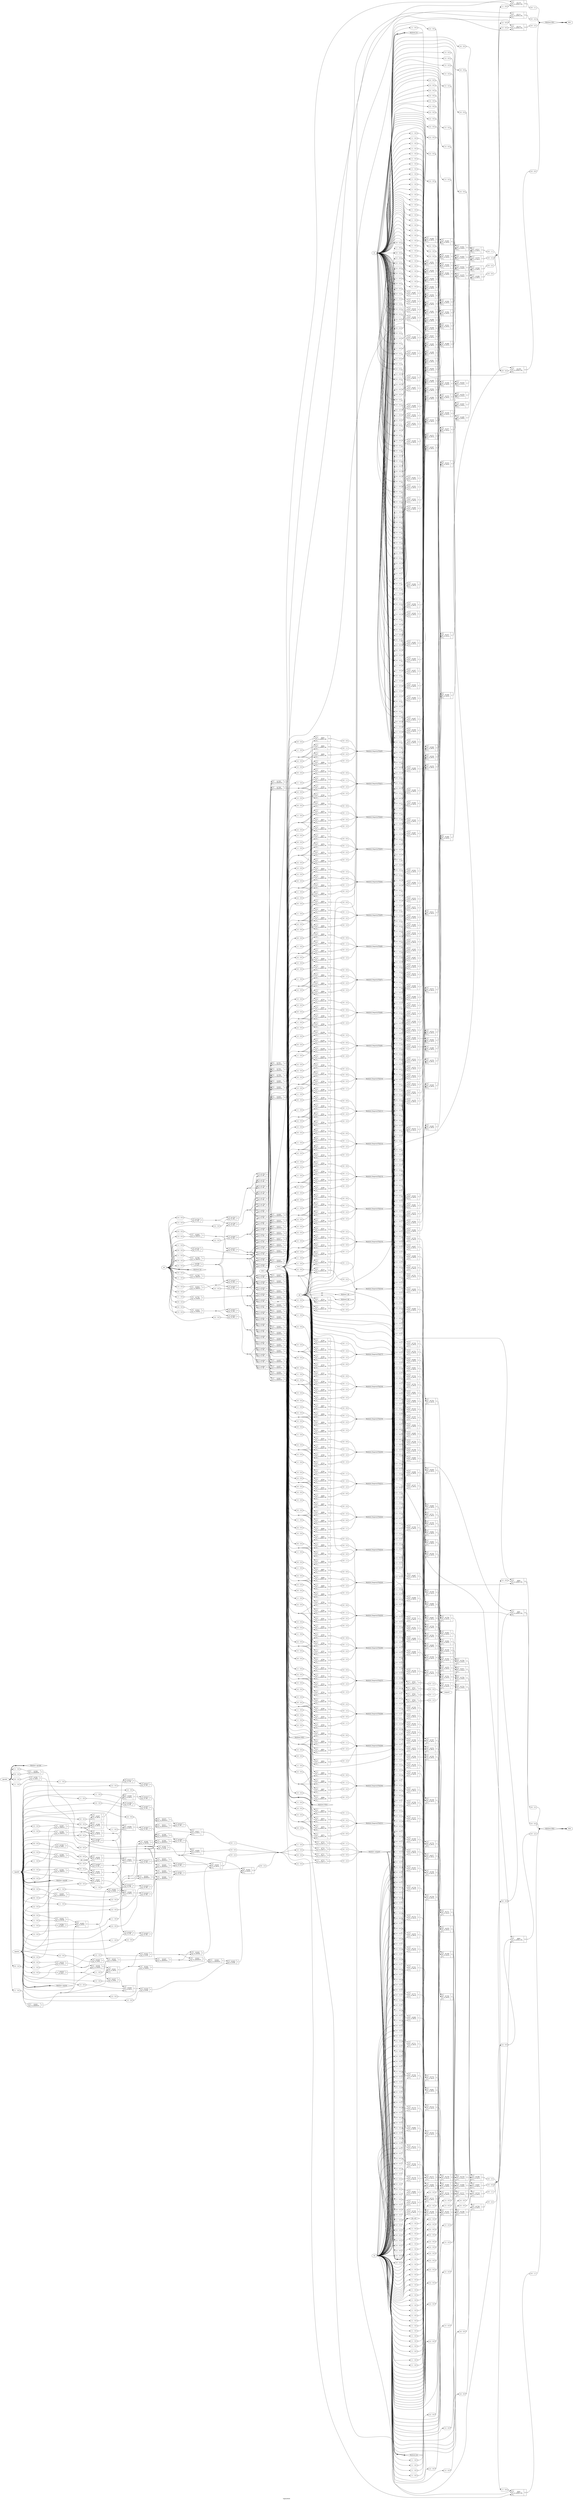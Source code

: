 digraph "topmodule" {
label="topmodule";
rankdir="LR";
remincross=true;
n393 [ shape=octagon, label="A1", color="black", fontcolor="black" ];
n394 [ shape=octagon, label="A2", color="black", fontcolor="black" ];
n395 [ shape=octagon, label="A3", color="black", fontcolor="black" ];
n396 [ shape=diamond, label="Module1.clk", color="black", fontcolor="black" ];
n397 [ shape=diamond, label="Module1.inputA", color="black", fontcolor="black" ];
n398 [ shape=diamond, label="Module1.inputB", color="black", fontcolor="black" ];
n399 [ shape=diamond, label="Module1.opcode", color="black", fontcolor="black" ];
n400 [ shape=diamond, label="Module1.outputC", color="black", fontcolor="black" ];
n401 [ shape=diamond, label="Module2.A1", color="black", fontcolor="black" ];
n402 [ shape=diamond, label="Module2.A2", color="black", fontcolor="black" ];
n403 [ shape=diamond, label="Module2.A3", color="black", fontcolor="black" ];
n404 [ shape=diamond, label="Module2.RD1", color="black", fontcolor="black" ];
n405 [ shape=diamond, label="Module2.RD2", color="black", fontcolor="black" ];
n406 [ shape=diamond, label="Module2.RegisterFile[0]", color="black", fontcolor="black" ];
n407 [ shape=diamond, label="Module2.RegisterFile[10]", color="black", fontcolor="black" ];
n408 [ shape=diamond, label="Module2.RegisterFile[11]", color="black", fontcolor="black" ];
n409 [ shape=diamond, label="Module2.RegisterFile[12]", color="black", fontcolor="black" ];
n410 [ shape=diamond, label="Module2.RegisterFile[13]", color="black", fontcolor="black" ];
n411 [ shape=diamond, label="Module2.RegisterFile[14]", color="black", fontcolor="black" ];
n412 [ shape=diamond, label="Module2.RegisterFile[15]", color="black", fontcolor="black" ];
n413 [ shape=diamond, label="Module2.RegisterFile[16]", color="black", fontcolor="black" ];
n414 [ shape=diamond, label="Module2.RegisterFile[17]", color="black", fontcolor="black" ];
n415 [ shape=diamond, label="Module2.RegisterFile[18]", color="black", fontcolor="black" ];
n416 [ shape=diamond, label="Module2.RegisterFile[19]", color="black", fontcolor="black" ];
n417 [ shape=diamond, label="Module2.RegisterFile[1]", color="black", fontcolor="black" ];
n418 [ shape=diamond, label="Module2.RegisterFile[20]", color="black", fontcolor="black" ];
n419 [ shape=diamond, label="Module2.RegisterFile[21]", color="black", fontcolor="black" ];
n420 [ shape=diamond, label="Module2.RegisterFile[22]", color="black", fontcolor="black" ];
n421 [ shape=diamond, label="Module2.RegisterFile[23]", color="black", fontcolor="black" ];
n422 [ shape=diamond, label="Module2.RegisterFile[24]", color="black", fontcolor="black" ];
n423 [ shape=diamond, label="Module2.RegisterFile[25]", color="black", fontcolor="black" ];
n424 [ shape=diamond, label="Module2.RegisterFile[26]", color="black", fontcolor="black" ];
n425 [ shape=diamond, label="Module2.RegisterFile[27]", color="black", fontcolor="black" ];
n426 [ shape=diamond, label="Module2.RegisterFile[28]", color="black", fontcolor="black" ];
n427 [ shape=diamond, label="Module2.RegisterFile[29]", color="black", fontcolor="black" ];
n428 [ shape=diamond, label="Module2.RegisterFile[2]", color="black", fontcolor="black" ];
n429 [ shape=diamond, label="Module2.RegisterFile[30]", color="black", fontcolor="black" ];
n430 [ shape=diamond, label="Module2.RegisterFile[31]", color="black", fontcolor="black" ];
n431 [ shape=diamond, label="Module2.RegisterFile[3]", color="black", fontcolor="black" ];
n432 [ shape=diamond, label="Module2.RegisterFile[4]", color="black", fontcolor="black" ];
n433 [ shape=diamond, label="Module2.RegisterFile[5]", color="black", fontcolor="black" ];
n434 [ shape=diamond, label="Module2.RegisterFile[6]", color="black", fontcolor="black" ];
n435 [ shape=diamond, label="Module2.RegisterFile[7]", color="black", fontcolor="black" ];
n436 [ shape=diamond, label="Module2.RegisterFile[8]", color="black", fontcolor="black" ];
n437 [ shape=diamond, label="Module2.RegisterFile[9]", color="black", fontcolor="black" ];
n438 [ shape=diamond, label="Module2.WD3", color="black", fontcolor="black" ];
n439 [ shape=diamond, label="Module2.WE3", color="black", fontcolor="black" ];
n440 [ shape=diamond, label="Module2.clk", color="black", fontcolor="black" ];
n441 [ shape=octagon, label="RD1", color="black", fontcolor="black" ];
n442 [ shape=octagon, label="RD2", color="black", fontcolor="black" ];
n443 [ shape=octagon, label="WD3", color="black", fontcolor="black" ];
n444 [ shape=octagon, label="WE3", color="black", fontcolor="black" ];
n445 [ shape=diamond, label="alu_out", color="black", fontcolor="black" ];
n446 [ shape=octagon, label="clk", color="black", fontcolor="black" ];
n447 [ shape=octagon, label="inputA", color="black", fontcolor="black" ];
n448 [ shape=octagon, label="inputB", color="black", fontcolor="black" ];
n449 [ shape=octagon, label="opcode", color="black", fontcolor="black" ];
n450 [ shape=octagon, label="outputC", color="black", fontcolor="black" ];
c455 [ shape=record, label="{{<p451> A|<p452> B|<p453> S}|$1456\n$_MUX_|{<p454> Y}}",  ];
x0 [ shape=record, style=rounded, label="<s0> 0:0 - 0:0 ", color="black", fontcolor="black" ];
x0:e -> c455:p451:w [arrowhead=odiamond, arrowtail=odiamond, dir=both, color="black", fontcolor="black", label=""];
x1 [ shape=record, style=rounded, label="<s0> 0:0 - 0:0 ", color="black", fontcolor="black" ];
x1:e -> c455:p452:w [arrowhead=odiamond, arrowtail=odiamond, dir=both, color="black", fontcolor="black", label=""];
x2 [ shape=record, style=rounded, label="<s0> 0:0 - 0:0 ", color="black", fontcolor="black" ];
x2:e -> c455:p453:w [arrowhead=odiamond, arrowtail=odiamond, dir=both, color="black", fontcolor="black", label=""];
c456 [ shape=record, label="{{<p451> A|<p452> B|<p453> S}|$1457\n$_MUX_|{<p454> Y}}",  ];
x3 [ shape=record, style=rounded, label="<s0> 0:0 - 0:0 ", color="black", fontcolor="black" ];
x3:e -> c456:p451:w [arrowhead=odiamond, arrowtail=odiamond, dir=both, color="black", fontcolor="black", label=""];
x4 [ shape=record, style=rounded, label="<s0> 0:0 - 0:0 ", color="black", fontcolor="black" ];
x4:e -> c456:p452:w [arrowhead=odiamond, arrowtail=odiamond, dir=both, color="black", fontcolor="black", label=""];
x5 [ shape=record, style=rounded, label="<s0> 0:0 - 0:0 ", color="black", fontcolor="black" ];
x5:e -> c456:p453:w [arrowhead=odiamond, arrowtail=odiamond, dir=both, color="black", fontcolor="black", label=""];
c457 [ shape=record, label="{{<p451> A|<p452> B|<p453> S}|$1458\n$_MUX_|{<p454> Y}}",  ];
x6 [ shape=record, style=rounded, label="<s0> 1:1 - 0:0 ", color="black", fontcolor="black" ];
x6:e -> c457:p453:w [arrowhead=odiamond, arrowtail=odiamond, dir=both, color="black", fontcolor="black", label=""];
c458 [ shape=record, label="{{<p451> A|<p452> B|<p453> S}|$1459\n$_MUX_|{<p454> Y}}",  ];
x7 [ shape=record, style=rounded, label="<s0> 0:0 - 0:0 ", color="black", fontcolor="black" ];
x7:e -> c458:p451:w [arrowhead=odiamond, arrowtail=odiamond, dir=both, color="black", fontcolor="black", label=""];
x8 [ shape=record, style=rounded, label="<s0> 0:0 - 0:0 ", color="black", fontcolor="black" ];
x8:e -> c458:p452:w [arrowhead=odiamond, arrowtail=odiamond, dir=both, color="black", fontcolor="black", label=""];
x9 [ shape=record, style=rounded, label="<s0> 0:0 - 0:0 ", color="black", fontcolor="black" ];
x9:e -> c458:p453:w [arrowhead=odiamond, arrowtail=odiamond, dir=both, color="black", fontcolor="black", label=""];
c459 [ shape=record, label="{{<p451> A|<p452> B|<p453> S}|$1460\n$_MUX_|{<p454> Y}}",  ];
x10 [ shape=record, style=rounded, label="<s0> 0:0 - 0:0 ", color="black", fontcolor="black" ];
x10:e -> c459:p451:w [arrowhead=odiamond, arrowtail=odiamond, dir=both, color="black", fontcolor="black", label=""];
x11 [ shape=record, style=rounded, label="<s0> 0:0 - 0:0 ", color="black", fontcolor="black" ];
x11:e -> c459:p452:w [arrowhead=odiamond, arrowtail=odiamond, dir=both, color="black", fontcolor="black", label=""];
x12 [ shape=record, style=rounded, label="<s0> 0:0 - 0:0 ", color="black", fontcolor="black" ];
x12:e -> c459:p453:w [arrowhead=odiamond, arrowtail=odiamond, dir=both, color="black", fontcolor="black", label=""];
c460 [ shape=record, label="{{<p451> A|<p452> B|<p453> S}|$1461\n$_MUX_|{<p454> Y}}",  ];
x13 [ shape=record, style=rounded, label="<s0> 1:1 - 0:0 ", color="black", fontcolor="black" ];
x13:e -> c460:p453:w [arrowhead=odiamond, arrowtail=odiamond, dir=both, color="black", fontcolor="black", label=""];
c461 [ shape=record, label="{{<p451> A|<p452> B|<p453> S}|$1462\n$_MUX_|{<p454> Y}}",  ];
x14 [ shape=record, style=rounded, label="<s0> 2:2 - 0:0 ", color="black", fontcolor="black" ];
x14:e -> c461:p453:w [arrowhead=odiamond, arrowtail=odiamond, dir=both, color="black", fontcolor="black", label=""];
c462 [ shape=record, label="{{<p451> A|<p452> B|<p453> S}|$1463\n$_MUX_|{<p454> Y}}",  ];
x15 [ shape=record, style=rounded, label="<s0> 0:0 - 0:0 ", color="black", fontcolor="black" ];
x15:e -> c462:p451:w [arrowhead=odiamond, arrowtail=odiamond, dir=both, color="black", fontcolor="black", label=""];
x16 [ shape=record, style=rounded, label="<s0> 0:0 - 0:0 ", color="black", fontcolor="black" ];
x16:e -> c462:p452:w [arrowhead=odiamond, arrowtail=odiamond, dir=both, color="black", fontcolor="black", label=""];
x17 [ shape=record, style=rounded, label="<s0> 0:0 - 0:0 ", color="black", fontcolor="black" ];
x17:e -> c462:p453:w [arrowhead=odiamond, arrowtail=odiamond, dir=both, color="black", fontcolor="black", label=""];
c463 [ shape=record, label="{{<p451> A|<p452> B|<p453> S}|$1464\n$_MUX_|{<p454> Y}}",  ];
x18 [ shape=record, style=rounded, label="<s0> 0:0 - 0:0 ", color="black", fontcolor="black" ];
x18:e -> c463:p451:w [arrowhead=odiamond, arrowtail=odiamond, dir=both, color="black", fontcolor="black", label=""];
x19 [ shape=record, style=rounded, label="<s0> 0:0 - 0:0 ", color="black", fontcolor="black" ];
x19:e -> c463:p452:w [arrowhead=odiamond, arrowtail=odiamond, dir=both, color="black", fontcolor="black", label=""];
x20 [ shape=record, style=rounded, label="<s0> 0:0 - 0:0 ", color="black", fontcolor="black" ];
x20:e -> c463:p453:w [arrowhead=odiamond, arrowtail=odiamond, dir=both, color="black", fontcolor="black", label=""];
c464 [ shape=record, label="{{<p451> A|<p452> B|<p453> S}|$1465\n$_MUX_|{<p454> Y}}",  ];
x21 [ shape=record, style=rounded, label="<s0> 1:1 - 0:0 ", color="black", fontcolor="black" ];
x21:e -> c464:p453:w [arrowhead=odiamond, arrowtail=odiamond, dir=both, color="black", fontcolor="black", label=""];
c465 [ shape=record, label="{{<p451> A|<p452> B|<p453> S}|$1466\n$_MUX_|{<p454> Y}}",  ];
x22 [ shape=record, style=rounded, label="<s0> 0:0 - 0:0 ", color="black", fontcolor="black" ];
x22:e -> c465:p451:w [arrowhead=odiamond, arrowtail=odiamond, dir=both, color="black", fontcolor="black", label=""];
x23 [ shape=record, style=rounded, label="<s0> 0:0 - 0:0 ", color="black", fontcolor="black" ];
x23:e -> c465:p452:w [arrowhead=odiamond, arrowtail=odiamond, dir=both, color="black", fontcolor="black", label=""];
x24 [ shape=record, style=rounded, label="<s0> 0:0 - 0:0 ", color="black", fontcolor="black" ];
x24:e -> c465:p453:w [arrowhead=odiamond, arrowtail=odiamond, dir=both, color="black", fontcolor="black", label=""];
c466 [ shape=record, label="{{<p451> A|<p452> B|<p453> S}|$1467\n$_MUX_|{<p454> Y}}",  ];
x25 [ shape=record, style=rounded, label="<s0> 0:0 - 0:0 ", color="black", fontcolor="black" ];
x25:e -> c466:p451:w [arrowhead=odiamond, arrowtail=odiamond, dir=both, color="black", fontcolor="black", label=""];
x26 [ shape=record, style=rounded, label="<s0> 0:0 - 0:0 ", color="black", fontcolor="black" ];
x26:e -> c466:p452:w [arrowhead=odiamond, arrowtail=odiamond, dir=both, color="black", fontcolor="black", label=""];
x27 [ shape=record, style=rounded, label="<s0> 0:0 - 0:0 ", color="black", fontcolor="black" ];
x27:e -> c466:p453:w [arrowhead=odiamond, arrowtail=odiamond, dir=both, color="black", fontcolor="black", label=""];
c467 [ shape=record, label="{{<p451> A|<p452> B|<p453> S}|$1468\n$_MUX_|{<p454> Y}}",  ];
x28 [ shape=record, style=rounded, label="<s0> 1:1 - 0:0 ", color="black", fontcolor="black" ];
x28:e -> c467:p453:w [arrowhead=odiamond, arrowtail=odiamond, dir=both, color="black", fontcolor="black", label=""];
c468 [ shape=record, label="{{<p451> A|<p452> B|<p453> S}|$1469\n$_MUX_|{<p454> Y}}",  ];
x29 [ shape=record, style=rounded, label="<s0> 2:2 - 0:0 ", color="black", fontcolor="black" ];
x29:e -> c468:p453:w [arrowhead=odiamond, arrowtail=odiamond, dir=both, color="black", fontcolor="black", label=""];
c469 [ shape=record, label="{{<p451> A|<p452> B|<p453> S}|$1470\n$_MUX_|{<p454> Y}}",  ];
x30 [ shape=record, style=rounded, label="<s0> 3:3 - 0:0 ", color="black", fontcolor="black" ];
x30:e -> c469:p453:w [arrowhead=odiamond, arrowtail=odiamond, dir=both, color="black", fontcolor="black", label=""];
c470 [ shape=record, label="{{<p451> A|<p452> B|<p453> S}|$1471\n$_MUX_|{<p454> Y}}",  ];
x31 [ shape=record, style=rounded, label="<s0> 0:0 - 0:0 ", color="black", fontcolor="black" ];
x31:e -> c470:p451:w [arrowhead=odiamond, arrowtail=odiamond, dir=both, color="black", fontcolor="black", label=""];
x32 [ shape=record, style=rounded, label="<s0> 0:0 - 0:0 ", color="black", fontcolor="black" ];
x32:e -> c470:p452:w [arrowhead=odiamond, arrowtail=odiamond, dir=both, color="black", fontcolor="black", label=""];
x33 [ shape=record, style=rounded, label="<s0> 0:0 - 0:0 ", color="black", fontcolor="black" ];
x33:e -> c470:p453:w [arrowhead=odiamond, arrowtail=odiamond, dir=both, color="black", fontcolor="black", label=""];
c471 [ shape=record, label="{{<p451> A|<p452> B|<p453> S}|$1472\n$_MUX_|{<p454> Y}}",  ];
x34 [ shape=record, style=rounded, label="<s0> 0:0 - 0:0 ", color="black", fontcolor="black" ];
x34:e -> c471:p451:w [arrowhead=odiamond, arrowtail=odiamond, dir=both, color="black", fontcolor="black", label=""];
x35 [ shape=record, style=rounded, label="<s0> 0:0 - 0:0 ", color="black", fontcolor="black" ];
x35:e -> c471:p452:w [arrowhead=odiamond, arrowtail=odiamond, dir=both, color="black", fontcolor="black", label=""];
x36 [ shape=record, style=rounded, label="<s0> 0:0 - 0:0 ", color="black", fontcolor="black" ];
x36:e -> c471:p453:w [arrowhead=odiamond, arrowtail=odiamond, dir=both, color="black", fontcolor="black", label=""];
c472 [ shape=record, label="{{<p451> A|<p452> B|<p453> S}|$1473\n$_MUX_|{<p454> Y}}",  ];
x37 [ shape=record, style=rounded, label="<s0> 1:1 - 0:0 ", color="black", fontcolor="black" ];
x37:e -> c472:p453:w [arrowhead=odiamond, arrowtail=odiamond, dir=both, color="black", fontcolor="black", label=""];
c473 [ shape=record, label="{{<p451> A|<p452> B|<p453> S}|$1474\n$_MUX_|{<p454> Y}}",  ];
x38 [ shape=record, style=rounded, label="<s0> 0:0 - 0:0 ", color="black", fontcolor="black" ];
x38:e -> c473:p451:w [arrowhead=odiamond, arrowtail=odiamond, dir=both, color="black", fontcolor="black", label=""];
x39 [ shape=record, style=rounded, label="<s0> 0:0 - 0:0 ", color="black", fontcolor="black" ];
x39:e -> c473:p452:w [arrowhead=odiamond, arrowtail=odiamond, dir=both, color="black", fontcolor="black", label=""];
x40 [ shape=record, style=rounded, label="<s0> 0:0 - 0:0 ", color="black", fontcolor="black" ];
x40:e -> c473:p453:w [arrowhead=odiamond, arrowtail=odiamond, dir=both, color="black", fontcolor="black", label=""];
c474 [ shape=record, label="{{<p451> A|<p452> B|<p453> S}|$1475\n$_MUX_|{<p454> Y}}",  ];
x41 [ shape=record, style=rounded, label="<s0> 0:0 - 0:0 ", color="black", fontcolor="black" ];
x41:e -> c474:p451:w [arrowhead=odiamond, arrowtail=odiamond, dir=both, color="black", fontcolor="black", label=""];
x42 [ shape=record, style=rounded, label="<s0> 0:0 - 0:0 ", color="black", fontcolor="black" ];
x42:e -> c474:p452:w [arrowhead=odiamond, arrowtail=odiamond, dir=both, color="black", fontcolor="black", label=""];
x43 [ shape=record, style=rounded, label="<s0> 0:0 - 0:0 ", color="black", fontcolor="black" ];
x43:e -> c474:p453:w [arrowhead=odiamond, arrowtail=odiamond, dir=both, color="black", fontcolor="black", label=""];
c475 [ shape=record, label="{{<p451> A|<p452> B|<p453> S}|$1476\n$_MUX_|{<p454> Y}}",  ];
x44 [ shape=record, style=rounded, label="<s0> 1:1 - 0:0 ", color="black", fontcolor="black" ];
x44:e -> c475:p453:w [arrowhead=odiamond, arrowtail=odiamond, dir=both, color="black", fontcolor="black", label=""];
c476 [ shape=record, label="{{<p451> A|<p452> B|<p453> S}|$1477\n$_MUX_|{<p454> Y}}",  ];
x45 [ shape=record, style=rounded, label="<s0> 2:2 - 0:0 ", color="black", fontcolor="black" ];
x45:e -> c476:p453:w [arrowhead=odiamond, arrowtail=odiamond, dir=both, color="black", fontcolor="black", label=""];
c477 [ shape=record, label="{{<p451> A|<p452> B|<p453> S}|$1478\n$_MUX_|{<p454> Y}}",  ];
x46 [ shape=record, style=rounded, label="<s0> 0:0 - 0:0 ", color="black", fontcolor="black" ];
x46:e -> c477:p451:w [arrowhead=odiamond, arrowtail=odiamond, dir=both, color="black", fontcolor="black", label=""];
x47 [ shape=record, style=rounded, label="<s0> 0:0 - 0:0 ", color="black", fontcolor="black" ];
x47:e -> c477:p452:w [arrowhead=odiamond, arrowtail=odiamond, dir=both, color="black", fontcolor="black", label=""];
x48 [ shape=record, style=rounded, label="<s0> 0:0 - 0:0 ", color="black", fontcolor="black" ];
x48:e -> c477:p453:w [arrowhead=odiamond, arrowtail=odiamond, dir=both, color="black", fontcolor="black", label=""];
c478 [ shape=record, label="{{<p451> A|<p452> B|<p453> S}|$1479\n$_MUX_|{<p454> Y}}",  ];
x49 [ shape=record, style=rounded, label="<s0> 0:0 - 0:0 ", color="black", fontcolor="black" ];
x49:e -> c478:p451:w [arrowhead=odiamond, arrowtail=odiamond, dir=both, color="black", fontcolor="black", label=""];
x50 [ shape=record, style=rounded, label="<s0> 0:0 - 0:0 ", color="black", fontcolor="black" ];
x50:e -> c478:p452:w [arrowhead=odiamond, arrowtail=odiamond, dir=both, color="black", fontcolor="black", label=""];
x51 [ shape=record, style=rounded, label="<s0> 0:0 - 0:0 ", color="black", fontcolor="black" ];
x51:e -> c478:p453:w [arrowhead=odiamond, arrowtail=odiamond, dir=both, color="black", fontcolor="black", label=""];
c479 [ shape=record, label="{{<p451> A|<p452> B|<p453> S}|$1480\n$_MUX_|{<p454> Y}}",  ];
x52 [ shape=record, style=rounded, label="<s0> 1:1 - 0:0 ", color="black", fontcolor="black" ];
x52:e -> c479:p453:w [arrowhead=odiamond, arrowtail=odiamond, dir=both, color="black", fontcolor="black", label=""];
c480 [ shape=record, label="{{<p451> A|<p452> B|<p453> S}|$1481\n$_MUX_|{<p454> Y}}",  ];
x53 [ shape=record, style=rounded, label="<s0> 0:0 - 0:0 ", color="black", fontcolor="black" ];
x53:e -> c480:p451:w [arrowhead=odiamond, arrowtail=odiamond, dir=both, color="black", fontcolor="black", label=""];
x54 [ shape=record, style=rounded, label="<s0> 0:0 - 0:0 ", color="black", fontcolor="black" ];
x54:e -> c480:p452:w [arrowhead=odiamond, arrowtail=odiamond, dir=both, color="black", fontcolor="black", label=""];
x55 [ shape=record, style=rounded, label="<s0> 0:0 - 0:0 ", color="black", fontcolor="black" ];
x55:e -> c480:p453:w [arrowhead=odiamond, arrowtail=odiamond, dir=both, color="black", fontcolor="black", label=""];
c481 [ shape=record, label="{{<p451> A|<p452> B|<p453> S}|$1482\n$_MUX_|{<p454> Y}}",  ];
x56 [ shape=record, style=rounded, label="<s0> 0:0 - 0:0 ", color="black", fontcolor="black" ];
x56:e -> c481:p451:w [arrowhead=odiamond, arrowtail=odiamond, dir=both, color="black", fontcolor="black", label=""];
x57 [ shape=record, style=rounded, label="<s0> 0:0 - 0:0 ", color="black", fontcolor="black" ];
x57:e -> c481:p452:w [arrowhead=odiamond, arrowtail=odiamond, dir=both, color="black", fontcolor="black", label=""];
x58 [ shape=record, style=rounded, label="<s0> 0:0 - 0:0 ", color="black", fontcolor="black" ];
x58:e -> c481:p453:w [arrowhead=odiamond, arrowtail=odiamond, dir=both, color="black", fontcolor="black", label=""];
c482 [ shape=record, label="{{<p451> A|<p452> B|<p453> S}|$1483\n$_MUX_|{<p454> Y}}",  ];
x59 [ shape=record, style=rounded, label="<s0> 1:1 - 0:0 ", color="black", fontcolor="black" ];
x59:e -> c482:p453:w [arrowhead=odiamond, arrowtail=odiamond, dir=both, color="black", fontcolor="black", label=""];
c483 [ shape=record, label="{{<p451> A|<p452> B|<p453> S}|$1484\n$_MUX_|{<p454> Y}}",  ];
x60 [ shape=record, style=rounded, label="<s0> 2:2 - 0:0 ", color="black", fontcolor="black" ];
x60:e -> c483:p453:w [arrowhead=odiamond, arrowtail=odiamond, dir=both, color="black", fontcolor="black", label=""];
c484 [ shape=record, label="{{<p451> A|<p452> B|<p453> S}|$1485\n$_MUX_|{<p454> Y}}",  ];
x61 [ shape=record, style=rounded, label="<s0> 3:3 - 0:0 ", color="black", fontcolor="black" ];
x61:e -> c484:p453:w [arrowhead=odiamond, arrowtail=odiamond, dir=both, color="black", fontcolor="black", label=""];
c485 [ shape=record, label="{{<p451> A|<p452> B|<p453> S}|$1486\n$_MUX_|{<p454> Y}}",  ];
x62 [ shape=record, style=rounded, label="<s0> 4:4 - 0:0 ", color="black", fontcolor="black" ];
x62:e -> c485:p453:w [arrowhead=odiamond, arrowtail=odiamond, dir=both, color="black", fontcolor="black", label=""];
x63 [ shape=record, style=rounded, label="<s0> 0:0 - 0:0 ", color="black", fontcolor="black" ];
c485:p454:e -> x63:w [arrowhead=odiamond, arrowtail=odiamond, dir=both, color="black", fontcolor="black", label=""];
c486 [ shape=record, label="{{<p451> A|<p452> B|<p453> S}|$1487\n$_MUX_|{<p454> Y}}",  ];
x64 [ shape=record, style=rounded, label="<s0> 1:1 - 0:0 ", color="black", fontcolor="black" ];
x64:e -> c486:p451:w [arrowhead=odiamond, arrowtail=odiamond, dir=both, color="black", fontcolor="black", label=""];
x65 [ shape=record, style=rounded, label="<s0> 1:1 - 0:0 ", color="black", fontcolor="black" ];
x65:e -> c486:p452:w [arrowhead=odiamond, arrowtail=odiamond, dir=both, color="black", fontcolor="black", label=""];
x66 [ shape=record, style=rounded, label="<s0> 0:0 - 0:0 ", color="black", fontcolor="black" ];
x66:e -> c486:p453:w [arrowhead=odiamond, arrowtail=odiamond, dir=both, color="black", fontcolor="black", label=""];
c487 [ shape=record, label="{{<p451> A|<p452> B|<p453> S}|$1488\n$_MUX_|{<p454> Y}}",  ];
x67 [ shape=record, style=rounded, label="<s0> 1:1 - 0:0 ", color="black", fontcolor="black" ];
x67:e -> c487:p451:w [arrowhead=odiamond, arrowtail=odiamond, dir=both, color="black", fontcolor="black", label=""];
x68 [ shape=record, style=rounded, label="<s0> 1:1 - 0:0 ", color="black", fontcolor="black" ];
x68:e -> c487:p452:w [arrowhead=odiamond, arrowtail=odiamond, dir=both, color="black", fontcolor="black", label=""];
x69 [ shape=record, style=rounded, label="<s0> 0:0 - 0:0 ", color="black", fontcolor="black" ];
x69:e -> c487:p453:w [arrowhead=odiamond, arrowtail=odiamond, dir=both, color="black", fontcolor="black", label=""];
c488 [ shape=record, label="{{<p451> A|<p452> B|<p453> S}|$1489\n$_MUX_|{<p454> Y}}",  ];
x70 [ shape=record, style=rounded, label="<s0> 1:1 - 0:0 ", color="black", fontcolor="black" ];
x70:e -> c488:p453:w [arrowhead=odiamond, arrowtail=odiamond, dir=both, color="black", fontcolor="black", label=""];
c489 [ shape=record, label="{{<p451> A|<p452> B|<p453> S}|$1490\n$_MUX_|{<p454> Y}}",  ];
x71 [ shape=record, style=rounded, label="<s0> 1:1 - 0:0 ", color="black", fontcolor="black" ];
x71:e -> c489:p451:w [arrowhead=odiamond, arrowtail=odiamond, dir=both, color="black", fontcolor="black", label=""];
x72 [ shape=record, style=rounded, label="<s0> 1:1 - 0:0 ", color="black", fontcolor="black" ];
x72:e -> c489:p452:w [arrowhead=odiamond, arrowtail=odiamond, dir=both, color="black", fontcolor="black", label=""];
x73 [ shape=record, style=rounded, label="<s0> 0:0 - 0:0 ", color="black", fontcolor="black" ];
x73:e -> c489:p453:w [arrowhead=odiamond, arrowtail=odiamond, dir=both, color="black", fontcolor="black", label=""];
c490 [ shape=record, label="{{<p451> A|<p452> B|<p453> S}|$1491\n$_MUX_|{<p454> Y}}",  ];
x74 [ shape=record, style=rounded, label="<s0> 1:1 - 0:0 ", color="black", fontcolor="black" ];
x74:e -> c490:p451:w [arrowhead=odiamond, arrowtail=odiamond, dir=both, color="black", fontcolor="black", label=""];
x75 [ shape=record, style=rounded, label="<s0> 1:1 - 0:0 ", color="black", fontcolor="black" ];
x75:e -> c490:p452:w [arrowhead=odiamond, arrowtail=odiamond, dir=both, color="black", fontcolor="black", label=""];
x76 [ shape=record, style=rounded, label="<s0> 0:0 - 0:0 ", color="black", fontcolor="black" ];
x76:e -> c490:p453:w [arrowhead=odiamond, arrowtail=odiamond, dir=both, color="black", fontcolor="black", label=""];
c491 [ shape=record, label="{{<p451> A|<p452> B|<p453> S}|$1492\n$_MUX_|{<p454> Y}}",  ];
x77 [ shape=record, style=rounded, label="<s0> 1:1 - 0:0 ", color="black", fontcolor="black" ];
x77:e -> c491:p453:w [arrowhead=odiamond, arrowtail=odiamond, dir=both, color="black", fontcolor="black", label=""];
c492 [ shape=record, label="{{<p451> A|<p452> B|<p453> S}|$1493\n$_MUX_|{<p454> Y}}",  ];
x78 [ shape=record, style=rounded, label="<s0> 2:2 - 0:0 ", color="black", fontcolor="black" ];
x78:e -> c492:p453:w [arrowhead=odiamond, arrowtail=odiamond, dir=both, color="black", fontcolor="black", label=""];
c493 [ shape=record, label="{{<p451> A|<p452> B|<p453> S}|$1494\n$_MUX_|{<p454> Y}}",  ];
x79 [ shape=record, style=rounded, label="<s0> 1:1 - 0:0 ", color="black", fontcolor="black" ];
x79:e -> c493:p451:w [arrowhead=odiamond, arrowtail=odiamond, dir=both, color="black", fontcolor="black", label=""];
x80 [ shape=record, style=rounded, label="<s0> 1:1 - 0:0 ", color="black", fontcolor="black" ];
x80:e -> c493:p452:w [arrowhead=odiamond, arrowtail=odiamond, dir=both, color="black", fontcolor="black", label=""];
x81 [ shape=record, style=rounded, label="<s0> 0:0 - 0:0 ", color="black", fontcolor="black" ];
x81:e -> c493:p453:w [arrowhead=odiamond, arrowtail=odiamond, dir=both, color="black", fontcolor="black", label=""];
c494 [ shape=record, label="{{<p451> A|<p452> B|<p453> S}|$1495\n$_MUX_|{<p454> Y}}",  ];
x82 [ shape=record, style=rounded, label="<s0> 1:1 - 0:0 ", color="black", fontcolor="black" ];
x82:e -> c494:p451:w [arrowhead=odiamond, arrowtail=odiamond, dir=both, color="black", fontcolor="black", label=""];
x83 [ shape=record, style=rounded, label="<s0> 1:1 - 0:0 ", color="black", fontcolor="black" ];
x83:e -> c494:p452:w [arrowhead=odiamond, arrowtail=odiamond, dir=both, color="black", fontcolor="black", label=""];
x84 [ shape=record, style=rounded, label="<s0> 0:0 - 0:0 ", color="black", fontcolor="black" ];
x84:e -> c494:p453:w [arrowhead=odiamond, arrowtail=odiamond, dir=both, color="black", fontcolor="black", label=""];
c495 [ shape=record, label="{{<p451> A|<p452> B|<p453> S}|$1496\n$_MUX_|{<p454> Y}}",  ];
x85 [ shape=record, style=rounded, label="<s0> 1:1 - 0:0 ", color="black", fontcolor="black" ];
x85:e -> c495:p453:w [arrowhead=odiamond, arrowtail=odiamond, dir=both, color="black", fontcolor="black", label=""];
c496 [ shape=record, label="{{<p451> A|<p452> B|<p453> S}|$1497\n$_MUX_|{<p454> Y}}",  ];
x86 [ shape=record, style=rounded, label="<s0> 1:1 - 0:0 ", color="black", fontcolor="black" ];
x86:e -> c496:p451:w [arrowhead=odiamond, arrowtail=odiamond, dir=both, color="black", fontcolor="black", label=""];
x87 [ shape=record, style=rounded, label="<s0> 1:1 - 0:0 ", color="black", fontcolor="black" ];
x87:e -> c496:p452:w [arrowhead=odiamond, arrowtail=odiamond, dir=both, color="black", fontcolor="black", label=""];
x88 [ shape=record, style=rounded, label="<s0> 0:0 - 0:0 ", color="black", fontcolor="black" ];
x88:e -> c496:p453:w [arrowhead=odiamond, arrowtail=odiamond, dir=both, color="black", fontcolor="black", label=""];
c497 [ shape=record, label="{{<p451> A|<p452> B|<p453> S}|$1498\n$_MUX_|{<p454> Y}}",  ];
x89 [ shape=record, style=rounded, label="<s0> 1:1 - 0:0 ", color="black", fontcolor="black" ];
x89:e -> c497:p451:w [arrowhead=odiamond, arrowtail=odiamond, dir=both, color="black", fontcolor="black", label=""];
x90 [ shape=record, style=rounded, label="<s0> 1:1 - 0:0 ", color="black", fontcolor="black" ];
x90:e -> c497:p452:w [arrowhead=odiamond, arrowtail=odiamond, dir=both, color="black", fontcolor="black", label=""];
x91 [ shape=record, style=rounded, label="<s0> 0:0 - 0:0 ", color="black", fontcolor="black" ];
x91:e -> c497:p453:w [arrowhead=odiamond, arrowtail=odiamond, dir=both, color="black", fontcolor="black", label=""];
c498 [ shape=record, label="{{<p451> A|<p452> B|<p453> S}|$1499\n$_MUX_|{<p454> Y}}",  ];
x92 [ shape=record, style=rounded, label="<s0> 1:1 - 0:0 ", color="black", fontcolor="black" ];
x92:e -> c498:p453:w [arrowhead=odiamond, arrowtail=odiamond, dir=both, color="black", fontcolor="black", label=""];
c499 [ shape=record, label="{{<p451> A|<p452> B|<p453> S}|$1500\n$_MUX_|{<p454> Y}}",  ];
x93 [ shape=record, style=rounded, label="<s0> 2:2 - 0:0 ", color="black", fontcolor="black" ];
x93:e -> c499:p453:w [arrowhead=odiamond, arrowtail=odiamond, dir=both, color="black", fontcolor="black", label=""];
c500 [ shape=record, label="{{<p451> A|<p452> B|<p453> S}|$1501\n$_MUX_|{<p454> Y}}",  ];
x94 [ shape=record, style=rounded, label="<s0> 3:3 - 0:0 ", color="black", fontcolor="black" ];
x94:e -> c500:p453:w [arrowhead=odiamond, arrowtail=odiamond, dir=both, color="black", fontcolor="black", label=""];
c501 [ shape=record, label="{{<p451> A|<p452> B|<p453> S}|$1502\n$_MUX_|{<p454> Y}}",  ];
x95 [ shape=record, style=rounded, label="<s0> 1:1 - 0:0 ", color="black", fontcolor="black" ];
x95:e -> c501:p451:w [arrowhead=odiamond, arrowtail=odiamond, dir=both, color="black", fontcolor="black", label=""];
x96 [ shape=record, style=rounded, label="<s0> 1:1 - 0:0 ", color="black", fontcolor="black" ];
x96:e -> c501:p452:w [arrowhead=odiamond, arrowtail=odiamond, dir=both, color="black", fontcolor="black", label=""];
x97 [ shape=record, style=rounded, label="<s0> 0:0 - 0:0 ", color="black", fontcolor="black" ];
x97:e -> c501:p453:w [arrowhead=odiamond, arrowtail=odiamond, dir=both, color="black", fontcolor="black", label=""];
c502 [ shape=record, label="{{<p451> A|<p452> B|<p453> S}|$1503\n$_MUX_|{<p454> Y}}",  ];
x98 [ shape=record, style=rounded, label="<s0> 1:1 - 0:0 ", color="black", fontcolor="black" ];
x98:e -> c502:p451:w [arrowhead=odiamond, arrowtail=odiamond, dir=both, color="black", fontcolor="black", label=""];
x99 [ shape=record, style=rounded, label="<s0> 1:1 - 0:0 ", color="black", fontcolor="black" ];
x99:e -> c502:p452:w [arrowhead=odiamond, arrowtail=odiamond, dir=both, color="black", fontcolor="black", label=""];
x100 [ shape=record, style=rounded, label="<s0> 0:0 - 0:0 ", color="black", fontcolor="black" ];
x100:e -> c502:p453:w [arrowhead=odiamond, arrowtail=odiamond, dir=both, color="black", fontcolor="black", label=""];
c503 [ shape=record, label="{{<p451> A|<p452> B|<p453> S}|$1504\n$_MUX_|{<p454> Y}}",  ];
x101 [ shape=record, style=rounded, label="<s0> 1:1 - 0:0 ", color="black", fontcolor="black" ];
x101:e -> c503:p453:w [arrowhead=odiamond, arrowtail=odiamond, dir=both, color="black", fontcolor="black", label=""];
c504 [ shape=record, label="{{<p451> A|<p452> B|<p453> S}|$1505\n$_MUX_|{<p454> Y}}",  ];
x102 [ shape=record, style=rounded, label="<s0> 1:1 - 0:0 ", color="black", fontcolor="black" ];
x102:e -> c504:p451:w [arrowhead=odiamond, arrowtail=odiamond, dir=both, color="black", fontcolor="black", label=""];
x103 [ shape=record, style=rounded, label="<s0> 1:1 - 0:0 ", color="black", fontcolor="black" ];
x103:e -> c504:p452:w [arrowhead=odiamond, arrowtail=odiamond, dir=both, color="black", fontcolor="black", label=""];
x104 [ shape=record, style=rounded, label="<s0> 0:0 - 0:0 ", color="black", fontcolor="black" ];
x104:e -> c504:p453:w [arrowhead=odiamond, arrowtail=odiamond, dir=both, color="black", fontcolor="black", label=""];
c505 [ shape=record, label="{{<p451> A|<p452> B|<p453> S}|$1506\n$_MUX_|{<p454> Y}}",  ];
x105 [ shape=record, style=rounded, label="<s0> 1:1 - 0:0 ", color="black", fontcolor="black" ];
x105:e -> c505:p451:w [arrowhead=odiamond, arrowtail=odiamond, dir=both, color="black", fontcolor="black", label=""];
x106 [ shape=record, style=rounded, label="<s0> 1:1 - 0:0 ", color="black", fontcolor="black" ];
x106:e -> c505:p452:w [arrowhead=odiamond, arrowtail=odiamond, dir=both, color="black", fontcolor="black", label=""];
x107 [ shape=record, style=rounded, label="<s0> 0:0 - 0:0 ", color="black", fontcolor="black" ];
x107:e -> c505:p453:w [arrowhead=odiamond, arrowtail=odiamond, dir=both, color="black", fontcolor="black", label=""];
c506 [ shape=record, label="{{<p451> A|<p452> B|<p453> S}|$1507\n$_MUX_|{<p454> Y}}",  ];
x108 [ shape=record, style=rounded, label="<s0> 1:1 - 0:0 ", color="black", fontcolor="black" ];
x108:e -> c506:p453:w [arrowhead=odiamond, arrowtail=odiamond, dir=both, color="black", fontcolor="black", label=""];
c507 [ shape=record, label="{{<p451> A|<p452> B|<p453> S}|$1508\n$_MUX_|{<p454> Y}}",  ];
x109 [ shape=record, style=rounded, label="<s0> 2:2 - 0:0 ", color="black", fontcolor="black" ];
x109:e -> c507:p453:w [arrowhead=odiamond, arrowtail=odiamond, dir=both, color="black", fontcolor="black", label=""];
c508 [ shape=record, label="{{<p451> A|<p452> B|<p453> S}|$1509\n$_MUX_|{<p454> Y}}",  ];
x110 [ shape=record, style=rounded, label="<s0> 1:1 - 0:0 ", color="black", fontcolor="black" ];
x110:e -> c508:p451:w [arrowhead=odiamond, arrowtail=odiamond, dir=both, color="black", fontcolor="black", label=""];
x111 [ shape=record, style=rounded, label="<s0> 1:1 - 0:0 ", color="black", fontcolor="black" ];
x111:e -> c508:p452:w [arrowhead=odiamond, arrowtail=odiamond, dir=both, color="black", fontcolor="black", label=""];
x112 [ shape=record, style=rounded, label="<s0> 0:0 - 0:0 ", color="black", fontcolor="black" ];
x112:e -> c508:p453:w [arrowhead=odiamond, arrowtail=odiamond, dir=both, color="black", fontcolor="black", label=""];
c509 [ shape=record, label="{{<p451> A|<p452> B|<p453> S}|$1510\n$_MUX_|{<p454> Y}}",  ];
x113 [ shape=record, style=rounded, label="<s0> 1:1 - 0:0 ", color="black", fontcolor="black" ];
x113:e -> c509:p451:w [arrowhead=odiamond, arrowtail=odiamond, dir=both, color="black", fontcolor="black", label=""];
x114 [ shape=record, style=rounded, label="<s0> 1:1 - 0:0 ", color="black", fontcolor="black" ];
x114:e -> c509:p452:w [arrowhead=odiamond, arrowtail=odiamond, dir=both, color="black", fontcolor="black", label=""];
x115 [ shape=record, style=rounded, label="<s0> 0:0 - 0:0 ", color="black", fontcolor="black" ];
x115:e -> c509:p453:w [arrowhead=odiamond, arrowtail=odiamond, dir=both, color="black", fontcolor="black", label=""];
c510 [ shape=record, label="{{<p451> A|<p452> B|<p453> S}|$1511\n$_MUX_|{<p454> Y}}",  ];
x116 [ shape=record, style=rounded, label="<s0> 1:1 - 0:0 ", color="black", fontcolor="black" ];
x116:e -> c510:p453:w [arrowhead=odiamond, arrowtail=odiamond, dir=both, color="black", fontcolor="black", label=""];
c511 [ shape=record, label="{{<p451> A|<p452> B|<p453> S}|$1512\n$_MUX_|{<p454> Y}}",  ];
x117 [ shape=record, style=rounded, label="<s0> 1:1 - 0:0 ", color="black", fontcolor="black" ];
x117:e -> c511:p451:w [arrowhead=odiamond, arrowtail=odiamond, dir=both, color="black", fontcolor="black", label=""];
x118 [ shape=record, style=rounded, label="<s0> 1:1 - 0:0 ", color="black", fontcolor="black" ];
x118:e -> c511:p452:w [arrowhead=odiamond, arrowtail=odiamond, dir=both, color="black", fontcolor="black", label=""];
x119 [ shape=record, style=rounded, label="<s0> 0:0 - 0:0 ", color="black", fontcolor="black" ];
x119:e -> c511:p453:w [arrowhead=odiamond, arrowtail=odiamond, dir=both, color="black", fontcolor="black", label=""];
c512 [ shape=record, label="{{<p451> A|<p452> B|<p453> S}|$1513\n$_MUX_|{<p454> Y}}",  ];
x120 [ shape=record, style=rounded, label="<s0> 1:1 - 0:0 ", color="black", fontcolor="black" ];
x120:e -> c512:p451:w [arrowhead=odiamond, arrowtail=odiamond, dir=both, color="black", fontcolor="black", label=""];
x121 [ shape=record, style=rounded, label="<s0> 1:1 - 0:0 ", color="black", fontcolor="black" ];
x121:e -> c512:p452:w [arrowhead=odiamond, arrowtail=odiamond, dir=both, color="black", fontcolor="black", label=""];
x122 [ shape=record, style=rounded, label="<s0> 0:0 - 0:0 ", color="black", fontcolor="black" ];
x122:e -> c512:p453:w [arrowhead=odiamond, arrowtail=odiamond, dir=both, color="black", fontcolor="black", label=""];
c513 [ shape=record, label="{{<p451> A|<p452> B|<p453> S}|$1514\n$_MUX_|{<p454> Y}}",  ];
x123 [ shape=record, style=rounded, label="<s0> 1:1 - 0:0 ", color="black", fontcolor="black" ];
x123:e -> c513:p453:w [arrowhead=odiamond, arrowtail=odiamond, dir=both, color="black", fontcolor="black", label=""];
c514 [ shape=record, label="{{<p451> A|<p452> B|<p453> S}|$1515\n$_MUX_|{<p454> Y}}",  ];
x124 [ shape=record, style=rounded, label="<s0> 2:2 - 0:0 ", color="black", fontcolor="black" ];
x124:e -> c514:p453:w [arrowhead=odiamond, arrowtail=odiamond, dir=both, color="black", fontcolor="black", label=""];
c515 [ shape=record, label="{{<p451> A|<p452> B|<p453> S}|$1516\n$_MUX_|{<p454> Y}}",  ];
x125 [ shape=record, style=rounded, label="<s0> 3:3 - 0:0 ", color="black", fontcolor="black" ];
x125:e -> c515:p453:w [arrowhead=odiamond, arrowtail=odiamond, dir=both, color="black", fontcolor="black", label=""];
c516 [ shape=record, label="{{<p451> A|<p452> B|<p453> S}|$1517\n$_MUX_|{<p454> Y}}",  ];
x126 [ shape=record, style=rounded, label="<s0> 4:4 - 0:0 ", color="black", fontcolor="black" ];
x126:e -> c516:p453:w [arrowhead=odiamond, arrowtail=odiamond, dir=both, color="black", fontcolor="black", label=""];
x127 [ shape=record, style=rounded, label="<s0> 0:0 - 1:1 ", color="black", fontcolor="black" ];
c516:p454:e -> x127:w [arrowhead=odiamond, arrowtail=odiamond, dir=both, color="black", fontcolor="black", label=""];
c517 [ shape=record, label="{{<p451> A|<p452> B|<p453> S}|$1518\n$_MUX_|{<p454> Y}}",  ];
x128 [ shape=record, style=rounded, label="<s0> 2:2 - 0:0 ", color="black", fontcolor="black" ];
x128:e -> c517:p451:w [arrowhead=odiamond, arrowtail=odiamond, dir=both, color="black", fontcolor="black", label=""];
x129 [ shape=record, style=rounded, label="<s0> 2:2 - 0:0 ", color="black", fontcolor="black" ];
x129:e -> c517:p452:w [arrowhead=odiamond, arrowtail=odiamond, dir=both, color="black", fontcolor="black", label=""];
x130 [ shape=record, style=rounded, label="<s0> 0:0 - 0:0 ", color="black", fontcolor="black" ];
x130:e -> c517:p453:w [arrowhead=odiamond, arrowtail=odiamond, dir=both, color="black", fontcolor="black", label=""];
c518 [ shape=record, label="{{<p451> A|<p452> B|<p453> S}|$1519\n$_MUX_|{<p454> Y}}",  ];
x131 [ shape=record, style=rounded, label="<s0> 2:2 - 0:0 ", color="black", fontcolor="black" ];
x131:e -> c518:p451:w [arrowhead=odiamond, arrowtail=odiamond, dir=both, color="black", fontcolor="black", label=""];
x132 [ shape=record, style=rounded, label="<s0> 2:2 - 0:0 ", color="black", fontcolor="black" ];
x132:e -> c518:p452:w [arrowhead=odiamond, arrowtail=odiamond, dir=both, color="black", fontcolor="black", label=""];
x133 [ shape=record, style=rounded, label="<s0> 0:0 - 0:0 ", color="black", fontcolor="black" ];
x133:e -> c518:p453:w [arrowhead=odiamond, arrowtail=odiamond, dir=both, color="black", fontcolor="black", label=""];
c519 [ shape=record, label="{{<p451> A|<p452> B|<p453> S}|$1520\n$_MUX_|{<p454> Y}}",  ];
x134 [ shape=record, style=rounded, label="<s0> 1:1 - 0:0 ", color="black", fontcolor="black" ];
x134:e -> c519:p453:w [arrowhead=odiamond, arrowtail=odiamond, dir=both, color="black", fontcolor="black", label=""];
c520 [ shape=record, label="{{<p451> A|<p452> B|<p453> S}|$1521\n$_MUX_|{<p454> Y}}",  ];
x135 [ shape=record, style=rounded, label="<s0> 2:2 - 0:0 ", color="black", fontcolor="black" ];
x135:e -> c520:p451:w [arrowhead=odiamond, arrowtail=odiamond, dir=both, color="black", fontcolor="black", label=""];
x136 [ shape=record, style=rounded, label="<s0> 2:2 - 0:0 ", color="black", fontcolor="black" ];
x136:e -> c520:p452:w [arrowhead=odiamond, arrowtail=odiamond, dir=both, color="black", fontcolor="black", label=""];
x137 [ shape=record, style=rounded, label="<s0> 0:0 - 0:0 ", color="black", fontcolor="black" ];
x137:e -> c520:p453:w [arrowhead=odiamond, arrowtail=odiamond, dir=both, color="black", fontcolor="black", label=""];
c521 [ shape=record, label="{{<p451> A|<p452> B|<p453> S}|$1522\n$_MUX_|{<p454> Y}}",  ];
x138 [ shape=record, style=rounded, label="<s0> 2:2 - 0:0 ", color="black", fontcolor="black" ];
x138:e -> c521:p451:w [arrowhead=odiamond, arrowtail=odiamond, dir=both, color="black", fontcolor="black", label=""];
x139 [ shape=record, style=rounded, label="<s0> 2:2 - 0:0 ", color="black", fontcolor="black" ];
x139:e -> c521:p452:w [arrowhead=odiamond, arrowtail=odiamond, dir=both, color="black", fontcolor="black", label=""];
x140 [ shape=record, style=rounded, label="<s0> 0:0 - 0:0 ", color="black", fontcolor="black" ];
x140:e -> c521:p453:w [arrowhead=odiamond, arrowtail=odiamond, dir=both, color="black", fontcolor="black", label=""];
c522 [ shape=record, label="{{<p451> A|<p452> B|<p453> S}|$1523\n$_MUX_|{<p454> Y}}",  ];
x141 [ shape=record, style=rounded, label="<s0> 1:1 - 0:0 ", color="black", fontcolor="black" ];
x141:e -> c522:p453:w [arrowhead=odiamond, arrowtail=odiamond, dir=both, color="black", fontcolor="black", label=""];
c523 [ shape=record, label="{{<p451> A|<p452> B|<p453> S}|$1524\n$_MUX_|{<p454> Y}}",  ];
x142 [ shape=record, style=rounded, label="<s0> 2:2 - 0:0 ", color="black", fontcolor="black" ];
x142:e -> c523:p453:w [arrowhead=odiamond, arrowtail=odiamond, dir=both, color="black", fontcolor="black", label=""];
c524 [ shape=record, label="{{<p451> A|<p452> B|<p453> S}|$1525\n$_MUX_|{<p454> Y}}",  ];
x143 [ shape=record, style=rounded, label="<s0> 2:2 - 0:0 ", color="black", fontcolor="black" ];
x143:e -> c524:p451:w [arrowhead=odiamond, arrowtail=odiamond, dir=both, color="black", fontcolor="black", label=""];
x144 [ shape=record, style=rounded, label="<s0> 2:2 - 0:0 ", color="black", fontcolor="black" ];
x144:e -> c524:p452:w [arrowhead=odiamond, arrowtail=odiamond, dir=both, color="black", fontcolor="black", label=""];
x145 [ shape=record, style=rounded, label="<s0> 0:0 - 0:0 ", color="black", fontcolor="black" ];
x145:e -> c524:p453:w [arrowhead=odiamond, arrowtail=odiamond, dir=both, color="black", fontcolor="black", label=""];
c525 [ shape=record, label="{{<p451> A|<p452> B|<p453> S}|$1526\n$_MUX_|{<p454> Y}}",  ];
x146 [ shape=record, style=rounded, label="<s0> 2:2 - 0:0 ", color="black", fontcolor="black" ];
x146:e -> c525:p451:w [arrowhead=odiamond, arrowtail=odiamond, dir=both, color="black", fontcolor="black", label=""];
x147 [ shape=record, style=rounded, label="<s0> 2:2 - 0:0 ", color="black", fontcolor="black" ];
x147:e -> c525:p452:w [arrowhead=odiamond, arrowtail=odiamond, dir=both, color="black", fontcolor="black", label=""];
x148 [ shape=record, style=rounded, label="<s0> 0:0 - 0:0 ", color="black", fontcolor="black" ];
x148:e -> c525:p453:w [arrowhead=odiamond, arrowtail=odiamond, dir=both, color="black", fontcolor="black", label=""];
c526 [ shape=record, label="{{<p451> A|<p452> B|<p453> S}|$1527\n$_MUX_|{<p454> Y}}",  ];
x149 [ shape=record, style=rounded, label="<s0> 1:1 - 0:0 ", color="black", fontcolor="black" ];
x149:e -> c526:p453:w [arrowhead=odiamond, arrowtail=odiamond, dir=both, color="black", fontcolor="black", label=""];
c527 [ shape=record, label="{{<p451> A|<p452> B|<p453> S}|$1528\n$_MUX_|{<p454> Y}}",  ];
x150 [ shape=record, style=rounded, label="<s0> 2:2 - 0:0 ", color="black", fontcolor="black" ];
x150:e -> c527:p451:w [arrowhead=odiamond, arrowtail=odiamond, dir=both, color="black", fontcolor="black", label=""];
x151 [ shape=record, style=rounded, label="<s0> 2:2 - 0:0 ", color="black", fontcolor="black" ];
x151:e -> c527:p452:w [arrowhead=odiamond, arrowtail=odiamond, dir=both, color="black", fontcolor="black", label=""];
x152 [ shape=record, style=rounded, label="<s0> 0:0 - 0:0 ", color="black", fontcolor="black" ];
x152:e -> c527:p453:w [arrowhead=odiamond, arrowtail=odiamond, dir=both, color="black", fontcolor="black", label=""];
c528 [ shape=record, label="{{<p451> A|<p452> B|<p453> S}|$1529\n$_MUX_|{<p454> Y}}",  ];
x153 [ shape=record, style=rounded, label="<s0> 2:2 - 0:0 ", color="black", fontcolor="black" ];
x153:e -> c528:p451:w [arrowhead=odiamond, arrowtail=odiamond, dir=both, color="black", fontcolor="black", label=""];
x154 [ shape=record, style=rounded, label="<s0> 2:2 - 0:0 ", color="black", fontcolor="black" ];
x154:e -> c528:p452:w [arrowhead=odiamond, arrowtail=odiamond, dir=both, color="black", fontcolor="black", label=""];
x155 [ shape=record, style=rounded, label="<s0> 0:0 - 0:0 ", color="black", fontcolor="black" ];
x155:e -> c528:p453:w [arrowhead=odiamond, arrowtail=odiamond, dir=both, color="black", fontcolor="black", label=""];
c529 [ shape=record, label="{{<p451> A|<p452> B|<p453> S}|$1530\n$_MUX_|{<p454> Y}}",  ];
x156 [ shape=record, style=rounded, label="<s0> 1:1 - 0:0 ", color="black", fontcolor="black" ];
x156:e -> c529:p453:w [arrowhead=odiamond, arrowtail=odiamond, dir=both, color="black", fontcolor="black", label=""];
c530 [ shape=record, label="{{<p451> A|<p452> B|<p453> S}|$1531\n$_MUX_|{<p454> Y}}",  ];
x157 [ shape=record, style=rounded, label="<s0> 2:2 - 0:0 ", color="black", fontcolor="black" ];
x157:e -> c530:p453:w [arrowhead=odiamond, arrowtail=odiamond, dir=both, color="black", fontcolor="black", label=""];
c531 [ shape=record, label="{{<p451> A|<p452> B|<p453> S}|$1532\n$_MUX_|{<p454> Y}}",  ];
x158 [ shape=record, style=rounded, label="<s0> 3:3 - 0:0 ", color="black", fontcolor="black" ];
x158:e -> c531:p453:w [arrowhead=odiamond, arrowtail=odiamond, dir=both, color="black", fontcolor="black", label=""];
c532 [ shape=record, label="{{<p451> A|<p452> B|<p453> S}|$1533\n$_MUX_|{<p454> Y}}",  ];
x159 [ shape=record, style=rounded, label="<s0> 2:2 - 0:0 ", color="black", fontcolor="black" ];
x159:e -> c532:p451:w [arrowhead=odiamond, arrowtail=odiamond, dir=both, color="black", fontcolor="black", label=""];
x160 [ shape=record, style=rounded, label="<s0> 2:2 - 0:0 ", color="black", fontcolor="black" ];
x160:e -> c532:p452:w [arrowhead=odiamond, arrowtail=odiamond, dir=both, color="black", fontcolor="black", label=""];
x161 [ shape=record, style=rounded, label="<s0> 0:0 - 0:0 ", color="black", fontcolor="black" ];
x161:e -> c532:p453:w [arrowhead=odiamond, arrowtail=odiamond, dir=both, color="black", fontcolor="black", label=""];
c533 [ shape=record, label="{{<p451> A|<p452> B|<p453> S}|$1534\n$_MUX_|{<p454> Y}}",  ];
x162 [ shape=record, style=rounded, label="<s0> 2:2 - 0:0 ", color="black", fontcolor="black" ];
x162:e -> c533:p451:w [arrowhead=odiamond, arrowtail=odiamond, dir=both, color="black", fontcolor="black", label=""];
x163 [ shape=record, style=rounded, label="<s0> 2:2 - 0:0 ", color="black", fontcolor="black" ];
x163:e -> c533:p452:w [arrowhead=odiamond, arrowtail=odiamond, dir=both, color="black", fontcolor="black", label=""];
x164 [ shape=record, style=rounded, label="<s0> 0:0 - 0:0 ", color="black", fontcolor="black" ];
x164:e -> c533:p453:w [arrowhead=odiamond, arrowtail=odiamond, dir=both, color="black", fontcolor="black", label=""];
c534 [ shape=record, label="{{<p451> A|<p452> B|<p453> S}|$1535\n$_MUX_|{<p454> Y}}",  ];
x165 [ shape=record, style=rounded, label="<s0> 1:1 - 0:0 ", color="black", fontcolor="black" ];
x165:e -> c534:p453:w [arrowhead=odiamond, arrowtail=odiamond, dir=both, color="black", fontcolor="black", label=""];
c535 [ shape=record, label="{{<p451> A|<p452> B|<p453> S}|$1536\n$_MUX_|{<p454> Y}}",  ];
x166 [ shape=record, style=rounded, label="<s0> 2:2 - 0:0 ", color="black", fontcolor="black" ];
x166:e -> c535:p451:w [arrowhead=odiamond, arrowtail=odiamond, dir=both, color="black", fontcolor="black", label=""];
x167 [ shape=record, style=rounded, label="<s0> 2:2 - 0:0 ", color="black", fontcolor="black" ];
x167:e -> c535:p452:w [arrowhead=odiamond, arrowtail=odiamond, dir=both, color="black", fontcolor="black", label=""];
x168 [ shape=record, style=rounded, label="<s0> 0:0 - 0:0 ", color="black", fontcolor="black" ];
x168:e -> c535:p453:w [arrowhead=odiamond, arrowtail=odiamond, dir=both, color="black", fontcolor="black", label=""];
c536 [ shape=record, label="{{<p451> A|<p452> B|<p453> S}|$1537\n$_MUX_|{<p454> Y}}",  ];
x169 [ shape=record, style=rounded, label="<s0> 2:2 - 0:0 ", color="black", fontcolor="black" ];
x169:e -> c536:p451:w [arrowhead=odiamond, arrowtail=odiamond, dir=both, color="black", fontcolor="black", label=""];
x170 [ shape=record, style=rounded, label="<s0> 2:2 - 0:0 ", color="black", fontcolor="black" ];
x170:e -> c536:p452:w [arrowhead=odiamond, arrowtail=odiamond, dir=both, color="black", fontcolor="black", label=""];
x171 [ shape=record, style=rounded, label="<s0> 0:0 - 0:0 ", color="black", fontcolor="black" ];
x171:e -> c536:p453:w [arrowhead=odiamond, arrowtail=odiamond, dir=both, color="black", fontcolor="black", label=""];
c537 [ shape=record, label="{{<p451> A|<p452> B|<p453> S}|$1538\n$_MUX_|{<p454> Y}}",  ];
x172 [ shape=record, style=rounded, label="<s0> 1:1 - 0:0 ", color="black", fontcolor="black" ];
x172:e -> c537:p453:w [arrowhead=odiamond, arrowtail=odiamond, dir=both, color="black", fontcolor="black", label=""];
c538 [ shape=record, label="{{<p451> A|<p452> B|<p453> S}|$1539\n$_MUX_|{<p454> Y}}",  ];
x173 [ shape=record, style=rounded, label="<s0> 2:2 - 0:0 ", color="black", fontcolor="black" ];
x173:e -> c538:p453:w [arrowhead=odiamond, arrowtail=odiamond, dir=both, color="black", fontcolor="black", label=""];
c539 [ shape=record, label="{{<p451> A|<p452> B|<p453> S}|$1540\n$_MUX_|{<p454> Y}}",  ];
x174 [ shape=record, style=rounded, label="<s0> 2:2 - 0:0 ", color="black", fontcolor="black" ];
x174:e -> c539:p451:w [arrowhead=odiamond, arrowtail=odiamond, dir=both, color="black", fontcolor="black", label=""];
x175 [ shape=record, style=rounded, label="<s0> 2:2 - 0:0 ", color="black", fontcolor="black" ];
x175:e -> c539:p452:w [arrowhead=odiamond, arrowtail=odiamond, dir=both, color="black", fontcolor="black", label=""];
x176 [ shape=record, style=rounded, label="<s0> 0:0 - 0:0 ", color="black", fontcolor="black" ];
x176:e -> c539:p453:w [arrowhead=odiamond, arrowtail=odiamond, dir=both, color="black", fontcolor="black", label=""];
c540 [ shape=record, label="{{<p451> A|<p452> B|<p453> S}|$1541\n$_MUX_|{<p454> Y}}",  ];
x177 [ shape=record, style=rounded, label="<s0> 2:2 - 0:0 ", color="black", fontcolor="black" ];
x177:e -> c540:p451:w [arrowhead=odiamond, arrowtail=odiamond, dir=both, color="black", fontcolor="black", label=""];
x178 [ shape=record, style=rounded, label="<s0> 2:2 - 0:0 ", color="black", fontcolor="black" ];
x178:e -> c540:p452:w [arrowhead=odiamond, arrowtail=odiamond, dir=both, color="black", fontcolor="black", label=""];
x179 [ shape=record, style=rounded, label="<s0> 0:0 - 0:0 ", color="black", fontcolor="black" ];
x179:e -> c540:p453:w [arrowhead=odiamond, arrowtail=odiamond, dir=both, color="black", fontcolor="black", label=""];
c541 [ shape=record, label="{{<p451> A|<p452> B|<p453> S}|$1542\n$_MUX_|{<p454> Y}}",  ];
x180 [ shape=record, style=rounded, label="<s0> 1:1 - 0:0 ", color="black", fontcolor="black" ];
x180:e -> c541:p453:w [arrowhead=odiamond, arrowtail=odiamond, dir=both, color="black", fontcolor="black", label=""];
c542 [ shape=record, label="{{<p451> A|<p452> B|<p453> S}|$1543\n$_MUX_|{<p454> Y}}",  ];
x181 [ shape=record, style=rounded, label="<s0> 2:2 - 0:0 ", color="black", fontcolor="black" ];
x181:e -> c542:p451:w [arrowhead=odiamond, arrowtail=odiamond, dir=both, color="black", fontcolor="black", label=""];
x182 [ shape=record, style=rounded, label="<s0> 2:2 - 0:0 ", color="black", fontcolor="black" ];
x182:e -> c542:p452:w [arrowhead=odiamond, arrowtail=odiamond, dir=both, color="black", fontcolor="black", label=""];
x183 [ shape=record, style=rounded, label="<s0> 0:0 - 0:0 ", color="black", fontcolor="black" ];
x183:e -> c542:p453:w [arrowhead=odiamond, arrowtail=odiamond, dir=both, color="black", fontcolor="black", label=""];
c543 [ shape=record, label="{{<p451> A|<p452> B|<p453> S}|$1544\n$_MUX_|{<p454> Y}}",  ];
x184 [ shape=record, style=rounded, label="<s0> 2:2 - 0:0 ", color="black", fontcolor="black" ];
x184:e -> c543:p451:w [arrowhead=odiamond, arrowtail=odiamond, dir=both, color="black", fontcolor="black", label=""];
x185 [ shape=record, style=rounded, label="<s0> 2:2 - 0:0 ", color="black", fontcolor="black" ];
x185:e -> c543:p452:w [arrowhead=odiamond, arrowtail=odiamond, dir=both, color="black", fontcolor="black", label=""];
x186 [ shape=record, style=rounded, label="<s0> 0:0 - 0:0 ", color="black", fontcolor="black" ];
x186:e -> c543:p453:w [arrowhead=odiamond, arrowtail=odiamond, dir=both, color="black", fontcolor="black", label=""];
c544 [ shape=record, label="{{<p451> A|<p452> B|<p453> S}|$1545\n$_MUX_|{<p454> Y}}",  ];
x187 [ shape=record, style=rounded, label="<s0> 1:1 - 0:0 ", color="black", fontcolor="black" ];
x187:e -> c544:p453:w [arrowhead=odiamond, arrowtail=odiamond, dir=both, color="black", fontcolor="black", label=""];
c545 [ shape=record, label="{{<p451> A|<p452> B|<p453> S}|$1546\n$_MUX_|{<p454> Y}}",  ];
x188 [ shape=record, style=rounded, label="<s0> 2:2 - 0:0 ", color="black", fontcolor="black" ];
x188:e -> c545:p453:w [arrowhead=odiamond, arrowtail=odiamond, dir=both, color="black", fontcolor="black", label=""];
c546 [ shape=record, label="{{<p451> A|<p452> B|<p453> S}|$1547\n$_MUX_|{<p454> Y}}",  ];
x189 [ shape=record, style=rounded, label="<s0> 3:3 - 0:0 ", color="black", fontcolor="black" ];
x189:e -> c546:p453:w [arrowhead=odiamond, arrowtail=odiamond, dir=both, color="black", fontcolor="black", label=""];
c547 [ shape=record, label="{{<p451> A|<p452> B|<p453> S}|$1548\n$_MUX_|{<p454> Y}}",  ];
x190 [ shape=record, style=rounded, label="<s0> 4:4 - 0:0 ", color="black", fontcolor="black" ];
x190:e -> c547:p453:w [arrowhead=odiamond, arrowtail=odiamond, dir=both, color="black", fontcolor="black", label=""];
x191 [ shape=record, style=rounded, label="<s0> 0:0 - 2:2 ", color="black", fontcolor="black" ];
c547:p454:e -> x191:w [arrowhead=odiamond, arrowtail=odiamond, dir=both, color="black", fontcolor="black", label=""];
c548 [ shape=record, label="{{<p451> A|<p452> B|<p453> S}|$1549\n$_MUX_|{<p454> Y}}",  ];
x192 [ shape=record, style=rounded, label="<s0> 3:3 - 0:0 ", color="black", fontcolor="black" ];
x192:e -> c548:p451:w [arrowhead=odiamond, arrowtail=odiamond, dir=both, color="black", fontcolor="black", label=""];
x193 [ shape=record, style=rounded, label="<s0> 3:3 - 0:0 ", color="black", fontcolor="black" ];
x193:e -> c548:p452:w [arrowhead=odiamond, arrowtail=odiamond, dir=both, color="black", fontcolor="black", label=""];
x194 [ shape=record, style=rounded, label="<s0> 0:0 - 0:0 ", color="black", fontcolor="black" ];
x194:e -> c548:p453:w [arrowhead=odiamond, arrowtail=odiamond, dir=both, color="black", fontcolor="black", label=""];
c549 [ shape=record, label="{{<p451> A|<p452> B|<p453> S}|$1550\n$_MUX_|{<p454> Y}}",  ];
x195 [ shape=record, style=rounded, label="<s0> 3:3 - 0:0 ", color="black", fontcolor="black" ];
x195:e -> c549:p451:w [arrowhead=odiamond, arrowtail=odiamond, dir=both, color="black", fontcolor="black", label=""];
x196 [ shape=record, style=rounded, label="<s0> 3:3 - 0:0 ", color="black", fontcolor="black" ];
x196:e -> c549:p452:w [arrowhead=odiamond, arrowtail=odiamond, dir=both, color="black", fontcolor="black", label=""];
x197 [ shape=record, style=rounded, label="<s0> 0:0 - 0:0 ", color="black", fontcolor="black" ];
x197:e -> c549:p453:w [arrowhead=odiamond, arrowtail=odiamond, dir=both, color="black", fontcolor="black", label=""];
c550 [ shape=record, label="{{<p451> A|<p452> B|<p453> S}|$1551\n$_MUX_|{<p454> Y}}",  ];
x198 [ shape=record, style=rounded, label="<s0> 1:1 - 0:0 ", color="black", fontcolor="black" ];
x198:e -> c550:p453:w [arrowhead=odiamond, arrowtail=odiamond, dir=both, color="black", fontcolor="black", label=""];
c551 [ shape=record, label="{{<p451> A|<p452> B|<p453> S}|$1552\n$_MUX_|{<p454> Y}}",  ];
x199 [ shape=record, style=rounded, label="<s0> 3:3 - 0:0 ", color="black", fontcolor="black" ];
x199:e -> c551:p451:w [arrowhead=odiamond, arrowtail=odiamond, dir=both, color="black", fontcolor="black", label=""];
x200 [ shape=record, style=rounded, label="<s0> 3:3 - 0:0 ", color="black", fontcolor="black" ];
x200:e -> c551:p452:w [arrowhead=odiamond, arrowtail=odiamond, dir=both, color="black", fontcolor="black", label=""];
x201 [ shape=record, style=rounded, label="<s0> 0:0 - 0:0 ", color="black", fontcolor="black" ];
x201:e -> c551:p453:w [arrowhead=odiamond, arrowtail=odiamond, dir=both, color="black", fontcolor="black", label=""];
c552 [ shape=record, label="{{<p451> A|<p452> B|<p453> S}|$1553\n$_MUX_|{<p454> Y}}",  ];
x202 [ shape=record, style=rounded, label="<s0> 3:3 - 0:0 ", color="black", fontcolor="black" ];
x202:e -> c552:p451:w [arrowhead=odiamond, arrowtail=odiamond, dir=both, color="black", fontcolor="black", label=""];
x203 [ shape=record, style=rounded, label="<s0> 3:3 - 0:0 ", color="black", fontcolor="black" ];
x203:e -> c552:p452:w [arrowhead=odiamond, arrowtail=odiamond, dir=both, color="black", fontcolor="black", label=""];
x204 [ shape=record, style=rounded, label="<s0> 0:0 - 0:0 ", color="black", fontcolor="black" ];
x204:e -> c552:p453:w [arrowhead=odiamond, arrowtail=odiamond, dir=both, color="black", fontcolor="black", label=""];
c553 [ shape=record, label="{{<p451> A|<p452> B|<p453> S}|$1554\n$_MUX_|{<p454> Y}}",  ];
x205 [ shape=record, style=rounded, label="<s0> 1:1 - 0:0 ", color="black", fontcolor="black" ];
x205:e -> c553:p453:w [arrowhead=odiamond, arrowtail=odiamond, dir=both, color="black", fontcolor="black", label=""];
c554 [ shape=record, label="{{<p451> A|<p452> B|<p453> S}|$1555\n$_MUX_|{<p454> Y}}",  ];
x206 [ shape=record, style=rounded, label="<s0> 2:2 - 0:0 ", color="black", fontcolor="black" ];
x206:e -> c554:p453:w [arrowhead=odiamond, arrowtail=odiamond, dir=both, color="black", fontcolor="black", label=""];
c555 [ shape=record, label="{{<p451> A|<p452> B|<p453> S}|$1556\n$_MUX_|{<p454> Y}}",  ];
x207 [ shape=record, style=rounded, label="<s0> 3:3 - 0:0 ", color="black", fontcolor="black" ];
x207:e -> c555:p451:w [arrowhead=odiamond, arrowtail=odiamond, dir=both, color="black", fontcolor="black", label=""];
x208 [ shape=record, style=rounded, label="<s0> 3:3 - 0:0 ", color="black", fontcolor="black" ];
x208:e -> c555:p452:w [arrowhead=odiamond, arrowtail=odiamond, dir=both, color="black", fontcolor="black", label=""];
x209 [ shape=record, style=rounded, label="<s0> 0:0 - 0:0 ", color="black", fontcolor="black" ];
x209:e -> c555:p453:w [arrowhead=odiamond, arrowtail=odiamond, dir=both, color="black", fontcolor="black", label=""];
c556 [ shape=record, label="{{<p451> A|<p452> B|<p453> S}|$1557\n$_MUX_|{<p454> Y}}",  ];
x210 [ shape=record, style=rounded, label="<s0> 3:3 - 0:0 ", color="black", fontcolor="black" ];
x210:e -> c556:p451:w [arrowhead=odiamond, arrowtail=odiamond, dir=both, color="black", fontcolor="black", label=""];
x211 [ shape=record, style=rounded, label="<s0> 3:3 - 0:0 ", color="black", fontcolor="black" ];
x211:e -> c556:p452:w [arrowhead=odiamond, arrowtail=odiamond, dir=both, color="black", fontcolor="black", label=""];
x212 [ shape=record, style=rounded, label="<s0> 0:0 - 0:0 ", color="black", fontcolor="black" ];
x212:e -> c556:p453:w [arrowhead=odiamond, arrowtail=odiamond, dir=both, color="black", fontcolor="black", label=""];
c557 [ shape=record, label="{{<p451> A|<p452> B|<p453> S}|$1558\n$_MUX_|{<p454> Y}}",  ];
x213 [ shape=record, style=rounded, label="<s0> 1:1 - 0:0 ", color="black", fontcolor="black" ];
x213:e -> c557:p453:w [arrowhead=odiamond, arrowtail=odiamond, dir=both, color="black", fontcolor="black", label=""];
c558 [ shape=record, label="{{<p451> A|<p452> B|<p453> S}|$1559\n$_MUX_|{<p454> Y}}",  ];
x214 [ shape=record, style=rounded, label="<s0> 3:3 - 0:0 ", color="black", fontcolor="black" ];
x214:e -> c558:p451:w [arrowhead=odiamond, arrowtail=odiamond, dir=both, color="black", fontcolor="black", label=""];
x215 [ shape=record, style=rounded, label="<s0> 3:3 - 0:0 ", color="black", fontcolor="black" ];
x215:e -> c558:p452:w [arrowhead=odiamond, arrowtail=odiamond, dir=both, color="black", fontcolor="black", label=""];
x216 [ shape=record, style=rounded, label="<s0> 0:0 - 0:0 ", color="black", fontcolor="black" ];
x216:e -> c558:p453:w [arrowhead=odiamond, arrowtail=odiamond, dir=both, color="black", fontcolor="black", label=""];
c559 [ shape=record, label="{{<p451> A|<p452> B|<p453> S}|$1560\n$_MUX_|{<p454> Y}}",  ];
x217 [ shape=record, style=rounded, label="<s0> 3:3 - 0:0 ", color="black", fontcolor="black" ];
x217:e -> c559:p451:w [arrowhead=odiamond, arrowtail=odiamond, dir=both, color="black", fontcolor="black", label=""];
x218 [ shape=record, style=rounded, label="<s0> 3:3 - 0:0 ", color="black", fontcolor="black" ];
x218:e -> c559:p452:w [arrowhead=odiamond, arrowtail=odiamond, dir=both, color="black", fontcolor="black", label=""];
x219 [ shape=record, style=rounded, label="<s0> 0:0 - 0:0 ", color="black", fontcolor="black" ];
x219:e -> c559:p453:w [arrowhead=odiamond, arrowtail=odiamond, dir=both, color="black", fontcolor="black", label=""];
c560 [ shape=record, label="{{<p451> A|<p452> B|<p453> S}|$1561\n$_MUX_|{<p454> Y}}",  ];
x220 [ shape=record, style=rounded, label="<s0> 1:1 - 0:0 ", color="black", fontcolor="black" ];
x220:e -> c560:p453:w [arrowhead=odiamond, arrowtail=odiamond, dir=both, color="black", fontcolor="black", label=""];
c561 [ shape=record, label="{{<p451> A|<p452> B|<p453> S}|$1562\n$_MUX_|{<p454> Y}}",  ];
x221 [ shape=record, style=rounded, label="<s0> 2:2 - 0:0 ", color="black", fontcolor="black" ];
x221:e -> c561:p453:w [arrowhead=odiamond, arrowtail=odiamond, dir=both, color="black", fontcolor="black", label=""];
c562 [ shape=record, label="{{<p451> A|<p452> B|<p453> S}|$1563\n$_MUX_|{<p454> Y}}",  ];
x222 [ shape=record, style=rounded, label="<s0> 3:3 - 0:0 ", color="black", fontcolor="black" ];
x222:e -> c562:p453:w [arrowhead=odiamond, arrowtail=odiamond, dir=both, color="black", fontcolor="black", label=""];
c563 [ shape=record, label="{{<p451> A|<p452> B|<p453> S}|$1564\n$_MUX_|{<p454> Y}}",  ];
x223 [ shape=record, style=rounded, label="<s0> 3:3 - 0:0 ", color="black", fontcolor="black" ];
x223:e -> c563:p451:w [arrowhead=odiamond, arrowtail=odiamond, dir=both, color="black", fontcolor="black", label=""];
x224 [ shape=record, style=rounded, label="<s0> 3:3 - 0:0 ", color="black", fontcolor="black" ];
x224:e -> c563:p452:w [arrowhead=odiamond, arrowtail=odiamond, dir=both, color="black", fontcolor="black", label=""];
x225 [ shape=record, style=rounded, label="<s0> 0:0 - 0:0 ", color="black", fontcolor="black" ];
x225:e -> c563:p453:w [arrowhead=odiamond, arrowtail=odiamond, dir=both, color="black", fontcolor="black", label=""];
c564 [ shape=record, label="{{<p451> A|<p452> B|<p453> S}|$1565\n$_MUX_|{<p454> Y}}",  ];
x226 [ shape=record, style=rounded, label="<s0> 3:3 - 0:0 ", color="black", fontcolor="black" ];
x226:e -> c564:p451:w [arrowhead=odiamond, arrowtail=odiamond, dir=both, color="black", fontcolor="black", label=""];
x227 [ shape=record, style=rounded, label="<s0> 3:3 - 0:0 ", color="black", fontcolor="black" ];
x227:e -> c564:p452:w [arrowhead=odiamond, arrowtail=odiamond, dir=both, color="black", fontcolor="black", label=""];
x228 [ shape=record, style=rounded, label="<s0> 0:0 - 0:0 ", color="black", fontcolor="black" ];
x228:e -> c564:p453:w [arrowhead=odiamond, arrowtail=odiamond, dir=both, color="black", fontcolor="black", label=""];
c565 [ shape=record, label="{{<p451> A|<p452> B|<p453> S}|$1566\n$_MUX_|{<p454> Y}}",  ];
x229 [ shape=record, style=rounded, label="<s0> 1:1 - 0:0 ", color="black", fontcolor="black" ];
x229:e -> c565:p453:w [arrowhead=odiamond, arrowtail=odiamond, dir=both, color="black", fontcolor="black", label=""];
c566 [ shape=record, label="{{<p451> A|<p452> B|<p453> S}|$1567\n$_MUX_|{<p454> Y}}",  ];
x230 [ shape=record, style=rounded, label="<s0> 3:3 - 0:0 ", color="black", fontcolor="black" ];
x230:e -> c566:p451:w [arrowhead=odiamond, arrowtail=odiamond, dir=both, color="black", fontcolor="black", label=""];
x231 [ shape=record, style=rounded, label="<s0> 3:3 - 0:0 ", color="black", fontcolor="black" ];
x231:e -> c566:p452:w [arrowhead=odiamond, arrowtail=odiamond, dir=both, color="black", fontcolor="black", label=""];
x232 [ shape=record, style=rounded, label="<s0> 0:0 - 0:0 ", color="black", fontcolor="black" ];
x232:e -> c566:p453:w [arrowhead=odiamond, arrowtail=odiamond, dir=both, color="black", fontcolor="black", label=""];
c567 [ shape=record, label="{{<p451> A|<p452> B|<p453> S}|$1568\n$_MUX_|{<p454> Y}}",  ];
x233 [ shape=record, style=rounded, label="<s0> 3:3 - 0:0 ", color="black", fontcolor="black" ];
x233:e -> c567:p451:w [arrowhead=odiamond, arrowtail=odiamond, dir=both, color="black", fontcolor="black", label=""];
x234 [ shape=record, style=rounded, label="<s0> 3:3 - 0:0 ", color="black", fontcolor="black" ];
x234:e -> c567:p452:w [arrowhead=odiamond, arrowtail=odiamond, dir=both, color="black", fontcolor="black", label=""];
x235 [ shape=record, style=rounded, label="<s0> 0:0 - 0:0 ", color="black", fontcolor="black" ];
x235:e -> c567:p453:w [arrowhead=odiamond, arrowtail=odiamond, dir=both, color="black", fontcolor="black", label=""];
c568 [ shape=record, label="{{<p451> A|<p452> B|<p453> S}|$1569\n$_MUX_|{<p454> Y}}",  ];
x236 [ shape=record, style=rounded, label="<s0> 1:1 - 0:0 ", color="black", fontcolor="black" ];
x236:e -> c568:p453:w [arrowhead=odiamond, arrowtail=odiamond, dir=both, color="black", fontcolor="black", label=""];
c569 [ shape=record, label="{{<p451> A|<p452> B|<p453> S}|$1570\n$_MUX_|{<p454> Y}}",  ];
x237 [ shape=record, style=rounded, label="<s0> 2:2 - 0:0 ", color="black", fontcolor="black" ];
x237:e -> c569:p453:w [arrowhead=odiamond, arrowtail=odiamond, dir=both, color="black", fontcolor="black", label=""];
c570 [ shape=record, label="{{<p451> A|<p452> B|<p453> S}|$1571\n$_MUX_|{<p454> Y}}",  ];
x238 [ shape=record, style=rounded, label="<s0> 3:3 - 0:0 ", color="black", fontcolor="black" ];
x238:e -> c570:p451:w [arrowhead=odiamond, arrowtail=odiamond, dir=both, color="black", fontcolor="black", label=""];
x239 [ shape=record, style=rounded, label="<s0> 3:3 - 0:0 ", color="black", fontcolor="black" ];
x239:e -> c570:p452:w [arrowhead=odiamond, arrowtail=odiamond, dir=both, color="black", fontcolor="black", label=""];
x240 [ shape=record, style=rounded, label="<s0> 0:0 - 0:0 ", color="black", fontcolor="black" ];
x240:e -> c570:p453:w [arrowhead=odiamond, arrowtail=odiamond, dir=both, color="black", fontcolor="black", label=""];
c571 [ shape=record, label="{{<p451> A|<p452> B|<p453> S}|$1572\n$_MUX_|{<p454> Y}}",  ];
x241 [ shape=record, style=rounded, label="<s0> 3:3 - 0:0 ", color="black", fontcolor="black" ];
x241:e -> c571:p451:w [arrowhead=odiamond, arrowtail=odiamond, dir=both, color="black", fontcolor="black", label=""];
x242 [ shape=record, style=rounded, label="<s0> 3:3 - 0:0 ", color="black", fontcolor="black" ];
x242:e -> c571:p452:w [arrowhead=odiamond, arrowtail=odiamond, dir=both, color="black", fontcolor="black", label=""];
x243 [ shape=record, style=rounded, label="<s0> 0:0 - 0:0 ", color="black", fontcolor="black" ];
x243:e -> c571:p453:w [arrowhead=odiamond, arrowtail=odiamond, dir=both, color="black", fontcolor="black", label=""];
c572 [ shape=record, label="{{<p451> A|<p452> B|<p453> S}|$1573\n$_MUX_|{<p454> Y}}",  ];
x244 [ shape=record, style=rounded, label="<s0> 1:1 - 0:0 ", color="black", fontcolor="black" ];
x244:e -> c572:p453:w [arrowhead=odiamond, arrowtail=odiamond, dir=both, color="black", fontcolor="black", label=""];
c573 [ shape=record, label="{{<p451> A|<p452> B|<p453> S}|$1574\n$_MUX_|{<p454> Y}}",  ];
x245 [ shape=record, style=rounded, label="<s0> 3:3 - 0:0 ", color="black", fontcolor="black" ];
x245:e -> c573:p451:w [arrowhead=odiamond, arrowtail=odiamond, dir=both, color="black", fontcolor="black", label=""];
x246 [ shape=record, style=rounded, label="<s0> 3:3 - 0:0 ", color="black", fontcolor="black" ];
x246:e -> c573:p452:w [arrowhead=odiamond, arrowtail=odiamond, dir=both, color="black", fontcolor="black", label=""];
x247 [ shape=record, style=rounded, label="<s0> 0:0 - 0:0 ", color="black", fontcolor="black" ];
x247:e -> c573:p453:w [arrowhead=odiamond, arrowtail=odiamond, dir=both, color="black", fontcolor="black", label=""];
c574 [ shape=record, label="{{<p451> A|<p452> B|<p453> S}|$1575\n$_MUX_|{<p454> Y}}",  ];
x248 [ shape=record, style=rounded, label="<s0> 3:3 - 0:0 ", color="black", fontcolor="black" ];
x248:e -> c574:p451:w [arrowhead=odiamond, arrowtail=odiamond, dir=both, color="black", fontcolor="black", label=""];
x249 [ shape=record, style=rounded, label="<s0> 3:3 - 0:0 ", color="black", fontcolor="black" ];
x249:e -> c574:p452:w [arrowhead=odiamond, arrowtail=odiamond, dir=both, color="black", fontcolor="black", label=""];
x250 [ shape=record, style=rounded, label="<s0> 0:0 - 0:0 ", color="black", fontcolor="black" ];
x250:e -> c574:p453:w [arrowhead=odiamond, arrowtail=odiamond, dir=both, color="black", fontcolor="black", label=""];
c575 [ shape=record, label="{{<p451> A|<p452> B|<p453> S}|$1576\n$_MUX_|{<p454> Y}}",  ];
x251 [ shape=record, style=rounded, label="<s0> 1:1 - 0:0 ", color="black", fontcolor="black" ];
x251:e -> c575:p453:w [arrowhead=odiamond, arrowtail=odiamond, dir=both, color="black", fontcolor="black", label=""];
c576 [ shape=record, label="{{<p451> A|<p452> B|<p453> S}|$1577\n$_MUX_|{<p454> Y}}",  ];
x252 [ shape=record, style=rounded, label="<s0> 2:2 - 0:0 ", color="black", fontcolor="black" ];
x252:e -> c576:p453:w [arrowhead=odiamond, arrowtail=odiamond, dir=both, color="black", fontcolor="black", label=""];
c577 [ shape=record, label="{{<p451> A|<p452> B|<p453> S}|$1578\n$_MUX_|{<p454> Y}}",  ];
x253 [ shape=record, style=rounded, label="<s0> 3:3 - 0:0 ", color="black", fontcolor="black" ];
x253:e -> c577:p453:w [arrowhead=odiamond, arrowtail=odiamond, dir=both, color="black", fontcolor="black", label=""];
c578 [ shape=record, label="{{<p451> A|<p452> B|<p453> S}|$1579\n$_MUX_|{<p454> Y}}",  ];
x254 [ shape=record, style=rounded, label="<s0> 4:4 - 0:0 ", color="black", fontcolor="black" ];
x254:e -> c578:p453:w [arrowhead=odiamond, arrowtail=odiamond, dir=both, color="black", fontcolor="black", label=""];
x255 [ shape=record, style=rounded, label="<s0> 0:0 - 3:3 ", color="black", fontcolor="black" ];
c578:p454:e -> x255:w [arrowhead=odiamond, arrowtail=odiamond, dir=both, color="black", fontcolor="black", label=""];
c579 [ shape=record, label="{{<p451> A|<p452> B}|$1580\n$_XOR_|{<p454> Y}}",  ];
x256 [ shape=record, style=rounded, label="<s0> 0:0 - 0:0 ", color="black", fontcolor="black" ];
x256:e -> c579:p451:w [arrowhead=odiamond, arrowtail=odiamond, dir=both, color="black", fontcolor="black", label=""];
x257 [ shape=record, style=rounded, label="<s0> 0:0 - 0:0 ", color="black", fontcolor="black" ];
x257:e -> c579:p452:w [arrowhead=odiamond, arrowtail=odiamond, dir=both, color="black", fontcolor="black", label=""];
c580 [ shape=record, label="{{<p451> A|<p452> B}|$1581\n$_AND_|{<p454> Y}}",  ];
x258 [ shape=record, style=rounded, label="<s0> 0:0 - 0:0 ", color="black", fontcolor="black" ];
x258:e -> c580:p451:w [arrowhead=odiamond, arrowtail=odiamond, dir=both, color="black", fontcolor="black", label=""];
x259 [ shape=record, style=rounded, label="<s0> 1:1 - 0:0 ", color="black", fontcolor="black" ];
x259:e -> c580:p452:w [arrowhead=odiamond, arrowtail=odiamond, dir=both, color="black", fontcolor="black", label=""];
c581 [ shape=record, label="{{<p451> A|<p452> B}|$1582\n$_ANDNOT_|{<p454> Y}}",  ];
x260 [ shape=record, style=rounded, label="<s0> 1:1 - 0:0 ", color="black", fontcolor="black" ];
x260:e -> c581:p451:w [arrowhead=odiamond, arrowtail=odiamond, dir=both, color="black", fontcolor="black", label=""];
x261 [ shape=record, style=rounded, label="<s0> 0:0 - 0:0 ", color="black", fontcolor="black" ];
x261:e -> c581:p452:w [arrowhead=odiamond, arrowtail=odiamond, dir=both, color="black", fontcolor="black", label=""];
c582 [ shape=record, label="{{<p451> A|<p452> B}|$1583\n$_NOR_|{<p454> Y}}",  ];
c583 [ shape=record, label="{{<p451> A}|$1584\n$_NOT_|{<p454> Y}}",  ];
x262 [ shape=record, style=rounded, label="<s0> 1:1 - 0:0 ", color="black", fontcolor="black" ];
x262:e -> c583:p451:w [arrowhead=odiamond, arrowtail=odiamond, dir=both, color="black", fontcolor="black", label=""];
c584 [ shape=record, label="{{<p451> A|<p452> B}|$1586\n$_ORNOT_|{<p454> Y}}",  ];
x263 [ shape=record, style=rounded, label="<s0> 3:3 - 0:0 ", color="black", fontcolor="black" ];
x263:e -> c584:p451:w [arrowhead=odiamond, arrowtail=odiamond, dir=both, color="black", fontcolor="black", label=""];
x264 [ shape=record, style=rounded, label="<s0> 0:0 - 0:0 ", color="black", fontcolor="black" ];
x264:e -> c584:p452:w [arrowhead=odiamond, arrowtail=odiamond, dir=both, color="black", fontcolor="black", label=""];
c585 [ shape=record, label="{{<p451> A|<p452> B}|$1587\n$_ORNOT_|{<p454> Y}}",  ];
x265 [ shape=record, style=rounded, label="<s0> 3:3 - 0:0 ", color="black", fontcolor="black" ];
x265:e -> c585:p451:w [arrowhead=odiamond, arrowtail=odiamond, dir=both, color="black", fontcolor="black", label=""];
x266 [ shape=record, style=rounded, label="<s0> 1:1 - 0:0 ", color="black", fontcolor="black" ];
x266:e -> c585:p452:w [arrowhead=odiamond, arrowtail=odiamond, dir=both, color="black", fontcolor="black", label=""];
c586 [ shape=record, label="{{<p451> A|<p452> B|<p453> S}|$1588\n$_MUX_|{<p454> Y}}",  ];
x267 [ shape=record, style=rounded, label="<s0> 0:0 - 0:0 ", color="black", fontcolor="black" ];
x267:e -> c586:p453:w [arrowhead=odiamond, arrowtail=odiamond, dir=both, color="black", fontcolor="black", label=""];
c587 [ shape=record, label="{{<p451> A|<p452> B}|$1589\n$_ORNOT_|{<p454> Y}}",  ];
x268 [ shape=record, style=rounded, label="<s0> 3:3 - 0:0 ", color="black", fontcolor="black" ];
x268:e -> c587:p451:w [arrowhead=odiamond, arrowtail=odiamond, dir=both, color="black", fontcolor="black", label=""];
x269 [ shape=record, style=rounded, label="<s0> 2:2 - 0:0 ", color="black", fontcolor="black" ];
x269:e -> c587:p452:w [arrowhead=odiamond, arrowtail=odiamond, dir=both, color="black", fontcolor="black", label=""];
c588 [ shape=record, label="{{<p451> A|<p452> B}|$1590\n$_ORNOT_|{<p454> Y}}",  ];
x270 [ shape=record, style=rounded, label="<s0> 3:3 - 0:0 ", color="black", fontcolor="black" ];
x270:e -> c588:p451:w [arrowhead=odiamond, arrowtail=odiamond, dir=both, color="black", fontcolor="black", label=""];
x271 [ shape=record, style=rounded, label="<s0> 3:3 - 0:0 ", color="black", fontcolor="black" ];
x271:e -> c588:p452:w [arrowhead=odiamond, arrowtail=odiamond, dir=both, color="black", fontcolor="black", label=""];
c589 [ shape=record, label="{{<p451> A|<p452> B|<p453> S}|$1591\n$_MUX_|{<p454> Y}}",  ];
x272 [ shape=record, style=rounded, label="<s0> 0:0 - 0:0 ", color="black", fontcolor="black" ];
x272:e -> c589:p453:w [arrowhead=odiamond, arrowtail=odiamond, dir=both, color="black", fontcolor="black", label=""];
c590 [ shape=record, label="{{<p451> A|<p452> B|<p453> S}|$1592\n$_MUX_|{<p454> Y}}",  ];
x273 [ shape=record, style=rounded, label="<s0> 1:1 - 0:0 ", color="black", fontcolor="black" ];
x273:e -> c590:p453:w [arrowhead=odiamond, arrowtail=odiamond, dir=both, color="black", fontcolor="black", label=""];
c591 [ shape=record, label="{{<p451> A|<p452> B}|$1593\n$_OR_|{<p454> Y}}",  ];
x274 [ shape=record, style=rounded, label="<s0> 2:2 - 0:0 ", color="black", fontcolor="black" ];
x274:e -> c591:p452:w [arrowhead=odiamond, arrowtail=odiamond, dir=both, color="black", fontcolor="black", label=""];
c592 [ shape=record, label="{{<p451> A|<p452> B}|$1594\n$_ANDNOT_|{<p454> Y}}",  ];
c593 [ shape=record, label="{{<p451> A|<p452> B}|$1595\n$_OR_|{<p454> Y}}",  ];
x275 [ shape=record, style=rounded, label="<s0> 0:0 - 0:0 ", color="black", fontcolor="black" ];
x275:e -> c593:p452:w [arrowhead=odiamond, arrowtail=odiamond, dir=both, color="black", fontcolor="black", label=""];
c594 [ shape=record, label="{{<p451> A|<p452> B}|$1596\n$_OR_|{<p454> Y}}",  ];
x276 [ shape=record, style=rounded, label="<s0> 1:1 - 0:0 ", color="black", fontcolor="black" ];
x276:e -> c594:p452:w [arrowhead=odiamond, arrowtail=odiamond, dir=both, color="black", fontcolor="black", label=""];
c595 [ shape=record, label="{{<p451> A|<p452> B}|$1597\n$_OR_|{<p454> Y}}",  ];
x277 [ shape=record, style=rounded, label="<s0> 2:2 - 0:0 ", color="black", fontcolor="black" ];
x277:e -> c595:p452:w [arrowhead=odiamond, arrowtail=odiamond, dir=both, color="black", fontcolor="black", label=""];
c596 [ shape=record, label="{{<p451> A|<p452> B}|$1598\n$_ANDNOT_|{<p454> Y}}",  ];
c597 [ shape=record, label="{{<p451> A|<p452> B}|$1599\n$_OR_|{<p454> Y}}",  ];
c598 [ shape=record, label="{{<p451> A|<p452> B|<p453> S}|$1600\n$_MUX_|{<p454> Y}}",  ];
x278 [ shape=record, style=rounded, label="<s0> 0:0 - 0:0 ", color="black", fontcolor="black" ];
c598:p454:e -> x278:w [arrowhead=odiamond, arrowtail=odiamond, dir=both, color="black", fontcolor="black", label=""];
c599 [ shape=record, label="{{<p451> A|<p452> B}|$1601\n$_ANDNOT_|{<p454> Y}}",  ];
x279 [ shape=record, style=rounded, label="<s0> 0:0 - 0:0 ", color="black", fontcolor="black" ];
x279:e -> c599:p451:w [arrowhead=odiamond, arrowtail=odiamond, dir=both, color="black", fontcolor="black", label=""];
x280 [ shape=record, style=rounded, label="<s0> 1:1 - 0:0 ", color="black", fontcolor="black" ];
x280:e -> c599:p452:w [arrowhead=odiamond, arrowtail=odiamond, dir=both, color="black", fontcolor="black", label=""];
c600 [ shape=record, label="{{<p451> A|<p452> B}|$1602\n$_XNOR_|{<p454> Y}}",  ];
x281 [ shape=record, style=rounded, label="<s0> 0:0 - 0:0 ", color="black", fontcolor="black" ];
x281:e -> c600:p451:w [arrowhead=odiamond, arrowtail=odiamond, dir=both, color="black", fontcolor="black", label=""];
x282 [ shape=record, style=rounded, label="<s0> 1:1 - 0:0 ", color="black", fontcolor="black" ];
x282:e -> c600:p452:w [arrowhead=odiamond, arrowtail=odiamond, dir=both, color="black", fontcolor="black", label=""];
c601 [ shape=record, label="{{<p451> A|<p452> B|<p453> S}|$1603\n$_MUX_|{<p454> Y}}",  ];
c602 [ shape=record, label="{{<p451> A|<p452> B}|$1604\n$_XOR_|{<p454> Y}}",  ];
x283 [ shape=record, style=rounded, label="<s0> 1:1 - 0:0 ", color="black", fontcolor="black" ];
x283:e -> c602:p452:w [arrowhead=odiamond, arrowtail=odiamond, dir=both, color="black", fontcolor="black", label=""];
c603 [ shape=record, label="{{<p451> A|<p452> B}|$1605\n$_ANDNOT_|{<p454> Y}}",  ];
x284 [ shape=record, style=rounded, label="<s0> 0:0 - 0:0 ", color="black", fontcolor="black" ];
x284:e -> c603:p451:w [arrowhead=odiamond, arrowtail=odiamond, dir=both, color="black", fontcolor="black", label=""];
x285 [ shape=record, style=rounded, label="<s0> 0:0 - 0:0 ", color="black", fontcolor="black" ];
x285:e -> c603:p452:w [arrowhead=odiamond, arrowtail=odiamond, dir=both, color="black", fontcolor="black", label=""];
c604 [ shape=record, label="{{<p451> A|<p452> B}|$1606\n$_XNOR_|{<p454> Y}}",  ];
c605 [ shape=record, label="{{<p451> A|<p452> B|<p453> S}|$1607\n$_MUX_|{<p454> Y}}",  ];
x286 [ shape=record, style=rounded, label="<s0> 0:0 - 0:0 ", color="black", fontcolor="black" ];
x286:e -> c605:p453:w [arrowhead=odiamond, arrowtail=odiamond, dir=both, color="black", fontcolor="black", label=""];
c606 [ shape=record, label="{{<p451> A|<p452> B}|$1608\n$_OR_|{<p454> Y}}",  ];
x287 [ shape=record, style=rounded, label="<s0> 0:0 - 0:0 ", color="black", fontcolor="black" ];
x287:e -> c606:p452:w [arrowhead=odiamond, arrowtail=odiamond, dir=both, color="black", fontcolor="black", label=""];
c607 [ shape=record, label="{{<p451> A|<p452> B|<p453> S}|$1609\n$_MUX_|{<p454> Y}}",  ];
x288 [ shape=record, style=rounded, label="<s0> 1:1 - 0:0 ", color="black", fontcolor="black" ];
x288:e -> c607:p453:w [arrowhead=odiamond, arrowtail=odiamond, dir=both, color="black", fontcolor="black", label=""];
c608 [ shape=record, label="{{<p451> A|<p452> B}|$1610\n$_OR_|{<p454> Y}}",  ];
x289 [ shape=record, style=rounded, label="<s0> 2:2 - 0:0 ", color="black", fontcolor="black" ];
x289:e -> c608:p452:w [arrowhead=odiamond, arrowtail=odiamond, dir=both, color="black", fontcolor="black", label=""];
c609 [ shape=record, label="{{<p451> A|<p452> B}|$1611\n$_ANDNOT_|{<p454> Y}}",  ];
c610 [ shape=record, label="{{<p451> A|<p452> B|<p453> S}|$1612\n$_MUX_|{<p454> Y}}",  ];
x290 [ shape=record, style=rounded, label="<s0> 0:0 - 0:0 ", color="black", fontcolor="black" ];
x290:e -> c610:p453:w [arrowhead=odiamond, arrowtail=odiamond, dir=both, color="black", fontcolor="black", label=""];
c611 [ shape=record, label="{{<p451> A|<p452> B}|$1613\n$_OR_|{<p454> Y}}",  ];
x291 [ shape=record, style=rounded, label="<s0> 1:1 - 0:0 ", color="black", fontcolor="black" ];
x291:e -> c611:p452:w [arrowhead=odiamond, arrowtail=odiamond, dir=both, color="black", fontcolor="black", label=""];
c612 [ shape=record, label="{{<p451> A|<p452> B}|$1614\n$_OR_|{<p454> Y}}",  ];
x292 [ shape=record, style=rounded, label="<s0> 2:2 - 0:0 ", color="black", fontcolor="black" ];
x292:e -> c612:p452:w [arrowhead=odiamond, arrowtail=odiamond, dir=both, color="black", fontcolor="black", label=""];
c613 [ shape=record, label="{{<p451> A|<p452> B}|$1615\n$_ANDNOT_|{<p454> Y}}",  ];
c614 [ shape=record, label="{{<p451> A|<p452> B}|$1616\n$_OR_|{<p454> Y}}",  ];
c615 [ shape=record, label="{{<p451> A|<p452> B|<p453> S}|$1617\n$_MUX_|{<p454> Y}}",  ];
x293 [ shape=record, style=rounded, label="<s0> 0:0 - 1:1 ", color="black", fontcolor="black" ];
c615:p454:e -> x293:w [arrowhead=odiamond, arrowtail=odiamond, dir=both, color="black", fontcolor="black", label=""];
c616 [ shape=record, label="{{<p451> A}|$1618\n$_NOT_|{<p454> Y}}",  ];
x294 [ shape=record, style=rounded, label="<s0> 2:2 - 0:0 ", color="black", fontcolor="black" ];
x294:e -> c616:p451:w [arrowhead=odiamond, arrowtail=odiamond, dir=both, color="black", fontcolor="black", label=""];
c617 [ shape=record, label="{{<p451> A|<p452> B}|$1619\n$_NOR_|{<p454> Y}}",  ];
x295 [ shape=record, style=rounded, label="<s0> 0:0 - 0:0 ", color="black", fontcolor="black" ];
x295:e -> c617:p451:w [arrowhead=odiamond, arrowtail=odiamond, dir=both, color="black", fontcolor="black", label=""];
x296 [ shape=record, style=rounded, label="<s0> 1:1 - 0:0 ", color="black", fontcolor="black" ];
x296:e -> c617:p452:w [arrowhead=odiamond, arrowtail=odiamond, dir=both, color="black", fontcolor="black", label=""];
c618 [ shape=record, label="{{<p451> A|<p452> B}|$1620\n$_XOR_|{<p454> Y}}",  ];
x297 [ shape=record, style=rounded, label="<s0> 2:2 - 0:0 ", color="black", fontcolor="black" ];
x297:e -> c618:p452:w [arrowhead=odiamond, arrowtail=odiamond, dir=both, color="black", fontcolor="black", label=""];
c619 [ shape=record, label="{{<p451> A|<p452> B|<p453> S}|$1621\n$_MUX_|{<p454> Y}}",  ];
c620 [ shape=record, label="{{<p451> A|<p452> B}|$1622\n$_XOR_|{<p454> Y}}",  ];
x298 [ shape=record, style=rounded, label="<s0> 2:2 - 0:0 ", color="black", fontcolor="black" ];
x298:e -> c620:p452:w [arrowhead=odiamond, arrowtail=odiamond, dir=both, color="black", fontcolor="black", label=""];
c621 [ shape=record, label="{{<p451> A|<p452> B}|$1623\n$_NAND_|{<p454> Y}}",  ];
x299 [ shape=record, style=rounded, label="<s0> 1:1 - 0:0 ", color="black", fontcolor="black" ];
x299:e -> c621:p452:w [arrowhead=odiamond, arrowtail=odiamond, dir=both, color="black", fontcolor="black", label=""];
c622 [ shape=record, label="{{<p451> A|<p452> B}|$1624\n$_ANDNOT_|{<p454> Y}}",  ];
c623 [ shape=record, label="{{<p451> A|<p452> B}|$1625\n$_ANDNOT_|{<p454> Y}}",  ];
c624 [ shape=record, label="{{<p451> A|<p452> B}|$1626\n$_XNOR_|{<p454> Y}}",  ];
c625 [ shape=record, label="{{<p451> A|<p452> B}|$1627\n$_OR_|{<p454> Y}}",  ];
x300 [ shape=record, style=rounded, label="<s0> 1:1 - 0:0 ", color="black", fontcolor="black" ];
x300:e -> c625:p452:w [arrowhead=odiamond, arrowtail=odiamond, dir=both, color="black", fontcolor="black", label=""];
c626 [ shape=record, label="{{<p451> A|<p452> B}|$1628\n$_OR_|{<p454> Y}}",  ];
x301 [ shape=record, style=rounded, label="<s0> 2:2 - 0:0 ", color="black", fontcolor="black" ];
x301:e -> c626:p452:w [arrowhead=odiamond, arrowtail=odiamond, dir=both, color="black", fontcolor="black", label=""];
c627 [ shape=record, label="{{<p451> A|<p452> B}|$1629\n$_ANDNOT_|{<p454> Y}}",  ];
c628 [ shape=record, label="{{<p451> A|<p452> B|<p453> S}|$1630\n$_MUX_|{<p454> Y}}",  ];
x302 [ shape=record, style=rounded, label="<s0> 0:0 - 0:0 ", color="black", fontcolor="black" ];
x302:e -> c628:p453:w [arrowhead=odiamond, arrowtail=odiamond, dir=both, color="black", fontcolor="black", label=""];
c629 [ shape=record, label="{{<p451> A|<p452> B|<p453> S}|$1631\n$_MUX_|{<p454> Y}}",  ];
x303 [ shape=record, style=rounded, label="<s0> 1:1 - 0:0 ", color="black", fontcolor="black" ];
x303:e -> c629:p453:w [arrowhead=odiamond, arrowtail=odiamond, dir=both, color="black", fontcolor="black", label=""];
c630 [ shape=record, label="{{<p451> A|<p452> B}|$1632\n$_OR_|{<p454> Y}}",  ];
x304 [ shape=record, style=rounded, label="<s0> 2:2 - 0:0 ", color="black", fontcolor="black" ];
x304:e -> c630:p452:w [arrowhead=odiamond, arrowtail=odiamond, dir=both, color="black", fontcolor="black", label=""];
c631 [ shape=record, label="{{<p451> A|<p452> B}|$1633\n$_ANDNOT_|{<p454> Y}}",  ];
c632 [ shape=record, label="{{<p451> A|<p452> B}|$1634\n$_OR_|{<p454> Y}}",  ];
c633 [ shape=record, label="{{<p451> A|<p452> B|<p453> S}|$1635\n$_MUX_|{<p454> Y}}",  ];
x305 [ shape=record, style=rounded, label="<s0> 0:0 - 2:2 ", color="black", fontcolor="black" ];
c633:p454:e -> x305:w [arrowhead=odiamond, arrowtail=odiamond, dir=both, color="black", fontcolor="black", label=""];
c634 [ shape=record, label="{{<p451> A|<p452> B}|$1636\n$_NAND_|{<p454> Y}}",  ];
c635 [ shape=record, label="{{<p451> A|<p452> B}|$1637\n$_XOR_|{<p454> Y}}",  ];
x306 [ shape=record, style=rounded, label="<s0> 3:3 - 0:0 ", color="black", fontcolor="black" ];
x306:e -> c635:p452:w [arrowhead=odiamond, arrowtail=odiamond, dir=both, color="black", fontcolor="black", label=""];
c636 [ shape=record, label="{{<p451> A|<p452> B|<p453> S}|$1638\n$_MUX_|{<p454> Y}}",  ];
x307 [ shape=record, style=rounded, label="<s0> 3:3 - 0:0 ", color="black", fontcolor="black" ];
x307:e -> c636:p452:w [arrowhead=odiamond, arrowtail=odiamond, dir=both, color="black", fontcolor="black", label=""];
c637 [ shape=record, label="{{<p451> A|<p452> B}|$1639\n$_XOR_|{<p454> Y}}",  ];
x308 [ shape=record, style=rounded, label="<s0> 3:3 - 0:0 ", color="black", fontcolor="black" ];
x308:e -> c637:p452:w [arrowhead=odiamond, arrowtail=odiamond, dir=both, color="black", fontcolor="black", label=""];
c638 [ shape=record, label="{{<p451> A|<p452> B}|$1640\n$_NAND_|{<p454> Y}}",  ];
x309 [ shape=record, style=rounded, label="<s0> 2:2 - 0:0 ", color="black", fontcolor="black" ];
x309:e -> c638:p452:w [arrowhead=odiamond, arrowtail=odiamond, dir=both, color="black", fontcolor="black", label=""];
c639 [ shape=record, label="{{<p451> A|<p452> B}|$1641\n$_ANDNOT_|{<p454> Y}}",  ];
c640 [ shape=record, label="{{<p451> A|<p452> B}|$1642\n$_ANDNOT_|{<p454> Y}}",  ];
c641 [ shape=record, label="{{<p451> A|<p452> B}|$1643\n$_XOR_|{<p454> Y}}",  ];
c642 [ shape=record, label="{{<p451> A|<p452> B}|$1644\n$_OR_|{<p454> Y}}",  ];
x310 [ shape=record, style=rounded, label="<s0> 1:1 - 0:0 ", color="black", fontcolor="black" ];
x310:e -> c642:p452:w [arrowhead=odiamond, arrowtail=odiamond, dir=both, color="black", fontcolor="black", label=""];
c643 [ shape=record, label="{{<p451> A|<p452> B}|$1645\n$_OR_|{<p454> Y}}",  ];
x311 [ shape=record, style=rounded, label="<s0> 2:2 - 0:0 ", color="black", fontcolor="black" ];
x311:e -> c643:p452:w [arrowhead=odiamond, arrowtail=odiamond, dir=both, color="black", fontcolor="black", label=""];
c644 [ shape=record, label="{{<p451> A|<p452> B}|$1646\n$_ANDNOT_|{<p454> Y}}",  ];
c645 [ shape=record, label="{{<p451> A|<p452> B|<p453> S}|$1647\n$_MUX_|{<p454> Y}}",  ];
x312 [ shape=record, style=rounded, label="<s0> 0:0 - 0:0 ", color="black", fontcolor="black" ];
x312:e -> c645:p453:w [arrowhead=odiamond, arrowtail=odiamond, dir=both, color="black", fontcolor="black", label=""];
c646 [ shape=record, label="{{<p451> A|<p452> B|<p453> S}|$1648\n$_MUX_|{<p454> Y}}",  ];
x313 [ shape=record, style=rounded, label="<s0> 1:1 - 0:0 ", color="black", fontcolor="black" ];
x313:e -> c646:p453:w [arrowhead=odiamond, arrowtail=odiamond, dir=both, color="black", fontcolor="black", label=""];
c647 [ shape=record, label="{{<p451> A|<p452> B}|$1649\n$_OR_|{<p454> Y}}",  ];
x314 [ shape=record, style=rounded, label="<s0> 2:2 - 0:0 ", color="black", fontcolor="black" ];
x314:e -> c647:p452:w [arrowhead=odiamond, arrowtail=odiamond, dir=both, color="black", fontcolor="black", label=""];
c648 [ shape=record, label="{{<p451> A|<p452> B}|$1650\n$_ANDNOT_|{<p454> Y}}",  ];
c649 [ shape=record, label="{{<p451> A|<p452> B}|$1651\n$_OR_|{<p454> Y}}",  ];
c650 [ shape=record, label="{{<p451> A|<p452> B|<p453> S}|$1652\n$_MUX_|{<p454> Y}}",  ];
x315 [ shape=record, style=rounded, label="<s0> 0:0 - 3:3 ", color="black", fontcolor="black" ];
c650:p454:e -> x315:w [arrowhead=odiamond, arrowtail=odiamond, dir=both, color="black", fontcolor="black", label=""];
c651 [ shape=record, label="{{<p451> A|<p452> B|<p453> S}|$1657\n$_MUX_|{<p454> Y}}",  ];
x316 [ shape=record, style=rounded, label="<s0> 0:0 - 0:0 ", color="black", fontcolor="black" ];
x316:e -> c651:p451:w [arrowhead=odiamond, arrowtail=odiamond, dir=both, color="black", fontcolor="black", label=""];
x317 [ shape=record, style=rounded, label="<s0> 0:0 - 0:0 ", color="black", fontcolor="black" ];
x317:e -> c651:p452:w [arrowhead=odiamond, arrowtail=odiamond, dir=both, color="black", fontcolor="black", label=""];
x318 [ shape=record, style=rounded, label="<s0> 0:0 - 0:0 ", color="black", fontcolor="black" ];
x318:e -> c651:p453:w [arrowhead=odiamond, arrowtail=odiamond, dir=both, color="black", fontcolor="black", label=""];
c652 [ shape=record, label="{{<p451> A|<p452> B|<p453> S}|$1658\n$_MUX_|{<p454> Y}}",  ];
x319 [ shape=record, style=rounded, label="<s0> 0:0 - 0:0 ", color="black", fontcolor="black" ];
x319:e -> c652:p451:w [arrowhead=odiamond, arrowtail=odiamond, dir=both, color="black", fontcolor="black", label=""];
x320 [ shape=record, style=rounded, label="<s0> 0:0 - 0:0 ", color="black", fontcolor="black" ];
x320:e -> c652:p452:w [arrowhead=odiamond, arrowtail=odiamond, dir=both, color="black", fontcolor="black", label=""];
x321 [ shape=record, style=rounded, label="<s0> 0:0 - 0:0 ", color="black", fontcolor="black" ];
x321:e -> c652:p453:w [arrowhead=odiamond, arrowtail=odiamond, dir=both, color="black", fontcolor="black", label=""];
c653 [ shape=record, label="{{<p451> A|<p452> B|<p453> S}|$1659\n$_MUX_|{<p454> Y}}",  ];
x322 [ shape=record, style=rounded, label="<s0> 1:1 - 0:0 ", color="black", fontcolor="black" ];
x322:e -> c653:p453:w [arrowhead=odiamond, arrowtail=odiamond, dir=both, color="black", fontcolor="black", label=""];
c654 [ shape=record, label="{{<p451> A|<p452> B|<p453> S}|$1660\n$_MUX_|{<p454> Y}}",  ];
x323 [ shape=record, style=rounded, label="<s0> 0:0 - 0:0 ", color="black", fontcolor="black" ];
x323:e -> c654:p451:w [arrowhead=odiamond, arrowtail=odiamond, dir=both, color="black", fontcolor="black", label=""];
x324 [ shape=record, style=rounded, label="<s0> 0:0 - 0:0 ", color="black", fontcolor="black" ];
x324:e -> c654:p452:w [arrowhead=odiamond, arrowtail=odiamond, dir=both, color="black", fontcolor="black", label=""];
x325 [ shape=record, style=rounded, label="<s0> 0:0 - 0:0 ", color="black", fontcolor="black" ];
x325:e -> c654:p453:w [arrowhead=odiamond, arrowtail=odiamond, dir=both, color="black", fontcolor="black", label=""];
c655 [ shape=record, label="{{<p451> A|<p452> B|<p453> S}|$1661\n$_MUX_|{<p454> Y}}",  ];
x326 [ shape=record, style=rounded, label="<s0> 0:0 - 0:0 ", color="black", fontcolor="black" ];
x326:e -> c655:p451:w [arrowhead=odiamond, arrowtail=odiamond, dir=both, color="black", fontcolor="black", label=""];
x327 [ shape=record, style=rounded, label="<s0> 0:0 - 0:0 ", color="black", fontcolor="black" ];
x327:e -> c655:p452:w [arrowhead=odiamond, arrowtail=odiamond, dir=both, color="black", fontcolor="black", label=""];
x328 [ shape=record, style=rounded, label="<s0> 0:0 - 0:0 ", color="black", fontcolor="black" ];
x328:e -> c655:p453:w [arrowhead=odiamond, arrowtail=odiamond, dir=both, color="black", fontcolor="black", label=""];
c656 [ shape=record, label="{{<p451> A|<p452> B|<p453> S}|$1662\n$_MUX_|{<p454> Y}}",  ];
x329 [ shape=record, style=rounded, label="<s0> 1:1 - 0:0 ", color="black", fontcolor="black" ];
x329:e -> c656:p453:w [arrowhead=odiamond, arrowtail=odiamond, dir=both, color="black", fontcolor="black", label=""];
c657 [ shape=record, label="{{<p451> A|<p452> B|<p453> S}|$1663\n$_MUX_|{<p454> Y}}",  ];
x330 [ shape=record, style=rounded, label="<s0> 2:2 - 0:0 ", color="black", fontcolor="black" ];
x330:e -> c657:p453:w [arrowhead=odiamond, arrowtail=odiamond, dir=both, color="black", fontcolor="black", label=""];
c658 [ shape=record, label="{{<p451> A|<p452> B|<p453> S}|$1664\n$_MUX_|{<p454> Y}}",  ];
x331 [ shape=record, style=rounded, label="<s0> 0:0 - 0:0 ", color="black", fontcolor="black" ];
x331:e -> c658:p451:w [arrowhead=odiamond, arrowtail=odiamond, dir=both, color="black", fontcolor="black", label=""];
x332 [ shape=record, style=rounded, label="<s0> 0:0 - 0:0 ", color="black", fontcolor="black" ];
x332:e -> c658:p452:w [arrowhead=odiamond, arrowtail=odiamond, dir=both, color="black", fontcolor="black", label=""];
x333 [ shape=record, style=rounded, label="<s0> 0:0 - 0:0 ", color="black", fontcolor="black" ];
x333:e -> c658:p453:w [arrowhead=odiamond, arrowtail=odiamond, dir=both, color="black", fontcolor="black", label=""];
c659 [ shape=record, label="{{<p451> A|<p452> B|<p453> S}|$1665\n$_MUX_|{<p454> Y}}",  ];
x334 [ shape=record, style=rounded, label="<s0> 0:0 - 0:0 ", color="black", fontcolor="black" ];
x334:e -> c659:p451:w [arrowhead=odiamond, arrowtail=odiamond, dir=both, color="black", fontcolor="black", label=""];
x335 [ shape=record, style=rounded, label="<s0> 0:0 - 0:0 ", color="black", fontcolor="black" ];
x335:e -> c659:p452:w [arrowhead=odiamond, arrowtail=odiamond, dir=both, color="black", fontcolor="black", label=""];
x336 [ shape=record, style=rounded, label="<s0> 0:0 - 0:0 ", color="black", fontcolor="black" ];
x336:e -> c659:p453:w [arrowhead=odiamond, arrowtail=odiamond, dir=both, color="black", fontcolor="black", label=""];
c660 [ shape=record, label="{{<p451> A|<p452> B|<p453> S}|$1666\n$_MUX_|{<p454> Y}}",  ];
x337 [ shape=record, style=rounded, label="<s0> 1:1 - 0:0 ", color="black", fontcolor="black" ];
x337:e -> c660:p453:w [arrowhead=odiamond, arrowtail=odiamond, dir=both, color="black", fontcolor="black", label=""];
c661 [ shape=record, label="{{<p451> A|<p452> B|<p453> S}|$1667\n$_MUX_|{<p454> Y}}",  ];
x338 [ shape=record, style=rounded, label="<s0> 0:0 - 0:0 ", color="black", fontcolor="black" ];
x338:e -> c661:p451:w [arrowhead=odiamond, arrowtail=odiamond, dir=both, color="black", fontcolor="black", label=""];
x339 [ shape=record, style=rounded, label="<s0> 0:0 - 0:0 ", color="black", fontcolor="black" ];
x339:e -> c661:p452:w [arrowhead=odiamond, arrowtail=odiamond, dir=both, color="black", fontcolor="black", label=""];
x340 [ shape=record, style=rounded, label="<s0> 0:0 - 0:0 ", color="black", fontcolor="black" ];
x340:e -> c661:p453:w [arrowhead=odiamond, arrowtail=odiamond, dir=both, color="black", fontcolor="black", label=""];
c662 [ shape=record, label="{{<p451> A|<p452> B|<p453> S}|$1668\n$_MUX_|{<p454> Y}}",  ];
x341 [ shape=record, style=rounded, label="<s0> 0:0 - 0:0 ", color="black", fontcolor="black" ];
x341:e -> c662:p451:w [arrowhead=odiamond, arrowtail=odiamond, dir=both, color="black", fontcolor="black", label=""];
x342 [ shape=record, style=rounded, label="<s0> 0:0 - 0:0 ", color="black", fontcolor="black" ];
x342:e -> c662:p452:w [arrowhead=odiamond, arrowtail=odiamond, dir=both, color="black", fontcolor="black", label=""];
x343 [ shape=record, style=rounded, label="<s0> 0:0 - 0:0 ", color="black", fontcolor="black" ];
x343:e -> c662:p453:w [arrowhead=odiamond, arrowtail=odiamond, dir=both, color="black", fontcolor="black", label=""];
c663 [ shape=record, label="{{<p451> A|<p452> B|<p453> S}|$1669\n$_MUX_|{<p454> Y}}",  ];
x344 [ shape=record, style=rounded, label="<s0> 1:1 - 0:0 ", color="black", fontcolor="black" ];
x344:e -> c663:p453:w [arrowhead=odiamond, arrowtail=odiamond, dir=both, color="black", fontcolor="black", label=""];
c664 [ shape=record, label="{{<p451> A|<p452> B|<p453> S}|$1670\n$_MUX_|{<p454> Y}}",  ];
x345 [ shape=record, style=rounded, label="<s0> 2:2 - 0:0 ", color="black", fontcolor="black" ];
x345:e -> c664:p453:w [arrowhead=odiamond, arrowtail=odiamond, dir=both, color="black", fontcolor="black", label=""];
c665 [ shape=record, label="{{<p451> A|<p452> B|<p453> S}|$1671\n$_MUX_|{<p454> Y}}",  ];
x346 [ shape=record, style=rounded, label="<s0> 3:3 - 0:0 ", color="black", fontcolor="black" ];
x346:e -> c665:p453:w [arrowhead=odiamond, arrowtail=odiamond, dir=both, color="black", fontcolor="black", label=""];
c666 [ shape=record, label="{{<p451> A|<p452> B|<p453> S}|$1672\n$_MUX_|{<p454> Y}}",  ];
x347 [ shape=record, style=rounded, label="<s0> 0:0 - 0:0 ", color="black", fontcolor="black" ];
x347:e -> c666:p451:w [arrowhead=odiamond, arrowtail=odiamond, dir=both, color="black", fontcolor="black", label=""];
x348 [ shape=record, style=rounded, label="<s0> 0:0 - 0:0 ", color="black", fontcolor="black" ];
x348:e -> c666:p452:w [arrowhead=odiamond, arrowtail=odiamond, dir=both, color="black", fontcolor="black", label=""];
x349 [ shape=record, style=rounded, label="<s0> 0:0 - 0:0 ", color="black", fontcolor="black" ];
x349:e -> c666:p453:w [arrowhead=odiamond, arrowtail=odiamond, dir=both, color="black", fontcolor="black", label=""];
c667 [ shape=record, label="{{<p451> A|<p452> B|<p453> S}|$1673\n$_MUX_|{<p454> Y}}",  ];
x350 [ shape=record, style=rounded, label="<s0> 0:0 - 0:0 ", color="black", fontcolor="black" ];
x350:e -> c667:p451:w [arrowhead=odiamond, arrowtail=odiamond, dir=both, color="black", fontcolor="black", label=""];
x351 [ shape=record, style=rounded, label="<s0> 0:0 - 0:0 ", color="black", fontcolor="black" ];
x351:e -> c667:p452:w [arrowhead=odiamond, arrowtail=odiamond, dir=both, color="black", fontcolor="black", label=""];
x352 [ shape=record, style=rounded, label="<s0> 0:0 - 0:0 ", color="black", fontcolor="black" ];
x352:e -> c667:p453:w [arrowhead=odiamond, arrowtail=odiamond, dir=both, color="black", fontcolor="black", label=""];
c668 [ shape=record, label="{{<p451> A|<p452> B|<p453> S}|$1674\n$_MUX_|{<p454> Y}}",  ];
x353 [ shape=record, style=rounded, label="<s0> 1:1 - 0:0 ", color="black", fontcolor="black" ];
x353:e -> c668:p453:w [arrowhead=odiamond, arrowtail=odiamond, dir=both, color="black", fontcolor="black", label=""];
c669 [ shape=record, label="{{<p451> A|<p452> B|<p453> S}|$1675\n$_MUX_|{<p454> Y}}",  ];
x354 [ shape=record, style=rounded, label="<s0> 0:0 - 0:0 ", color="black", fontcolor="black" ];
x354:e -> c669:p451:w [arrowhead=odiamond, arrowtail=odiamond, dir=both, color="black", fontcolor="black", label=""];
x355 [ shape=record, style=rounded, label="<s0> 0:0 - 0:0 ", color="black", fontcolor="black" ];
x355:e -> c669:p452:w [arrowhead=odiamond, arrowtail=odiamond, dir=both, color="black", fontcolor="black", label=""];
x356 [ shape=record, style=rounded, label="<s0> 0:0 - 0:0 ", color="black", fontcolor="black" ];
x356:e -> c669:p453:w [arrowhead=odiamond, arrowtail=odiamond, dir=both, color="black", fontcolor="black", label=""];
c670 [ shape=record, label="{{<p451> A|<p452> B|<p453> S}|$1676\n$_MUX_|{<p454> Y}}",  ];
x357 [ shape=record, style=rounded, label="<s0> 0:0 - 0:0 ", color="black", fontcolor="black" ];
x357:e -> c670:p451:w [arrowhead=odiamond, arrowtail=odiamond, dir=both, color="black", fontcolor="black", label=""];
x358 [ shape=record, style=rounded, label="<s0> 0:0 - 0:0 ", color="black", fontcolor="black" ];
x358:e -> c670:p452:w [arrowhead=odiamond, arrowtail=odiamond, dir=both, color="black", fontcolor="black", label=""];
x359 [ shape=record, style=rounded, label="<s0> 0:0 - 0:0 ", color="black", fontcolor="black" ];
x359:e -> c670:p453:w [arrowhead=odiamond, arrowtail=odiamond, dir=both, color="black", fontcolor="black", label=""];
c671 [ shape=record, label="{{<p451> A|<p452> B|<p453> S}|$1677\n$_MUX_|{<p454> Y}}",  ];
x360 [ shape=record, style=rounded, label="<s0> 1:1 - 0:0 ", color="black", fontcolor="black" ];
x360:e -> c671:p453:w [arrowhead=odiamond, arrowtail=odiamond, dir=both, color="black", fontcolor="black", label=""];
c672 [ shape=record, label="{{<p451> A|<p452> B|<p453> S}|$1678\n$_MUX_|{<p454> Y}}",  ];
x361 [ shape=record, style=rounded, label="<s0> 2:2 - 0:0 ", color="black", fontcolor="black" ];
x361:e -> c672:p453:w [arrowhead=odiamond, arrowtail=odiamond, dir=both, color="black", fontcolor="black", label=""];
c673 [ shape=record, label="{{<p451> A|<p452> B|<p453> S}|$1679\n$_MUX_|{<p454> Y}}",  ];
x362 [ shape=record, style=rounded, label="<s0> 0:0 - 0:0 ", color="black", fontcolor="black" ];
x362:e -> c673:p451:w [arrowhead=odiamond, arrowtail=odiamond, dir=both, color="black", fontcolor="black", label=""];
x363 [ shape=record, style=rounded, label="<s0> 0:0 - 0:0 ", color="black", fontcolor="black" ];
x363:e -> c673:p452:w [arrowhead=odiamond, arrowtail=odiamond, dir=both, color="black", fontcolor="black", label=""];
x364 [ shape=record, style=rounded, label="<s0> 0:0 - 0:0 ", color="black", fontcolor="black" ];
x364:e -> c673:p453:w [arrowhead=odiamond, arrowtail=odiamond, dir=both, color="black", fontcolor="black", label=""];
c674 [ shape=record, label="{{<p451> A|<p452> B|<p453> S}|$1680\n$_MUX_|{<p454> Y}}",  ];
x365 [ shape=record, style=rounded, label="<s0> 0:0 - 0:0 ", color="black", fontcolor="black" ];
x365:e -> c674:p451:w [arrowhead=odiamond, arrowtail=odiamond, dir=both, color="black", fontcolor="black", label=""];
x366 [ shape=record, style=rounded, label="<s0> 0:0 - 0:0 ", color="black", fontcolor="black" ];
x366:e -> c674:p452:w [arrowhead=odiamond, arrowtail=odiamond, dir=both, color="black", fontcolor="black", label=""];
x367 [ shape=record, style=rounded, label="<s0> 0:0 - 0:0 ", color="black", fontcolor="black" ];
x367:e -> c674:p453:w [arrowhead=odiamond, arrowtail=odiamond, dir=both, color="black", fontcolor="black", label=""];
c675 [ shape=record, label="{{<p451> A|<p452> B|<p453> S}|$1681\n$_MUX_|{<p454> Y}}",  ];
x368 [ shape=record, style=rounded, label="<s0> 1:1 - 0:0 ", color="black", fontcolor="black" ];
x368:e -> c675:p453:w [arrowhead=odiamond, arrowtail=odiamond, dir=both, color="black", fontcolor="black", label=""];
c676 [ shape=record, label="{{<p451> A|<p452> B|<p453> S}|$1682\n$_MUX_|{<p454> Y}}",  ];
x369 [ shape=record, style=rounded, label="<s0> 0:0 - 0:0 ", color="black", fontcolor="black" ];
x369:e -> c676:p451:w [arrowhead=odiamond, arrowtail=odiamond, dir=both, color="black", fontcolor="black", label=""];
x370 [ shape=record, style=rounded, label="<s0> 0:0 - 0:0 ", color="black", fontcolor="black" ];
x370:e -> c676:p452:w [arrowhead=odiamond, arrowtail=odiamond, dir=both, color="black", fontcolor="black", label=""];
x371 [ shape=record, style=rounded, label="<s0> 0:0 - 0:0 ", color="black", fontcolor="black" ];
x371:e -> c676:p453:w [arrowhead=odiamond, arrowtail=odiamond, dir=both, color="black", fontcolor="black", label=""];
c677 [ shape=record, label="{{<p451> A|<p452> B|<p453> S}|$1683\n$_MUX_|{<p454> Y}}",  ];
x372 [ shape=record, style=rounded, label="<s0> 0:0 - 0:0 ", color="black", fontcolor="black" ];
x372:e -> c677:p451:w [arrowhead=odiamond, arrowtail=odiamond, dir=both, color="black", fontcolor="black", label=""];
x373 [ shape=record, style=rounded, label="<s0> 0:0 - 0:0 ", color="black", fontcolor="black" ];
x373:e -> c677:p452:w [arrowhead=odiamond, arrowtail=odiamond, dir=both, color="black", fontcolor="black", label=""];
x374 [ shape=record, style=rounded, label="<s0> 0:0 - 0:0 ", color="black", fontcolor="black" ];
x374:e -> c677:p453:w [arrowhead=odiamond, arrowtail=odiamond, dir=both, color="black", fontcolor="black", label=""];
c678 [ shape=record, label="{{<p451> A|<p452> B|<p453> S}|$1684\n$_MUX_|{<p454> Y}}",  ];
x375 [ shape=record, style=rounded, label="<s0> 1:1 - 0:0 ", color="black", fontcolor="black" ];
x375:e -> c678:p453:w [arrowhead=odiamond, arrowtail=odiamond, dir=both, color="black", fontcolor="black", label=""];
c679 [ shape=record, label="{{<p451> A|<p452> B|<p453> S}|$1685\n$_MUX_|{<p454> Y}}",  ];
x376 [ shape=record, style=rounded, label="<s0> 2:2 - 0:0 ", color="black", fontcolor="black" ];
x376:e -> c679:p453:w [arrowhead=odiamond, arrowtail=odiamond, dir=both, color="black", fontcolor="black", label=""];
c680 [ shape=record, label="{{<p451> A|<p452> B|<p453> S}|$1686\n$_MUX_|{<p454> Y}}",  ];
x377 [ shape=record, style=rounded, label="<s0> 3:3 - 0:0 ", color="black", fontcolor="black" ];
x377:e -> c680:p453:w [arrowhead=odiamond, arrowtail=odiamond, dir=both, color="black", fontcolor="black", label=""];
c681 [ shape=record, label="{{<p451> A|<p452> B|<p453> S}|$1687\n$_MUX_|{<p454> Y}}",  ];
x378 [ shape=record, style=rounded, label="<s0> 4:4 - 0:0 ", color="black", fontcolor="black" ];
x378:e -> c681:p453:w [arrowhead=odiamond, arrowtail=odiamond, dir=both, color="black", fontcolor="black", label=""];
x379 [ shape=record, style=rounded, label="<s0> 0:0 - 0:0 ", color="black", fontcolor="black" ];
c681:p454:e -> x379:w [arrowhead=odiamond, arrowtail=odiamond, dir=both, color="black", fontcolor="black", label=""];
c682 [ shape=record, label="{{<p451> A|<p452> B|<p453> S}|$1688\n$_MUX_|{<p454> Y}}",  ];
x380 [ shape=record, style=rounded, label="<s0> 1:1 - 0:0 ", color="black", fontcolor="black" ];
x380:e -> c682:p451:w [arrowhead=odiamond, arrowtail=odiamond, dir=both, color="black", fontcolor="black", label=""];
x381 [ shape=record, style=rounded, label="<s0> 1:1 - 0:0 ", color="black", fontcolor="black" ];
x381:e -> c682:p452:w [arrowhead=odiamond, arrowtail=odiamond, dir=both, color="black", fontcolor="black", label=""];
x382 [ shape=record, style=rounded, label="<s0> 0:0 - 0:0 ", color="black", fontcolor="black" ];
x382:e -> c682:p453:w [arrowhead=odiamond, arrowtail=odiamond, dir=both, color="black", fontcolor="black", label=""];
c683 [ shape=record, label="{{<p451> A|<p452> B|<p453> S}|$1689\n$_MUX_|{<p454> Y}}",  ];
x383 [ shape=record, style=rounded, label="<s0> 1:1 - 0:0 ", color="black", fontcolor="black" ];
x383:e -> c683:p451:w [arrowhead=odiamond, arrowtail=odiamond, dir=both, color="black", fontcolor="black", label=""];
x384 [ shape=record, style=rounded, label="<s0> 1:1 - 0:0 ", color="black", fontcolor="black" ];
x384:e -> c683:p452:w [arrowhead=odiamond, arrowtail=odiamond, dir=both, color="black", fontcolor="black", label=""];
x385 [ shape=record, style=rounded, label="<s0> 0:0 - 0:0 ", color="black", fontcolor="black" ];
x385:e -> c683:p453:w [arrowhead=odiamond, arrowtail=odiamond, dir=both, color="black", fontcolor="black", label=""];
c684 [ shape=record, label="{{<p451> A|<p452> B|<p453> S}|$1690\n$_MUX_|{<p454> Y}}",  ];
x386 [ shape=record, style=rounded, label="<s0> 1:1 - 0:0 ", color="black", fontcolor="black" ];
x386:e -> c684:p453:w [arrowhead=odiamond, arrowtail=odiamond, dir=both, color="black", fontcolor="black", label=""];
c685 [ shape=record, label="{{<p451> A|<p452> B|<p453> S}|$1691\n$_MUX_|{<p454> Y}}",  ];
x387 [ shape=record, style=rounded, label="<s0> 1:1 - 0:0 ", color="black", fontcolor="black" ];
x387:e -> c685:p451:w [arrowhead=odiamond, arrowtail=odiamond, dir=both, color="black", fontcolor="black", label=""];
x388 [ shape=record, style=rounded, label="<s0> 1:1 - 0:0 ", color="black", fontcolor="black" ];
x388:e -> c685:p452:w [arrowhead=odiamond, arrowtail=odiamond, dir=both, color="black", fontcolor="black", label=""];
x389 [ shape=record, style=rounded, label="<s0> 0:0 - 0:0 ", color="black", fontcolor="black" ];
x389:e -> c685:p453:w [arrowhead=odiamond, arrowtail=odiamond, dir=both, color="black", fontcolor="black", label=""];
c686 [ shape=record, label="{{<p451> A|<p452> B|<p453> S}|$1692\n$_MUX_|{<p454> Y}}",  ];
x390 [ shape=record, style=rounded, label="<s0> 1:1 - 0:0 ", color="black", fontcolor="black" ];
x390:e -> c686:p451:w [arrowhead=odiamond, arrowtail=odiamond, dir=both, color="black", fontcolor="black", label=""];
x391 [ shape=record, style=rounded, label="<s0> 1:1 - 0:0 ", color="black", fontcolor="black" ];
x391:e -> c686:p452:w [arrowhead=odiamond, arrowtail=odiamond, dir=both, color="black", fontcolor="black", label=""];
x392 [ shape=record, style=rounded, label="<s0> 0:0 - 0:0 ", color="black", fontcolor="black" ];
x392:e -> c686:p453:w [arrowhead=odiamond, arrowtail=odiamond, dir=both, color="black", fontcolor="black", label=""];
c687 [ shape=record, label="{{<p451> A|<p452> B|<p453> S}|$1693\n$_MUX_|{<p454> Y}}",  ];
x393 [ shape=record, style=rounded, label="<s0> 1:1 - 0:0 ", color="black", fontcolor="black" ];
x393:e -> c687:p453:w [arrowhead=odiamond, arrowtail=odiamond, dir=both, color="black", fontcolor="black", label=""];
c688 [ shape=record, label="{{<p451> A|<p452> B|<p453> S}|$1694\n$_MUX_|{<p454> Y}}",  ];
x394 [ shape=record, style=rounded, label="<s0> 2:2 - 0:0 ", color="black", fontcolor="black" ];
x394:e -> c688:p453:w [arrowhead=odiamond, arrowtail=odiamond, dir=both, color="black", fontcolor="black", label=""];
c689 [ shape=record, label="{{<p451> A|<p452> B|<p453> S}|$1695\n$_MUX_|{<p454> Y}}",  ];
x395 [ shape=record, style=rounded, label="<s0> 1:1 - 0:0 ", color="black", fontcolor="black" ];
x395:e -> c689:p451:w [arrowhead=odiamond, arrowtail=odiamond, dir=both, color="black", fontcolor="black", label=""];
x396 [ shape=record, style=rounded, label="<s0> 1:1 - 0:0 ", color="black", fontcolor="black" ];
x396:e -> c689:p452:w [arrowhead=odiamond, arrowtail=odiamond, dir=both, color="black", fontcolor="black", label=""];
x397 [ shape=record, style=rounded, label="<s0> 0:0 - 0:0 ", color="black", fontcolor="black" ];
x397:e -> c689:p453:w [arrowhead=odiamond, arrowtail=odiamond, dir=both, color="black", fontcolor="black", label=""];
c690 [ shape=record, label="{{<p451> A|<p452> B|<p453> S}|$1696\n$_MUX_|{<p454> Y}}",  ];
x398 [ shape=record, style=rounded, label="<s0> 1:1 - 0:0 ", color="black", fontcolor="black" ];
x398:e -> c690:p451:w [arrowhead=odiamond, arrowtail=odiamond, dir=both, color="black", fontcolor="black", label=""];
x399 [ shape=record, style=rounded, label="<s0> 1:1 - 0:0 ", color="black", fontcolor="black" ];
x399:e -> c690:p452:w [arrowhead=odiamond, arrowtail=odiamond, dir=both, color="black", fontcolor="black", label=""];
x400 [ shape=record, style=rounded, label="<s0> 0:0 - 0:0 ", color="black", fontcolor="black" ];
x400:e -> c690:p453:w [arrowhead=odiamond, arrowtail=odiamond, dir=both, color="black", fontcolor="black", label=""];
c691 [ shape=record, label="{{<p451> A|<p452> B|<p453> S}|$1697\n$_MUX_|{<p454> Y}}",  ];
x401 [ shape=record, style=rounded, label="<s0> 1:1 - 0:0 ", color="black", fontcolor="black" ];
x401:e -> c691:p453:w [arrowhead=odiamond, arrowtail=odiamond, dir=both, color="black", fontcolor="black", label=""];
c692 [ shape=record, label="{{<p451> A|<p452> B|<p453> S}|$1698\n$_MUX_|{<p454> Y}}",  ];
x402 [ shape=record, style=rounded, label="<s0> 1:1 - 0:0 ", color="black", fontcolor="black" ];
x402:e -> c692:p451:w [arrowhead=odiamond, arrowtail=odiamond, dir=both, color="black", fontcolor="black", label=""];
x403 [ shape=record, style=rounded, label="<s0> 1:1 - 0:0 ", color="black", fontcolor="black" ];
x403:e -> c692:p452:w [arrowhead=odiamond, arrowtail=odiamond, dir=both, color="black", fontcolor="black", label=""];
x404 [ shape=record, style=rounded, label="<s0> 0:0 - 0:0 ", color="black", fontcolor="black" ];
x404:e -> c692:p453:w [arrowhead=odiamond, arrowtail=odiamond, dir=both, color="black", fontcolor="black", label=""];
c693 [ shape=record, label="{{<p451> A|<p452> B|<p453> S}|$1699\n$_MUX_|{<p454> Y}}",  ];
x405 [ shape=record, style=rounded, label="<s0> 1:1 - 0:0 ", color="black", fontcolor="black" ];
x405:e -> c693:p451:w [arrowhead=odiamond, arrowtail=odiamond, dir=both, color="black", fontcolor="black", label=""];
x406 [ shape=record, style=rounded, label="<s0> 1:1 - 0:0 ", color="black", fontcolor="black" ];
x406:e -> c693:p452:w [arrowhead=odiamond, arrowtail=odiamond, dir=both, color="black", fontcolor="black", label=""];
x407 [ shape=record, style=rounded, label="<s0> 0:0 - 0:0 ", color="black", fontcolor="black" ];
x407:e -> c693:p453:w [arrowhead=odiamond, arrowtail=odiamond, dir=both, color="black", fontcolor="black", label=""];
c694 [ shape=record, label="{{<p451> A|<p452> B|<p453> S}|$1700\n$_MUX_|{<p454> Y}}",  ];
x408 [ shape=record, style=rounded, label="<s0> 1:1 - 0:0 ", color="black", fontcolor="black" ];
x408:e -> c694:p453:w [arrowhead=odiamond, arrowtail=odiamond, dir=both, color="black", fontcolor="black", label=""];
c695 [ shape=record, label="{{<p451> A|<p452> B|<p453> S}|$1701\n$_MUX_|{<p454> Y}}",  ];
x409 [ shape=record, style=rounded, label="<s0> 2:2 - 0:0 ", color="black", fontcolor="black" ];
x409:e -> c695:p453:w [arrowhead=odiamond, arrowtail=odiamond, dir=both, color="black", fontcolor="black", label=""];
c696 [ shape=record, label="{{<p451> A|<p452> B|<p453> S}|$1702\n$_MUX_|{<p454> Y}}",  ];
x410 [ shape=record, style=rounded, label="<s0> 3:3 - 0:0 ", color="black", fontcolor="black" ];
x410:e -> c696:p453:w [arrowhead=odiamond, arrowtail=odiamond, dir=both, color="black", fontcolor="black", label=""];
c697 [ shape=record, label="{{<p451> A|<p452> B|<p453> S}|$1703\n$_MUX_|{<p454> Y}}",  ];
x411 [ shape=record, style=rounded, label="<s0> 1:1 - 0:0 ", color="black", fontcolor="black" ];
x411:e -> c697:p451:w [arrowhead=odiamond, arrowtail=odiamond, dir=both, color="black", fontcolor="black", label=""];
x412 [ shape=record, style=rounded, label="<s0> 1:1 - 0:0 ", color="black", fontcolor="black" ];
x412:e -> c697:p452:w [arrowhead=odiamond, arrowtail=odiamond, dir=both, color="black", fontcolor="black", label=""];
x413 [ shape=record, style=rounded, label="<s0> 0:0 - 0:0 ", color="black", fontcolor="black" ];
x413:e -> c697:p453:w [arrowhead=odiamond, arrowtail=odiamond, dir=both, color="black", fontcolor="black", label=""];
c698 [ shape=record, label="{{<p451> A|<p452> B|<p453> S}|$1704\n$_MUX_|{<p454> Y}}",  ];
x414 [ shape=record, style=rounded, label="<s0> 1:1 - 0:0 ", color="black", fontcolor="black" ];
x414:e -> c698:p451:w [arrowhead=odiamond, arrowtail=odiamond, dir=both, color="black", fontcolor="black", label=""];
x415 [ shape=record, style=rounded, label="<s0> 1:1 - 0:0 ", color="black", fontcolor="black" ];
x415:e -> c698:p452:w [arrowhead=odiamond, arrowtail=odiamond, dir=both, color="black", fontcolor="black", label=""];
x416 [ shape=record, style=rounded, label="<s0> 0:0 - 0:0 ", color="black", fontcolor="black" ];
x416:e -> c698:p453:w [arrowhead=odiamond, arrowtail=odiamond, dir=both, color="black", fontcolor="black", label=""];
c699 [ shape=record, label="{{<p451> A|<p452> B|<p453> S}|$1705\n$_MUX_|{<p454> Y}}",  ];
x417 [ shape=record, style=rounded, label="<s0> 1:1 - 0:0 ", color="black", fontcolor="black" ];
x417:e -> c699:p453:w [arrowhead=odiamond, arrowtail=odiamond, dir=both, color="black", fontcolor="black", label=""];
c700 [ shape=record, label="{{<p451> A|<p452> B|<p453> S}|$1706\n$_MUX_|{<p454> Y}}",  ];
x418 [ shape=record, style=rounded, label="<s0> 1:1 - 0:0 ", color="black", fontcolor="black" ];
x418:e -> c700:p451:w [arrowhead=odiamond, arrowtail=odiamond, dir=both, color="black", fontcolor="black", label=""];
x419 [ shape=record, style=rounded, label="<s0> 1:1 - 0:0 ", color="black", fontcolor="black" ];
x419:e -> c700:p452:w [arrowhead=odiamond, arrowtail=odiamond, dir=both, color="black", fontcolor="black", label=""];
x420 [ shape=record, style=rounded, label="<s0> 0:0 - 0:0 ", color="black", fontcolor="black" ];
x420:e -> c700:p453:w [arrowhead=odiamond, arrowtail=odiamond, dir=both, color="black", fontcolor="black", label=""];
c701 [ shape=record, label="{{<p451> A|<p452> B|<p453> S}|$1707\n$_MUX_|{<p454> Y}}",  ];
x421 [ shape=record, style=rounded, label="<s0> 1:1 - 0:0 ", color="black", fontcolor="black" ];
x421:e -> c701:p451:w [arrowhead=odiamond, arrowtail=odiamond, dir=both, color="black", fontcolor="black", label=""];
x422 [ shape=record, style=rounded, label="<s0> 1:1 - 0:0 ", color="black", fontcolor="black" ];
x422:e -> c701:p452:w [arrowhead=odiamond, arrowtail=odiamond, dir=both, color="black", fontcolor="black", label=""];
x423 [ shape=record, style=rounded, label="<s0> 0:0 - 0:0 ", color="black", fontcolor="black" ];
x423:e -> c701:p453:w [arrowhead=odiamond, arrowtail=odiamond, dir=both, color="black", fontcolor="black", label=""];
c702 [ shape=record, label="{{<p451> A|<p452> B|<p453> S}|$1708\n$_MUX_|{<p454> Y}}",  ];
x424 [ shape=record, style=rounded, label="<s0> 1:1 - 0:0 ", color="black", fontcolor="black" ];
x424:e -> c702:p453:w [arrowhead=odiamond, arrowtail=odiamond, dir=both, color="black", fontcolor="black", label=""];
c703 [ shape=record, label="{{<p451> A|<p452> B|<p453> S}|$1709\n$_MUX_|{<p454> Y}}",  ];
x425 [ shape=record, style=rounded, label="<s0> 2:2 - 0:0 ", color="black", fontcolor="black" ];
x425:e -> c703:p453:w [arrowhead=odiamond, arrowtail=odiamond, dir=both, color="black", fontcolor="black", label=""];
c704 [ shape=record, label="{{<p451> A|<p452> B|<p453> S}|$1710\n$_MUX_|{<p454> Y}}",  ];
x426 [ shape=record, style=rounded, label="<s0> 1:1 - 0:0 ", color="black", fontcolor="black" ];
x426:e -> c704:p451:w [arrowhead=odiamond, arrowtail=odiamond, dir=both, color="black", fontcolor="black", label=""];
x427 [ shape=record, style=rounded, label="<s0> 1:1 - 0:0 ", color="black", fontcolor="black" ];
x427:e -> c704:p452:w [arrowhead=odiamond, arrowtail=odiamond, dir=both, color="black", fontcolor="black", label=""];
x428 [ shape=record, style=rounded, label="<s0> 0:0 - 0:0 ", color="black", fontcolor="black" ];
x428:e -> c704:p453:w [arrowhead=odiamond, arrowtail=odiamond, dir=both, color="black", fontcolor="black", label=""];
c705 [ shape=record, label="{{<p451> A|<p452> B|<p453> S}|$1711\n$_MUX_|{<p454> Y}}",  ];
x429 [ shape=record, style=rounded, label="<s0> 1:1 - 0:0 ", color="black", fontcolor="black" ];
x429:e -> c705:p451:w [arrowhead=odiamond, arrowtail=odiamond, dir=both, color="black", fontcolor="black", label=""];
x430 [ shape=record, style=rounded, label="<s0> 1:1 - 0:0 ", color="black", fontcolor="black" ];
x430:e -> c705:p452:w [arrowhead=odiamond, arrowtail=odiamond, dir=both, color="black", fontcolor="black", label=""];
x431 [ shape=record, style=rounded, label="<s0> 0:0 - 0:0 ", color="black", fontcolor="black" ];
x431:e -> c705:p453:w [arrowhead=odiamond, arrowtail=odiamond, dir=both, color="black", fontcolor="black", label=""];
c706 [ shape=record, label="{{<p451> A|<p452> B|<p453> S}|$1712\n$_MUX_|{<p454> Y}}",  ];
x432 [ shape=record, style=rounded, label="<s0> 1:1 - 0:0 ", color="black", fontcolor="black" ];
x432:e -> c706:p453:w [arrowhead=odiamond, arrowtail=odiamond, dir=both, color="black", fontcolor="black", label=""];
c707 [ shape=record, label="{{<p451> A|<p452> B|<p453> S}|$1713\n$_MUX_|{<p454> Y}}",  ];
x433 [ shape=record, style=rounded, label="<s0> 1:1 - 0:0 ", color="black", fontcolor="black" ];
x433:e -> c707:p451:w [arrowhead=odiamond, arrowtail=odiamond, dir=both, color="black", fontcolor="black", label=""];
x434 [ shape=record, style=rounded, label="<s0> 1:1 - 0:0 ", color="black", fontcolor="black" ];
x434:e -> c707:p452:w [arrowhead=odiamond, arrowtail=odiamond, dir=both, color="black", fontcolor="black", label=""];
x435 [ shape=record, style=rounded, label="<s0> 0:0 - 0:0 ", color="black", fontcolor="black" ];
x435:e -> c707:p453:w [arrowhead=odiamond, arrowtail=odiamond, dir=both, color="black", fontcolor="black", label=""];
c708 [ shape=record, label="{{<p451> A|<p452> B|<p453> S}|$1714\n$_MUX_|{<p454> Y}}",  ];
x436 [ shape=record, style=rounded, label="<s0> 1:1 - 0:0 ", color="black", fontcolor="black" ];
x436:e -> c708:p451:w [arrowhead=odiamond, arrowtail=odiamond, dir=both, color="black", fontcolor="black", label=""];
x437 [ shape=record, style=rounded, label="<s0> 1:1 - 0:0 ", color="black", fontcolor="black" ];
x437:e -> c708:p452:w [arrowhead=odiamond, arrowtail=odiamond, dir=both, color="black", fontcolor="black", label=""];
x438 [ shape=record, style=rounded, label="<s0> 0:0 - 0:0 ", color="black", fontcolor="black" ];
x438:e -> c708:p453:w [arrowhead=odiamond, arrowtail=odiamond, dir=both, color="black", fontcolor="black", label=""];
c709 [ shape=record, label="{{<p451> A|<p452> B|<p453> S}|$1715\n$_MUX_|{<p454> Y}}",  ];
x439 [ shape=record, style=rounded, label="<s0> 1:1 - 0:0 ", color="black", fontcolor="black" ];
x439:e -> c709:p453:w [arrowhead=odiamond, arrowtail=odiamond, dir=both, color="black", fontcolor="black", label=""];
c710 [ shape=record, label="{{<p451> A|<p452> B|<p453> S}|$1716\n$_MUX_|{<p454> Y}}",  ];
x440 [ shape=record, style=rounded, label="<s0> 2:2 - 0:0 ", color="black", fontcolor="black" ];
x440:e -> c710:p453:w [arrowhead=odiamond, arrowtail=odiamond, dir=both, color="black", fontcolor="black", label=""];
c711 [ shape=record, label="{{<p451> A|<p452> B|<p453> S}|$1717\n$_MUX_|{<p454> Y}}",  ];
x441 [ shape=record, style=rounded, label="<s0> 3:3 - 0:0 ", color="black", fontcolor="black" ];
x441:e -> c711:p453:w [arrowhead=odiamond, arrowtail=odiamond, dir=both, color="black", fontcolor="black", label=""];
c712 [ shape=record, label="{{<p451> A|<p452> B|<p453> S}|$1718\n$_MUX_|{<p454> Y}}",  ];
x442 [ shape=record, style=rounded, label="<s0> 4:4 - 0:0 ", color="black", fontcolor="black" ];
x442:e -> c712:p453:w [arrowhead=odiamond, arrowtail=odiamond, dir=both, color="black", fontcolor="black", label=""];
x443 [ shape=record, style=rounded, label="<s0> 0:0 - 1:1 ", color="black", fontcolor="black" ];
c712:p454:e -> x443:w [arrowhead=odiamond, arrowtail=odiamond, dir=both, color="black", fontcolor="black", label=""];
c713 [ shape=record, label="{{<p451> A|<p452> B|<p453> S}|$1719\n$_MUX_|{<p454> Y}}",  ];
x444 [ shape=record, style=rounded, label="<s0> 2:2 - 0:0 ", color="black", fontcolor="black" ];
x444:e -> c713:p451:w [arrowhead=odiamond, arrowtail=odiamond, dir=both, color="black", fontcolor="black", label=""];
x445 [ shape=record, style=rounded, label="<s0> 2:2 - 0:0 ", color="black", fontcolor="black" ];
x445:e -> c713:p452:w [arrowhead=odiamond, arrowtail=odiamond, dir=both, color="black", fontcolor="black", label=""];
x446 [ shape=record, style=rounded, label="<s0> 0:0 - 0:0 ", color="black", fontcolor="black" ];
x446:e -> c713:p453:w [arrowhead=odiamond, arrowtail=odiamond, dir=both, color="black", fontcolor="black", label=""];
c714 [ shape=record, label="{{<p451> A|<p452> B|<p453> S}|$1720\n$_MUX_|{<p454> Y}}",  ];
x447 [ shape=record, style=rounded, label="<s0> 2:2 - 0:0 ", color="black", fontcolor="black" ];
x447:e -> c714:p451:w [arrowhead=odiamond, arrowtail=odiamond, dir=both, color="black", fontcolor="black", label=""];
x448 [ shape=record, style=rounded, label="<s0> 2:2 - 0:0 ", color="black", fontcolor="black" ];
x448:e -> c714:p452:w [arrowhead=odiamond, arrowtail=odiamond, dir=both, color="black", fontcolor="black", label=""];
x449 [ shape=record, style=rounded, label="<s0> 0:0 - 0:0 ", color="black", fontcolor="black" ];
x449:e -> c714:p453:w [arrowhead=odiamond, arrowtail=odiamond, dir=both, color="black", fontcolor="black", label=""];
c715 [ shape=record, label="{{<p451> A|<p452> B|<p453> S}|$1721\n$_MUX_|{<p454> Y}}",  ];
x450 [ shape=record, style=rounded, label="<s0> 1:1 - 0:0 ", color="black", fontcolor="black" ];
x450:e -> c715:p453:w [arrowhead=odiamond, arrowtail=odiamond, dir=both, color="black", fontcolor="black", label=""];
c716 [ shape=record, label="{{<p451> A|<p452> B|<p453> S}|$1722\n$_MUX_|{<p454> Y}}",  ];
x451 [ shape=record, style=rounded, label="<s0> 2:2 - 0:0 ", color="black", fontcolor="black" ];
x451:e -> c716:p451:w [arrowhead=odiamond, arrowtail=odiamond, dir=both, color="black", fontcolor="black", label=""];
x452 [ shape=record, style=rounded, label="<s0> 2:2 - 0:0 ", color="black", fontcolor="black" ];
x452:e -> c716:p452:w [arrowhead=odiamond, arrowtail=odiamond, dir=both, color="black", fontcolor="black", label=""];
x453 [ shape=record, style=rounded, label="<s0> 0:0 - 0:0 ", color="black", fontcolor="black" ];
x453:e -> c716:p453:w [arrowhead=odiamond, arrowtail=odiamond, dir=both, color="black", fontcolor="black", label=""];
c717 [ shape=record, label="{{<p451> A|<p452> B|<p453> S}|$1723\n$_MUX_|{<p454> Y}}",  ];
x454 [ shape=record, style=rounded, label="<s0> 2:2 - 0:0 ", color="black", fontcolor="black" ];
x454:e -> c717:p451:w [arrowhead=odiamond, arrowtail=odiamond, dir=both, color="black", fontcolor="black", label=""];
x455 [ shape=record, style=rounded, label="<s0> 2:2 - 0:0 ", color="black", fontcolor="black" ];
x455:e -> c717:p452:w [arrowhead=odiamond, arrowtail=odiamond, dir=both, color="black", fontcolor="black", label=""];
x456 [ shape=record, style=rounded, label="<s0> 0:0 - 0:0 ", color="black", fontcolor="black" ];
x456:e -> c717:p453:w [arrowhead=odiamond, arrowtail=odiamond, dir=both, color="black", fontcolor="black", label=""];
c718 [ shape=record, label="{{<p451> A|<p452> B|<p453> S}|$1724\n$_MUX_|{<p454> Y}}",  ];
x457 [ shape=record, style=rounded, label="<s0> 1:1 - 0:0 ", color="black", fontcolor="black" ];
x457:e -> c718:p453:w [arrowhead=odiamond, arrowtail=odiamond, dir=both, color="black", fontcolor="black", label=""];
c719 [ shape=record, label="{{<p451> A|<p452> B|<p453> S}|$1725\n$_MUX_|{<p454> Y}}",  ];
x458 [ shape=record, style=rounded, label="<s0> 2:2 - 0:0 ", color="black", fontcolor="black" ];
x458:e -> c719:p453:w [arrowhead=odiamond, arrowtail=odiamond, dir=both, color="black", fontcolor="black", label=""];
c720 [ shape=record, label="{{<p451> A|<p452> B|<p453> S}|$1726\n$_MUX_|{<p454> Y}}",  ];
x459 [ shape=record, style=rounded, label="<s0> 2:2 - 0:0 ", color="black", fontcolor="black" ];
x459:e -> c720:p451:w [arrowhead=odiamond, arrowtail=odiamond, dir=both, color="black", fontcolor="black", label=""];
x460 [ shape=record, style=rounded, label="<s0> 2:2 - 0:0 ", color="black", fontcolor="black" ];
x460:e -> c720:p452:w [arrowhead=odiamond, arrowtail=odiamond, dir=both, color="black", fontcolor="black", label=""];
x461 [ shape=record, style=rounded, label="<s0> 0:0 - 0:0 ", color="black", fontcolor="black" ];
x461:e -> c720:p453:w [arrowhead=odiamond, arrowtail=odiamond, dir=both, color="black", fontcolor="black", label=""];
c721 [ shape=record, label="{{<p451> A|<p452> B|<p453> S}|$1727\n$_MUX_|{<p454> Y}}",  ];
x462 [ shape=record, style=rounded, label="<s0> 2:2 - 0:0 ", color="black", fontcolor="black" ];
x462:e -> c721:p451:w [arrowhead=odiamond, arrowtail=odiamond, dir=both, color="black", fontcolor="black", label=""];
x463 [ shape=record, style=rounded, label="<s0> 2:2 - 0:0 ", color="black", fontcolor="black" ];
x463:e -> c721:p452:w [arrowhead=odiamond, arrowtail=odiamond, dir=both, color="black", fontcolor="black", label=""];
x464 [ shape=record, style=rounded, label="<s0> 0:0 - 0:0 ", color="black", fontcolor="black" ];
x464:e -> c721:p453:w [arrowhead=odiamond, arrowtail=odiamond, dir=both, color="black", fontcolor="black", label=""];
c722 [ shape=record, label="{{<p451> A|<p452> B|<p453> S}|$1728\n$_MUX_|{<p454> Y}}",  ];
x465 [ shape=record, style=rounded, label="<s0> 1:1 - 0:0 ", color="black", fontcolor="black" ];
x465:e -> c722:p453:w [arrowhead=odiamond, arrowtail=odiamond, dir=both, color="black", fontcolor="black", label=""];
c723 [ shape=record, label="{{<p451> A|<p452> B|<p453> S}|$1729\n$_MUX_|{<p454> Y}}",  ];
x466 [ shape=record, style=rounded, label="<s0> 2:2 - 0:0 ", color="black", fontcolor="black" ];
x466:e -> c723:p451:w [arrowhead=odiamond, arrowtail=odiamond, dir=both, color="black", fontcolor="black", label=""];
x467 [ shape=record, style=rounded, label="<s0> 2:2 - 0:0 ", color="black", fontcolor="black" ];
x467:e -> c723:p452:w [arrowhead=odiamond, arrowtail=odiamond, dir=both, color="black", fontcolor="black", label=""];
x468 [ shape=record, style=rounded, label="<s0> 0:0 - 0:0 ", color="black", fontcolor="black" ];
x468:e -> c723:p453:w [arrowhead=odiamond, arrowtail=odiamond, dir=both, color="black", fontcolor="black", label=""];
c724 [ shape=record, label="{{<p451> A|<p452> B|<p453> S}|$1730\n$_MUX_|{<p454> Y}}",  ];
x469 [ shape=record, style=rounded, label="<s0> 2:2 - 0:0 ", color="black", fontcolor="black" ];
x469:e -> c724:p451:w [arrowhead=odiamond, arrowtail=odiamond, dir=both, color="black", fontcolor="black", label=""];
x470 [ shape=record, style=rounded, label="<s0> 2:2 - 0:0 ", color="black", fontcolor="black" ];
x470:e -> c724:p452:w [arrowhead=odiamond, arrowtail=odiamond, dir=both, color="black", fontcolor="black", label=""];
x471 [ shape=record, style=rounded, label="<s0> 0:0 - 0:0 ", color="black", fontcolor="black" ];
x471:e -> c724:p453:w [arrowhead=odiamond, arrowtail=odiamond, dir=both, color="black", fontcolor="black", label=""];
c725 [ shape=record, label="{{<p451> A|<p452> B|<p453> S}|$1731\n$_MUX_|{<p454> Y}}",  ];
x472 [ shape=record, style=rounded, label="<s0> 1:1 - 0:0 ", color="black", fontcolor="black" ];
x472:e -> c725:p453:w [arrowhead=odiamond, arrowtail=odiamond, dir=both, color="black", fontcolor="black", label=""];
c726 [ shape=record, label="{{<p451> A|<p452> B|<p453> S}|$1732\n$_MUX_|{<p454> Y}}",  ];
x473 [ shape=record, style=rounded, label="<s0> 2:2 - 0:0 ", color="black", fontcolor="black" ];
x473:e -> c726:p453:w [arrowhead=odiamond, arrowtail=odiamond, dir=both, color="black", fontcolor="black", label=""];
c727 [ shape=record, label="{{<p451> A|<p452> B|<p453> S}|$1733\n$_MUX_|{<p454> Y}}",  ];
x474 [ shape=record, style=rounded, label="<s0> 3:3 - 0:0 ", color="black", fontcolor="black" ];
x474:e -> c727:p453:w [arrowhead=odiamond, arrowtail=odiamond, dir=both, color="black", fontcolor="black", label=""];
c728 [ shape=record, label="{{<p451> A|<p452> B|<p453> S}|$1734\n$_MUX_|{<p454> Y}}",  ];
x475 [ shape=record, style=rounded, label="<s0> 2:2 - 0:0 ", color="black", fontcolor="black" ];
x475:e -> c728:p451:w [arrowhead=odiamond, arrowtail=odiamond, dir=both, color="black", fontcolor="black", label=""];
x476 [ shape=record, style=rounded, label="<s0> 2:2 - 0:0 ", color="black", fontcolor="black" ];
x476:e -> c728:p452:w [arrowhead=odiamond, arrowtail=odiamond, dir=both, color="black", fontcolor="black", label=""];
x477 [ shape=record, style=rounded, label="<s0> 0:0 - 0:0 ", color="black", fontcolor="black" ];
x477:e -> c728:p453:w [arrowhead=odiamond, arrowtail=odiamond, dir=both, color="black", fontcolor="black", label=""];
c729 [ shape=record, label="{{<p451> A|<p452> B|<p453> S}|$1735\n$_MUX_|{<p454> Y}}",  ];
x478 [ shape=record, style=rounded, label="<s0> 2:2 - 0:0 ", color="black", fontcolor="black" ];
x478:e -> c729:p451:w [arrowhead=odiamond, arrowtail=odiamond, dir=both, color="black", fontcolor="black", label=""];
x479 [ shape=record, style=rounded, label="<s0> 2:2 - 0:0 ", color="black", fontcolor="black" ];
x479:e -> c729:p452:w [arrowhead=odiamond, arrowtail=odiamond, dir=both, color="black", fontcolor="black", label=""];
x480 [ shape=record, style=rounded, label="<s0> 0:0 - 0:0 ", color="black", fontcolor="black" ];
x480:e -> c729:p453:w [arrowhead=odiamond, arrowtail=odiamond, dir=both, color="black", fontcolor="black", label=""];
c730 [ shape=record, label="{{<p451> A|<p452> B|<p453> S}|$1736\n$_MUX_|{<p454> Y}}",  ];
x481 [ shape=record, style=rounded, label="<s0> 1:1 - 0:0 ", color="black", fontcolor="black" ];
x481:e -> c730:p453:w [arrowhead=odiamond, arrowtail=odiamond, dir=both, color="black", fontcolor="black", label=""];
c731 [ shape=record, label="{{<p451> A|<p452> B|<p453> S}|$1737\n$_MUX_|{<p454> Y}}",  ];
x482 [ shape=record, style=rounded, label="<s0> 2:2 - 0:0 ", color="black", fontcolor="black" ];
x482:e -> c731:p451:w [arrowhead=odiamond, arrowtail=odiamond, dir=both, color="black", fontcolor="black", label=""];
x483 [ shape=record, style=rounded, label="<s0> 2:2 - 0:0 ", color="black", fontcolor="black" ];
x483:e -> c731:p452:w [arrowhead=odiamond, arrowtail=odiamond, dir=both, color="black", fontcolor="black", label=""];
x484 [ shape=record, style=rounded, label="<s0> 0:0 - 0:0 ", color="black", fontcolor="black" ];
x484:e -> c731:p453:w [arrowhead=odiamond, arrowtail=odiamond, dir=both, color="black", fontcolor="black", label=""];
c732 [ shape=record, label="{{<p451> A|<p452> B|<p453> S}|$1738\n$_MUX_|{<p454> Y}}",  ];
x485 [ shape=record, style=rounded, label="<s0> 2:2 - 0:0 ", color="black", fontcolor="black" ];
x485:e -> c732:p451:w [arrowhead=odiamond, arrowtail=odiamond, dir=both, color="black", fontcolor="black", label=""];
x486 [ shape=record, style=rounded, label="<s0> 2:2 - 0:0 ", color="black", fontcolor="black" ];
x486:e -> c732:p452:w [arrowhead=odiamond, arrowtail=odiamond, dir=both, color="black", fontcolor="black", label=""];
x487 [ shape=record, style=rounded, label="<s0> 0:0 - 0:0 ", color="black", fontcolor="black" ];
x487:e -> c732:p453:w [arrowhead=odiamond, arrowtail=odiamond, dir=both, color="black", fontcolor="black", label=""];
c733 [ shape=record, label="{{<p451> A|<p452> B|<p453> S}|$1739\n$_MUX_|{<p454> Y}}",  ];
x488 [ shape=record, style=rounded, label="<s0> 1:1 - 0:0 ", color="black", fontcolor="black" ];
x488:e -> c733:p453:w [arrowhead=odiamond, arrowtail=odiamond, dir=both, color="black", fontcolor="black", label=""];
c734 [ shape=record, label="{{<p451> A|<p452> B|<p453> S}|$1740\n$_MUX_|{<p454> Y}}",  ];
x489 [ shape=record, style=rounded, label="<s0> 2:2 - 0:0 ", color="black", fontcolor="black" ];
x489:e -> c734:p453:w [arrowhead=odiamond, arrowtail=odiamond, dir=both, color="black", fontcolor="black", label=""];
c735 [ shape=record, label="{{<p451> A|<p452> B|<p453> S}|$1741\n$_MUX_|{<p454> Y}}",  ];
x490 [ shape=record, style=rounded, label="<s0> 2:2 - 0:0 ", color="black", fontcolor="black" ];
x490:e -> c735:p451:w [arrowhead=odiamond, arrowtail=odiamond, dir=both, color="black", fontcolor="black", label=""];
x491 [ shape=record, style=rounded, label="<s0> 2:2 - 0:0 ", color="black", fontcolor="black" ];
x491:e -> c735:p452:w [arrowhead=odiamond, arrowtail=odiamond, dir=both, color="black", fontcolor="black", label=""];
x492 [ shape=record, style=rounded, label="<s0> 0:0 - 0:0 ", color="black", fontcolor="black" ];
x492:e -> c735:p453:w [arrowhead=odiamond, arrowtail=odiamond, dir=both, color="black", fontcolor="black", label=""];
c736 [ shape=record, label="{{<p451> A|<p452> B|<p453> S}|$1742\n$_MUX_|{<p454> Y}}",  ];
x493 [ shape=record, style=rounded, label="<s0> 2:2 - 0:0 ", color="black", fontcolor="black" ];
x493:e -> c736:p451:w [arrowhead=odiamond, arrowtail=odiamond, dir=both, color="black", fontcolor="black", label=""];
x494 [ shape=record, style=rounded, label="<s0> 2:2 - 0:0 ", color="black", fontcolor="black" ];
x494:e -> c736:p452:w [arrowhead=odiamond, arrowtail=odiamond, dir=both, color="black", fontcolor="black", label=""];
x495 [ shape=record, style=rounded, label="<s0> 0:0 - 0:0 ", color="black", fontcolor="black" ];
x495:e -> c736:p453:w [arrowhead=odiamond, arrowtail=odiamond, dir=both, color="black", fontcolor="black", label=""];
c737 [ shape=record, label="{{<p451> A|<p452> B|<p453> S}|$1743\n$_MUX_|{<p454> Y}}",  ];
x496 [ shape=record, style=rounded, label="<s0> 1:1 - 0:0 ", color="black", fontcolor="black" ];
x496:e -> c737:p453:w [arrowhead=odiamond, arrowtail=odiamond, dir=both, color="black", fontcolor="black", label=""];
c738 [ shape=record, label="{{<p451> A|<p452> B|<p453> S}|$1744\n$_MUX_|{<p454> Y}}",  ];
x497 [ shape=record, style=rounded, label="<s0> 2:2 - 0:0 ", color="black", fontcolor="black" ];
x497:e -> c738:p451:w [arrowhead=odiamond, arrowtail=odiamond, dir=both, color="black", fontcolor="black", label=""];
x498 [ shape=record, style=rounded, label="<s0> 2:2 - 0:0 ", color="black", fontcolor="black" ];
x498:e -> c738:p452:w [arrowhead=odiamond, arrowtail=odiamond, dir=both, color="black", fontcolor="black", label=""];
x499 [ shape=record, style=rounded, label="<s0> 0:0 - 0:0 ", color="black", fontcolor="black" ];
x499:e -> c738:p453:w [arrowhead=odiamond, arrowtail=odiamond, dir=both, color="black", fontcolor="black", label=""];
c739 [ shape=record, label="{{<p451> A|<p452> B|<p453> S}|$1745\n$_MUX_|{<p454> Y}}",  ];
x500 [ shape=record, style=rounded, label="<s0> 2:2 - 0:0 ", color="black", fontcolor="black" ];
x500:e -> c739:p451:w [arrowhead=odiamond, arrowtail=odiamond, dir=both, color="black", fontcolor="black", label=""];
x501 [ shape=record, style=rounded, label="<s0> 2:2 - 0:0 ", color="black", fontcolor="black" ];
x501:e -> c739:p452:w [arrowhead=odiamond, arrowtail=odiamond, dir=both, color="black", fontcolor="black", label=""];
x502 [ shape=record, style=rounded, label="<s0> 0:0 - 0:0 ", color="black", fontcolor="black" ];
x502:e -> c739:p453:w [arrowhead=odiamond, arrowtail=odiamond, dir=both, color="black", fontcolor="black", label=""];
c740 [ shape=record, label="{{<p451> A|<p452> B|<p453> S}|$1746\n$_MUX_|{<p454> Y}}",  ];
x503 [ shape=record, style=rounded, label="<s0> 1:1 - 0:0 ", color="black", fontcolor="black" ];
x503:e -> c740:p453:w [arrowhead=odiamond, arrowtail=odiamond, dir=both, color="black", fontcolor="black", label=""];
c741 [ shape=record, label="{{<p451> A|<p452> B|<p453> S}|$1747\n$_MUX_|{<p454> Y}}",  ];
x504 [ shape=record, style=rounded, label="<s0> 2:2 - 0:0 ", color="black", fontcolor="black" ];
x504:e -> c741:p453:w [arrowhead=odiamond, arrowtail=odiamond, dir=both, color="black", fontcolor="black", label=""];
c742 [ shape=record, label="{{<p451> A|<p452> B|<p453> S}|$1748\n$_MUX_|{<p454> Y}}",  ];
x505 [ shape=record, style=rounded, label="<s0> 3:3 - 0:0 ", color="black", fontcolor="black" ];
x505:e -> c742:p453:w [arrowhead=odiamond, arrowtail=odiamond, dir=both, color="black", fontcolor="black", label=""];
c743 [ shape=record, label="{{<p451> A|<p452> B|<p453> S}|$1749\n$_MUX_|{<p454> Y}}",  ];
x506 [ shape=record, style=rounded, label="<s0> 4:4 - 0:0 ", color="black", fontcolor="black" ];
x506:e -> c743:p453:w [arrowhead=odiamond, arrowtail=odiamond, dir=both, color="black", fontcolor="black", label=""];
x507 [ shape=record, style=rounded, label="<s0> 0:0 - 2:2 ", color="black", fontcolor="black" ];
c743:p454:e -> x507:w [arrowhead=odiamond, arrowtail=odiamond, dir=both, color="black", fontcolor="black", label=""];
c744 [ shape=record, label="{{<p451> A|<p452> B|<p453> S}|$1750\n$_MUX_|{<p454> Y}}",  ];
x508 [ shape=record, style=rounded, label="<s0> 3:3 - 0:0 ", color="black", fontcolor="black" ];
x508:e -> c744:p451:w [arrowhead=odiamond, arrowtail=odiamond, dir=both, color="black", fontcolor="black", label=""];
x509 [ shape=record, style=rounded, label="<s0> 3:3 - 0:0 ", color="black", fontcolor="black" ];
x509:e -> c744:p452:w [arrowhead=odiamond, arrowtail=odiamond, dir=both, color="black", fontcolor="black", label=""];
x510 [ shape=record, style=rounded, label="<s0> 0:0 - 0:0 ", color="black", fontcolor="black" ];
x510:e -> c744:p453:w [arrowhead=odiamond, arrowtail=odiamond, dir=both, color="black", fontcolor="black", label=""];
c745 [ shape=record, label="{{<p451> A|<p452> B|<p453> S}|$1751\n$_MUX_|{<p454> Y}}",  ];
x511 [ shape=record, style=rounded, label="<s0> 3:3 - 0:0 ", color="black", fontcolor="black" ];
x511:e -> c745:p451:w [arrowhead=odiamond, arrowtail=odiamond, dir=both, color="black", fontcolor="black", label=""];
x512 [ shape=record, style=rounded, label="<s0> 3:3 - 0:0 ", color="black", fontcolor="black" ];
x512:e -> c745:p452:w [arrowhead=odiamond, arrowtail=odiamond, dir=both, color="black", fontcolor="black", label=""];
x513 [ shape=record, style=rounded, label="<s0> 0:0 - 0:0 ", color="black", fontcolor="black" ];
x513:e -> c745:p453:w [arrowhead=odiamond, arrowtail=odiamond, dir=both, color="black", fontcolor="black", label=""];
c746 [ shape=record, label="{{<p451> A|<p452> B|<p453> S}|$1752\n$_MUX_|{<p454> Y}}",  ];
x514 [ shape=record, style=rounded, label="<s0> 1:1 - 0:0 ", color="black", fontcolor="black" ];
x514:e -> c746:p453:w [arrowhead=odiamond, arrowtail=odiamond, dir=both, color="black", fontcolor="black", label=""];
c747 [ shape=record, label="{{<p451> A|<p452> B|<p453> S}|$1753\n$_MUX_|{<p454> Y}}",  ];
x515 [ shape=record, style=rounded, label="<s0> 3:3 - 0:0 ", color="black", fontcolor="black" ];
x515:e -> c747:p451:w [arrowhead=odiamond, arrowtail=odiamond, dir=both, color="black", fontcolor="black", label=""];
x516 [ shape=record, style=rounded, label="<s0> 3:3 - 0:0 ", color="black", fontcolor="black" ];
x516:e -> c747:p452:w [arrowhead=odiamond, arrowtail=odiamond, dir=both, color="black", fontcolor="black", label=""];
x517 [ shape=record, style=rounded, label="<s0> 0:0 - 0:0 ", color="black", fontcolor="black" ];
x517:e -> c747:p453:w [arrowhead=odiamond, arrowtail=odiamond, dir=both, color="black", fontcolor="black", label=""];
c748 [ shape=record, label="{{<p451> A|<p452> B|<p453> S}|$1754\n$_MUX_|{<p454> Y}}",  ];
x518 [ shape=record, style=rounded, label="<s0> 3:3 - 0:0 ", color="black", fontcolor="black" ];
x518:e -> c748:p451:w [arrowhead=odiamond, arrowtail=odiamond, dir=both, color="black", fontcolor="black", label=""];
x519 [ shape=record, style=rounded, label="<s0> 3:3 - 0:0 ", color="black", fontcolor="black" ];
x519:e -> c748:p452:w [arrowhead=odiamond, arrowtail=odiamond, dir=both, color="black", fontcolor="black", label=""];
x520 [ shape=record, style=rounded, label="<s0> 0:0 - 0:0 ", color="black", fontcolor="black" ];
x520:e -> c748:p453:w [arrowhead=odiamond, arrowtail=odiamond, dir=both, color="black", fontcolor="black", label=""];
c749 [ shape=record, label="{{<p451> A|<p452> B|<p453> S}|$1755\n$_MUX_|{<p454> Y}}",  ];
x521 [ shape=record, style=rounded, label="<s0> 1:1 - 0:0 ", color="black", fontcolor="black" ];
x521:e -> c749:p453:w [arrowhead=odiamond, arrowtail=odiamond, dir=both, color="black", fontcolor="black", label=""];
c750 [ shape=record, label="{{<p451> A|<p452> B|<p453> S}|$1756\n$_MUX_|{<p454> Y}}",  ];
x522 [ shape=record, style=rounded, label="<s0> 2:2 - 0:0 ", color="black", fontcolor="black" ];
x522:e -> c750:p453:w [arrowhead=odiamond, arrowtail=odiamond, dir=both, color="black", fontcolor="black", label=""];
c751 [ shape=record, label="{{<p451> A|<p452> B|<p453> S}|$1757\n$_MUX_|{<p454> Y}}",  ];
x523 [ shape=record, style=rounded, label="<s0> 3:3 - 0:0 ", color="black", fontcolor="black" ];
x523:e -> c751:p451:w [arrowhead=odiamond, arrowtail=odiamond, dir=both, color="black", fontcolor="black", label=""];
x524 [ shape=record, style=rounded, label="<s0> 3:3 - 0:0 ", color="black", fontcolor="black" ];
x524:e -> c751:p452:w [arrowhead=odiamond, arrowtail=odiamond, dir=both, color="black", fontcolor="black", label=""];
x525 [ shape=record, style=rounded, label="<s0> 0:0 - 0:0 ", color="black", fontcolor="black" ];
x525:e -> c751:p453:w [arrowhead=odiamond, arrowtail=odiamond, dir=both, color="black", fontcolor="black", label=""];
c752 [ shape=record, label="{{<p451> A|<p452> B|<p453> S}|$1758\n$_MUX_|{<p454> Y}}",  ];
x526 [ shape=record, style=rounded, label="<s0> 3:3 - 0:0 ", color="black", fontcolor="black" ];
x526:e -> c752:p451:w [arrowhead=odiamond, arrowtail=odiamond, dir=both, color="black", fontcolor="black", label=""];
x527 [ shape=record, style=rounded, label="<s0> 3:3 - 0:0 ", color="black", fontcolor="black" ];
x527:e -> c752:p452:w [arrowhead=odiamond, arrowtail=odiamond, dir=both, color="black", fontcolor="black", label=""];
x528 [ shape=record, style=rounded, label="<s0> 0:0 - 0:0 ", color="black", fontcolor="black" ];
x528:e -> c752:p453:w [arrowhead=odiamond, arrowtail=odiamond, dir=both, color="black", fontcolor="black", label=""];
c753 [ shape=record, label="{{<p451> A|<p452> B|<p453> S}|$1759\n$_MUX_|{<p454> Y}}",  ];
x529 [ shape=record, style=rounded, label="<s0> 1:1 - 0:0 ", color="black", fontcolor="black" ];
x529:e -> c753:p453:w [arrowhead=odiamond, arrowtail=odiamond, dir=both, color="black", fontcolor="black", label=""];
c754 [ shape=record, label="{{<p451> A|<p452> B|<p453> S}|$1760\n$_MUX_|{<p454> Y}}",  ];
x530 [ shape=record, style=rounded, label="<s0> 3:3 - 0:0 ", color="black", fontcolor="black" ];
x530:e -> c754:p451:w [arrowhead=odiamond, arrowtail=odiamond, dir=both, color="black", fontcolor="black", label=""];
x531 [ shape=record, style=rounded, label="<s0> 3:3 - 0:0 ", color="black", fontcolor="black" ];
x531:e -> c754:p452:w [arrowhead=odiamond, arrowtail=odiamond, dir=both, color="black", fontcolor="black", label=""];
x532 [ shape=record, style=rounded, label="<s0> 0:0 - 0:0 ", color="black", fontcolor="black" ];
x532:e -> c754:p453:w [arrowhead=odiamond, arrowtail=odiamond, dir=both, color="black", fontcolor="black", label=""];
c755 [ shape=record, label="{{<p451> A|<p452> B|<p453> S}|$1761\n$_MUX_|{<p454> Y}}",  ];
x533 [ shape=record, style=rounded, label="<s0> 3:3 - 0:0 ", color="black", fontcolor="black" ];
x533:e -> c755:p451:w [arrowhead=odiamond, arrowtail=odiamond, dir=both, color="black", fontcolor="black", label=""];
x534 [ shape=record, style=rounded, label="<s0> 3:3 - 0:0 ", color="black", fontcolor="black" ];
x534:e -> c755:p452:w [arrowhead=odiamond, arrowtail=odiamond, dir=both, color="black", fontcolor="black", label=""];
x535 [ shape=record, style=rounded, label="<s0> 0:0 - 0:0 ", color="black", fontcolor="black" ];
x535:e -> c755:p453:w [arrowhead=odiamond, arrowtail=odiamond, dir=both, color="black", fontcolor="black", label=""];
c756 [ shape=record, label="{{<p451> A|<p452> B|<p453> S}|$1762\n$_MUX_|{<p454> Y}}",  ];
x536 [ shape=record, style=rounded, label="<s0> 1:1 - 0:0 ", color="black", fontcolor="black" ];
x536:e -> c756:p453:w [arrowhead=odiamond, arrowtail=odiamond, dir=both, color="black", fontcolor="black", label=""];
c757 [ shape=record, label="{{<p451> A|<p452> B|<p453> S}|$1763\n$_MUX_|{<p454> Y}}",  ];
x537 [ shape=record, style=rounded, label="<s0> 2:2 - 0:0 ", color="black", fontcolor="black" ];
x537:e -> c757:p453:w [arrowhead=odiamond, arrowtail=odiamond, dir=both, color="black", fontcolor="black", label=""];
c758 [ shape=record, label="{{<p451> A|<p452> B|<p453> S}|$1764\n$_MUX_|{<p454> Y}}",  ];
x538 [ shape=record, style=rounded, label="<s0> 3:3 - 0:0 ", color="black", fontcolor="black" ];
x538:e -> c758:p453:w [arrowhead=odiamond, arrowtail=odiamond, dir=both, color="black", fontcolor="black", label=""];
c759 [ shape=record, label="{{<p451> A|<p452> B|<p453> S}|$1765\n$_MUX_|{<p454> Y}}",  ];
x539 [ shape=record, style=rounded, label="<s0> 3:3 - 0:0 ", color="black", fontcolor="black" ];
x539:e -> c759:p451:w [arrowhead=odiamond, arrowtail=odiamond, dir=both, color="black", fontcolor="black", label=""];
x540 [ shape=record, style=rounded, label="<s0> 3:3 - 0:0 ", color="black", fontcolor="black" ];
x540:e -> c759:p452:w [arrowhead=odiamond, arrowtail=odiamond, dir=both, color="black", fontcolor="black", label=""];
x541 [ shape=record, style=rounded, label="<s0> 0:0 - 0:0 ", color="black", fontcolor="black" ];
x541:e -> c759:p453:w [arrowhead=odiamond, arrowtail=odiamond, dir=both, color="black", fontcolor="black", label=""];
c760 [ shape=record, label="{{<p451> A|<p452> B|<p453> S}|$1766\n$_MUX_|{<p454> Y}}",  ];
x542 [ shape=record, style=rounded, label="<s0> 3:3 - 0:0 ", color="black", fontcolor="black" ];
x542:e -> c760:p451:w [arrowhead=odiamond, arrowtail=odiamond, dir=both, color="black", fontcolor="black", label=""];
x543 [ shape=record, style=rounded, label="<s0> 3:3 - 0:0 ", color="black", fontcolor="black" ];
x543:e -> c760:p452:w [arrowhead=odiamond, arrowtail=odiamond, dir=both, color="black", fontcolor="black", label=""];
x544 [ shape=record, style=rounded, label="<s0> 0:0 - 0:0 ", color="black", fontcolor="black" ];
x544:e -> c760:p453:w [arrowhead=odiamond, arrowtail=odiamond, dir=both, color="black", fontcolor="black", label=""];
c761 [ shape=record, label="{{<p451> A|<p452> B|<p453> S}|$1767\n$_MUX_|{<p454> Y}}",  ];
x545 [ shape=record, style=rounded, label="<s0> 1:1 - 0:0 ", color="black", fontcolor="black" ];
x545:e -> c761:p453:w [arrowhead=odiamond, arrowtail=odiamond, dir=both, color="black", fontcolor="black", label=""];
c762 [ shape=record, label="{{<p451> A|<p452> B|<p453> S}|$1768\n$_MUX_|{<p454> Y}}",  ];
x546 [ shape=record, style=rounded, label="<s0> 3:3 - 0:0 ", color="black", fontcolor="black" ];
x546:e -> c762:p451:w [arrowhead=odiamond, arrowtail=odiamond, dir=both, color="black", fontcolor="black", label=""];
x547 [ shape=record, style=rounded, label="<s0> 3:3 - 0:0 ", color="black", fontcolor="black" ];
x547:e -> c762:p452:w [arrowhead=odiamond, arrowtail=odiamond, dir=both, color="black", fontcolor="black", label=""];
x548 [ shape=record, style=rounded, label="<s0> 0:0 - 0:0 ", color="black", fontcolor="black" ];
x548:e -> c762:p453:w [arrowhead=odiamond, arrowtail=odiamond, dir=both, color="black", fontcolor="black", label=""];
c763 [ shape=record, label="{{<p451> A|<p452> B|<p453> S}|$1769\n$_MUX_|{<p454> Y}}",  ];
x549 [ shape=record, style=rounded, label="<s0> 3:3 - 0:0 ", color="black", fontcolor="black" ];
x549:e -> c763:p451:w [arrowhead=odiamond, arrowtail=odiamond, dir=both, color="black", fontcolor="black", label=""];
x550 [ shape=record, style=rounded, label="<s0> 3:3 - 0:0 ", color="black", fontcolor="black" ];
x550:e -> c763:p452:w [arrowhead=odiamond, arrowtail=odiamond, dir=both, color="black", fontcolor="black", label=""];
x551 [ shape=record, style=rounded, label="<s0> 0:0 - 0:0 ", color="black", fontcolor="black" ];
x551:e -> c763:p453:w [arrowhead=odiamond, arrowtail=odiamond, dir=both, color="black", fontcolor="black", label=""];
c764 [ shape=record, label="{{<p451> A|<p452> B|<p453> S}|$1770\n$_MUX_|{<p454> Y}}",  ];
x552 [ shape=record, style=rounded, label="<s0> 1:1 - 0:0 ", color="black", fontcolor="black" ];
x552:e -> c764:p453:w [arrowhead=odiamond, arrowtail=odiamond, dir=both, color="black", fontcolor="black", label=""];
c765 [ shape=record, label="{{<p451> A|<p452> B|<p453> S}|$1771\n$_MUX_|{<p454> Y}}",  ];
x553 [ shape=record, style=rounded, label="<s0> 2:2 - 0:0 ", color="black", fontcolor="black" ];
x553:e -> c765:p453:w [arrowhead=odiamond, arrowtail=odiamond, dir=both, color="black", fontcolor="black", label=""];
c766 [ shape=record, label="{{<p451> A|<p452> B|<p453> S}|$1772\n$_MUX_|{<p454> Y}}",  ];
x554 [ shape=record, style=rounded, label="<s0> 3:3 - 0:0 ", color="black", fontcolor="black" ];
x554:e -> c766:p451:w [arrowhead=odiamond, arrowtail=odiamond, dir=both, color="black", fontcolor="black", label=""];
x555 [ shape=record, style=rounded, label="<s0> 3:3 - 0:0 ", color="black", fontcolor="black" ];
x555:e -> c766:p452:w [arrowhead=odiamond, arrowtail=odiamond, dir=both, color="black", fontcolor="black", label=""];
x556 [ shape=record, style=rounded, label="<s0> 0:0 - 0:0 ", color="black", fontcolor="black" ];
x556:e -> c766:p453:w [arrowhead=odiamond, arrowtail=odiamond, dir=both, color="black", fontcolor="black", label=""];
c767 [ shape=record, label="{{<p451> A|<p452> B|<p453> S}|$1773\n$_MUX_|{<p454> Y}}",  ];
x557 [ shape=record, style=rounded, label="<s0> 3:3 - 0:0 ", color="black", fontcolor="black" ];
x557:e -> c767:p451:w [arrowhead=odiamond, arrowtail=odiamond, dir=both, color="black", fontcolor="black", label=""];
x558 [ shape=record, style=rounded, label="<s0> 3:3 - 0:0 ", color="black", fontcolor="black" ];
x558:e -> c767:p452:w [arrowhead=odiamond, arrowtail=odiamond, dir=both, color="black", fontcolor="black", label=""];
x559 [ shape=record, style=rounded, label="<s0> 0:0 - 0:0 ", color="black", fontcolor="black" ];
x559:e -> c767:p453:w [arrowhead=odiamond, arrowtail=odiamond, dir=both, color="black", fontcolor="black", label=""];
c768 [ shape=record, label="{{<p451> A|<p452> B|<p453> S}|$1774\n$_MUX_|{<p454> Y}}",  ];
x560 [ shape=record, style=rounded, label="<s0> 1:1 - 0:0 ", color="black", fontcolor="black" ];
x560:e -> c768:p453:w [arrowhead=odiamond, arrowtail=odiamond, dir=both, color="black", fontcolor="black", label=""];
c769 [ shape=record, label="{{<p451> A|<p452> B|<p453> S}|$1775\n$_MUX_|{<p454> Y}}",  ];
x561 [ shape=record, style=rounded, label="<s0> 3:3 - 0:0 ", color="black", fontcolor="black" ];
x561:e -> c769:p451:w [arrowhead=odiamond, arrowtail=odiamond, dir=both, color="black", fontcolor="black", label=""];
x562 [ shape=record, style=rounded, label="<s0> 3:3 - 0:0 ", color="black", fontcolor="black" ];
x562:e -> c769:p452:w [arrowhead=odiamond, arrowtail=odiamond, dir=both, color="black", fontcolor="black", label=""];
x563 [ shape=record, style=rounded, label="<s0> 0:0 - 0:0 ", color="black", fontcolor="black" ];
x563:e -> c769:p453:w [arrowhead=odiamond, arrowtail=odiamond, dir=both, color="black", fontcolor="black", label=""];
c770 [ shape=record, label="{{<p451> A|<p452> B|<p453> S}|$1776\n$_MUX_|{<p454> Y}}",  ];
x564 [ shape=record, style=rounded, label="<s0> 3:3 - 0:0 ", color="black", fontcolor="black" ];
x564:e -> c770:p451:w [arrowhead=odiamond, arrowtail=odiamond, dir=both, color="black", fontcolor="black", label=""];
x565 [ shape=record, style=rounded, label="<s0> 3:3 - 0:0 ", color="black", fontcolor="black" ];
x565:e -> c770:p452:w [arrowhead=odiamond, arrowtail=odiamond, dir=both, color="black", fontcolor="black", label=""];
x566 [ shape=record, style=rounded, label="<s0> 0:0 - 0:0 ", color="black", fontcolor="black" ];
x566:e -> c770:p453:w [arrowhead=odiamond, arrowtail=odiamond, dir=both, color="black", fontcolor="black", label=""];
c771 [ shape=record, label="{{<p451> A|<p452> B|<p453> S}|$1777\n$_MUX_|{<p454> Y}}",  ];
x567 [ shape=record, style=rounded, label="<s0> 1:1 - 0:0 ", color="black", fontcolor="black" ];
x567:e -> c771:p453:w [arrowhead=odiamond, arrowtail=odiamond, dir=both, color="black", fontcolor="black", label=""];
c772 [ shape=record, label="{{<p451> A|<p452> B|<p453> S}|$1778\n$_MUX_|{<p454> Y}}",  ];
x568 [ shape=record, style=rounded, label="<s0> 2:2 - 0:0 ", color="black", fontcolor="black" ];
x568:e -> c772:p453:w [arrowhead=odiamond, arrowtail=odiamond, dir=both, color="black", fontcolor="black", label=""];
c773 [ shape=record, label="{{<p451> A|<p452> B|<p453> S}|$1779\n$_MUX_|{<p454> Y}}",  ];
x569 [ shape=record, style=rounded, label="<s0> 3:3 - 0:0 ", color="black", fontcolor="black" ];
x569:e -> c773:p453:w [arrowhead=odiamond, arrowtail=odiamond, dir=both, color="black", fontcolor="black", label=""];
c774 [ shape=record, label="{{<p451> A|<p452> B|<p453> S}|$1780\n$_MUX_|{<p454> Y}}",  ];
x570 [ shape=record, style=rounded, label="<s0> 4:4 - 0:0 ", color="black", fontcolor="black" ];
x570:e -> c774:p453:w [arrowhead=odiamond, arrowtail=odiamond, dir=both, color="black", fontcolor="black", label=""];
x571 [ shape=record, style=rounded, label="<s0> 0:0 - 3:3 ", color="black", fontcolor="black" ];
c774:p454:e -> x571:w [arrowhead=odiamond, arrowtail=odiamond, dir=both, color="black", fontcolor="black", label=""];
c775 [ shape=record, label="{{<p451> A|<p452> B}|$1781\n$_OR_|{<p454> Y}}",  ];
x572 [ shape=record, style=rounded, label="<s0> 1:1 - 0:0 ", color="black", fontcolor="black" ];
x572:e -> c775:p451:w [arrowhead=odiamond, arrowtail=odiamond, dir=both, color="black", fontcolor="black", label=""];
x573 [ shape=record, style=rounded, label="<s0> 0:0 - 0:0 ", color="black", fontcolor="black" ];
x573:e -> c775:p452:w [arrowhead=odiamond, arrowtail=odiamond, dir=both, color="black", fontcolor="black", label=""];
c776 [ shape=record, label="{{<p451> A|<p452> B}|$1782\n$_OR_|{<p454> Y}}",  ];
x574 [ shape=record, style=rounded, label="<s0> 4:4 - 0:0 ", color="black", fontcolor="black" ];
x574:e -> c776:p451:w [arrowhead=odiamond, arrowtail=odiamond, dir=both, color="black", fontcolor="black", label=""];
x575 [ shape=record, style=rounded, label="<s0> 3:3 - 0:0 ", color="black", fontcolor="black" ];
x575:e -> c776:p452:w [arrowhead=odiamond, arrowtail=odiamond, dir=both, color="black", fontcolor="black", label=""];
c777 [ shape=record, label="{{<p451> A|<p452> B}|$1783\n$_OR_|{<p454> Y}}",  ];
x576 [ shape=record, style=rounded, label="<s0> 2:2 - 0:0 ", color="black", fontcolor="black" ];
x576:e -> c777:p452:w [arrowhead=odiamond, arrowtail=odiamond, dir=both, color="black", fontcolor="black", label=""];
c778 [ shape=record, label="{{<p451> A|<p452> B}|$1784\n$_OR_|{<p454> Y}}",  ];
c779 [ shape=record, label="{{<p451> A|<p452> B}|$1785\n$_ANDNOT_|{<p454> Y}}",  ];
c780 [ shape=record, label="{{<p451> A|<p452> B}|$1786\n$_ORNOT_|{<p454> Y}}",  ];
x577 [ shape=record, style=rounded, label="<s0> 1:1 - 0:0 ", color="black", fontcolor="black" ];
x577:e -> c780:p451:w [arrowhead=odiamond, arrowtail=odiamond, dir=both, color="black", fontcolor="black", label=""];
x578 [ shape=record, style=rounded, label="<s0> 0:0 - 0:0 ", color="black", fontcolor="black" ];
x578:e -> c780:p452:w [arrowhead=odiamond, arrowtail=odiamond, dir=both, color="black", fontcolor="black", label=""];
c781 [ shape=record, label="{{<p451> A|<p452> B}|$1787\n$_OR_|{<p454> Y}}",  ];
c782 [ shape=record, label="{{<p451> A|<p452> B}|$1788\n$_ANDNOT_|{<p454> Y}}",  ];
c783 [ shape=record, label="{{<p451> A|<p452> B}|$1789\n$_ORNOT_|{<p454> Y}}",  ];
x579 [ shape=record, style=rounded, label="<s0> 0:0 - 0:0 ", color="black", fontcolor="black" ];
x579:e -> c783:p451:w [arrowhead=odiamond, arrowtail=odiamond, dir=both, color="black", fontcolor="black", label=""];
x580 [ shape=record, style=rounded, label="<s0> 1:1 - 0:0 ", color="black", fontcolor="black" ];
x580:e -> c783:p452:w [arrowhead=odiamond, arrowtail=odiamond, dir=both, color="black", fontcolor="black", label=""];
c784 [ shape=record, label="{{<p451> A|<p452> B}|$1790\n$_OR_|{<p454> Y}}",  ];
c785 [ shape=record, label="{{<p451> A|<p452> B}|$1791\n$_ANDNOT_|{<p454> Y}}",  ];
c786 [ shape=record, label="{{<p451> A|<p452> B}|$1792\n$_NAND_|{<p454> Y}}",  ];
x581 [ shape=record, style=rounded, label="<s0> 1:1 - 0:0 ", color="black", fontcolor="black" ];
x581:e -> c786:p451:w [arrowhead=odiamond, arrowtail=odiamond, dir=both, color="black", fontcolor="black", label=""];
x582 [ shape=record, style=rounded, label="<s0> 0:0 - 0:0 ", color="black", fontcolor="black" ];
x582:e -> c786:p452:w [arrowhead=odiamond, arrowtail=odiamond, dir=both, color="black", fontcolor="black", label=""];
c787 [ shape=record, label="{{<p451> A|<p452> B}|$1793\n$_OR_|{<p454> Y}}",  ];
c788 [ shape=record, label="{{<p451> A|<p452> B}|$1794\n$_ANDNOT_|{<p454> Y}}",  ];
c789 [ shape=record, label="{{<p451> A}|$1795\n$_NOT_|{<p454> Y}}",  ];
x583 [ shape=record, style=rounded, label="<s0> 2:2 - 0:0 ", color="black", fontcolor="black" ];
x583:e -> c789:p451:w [arrowhead=odiamond, arrowtail=odiamond, dir=both, color="black", fontcolor="black", label=""];
c790 [ shape=record, label="{{<p451> A|<p452> B}|$1796\n$_OR_|{<p454> Y}}",  ];
c791 [ shape=record, label="{{<p451> A|<p452> B}|$1797\n$_OR_|{<p454> Y}}",  ];
c792 [ shape=record, label="{{<p451> A|<p452> B}|$1798\n$_ANDNOT_|{<p454> Y}}",  ];
c793 [ shape=record, label="{{<p451> A|<p452> B}|$1799\n$_OR_|{<p454> Y}}",  ];
c794 [ shape=record, label="{{<p451> A|<p452> B}|$1800\n$_ANDNOT_|{<p454> Y}}",  ];
c795 [ shape=record, label="{{<p451> A|<p452> B}|$1801\n$_OR_|{<p454> Y}}",  ];
c796 [ shape=record, label="{{<p451> A|<p452> B}|$1802\n$_ANDNOT_|{<p454> Y}}",  ];
c797 [ shape=record, label="{{<p451> A|<p452> B}|$1803\n$_OR_|{<p454> Y}}",  ];
c798 [ shape=record, label="{{<p451> A|<p452> B}|$1804\n$_ANDNOT_|{<p454> Y}}",  ];
c799 [ shape=record, label="{{<p451> A|<p452> B}|$1805\n$_ORNOT_|{<p454> Y}}",  ];
x584 [ shape=record, style=rounded, label="<s0> 4:4 - 0:0 ", color="black", fontcolor="black" ];
x584:e -> c799:p451:w [arrowhead=odiamond, arrowtail=odiamond, dir=both, color="black", fontcolor="black", label=""];
x585 [ shape=record, style=rounded, label="<s0> 3:3 - 0:0 ", color="black", fontcolor="black" ];
x585:e -> c799:p452:w [arrowhead=odiamond, arrowtail=odiamond, dir=both, color="black", fontcolor="black", label=""];
c800 [ shape=record, label="{{<p451> A|<p452> B}|$1806\n$_OR_|{<p454> Y}}",  ];
x586 [ shape=record, style=rounded, label="<s0> 2:2 - 0:0 ", color="black", fontcolor="black" ];
x586:e -> c800:p452:w [arrowhead=odiamond, arrowtail=odiamond, dir=both, color="black", fontcolor="black", label=""];
c801 [ shape=record, label="{{<p451> A|<p452> B}|$1807\n$_OR_|{<p454> Y}}",  ];
c802 [ shape=record, label="{{<p451> A|<p452> B}|$1808\n$_ANDNOT_|{<p454> Y}}",  ];
c803 [ shape=record, label="{{<p451> A|<p452> B}|$1809\n$_OR_|{<p454> Y}}",  ];
c804 [ shape=record, label="{{<p451> A|<p452> B}|$1810\n$_ANDNOT_|{<p454> Y}}",  ];
c805 [ shape=record, label="{{<p451> A|<p452> B}|$1811\n$_OR_|{<p454> Y}}",  ];
c806 [ shape=record, label="{{<p451> A|<p452> B}|$1812\n$_ANDNOT_|{<p454> Y}}",  ];
c807 [ shape=record, label="{{<p451> A|<p452> B}|$1813\n$_OR_|{<p454> Y}}",  ];
c808 [ shape=record, label="{{<p451> A|<p452> B}|$1814\n$_ANDNOT_|{<p454> Y}}",  ];
c809 [ shape=record, label="{{<p451> A|<p452> B}|$1815\n$_OR_|{<p454> Y}}",  ];
c810 [ shape=record, label="{{<p451> A|<p452> B}|$1816\n$_OR_|{<p454> Y}}",  ];
c811 [ shape=record, label="{{<p451> A|<p452> B}|$1817\n$_ANDNOT_|{<p454> Y}}",  ];
c812 [ shape=record, label="{{<p451> A|<p452> B}|$1818\n$_OR_|{<p454> Y}}",  ];
c813 [ shape=record, label="{{<p451> A|<p452> B}|$1819\n$_ANDNOT_|{<p454> Y}}",  ];
c814 [ shape=record, label="{{<p451> A|<p452> B}|$1820\n$_OR_|{<p454> Y}}",  ];
c815 [ shape=record, label="{{<p451> A|<p452> B}|$1821\n$_ANDNOT_|{<p454> Y}}",  ];
c816 [ shape=record, label="{{<p451> A|<p452> B}|$1822\n$_OR_|{<p454> Y}}",  ];
c817 [ shape=record, label="{{<p451> A|<p452> B}|$1823\n$_ANDNOT_|{<p454> Y}}",  ];
c818 [ shape=record, label="{{<p451> A|<p452> B}|$1824\n$_ORNOT_|{<p454> Y}}",  ];
x587 [ shape=record, style=rounded, label="<s0> 3:3 - 0:0 ", color="black", fontcolor="black" ];
x587:e -> c818:p451:w [arrowhead=odiamond, arrowtail=odiamond, dir=both, color="black", fontcolor="black", label=""];
x588 [ shape=record, style=rounded, label="<s0> 4:4 - 0:0 ", color="black", fontcolor="black" ];
x588:e -> c818:p452:w [arrowhead=odiamond, arrowtail=odiamond, dir=both, color="black", fontcolor="black", label=""];
c819 [ shape=record, label="{{<p451> A|<p452> B}|$1825\n$_OR_|{<p454> Y}}",  ];
x589 [ shape=record, style=rounded, label="<s0> 2:2 - 0:0 ", color="black", fontcolor="black" ];
x589:e -> c819:p452:w [arrowhead=odiamond, arrowtail=odiamond, dir=both, color="black", fontcolor="black", label=""];
c820 [ shape=record, label="{{<p451> A|<p452> B}|$1826\n$_OR_|{<p454> Y}}",  ];
c821 [ shape=record, label="{{<p451> A|<p452> B}|$1827\n$_ANDNOT_|{<p454> Y}}",  ];
c822 [ shape=record, label="{{<p451> A|<p452> B}|$1828\n$_OR_|{<p454> Y}}",  ];
c823 [ shape=record, label="{{<p451> A|<p452> B}|$1829\n$_ANDNOT_|{<p454> Y}}",  ];
c824 [ shape=record, label="{{<p451> A|<p452> B}|$1830\n$_OR_|{<p454> Y}}",  ];
c825 [ shape=record, label="{{<p451> A|<p452> B}|$1831\n$_ANDNOT_|{<p454> Y}}",  ];
c826 [ shape=record, label="{{<p451> A|<p452> B}|$1832\n$_OR_|{<p454> Y}}",  ];
c827 [ shape=record, label="{{<p451> A|<p452> B}|$1833\n$_ANDNOT_|{<p454> Y}}",  ];
c828 [ shape=record, label="{{<p451> A|<p452> B}|$1834\n$_OR_|{<p454> Y}}",  ];
c829 [ shape=record, label="{{<p451> A|<p452> B}|$1835\n$_OR_|{<p454> Y}}",  ];
c830 [ shape=record, label="{{<p451> A|<p452> B}|$1836\n$_ANDNOT_|{<p454> Y}}",  ];
c831 [ shape=record, label="{{<p451> A|<p452> B}|$1837\n$_OR_|{<p454> Y}}",  ];
c832 [ shape=record, label="{{<p451> A|<p452> B}|$1838\n$_ANDNOT_|{<p454> Y}}",  ];
c833 [ shape=record, label="{{<p451> A|<p452> B}|$1839\n$_OR_|{<p454> Y}}",  ];
c834 [ shape=record, label="{{<p451> A|<p452> B}|$1840\n$_ANDNOT_|{<p454> Y}}",  ];
c835 [ shape=record, label="{{<p451> A|<p452> B}|$1841\n$_OR_|{<p454> Y}}",  ];
c836 [ shape=record, label="{{<p451> A|<p452> B}|$1842\n$_ANDNOT_|{<p454> Y}}",  ];
c837 [ shape=record, label="{{<p451> A|<p452> B}|$1843\n$_NAND_|{<p454> Y}}",  ];
x590 [ shape=record, style=rounded, label="<s0> 4:4 - 0:0 ", color="black", fontcolor="black" ];
x590:e -> c837:p451:w [arrowhead=odiamond, arrowtail=odiamond, dir=both, color="black", fontcolor="black", label=""];
x591 [ shape=record, style=rounded, label="<s0> 3:3 - 0:0 ", color="black", fontcolor="black" ];
x591:e -> c837:p452:w [arrowhead=odiamond, arrowtail=odiamond, dir=both, color="black", fontcolor="black", label=""];
c838 [ shape=record, label="{{<p451> A|<p452> B}|$1844\n$_OR_|{<p454> Y}}",  ];
x592 [ shape=record, style=rounded, label="<s0> 2:2 - 0:0 ", color="black", fontcolor="black" ];
x592:e -> c838:p452:w [arrowhead=odiamond, arrowtail=odiamond, dir=both, color="black", fontcolor="black", label=""];
c839 [ shape=record, label="{{<p451> A|<p452> B}|$1845\n$_OR_|{<p454> Y}}",  ];
c840 [ shape=record, label="{{<p451> A|<p452> B}|$1846\n$_ANDNOT_|{<p454> Y}}",  ];
c841 [ shape=record, label="{{<p451> A|<p452> B}|$1847\n$_OR_|{<p454> Y}}",  ];
c842 [ shape=record, label="{{<p451> A|<p452> B}|$1848\n$_ANDNOT_|{<p454> Y}}",  ];
c843 [ shape=record, label="{{<p451> A|<p452> B}|$1849\n$_OR_|{<p454> Y}}",  ];
c844 [ shape=record, label="{{<p451> A|<p452> B}|$1850\n$_ANDNOT_|{<p454> Y}}",  ];
c845 [ shape=record, label="{{<p451> A|<p452> B}|$1851\n$_OR_|{<p454> Y}}",  ];
c846 [ shape=record, label="{{<p451> A|<p452> B}|$1852\n$_ANDNOT_|{<p454> Y}}",  ];
c847 [ shape=record, label="{{<p451> A|<p452> B}|$1853\n$_OR_|{<p454> Y}}",  ];
c848 [ shape=record, label="{{<p451> A|<p452> B}|$1854\n$_OR_|{<p454> Y}}",  ];
c849 [ shape=record, label="{{<p451> A|<p452> B}|$1855\n$_ANDNOT_|{<p454> Y}}",  ];
c850 [ shape=record, label="{{<p451> A|<p452> B}|$1856\n$_OR_|{<p454> Y}}",  ];
c851 [ shape=record, label="{{<p451> A|<p452> B}|$1857\n$_ANDNOT_|{<p454> Y}}",  ];
c852 [ shape=record, label="{{<p451> A|<p452> B}|$1858\n$_OR_|{<p454> Y}}",  ];
c853 [ shape=record, label="{{<p451> A|<p452> B}|$1859\n$_ANDNOT_|{<p454> Y}}",  ];
c854 [ shape=record, label="{{<p451> A|<p452> B}|$1860\n$_OR_|{<p454> Y}}",  ];
c855 [ shape=record, label="{{<p451> A|<p452> B}|$1861\n$_ANDNOT_|{<p454> Y}}",  ];
c860 [ shape=record, label="{{<p856> C|<p857> D|<p858> E}|$1109\n$_DFFE_PN_|{<p859> Q}}",  ];
x593 [ shape=record, style=rounded, label="<s0> 0:0 - 0:0 ", color="black", fontcolor="black" ];
x593:e -> c860:p857:w [arrowhead=odiamond, arrowtail=odiamond, dir=both, color="black", fontcolor="black", label=""];
x594 [ shape=record, style=rounded, label="<s0> 0:0 - 0:0 ", color="black", fontcolor="black" ];
c860:p859:e -> x594:w [arrowhead=odiamond, arrowtail=odiamond, dir=both, color="black", fontcolor="black", label=""];
c861 [ shape=record, label="{{<p856> C|<p857> D|<p858> E}|$1110\n$_DFFE_PN_|{<p859> Q}}",  ];
x595 [ shape=record, style=rounded, label="<s0> 1:1 - 0:0 ", color="black", fontcolor="black" ];
x595:e -> c861:p857:w [arrowhead=odiamond, arrowtail=odiamond, dir=both, color="black", fontcolor="black", label=""];
x596 [ shape=record, style=rounded, label="<s0> 0:0 - 1:1 ", color="black", fontcolor="black" ];
c861:p859:e -> x596:w [arrowhead=odiamond, arrowtail=odiamond, dir=both, color="black", fontcolor="black", label=""];
c862 [ shape=record, label="{{<p856> C|<p857> D|<p858> E}|$1111\n$_DFFE_PN_|{<p859> Q}}",  ];
x597 [ shape=record, style=rounded, label="<s0> 2:2 - 0:0 ", color="black", fontcolor="black" ];
x597:e -> c862:p857:w [arrowhead=odiamond, arrowtail=odiamond, dir=both, color="black", fontcolor="black", label=""];
x598 [ shape=record, style=rounded, label="<s0> 0:0 - 2:2 ", color="black", fontcolor="black" ];
c862:p859:e -> x598:w [arrowhead=odiamond, arrowtail=odiamond, dir=both, color="black", fontcolor="black", label=""];
c863 [ shape=record, label="{{<p856> C|<p857> D|<p858> E}|$1112\n$_DFFE_PN_|{<p859> Q}}",  ];
x599 [ shape=record, style=rounded, label="<s0> 3:3 - 0:0 ", color="black", fontcolor="black" ];
x599:e -> c863:p857:w [arrowhead=odiamond, arrowtail=odiamond, dir=both, color="black", fontcolor="black", label=""];
x600 [ shape=record, style=rounded, label="<s0> 0:0 - 3:3 ", color="black", fontcolor="black" ];
c863:p859:e -> x600:w [arrowhead=odiamond, arrowtail=odiamond, dir=both, color="black", fontcolor="black", label=""];
c864 [ shape=record, label="{{<p856> C|<p857> D|<p858> E}|$1291\n$_DFFE_PP_|{<p859> Q}}",  ];
x601 [ shape=record, style=rounded, label="<s0> 0:0 - 0:0 ", color="black", fontcolor="black" ];
x601:e -> c864:p857:w [arrowhead=odiamond, arrowtail=odiamond, dir=both, color="black", fontcolor="black", label=""];
x602 [ shape=record, style=rounded, label="<s0> 0:0 - 0:0 ", color="black", fontcolor="black" ];
c864:p859:e -> x602:w [arrowhead=odiamond, arrowtail=odiamond, dir=both, color="black", fontcolor="black", label=""];
c865 [ shape=record, label="{{<p856> C|<p857> D|<p858> E}|$1292\n$_DFFE_PP_|{<p859> Q}}",  ];
x603 [ shape=record, style=rounded, label="<s0> 1:1 - 0:0 ", color="black", fontcolor="black" ];
x603:e -> c865:p857:w [arrowhead=odiamond, arrowtail=odiamond, dir=both, color="black", fontcolor="black", label=""];
x604 [ shape=record, style=rounded, label="<s0> 0:0 - 1:1 ", color="black", fontcolor="black" ];
c865:p859:e -> x604:w [arrowhead=odiamond, arrowtail=odiamond, dir=both, color="black", fontcolor="black", label=""];
c866 [ shape=record, label="{{<p856> C|<p857> D|<p858> E}|$1293\n$_DFFE_PP_|{<p859> Q}}",  ];
x605 [ shape=record, style=rounded, label="<s0> 2:2 - 0:0 ", color="black", fontcolor="black" ];
x605:e -> c866:p857:w [arrowhead=odiamond, arrowtail=odiamond, dir=both, color="black", fontcolor="black", label=""];
x606 [ shape=record, style=rounded, label="<s0> 0:0 - 2:2 ", color="black", fontcolor="black" ];
c866:p859:e -> x606:w [arrowhead=odiamond, arrowtail=odiamond, dir=both, color="black", fontcolor="black", label=""];
c867 [ shape=record, label="{{<p856> C|<p857> D|<p858> E}|$1294\n$_DFFE_PP_|{<p859> Q}}",  ];
x607 [ shape=record, style=rounded, label="<s0> 3:3 - 0:0 ", color="black", fontcolor="black" ];
x607:e -> c867:p857:w [arrowhead=odiamond, arrowtail=odiamond, dir=both, color="black", fontcolor="black", label=""];
x608 [ shape=record, style=rounded, label="<s0> 0:0 - 3:3 ", color="black", fontcolor="black" ];
c867:p859:e -> x608:w [arrowhead=odiamond, arrowtail=odiamond, dir=both, color="black", fontcolor="black", label=""];
c868 [ shape=record, label="{{<p856> C|<p857> D|<p858> E}|$683\n$_DFFE_PP_|{<p859> Q}}",  ];
x609 [ shape=record, style=rounded, label="<s0> 0:0 - 0:0 ", color="black", fontcolor="black" ];
x609:e -> c868:p857:w [arrowhead=odiamond, arrowtail=odiamond, dir=both, color="black", fontcolor="black", label=""];
x610 [ shape=record, style=rounded, label="<s0> 0:0 - 0:0 ", color="black", fontcolor="black" ];
c868:p859:e -> x610:w [arrowhead=odiamond, arrowtail=odiamond, dir=both, color="black", fontcolor="black", label=""];
c869 [ shape=record, label="{{<p856> C|<p857> D|<p858> E}|$684\n$_DFFE_PP_|{<p859> Q}}",  ];
x611 [ shape=record, style=rounded, label="<s0> 1:1 - 0:0 ", color="black", fontcolor="black" ];
x611:e -> c869:p857:w [arrowhead=odiamond, arrowtail=odiamond, dir=both, color="black", fontcolor="black", label=""];
x612 [ shape=record, style=rounded, label="<s0> 0:0 - 1:1 ", color="black", fontcolor="black" ];
c869:p859:e -> x612:w [arrowhead=odiamond, arrowtail=odiamond, dir=both, color="black", fontcolor="black", label=""];
c870 [ shape=record, label="{{<p856> C|<p857> D|<p858> E}|$685\n$_DFFE_PP_|{<p859> Q}}",  ];
x613 [ shape=record, style=rounded, label="<s0> 2:2 - 0:0 ", color="black", fontcolor="black" ];
x613:e -> c870:p857:w [arrowhead=odiamond, arrowtail=odiamond, dir=both, color="black", fontcolor="black", label=""];
x614 [ shape=record, style=rounded, label="<s0> 0:0 - 2:2 ", color="black", fontcolor="black" ];
c870:p859:e -> x614:w [arrowhead=odiamond, arrowtail=odiamond, dir=both, color="black", fontcolor="black", label=""];
c871 [ shape=record, label="{{<p856> C|<p857> D|<p858> E}|$686\n$_DFFE_PP_|{<p859> Q}}",  ];
x615 [ shape=record, style=rounded, label="<s0> 3:3 - 0:0 ", color="black", fontcolor="black" ];
x615:e -> c871:p857:w [arrowhead=odiamond, arrowtail=odiamond, dir=both, color="black", fontcolor="black", label=""];
x616 [ shape=record, style=rounded, label="<s0> 0:0 - 3:3 ", color="black", fontcolor="black" ];
c871:p859:e -> x616:w [arrowhead=odiamond, arrowtail=odiamond, dir=both, color="black", fontcolor="black", label=""];
c872 [ shape=record, label="{{<p856> C|<p857> D|<p858> E}|$687\n$_DFFE_PP_|{<p859> Q}}",  ];
x617 [ shape=record, style=rounded, label="<s0> 0:0 - 0:0 ", color="black", fontcolor="black" ];
x617:e -> c872:p857:w [arrowhead=odiamond, arrowtail=odiamond, dir=both, color="black", fontcolor="black", label=""];
x618 [ shape=record, style=rounded, label="<s0> 0:0 - 0:0 ", color="black", fontcolor="black" ];
c872:p859:e -> x618:w [arrowhead=odiamond, arrowtail=odiamond, dir=both, color="black", fontcolor="black", label=""];
c873 [ shape=record, label="{{<p856> C|<p857> D|<p858> E}|$688\n$_DFFE_PP_|{<p859> Q}}",  ];
x619 [ shape=record, style=rounded, label="<s0> 1:1 - 0:0 ", color="black", fontcolor="black" ];
x619:e -> c873:p857:w [arrowhead=odiamond, arrowtail=odiamond, dir=both, color="black", fontcolor="black", label=""];
x620 [ shape=record, style=rounded, label="<s0> 0:0 - 1:1 ", color="black", fontcolor="black" ];
c873:p859:e -> x620:w [arrowhead=odiamond, arrowtail=odiamond, dir=both, color="black", fontcolor="black", label=""];
c874 [ shape=record, label="{{<p856> C|<p857> D|<p858> E}|$689\n$_DFFE_PP_|{<p859> Q}}",  ];
x621 [ shape=record, style=rounded, label="<s0> 2:2 - 0:0 ", color="black", fontcolor="black" ];
x621:e -> c874:p857:w [arrowhead=odiamond, arrowtail=odiamond, dir=both, color="black", fontcolor="black", label=""];
x622 [ shape=record, style=rounded, label="<s0> 0:0 - 2:2 ", color="black", fontcolor="black" ];
c874:p859:e -> x622:w [arrowhead=odiamond, arrowtail=odiamond, dir=both, color="black", fontcolor="black", label=""];
c875 [ shape=record, label="{{<p856> C|<p857> D|<p858> E}|$690\n$_DFFE_PP_|{<p859> Q}}",  ];
x623 [ shape=record, style=rounded, label="<s0> 3:3 - 0:0 ", color="black", fontcolor="black" ];
x623:e -> c875:p857:w [arrowhead=odiamond, arrowtail=odiamond, dir=both, color="black", fontcolor="black", label=""];
x624 [ shape=record, style=rounded, label="<s0> 0:0 - 3:3 ", color="black", fontcolor="black" ];
c875:p859:e -> x624:w [arrowhead=odiamond, arrowtail=odiamond, dir=both, color="black", fontcolor="black", label=""];
c876 [ shape=record, label="{{<p856> C|<p857> D|<p858> E}|$691\n$_DFFE_PP_|{<p859> Q}}",  ];
x625 [ shape=record, style=rounded, label="<s0> 0:0 - 0:0 ", color="black", fontcolor="black" ];
x625:e -> c876:p857:w [arrowhead=odiamond, arrowtail=odiamond, dir=both, color="black", fontcolor="black", label=""];
x626 [ shape=record, style=rounded, label="<s0> 0:0 - 0:0 ", color="black", fontcolor="black" ];
c876:p859:e -> x626:w [arrowhead=odiamond, arrowtail=odiamond, dir=both, color="black", fontcolor="black", label=""];
c877 [ shape=record, label="{{<p856> C|<p857> D|<p858> E}|$692\n$_DFFE_PP_|{<p859> Q}}",  ];
x627 [ shape=record, style=rounded, label="<s0> 1:1 - 0:0 ", color="black", fontcolor="black" ];
x627:e -> c877:p857:w [arrowhead=odiamond, arrowtail=odiamond, dir=both, color="black", fontcolor="black", label=""];
x628 [ shape=record, style=rounded, label="<s0> 0:0 - 1:1 ", color="black", fontcolor="black" ];
c877:p859:e -> x628:w [arrowhead=odiamond, arrowtail=odiamond, dir=both, color="black", fontcolor="black", label=""];
c878 [ shape=record, label="{{<p856> C|<p857> D|<p858> E}|$693\n$_DFFE_PP_|{<p859> Q}}",  ];
x629 [ shape=record, style=rounded, label="<s0> 2:2 - 0:0 ", color="black", fontcolor="black" ];
x629:e -> c878:p857:w [arrowhead=odiamond, arrowtail=odiamond, dir=both, color="black", fontcolor="black", label=""];
x630 [ shape=record, style=rounded, label="<s0> 0:0 - 2:2 ", color="black", fontcolor="black" ];
c878:p859:e -> x630:w [arrowhead=odiamond, arrowtail=odiamond, dir=both, color="black", fontcolor="black", label=""];
c879 [ shape=record, label="{{<p856> C|<p857> D|<p858> E}|$694\n$_DFFE_PP_|{<p859> Q}}",  ];
x631 [ shape=record, style=rounded, label="<s0> 3:3 - 0:0 ", color="black", fontcolor="black" ];
x631:e -> c879:p857:w [arrowhead=odiamond, arrowtail=odiamond, dir=both, color="black", fontcolor="black", label=""];
x632 [ shape=record, style=rounded, label="<s0> 0:0 - 3:3 ", color="black", fontcolor="black" ];
c879:p859:e -> x632:w [arrowhead=odiamond, arrowtail=odiamond, dir=both, color="black", fontcolor="black", label=""];
c880 [ shape=record, label="{{<p856> C|<p857> D|<p858> E}|$695\n$_DFFE_PP_|{<p859> Q}}",  ];
x633 [ shape=record, style=rounded, label="<s0> 0:0 - 0:0 ", color="black", fontcolor="black" ];
x633:e -> c880:p857:w [arrowhead=odiamond, arrowtail=odiamond, dir=both, color="black", fontcolor="black", label=""];
x634 [ shape=record, style=rounded, label="<s0> 0:0 - 0:0 ", color="black", fontcolor="black" ];
c880:p859:e -> x634:w [arrowhead=odiamond, arrowtail=odiamond, dir=both, color="black", fontcolor="black", label=""];
c881 [ shape=record, label="{{<p856> C|<p857> D|<p858> E}|$696\n$_DFFE_PP_|{<p859> Q}}",  ];
x635 [ shape=record, style=rounded, label="<s0> 1:1 - 0:0 ", color="black", fontcolor="black" ];
x635:e -> c881:p857:w [arrowhead=odiamond, arrowtail=odiamond, dir=both, color="black", fontcolor="black", label=""];
x636 [ shape=record, style=rounded, label="<s0> 0:0 - 1:1 ", color="black", fontcolor="black" ];
c881:p859:e -> x636:w [arrowhead=odiamond, arrowtail=odiamond, dir=both, color="black", fontcolor="black", label=""];
c882 [ shape=record, label="{{<p856> C|<p857> D|<p858> E}|$697\n$_DFFE_PP_|{<p859> Q}}",  ];
x637 [ shape=record, style=rounded, label="<s0> 2:2 - 0:0 ", color="black", fontcolor="black" ];
x637:e -> c882:p857:w [arrowhead=odiamond, arrowtail=odiamond, dir=both, color="black", fontcolor="black", label=""];
x638 [ shape=record, style=rounded, label="<s0> 0:0 - 2:2 ", color="black", fontcolor="black" ];
c882:p859:e -> x638:w [arrowhead=odiamond, arrowtail=odiamond, dir=both, color="black", fontcolor="black", label=""];
c883 [ shape=record, label="{{<p856> C|<p857> D|<p858> E}|$698\n$_DFFE_PP_|{<p859> Q}}",  ];
x639 [ shape=record, style=rounded, label="<s0> 3:3 - 0:0 ", color="black", fontcolor="black" ];
x639:e -> c883:p857:w [arrowhead=odiamond, arrowtail=odiamond, dir=both, color="black", fontcolor="black", label=""];
x640 [ shape=record, style=rounded, label="<s0> 0:0 - 3:3 ", color="black", fontcolor="black" ];
c883:p859:e -> x640:w [arrowhead=odiamond, arrowtail=odiamond, dir=both, color="black", fontcolor="black", label=""];
c884 [ shape=record, label="{{<p856> C|<p857> D|<p858> E}|$699\n$_DFFE_PP_|{<p859> Q}}",  ];
x641 [ shape=record, style=rounded, label="<s0> 0:0 - 0:0 ", color="black", fontcolor="black" ];
x641:e -> c884:p857:w [arrowhead=odiamond, arrowtail=odiamond, dir=both, color="black", fontcolor="black", label=""];
x642 [ shape=record, style=rounded, label="<s0> 0:0 - 0:0 ", color="black", fontcolor="black" ];
c884:p859:e -> x642:w [arrowhead=odiamond, arrowtail=odiamond, dir=both, color="black", fontcolor="black", label=""];
c885 [ shape=record, label="{{<p856> C|<p857> D|<p858> E}|$700\n$_DFFE_PP_|{<p859> Q}}",  ];
x643 [ shape=record, style=rounded, label="<s0> 1:1 - 0:0 ", color="black", fontcolor="black" ];
x643:e -> c885:p857:w [arrowhead=odiamond, arrowtail=odiamond, dir=both, color="black", fontcolor="black", label=""];
x644 [ shape=record, style=rounded, label="<s0> 0:0 - 1:1 ", color="black", fontcolor="black" ];
c885:p859:e -> x644:w [arrowhead=odiamond, arrowtail=odiamond, dir=both, color="black", fontcolor="black", label=""];
c886 [ shape=record, label="{{<p856> C|<p857> D|<p858> E}|$701\n$_DFFE_PP_|{<p859> Q}}",  ];
x645 [ shape=record, style=rounded, label="<s0> 2:2 - 0:0 ", color="black", fontcolor="black" ];
x645:e -> c886:p857:w [arrowhead=odiamond, arrowtail=odiamond, dir=both, color="black", fontcolor="black", label=""];
x646 [ shape=record, style=rounded, label="<s0> 0:0 - 2:2 ", color="black", fontcolor="black" ];
c886:p859:e -> x646:w [arrowhead=odiamond, arrowtail=odiamond, dir=both, color="black", fontcolor="black", label=""];
c887 [ shape=record, label="{{<p856> C|<p857> D|<p858> E}|$702\n$_DFFE_PP_|{<p859> Q}}",  ];
x647 [ shape=record, style=rounded, label="<s0> 3:3 - 0:0 ", color="black", fontcolor="black" ];
x647:e -> c887:p857:w [arrowhead=odiamond, arrowtail=odiamond, dir=both, color="black", fontcolor="black", label=""];
x648 [ shape=record, style=rounded, label="<s0> 0:0 - 3:3 ", color="black", fontcolor="black" ];
c887:p859:e -> x648:w [arrowhead=odiamond, arrowtail=odiamond, dir=both, color="black", fontcolor="black", label=""];
c888 [ shape=record, label="{{<p856> C|<p857> D|<p858> E}|$703\n$_DFFE_PP_|{<p859> Q}}",  ];
x649 [ shape=record, style=rounded, label="<s0> 0:0 - 0:0 ", color="black", fontcolor="black" ];
x649:e -> c888:p857:w [arrowhead=odiamond, arrowtail=odiamond, dir=both, color="black", fontcolor="black", label=""];
x650 [ shape=record, style=rounded, label="<s0> 0:0 - 0:0 ", color="black", fontcolor="black" ];
c888:p859:e -> x650:w [arrowhead=odiamond, arrowtail=odiamond, dir=both, color="black", fontcolor="black", label=""];
c889 [ shape=record, label="{{<p856> C|<p857> D|<p858> E}|$704\n$_DFFE_PP_|{<p859> Q}}",  ];
x651 [ shape=record, style=rounded, label="<s0> 1:1 - 0:0 ", color="black", fontcolor="black" ];
x651:e -> c889:p857:w [arrowhead=odiamond, arrowtail=odiamond, dir=both, color="black", fontcolor="black", label=""];
x652 [ shape=record, style=rounded, label="<s0> 0:0 - 1:1 ", color="black", fontcolor="black" ];
c889:p859:e -> x652:w [arrowhead=odiamond, arrowtail=odiamond, dir=both, color="black", fontcolor="black", label=""];
c890 [ shape=record, label="{{<p856> C|<p857> D|<p858> E}|$705\n$_DFFE_PP_|{<p859> Q}}",  ];
x653 [ shape=record, style=rounded, label="<s0> 2:2 - 0:0 ", color="black", fontcolor="black" ];
x653:e -> c890:p857:w [arrowhead=odiamond, arrowtail=odiamond, dir=both, color="black", fontcolor="black", label=""];
x654 [ shape=record, style=rounded, label="<s0> 0:0 - 2:2 ", color="black", fontcolor="black" ];
c890:p859:e -> x654:w [arrowhead=odiamond, arrowtail=odiamond, dir=both, color="black", fontcolor="black", label=""];
c891 [ shape=record, label="{{<p856> C|<p857> D|<p858> E}|$706\n$_DFFE_PP_|{<p859> Q}}",  ];
x655 [ shape=record, style=rounded, label="<s0> 3:3 - 0:0 ", color="black", fontcolor="black" ];
x655:e -> c891:p857:w [arrowhead=odiamond, arrowtail=odiamond, dir=both, color="black", fontcolor="black", label=""];
x656 [ shape=record, style=rounded, label="<s0> 0:0 - 3:3 ", color="black", fontcolor="black" ];
c891:p859:e -> x656:w [arrowhead=odiamond, arrowtail=odiamond, dir=both, color="black", fontcolor="black", label=""];
c892 [ shape=record, label="{{<p856> C|<p857> D|<p858> E}|$707\n$_DFFE_PP_|{<p859> Q}}",  ];
x657 [ shape=record, style=rounded, label="<s0> 0:0 - 0:0 ", color="black", fontcolor="black" ];
x657:e -> c892:p857:w [arrowhead=odiamond, arrowtail=odiamond, dir=both, color="black", fontcolor="black", label=""];
x658 [ shape=record, style=rounded, label="<s0> 0:0 - 0:0 ", color="black", fontcolor="black" ];
c892:p859:e -> x658:w [arrowhead=odiamond, arrowtail=odiamond, dir=both, color="black", fontcolor="black", label=""];
c893 [ shape=record, label="{{<p856> C|<p857> D|<p858> E}|$708\n$_DFFE_PP_|{<p859> Q}}",  ];
x659 [ shape=record, style=rounded, label="<s0> 1:1 - 0:0 ", color="black", fontcolor="black" ];
x659:e -> c893:p857:w [arrowhead=odiamond, arrowtail=odiamond, dir=both, color="black", fontcolor="black", label=""];
x660 [ shape=record, style=rounded, label="<s0> 0:0 - 1:1 ", color="black", fontcolor="black" ];
c893:p859:e -> x660:w [arrowhead=odiamond, arrowtail=odiamond, dir=both, color="black", fontcolor="black", label=""];
c894 [ shape=record, label="{{<p856> C|<p857> D|<p858> E}|$709\n$_DFFE_PP_|{<p859> Q}}",  ];
x661 [ shape=record, style=rounded, label="<s0> 2:2 - 0:0 ", color="black", fontcolor="black" ];
x661:e -> c894:p857:w [arrowhead=odiamond, arrowtail=odiamond, dir=both, color="black", fontcolor="black", label=""];
x662 [ shape=record, style=rounded, label="<s0> 0:0 - 2:2 ", color="black", fontcolor="black" ];
c894:p859:e -> x662:w [arrowhead=odiamond, arrowtail=odiamond, dir=both, color="black", fontcolor="black", label=""];
c895 [ shape=record, label="{{<p856> C|<p857> D|<p858> E}|$710\n$_DFFE_PP_|{<p859> Q}}",  ];
x663 [ shape=record, style=rounded, label="<s0> 3:3 - 0:0 ", color="black", fontcolor="black" ];
x663:e -> c895:p857:w [arrowhead=odiamond, arrowtail=odiamond, dir=both, color="black", fontcolor="black", label=""];
x664 [ shape=record, style=rounded, label="<s0> 0:0 - 3:3 ", color="black", fontcolor="black" ];
c895:p859:e -> x664:w [arrowhead=odiamond, arrowtail=odiamond, dir=both, color="black", fontcolor="black", label=""];
c896 [ shape=record, label="{{<p856> C|<p857> D|<p858> E}|$711\n$_DFFE_PP_|{<p859> Q}}",  ];
x665 [ shape=record, style=rounded, label="<s0> 0:0 - 0:0 ", color="black", fontcolor="black" ];
x665:e -> c896:p857:w [arrowhead=odiamond, arrowtail=odiamond, dir=both, color="black", fontcolor="black", label=""];
x666 [ shape=record, style=rounded, label="<s0> 0:0 - 0:0 ", color="black", fontcolor="black" ];
c896:p859:e -> x666:w [arrowhead=odiamond, arrowtail=odiamond, dir=both, color="black", fontcolor="black", label=""];
c897 [ shape=record, label="{{<p856> C|<p857> D|<p858> E}|$712\n$_DFFE_PP_|{<p859> Q}}",  ];
x667 [ shape=record, style=rounded, label="<s0> 1:1 - 0:0 ", color="black", fontcolor="black" ];
x667:e -> c897:p857:w [arrowhead=odiamond, arrowtail=odiamond, dir=both, color="black", fontcolor="black", label=""];
x668 [ shape=record, style=rounded, label="<s0> 0:0 - 1:1 ", color="black", fontcolor="black" ];
c897:p859:e -> x668:w [arrowhead=odiamond, arrowtail=odiamond, dir=both, color="black", fontcolor="black", label=""];
c898 [ shape=record, label="{{<p856> C|<p857> D|<p858> E}|$713\n$_DFFE_PP_|{<p859> Q}}",  ];
x669 [ shape=record, style=rounded, label="<s0> 2:2 - 0:0 ", color="black", fontcolor="black" ];
x669:e -> c898:p857:w [arrowhead=odiamond, arrowtail=odiamond, dir=both, color="black", fontcolor="black", label=""];
x670 [ shape=record, style=rounded, label="<s0> 0:0 - 2:2 ", color="black", fontcolor="black" ];
c898:p859:e -> x670:w [arrowhead=odiamond, arrowtail=odiamond, dir=both, color="black", fontcolor="black", label=""];
c899 [ shape=record, label="{{<p856> C|<p857> D|<p858> E}|$714\n$_DFFE_PP_|{<p859> Q}}",  ];
x671 [ shape=record, style=rounded, label="<s0> 3:3 - 0:0 ", color="black", fontcolor="black" ];
x671:e -> c899:p857:w [arrowhead=odiamond, arrowtail=odiamond, dir=both, color="black", fontcolor="black", label=""];
x672 [ shape=record, style=rounded, label="<s0> 0:0 - 3:3 ", color="black", fontcolor="black" ];
c899:p859:e -> x672:w [arrowhead=odiamond, arrowtail=odiamond, dir=both, color="black", fontcolor="black", label=""];
c900 [ shape=record, label="{{<p856> C|<p857> D|<p858> E}|$715\n$_DFFE_PP_|{<p859> Q}}",  ];
x673 [ shape=record, style=rounded, label="<s0> 0:0 - 0:0 ", color="black", fontcolor="black" ];
x673:e -> c900:p857:w [arrowhead=odiamond, arrowtail=odiamond, dir=both, color="black", fontcolor="black", label=""];
x674 [ shape=record, style=rounded, label="<s0> 0:0 - 0:0 ", color="black", fontcolor="black" ];
c900:p859:e -> x674:w [arrowhead=odiamond, arrowtail=odiamond, dir=both, color="black", fontcolor="black", label=""];
c901 [ shape=record, label="{{<p856> C|<p857> D|<p858> E}|$716\n$_DFFE_PP_|{<p859> Q}}",  ];
x675 [ shape=record, style=rounded, label="<s0> 1:1 - 0:0 ", color="black", fontcolor="black" ];
x675:e -> c901:p857:w [arrowhead=odiamond, arrowtail=odiamond, dir=both, color="black", fontcolor="black", label=""];
x676 [ shape=record, style=rounded, label="<s0> 0:0 - 1:1 ", color="black", fontcolor="black" ];
c901:p859:e -> x676:w [arrowhead=odiamond, arrowtail=odiamond, dir=both, color="black", fontcolor="black", label=""];
c902 [ shape=record, label="{{<p856> C|<p857> D|<p858> E}|$717\n$_DFFE_PP_|{<p859> Q}}",  ];
x677 [ shape=record, style=rounded, label="<s0> 2:2 - 0:0 ", color="black", fontcolor="black" ];
x677:e -> c902:p857:w [arrowhead=odiamond, arrowtail=odiamond, dir=both, color="black", fontcolor="black", label=""];
x678 [ shape=record, style=rounded, label="<s0> 0:0 - 2:2 ", color="black", fontcolor="black" ];
c902:p859:e -> x678:w [arrowhead=odiamond, arrowtail=odiamond, dir=both, color="black", fontcolor="black", label=""];
c903 [ shape=record, label="{{<p856> C|<p857> D|<p858> E}|$718\n$_DFFE_PP_|{<p859> Q}}",  ];
x679 [ shape=record, style=rounded, label="<s0> 3:3 - 0:0 ", color="black", fontcolor="black" ];
x679:e -> c903:p857:w [arrowhead=odiamond, arrowtail=odiamond, dir=both, color="black", fontcolor="black", label=""];
x680 [ shape=record, style=rounded, label="<s0> 0:0 - 3:3 ", color="black", fontcolor="black" ];
c903:p859:e -> x680:w [arrowhead=odiamond, arrowtail=odiamond, dir=both, color="black", fontcolor="black", label=""];
c904 [ shape=record, label="{{<p856> C|<p857> D|<p858> E}|$719\n$_DFFE_PP_|{<p859> Q}}",  ];
x681 [ shape=record, style=rounded, label="<s0> 0:0 - 0:0 ", color="black", fontcolor="black" ];
x681:e -> c904:p857:w [arrowhead=odiamond, arrowtail=odiamond, dir=both, color="black", fontcolor="black", label=""];
x682 [ shape=record, style=rounded, label="<s0> 0:0 - 0:0 ", color="black", fontcolor="black" ];
c904:p859:e -> x682:w [arrowhead=odiamond, arrowtail=odiamond, dir=both, color="black", fontcolor="black", label=""];
c905 [ shape=record, label="{{<p856> C|<p857> D|<p858> E}|$720\n$_DFFE_PP_|{<p859> Q}}",  ];
x683 [ shape=record, style=rounded, label="<s0> 1:1 - 0:0 ", color="black", fontcolor="black" ];
x683:e -> c905:p857:w [arrowhead=odiamond, arrowtail=odiamond, dir=both, color="black", fontcolor="black", label=""];
x684 [ shape=record, style=rounded, label="<s0> 0:0 - 1:1 ", color="black", fontcolor="black" ];
c905:p859:e -> x684:w [arrowhead=odiamond, arrowtail=odiamond, dir=both, color="black", fontcolor="black", label=""];
c906 [ shape=record, label="{{<p856> C|<p857> D|<p858> E}|$721\n$_DFFE_PP_|{<p859> Q}}",  ];
x685 [ shape=record, style=rounded, label="<s0> 2:2 - 0:0 ", color="black", fontcolor="black" ];
x685:e -> c906:p857:w [arrowhead=odiamond, arrowtail=odiamond, dir=both, color="black", fontcolor="black", label=""];
x686 [ shape=record, style=rounded, label="<s0> 0:0 - 2:2 ", color="black", fontcolor="black" ];
c906:p859:e -> x686:w [arrowhead=odiamond, arrowtail=odiamond, dir=both, color="black", fontcolor="black", label=""];
c907 [ shape=record, label="{{<p856> C|<p857> D|<p858> E}|$722\n$_DFFE_PP_|{<p859> Q}}",  ];
x687 [ shape=record, style=rounded, label="<s0> 3:3 - 0:0 ", color="black", fontcolor="black" ];
x687:e -> c907:p857:w [arrowhead=odiamond, arrowtail=odiamond, dir=both, color="black", fontcolor="black", label=""];
x688 [ shape=record, style=rounded, label="<s0> 0:0 - 3:3 ", color="black", fontcolor="black" ];
c907:p859:e -> x688:w [arrowhead=odiamond, arrowtail=odiamond, dir=both, color="black", fontcolor="black", label=""];
c908 [ shape=record, label="{{<p856> C|<p857> D|<p858> E}|$723\n$_DFFE_PP_|{<p859> Q}}",  ];
x689 [ shape=record, style=rounded, label="<s0> 0:0 - 0:0 ", color="black", fontcolor="black" ];
x689:e -> c908:p857:w [arrowhead=odiamond, arrowtail=odiamond, dir=both, color="black", fontcolor="black", label=""];
x690 [ shape=record, style=rounded, label="<s0> 0:0 - 0:0 ", color="black", fontcolor="black" ];
c908:p859:e -> x690:w [arrowhead=odiamond, arrowtail=odiamond, dir=both, color="black", fontcolor="black", label=""];
c909 [ shape=record, label="{{<p856> C|<p857> D|<p858> E}|$724\n$_DFFE_PP_|{<p859> Q}}",  ];
x691 [ shape=record, style=rounded, label="<s0> 1:1 - 0:0 ", color="black", fontcolor="black" ];
x691:e -> c909:p857:w [arrowhead=odiamond, arrowtail=odiamond, dir=both, color="black", fontcolor="black", label=""];
x692 [ shape=record, style=rounded, label="<s0> 0:0 - 1:1 ", color="black", fontcolor="black" ];
c909:p859:e -> x692:w [arrowhead=odiamond, arrowtail=odiamond, dir=both, color="black", fontcolor="black", label=""];
c910 [ shape=record, label="{{<p856> C|<p857> D|<p858> E}|$725\n$_DFFE_PP_|{<p859> Q}}",  ];
x693 [ shape=record, style=rounded, label="<s0> 2:2 - 0:0 ", color="black", fontcolor="black" ];
x693:e -> c910:p857:w [arrowhead=odiamond, arrowtail=odiamond, dir=both, color="black", fontcolor="black", label=""];
x694 [ shape=record, style=rounded, label="<s0> 0:0 - 2:2 ", color="black", fontcolor="black" ];
c910:p859:e -> x694:w [arrowhead=odiamond, arrowtail=odiamond, dir=both, color="black", fontcolor="black", label=""];
c911 [ shape=record, label="{{<p856> C|<p857> D|<p858> E}|$726\n$_DFFE_PP_|{<p859> Q}}",  ];
x695 [ shape=record, style=rounded, label="<s0> 3:3 - 0:0 ", color="black", fontcolor="black" ];
x695:e -> c911:p857:w [arrowhead=odiamond, arrowtail=odiamond, dir=both, color="black", fontcolor="black", label=""];
x696 [ shape=record, style=rounded, label="<s0> 0:0 - 3:3 ", color="black", fontcolor="black" ];
c911:p859:e -> x696:w [arrowhead=odiamond, arrowtail=odiamond, dir=both, color="black", fontcolor="black", label=""];
c912 [ shape=record, label="{{<p856> C|<p857> D|<p858> E}|$727\n$_DFFE_PP_|{<p859> Q}}",  ];
x697 [ shape=record, style=rounded, label="<s0> 0:0 - 0:0 ", color="black", fontcolor="black" ];
x697:e -> c912:p857:w [arrowhead=odiamond, arrowtail=odiamond, dir=both, color="black", fontcolor="black", label=""];
x698 [ shape=record, style=rounded, label="<s0> 0:0 - 0:0 ", color="black", fontcolor="black" ];
c912:p859:e -> x698:w [arrowhead=odiamond, arrowtail=odiamond, dir=both, color="black", fontcolor="black", label=""];
c913 [ shape=record, label="{{<p856> C|<p857> D|<p858> E}|$728\n$_DFFE_PP_|{<p859> Q}}",  ];
x699 [ shape=record, style=rounded, label="<s0> 1:1 - 0:0 ", color="black", fontcolor="black" ];
x699:e -> c913:p857:w [arrowhead=odiamond, arrowtail=odiamond, dir=both, color="black", fontcolor="black", label=""];
x700 [ shape=record, style=rounded, label="<s0> 0:0 - 1:1 ", color="black", fontcolor="black" ];
c913:p859:e -> x700:w [arrowhead=odiamond, arrowtail=odiamond, dir=both, color="black", fontcolor="black", label=""];
c914 [ shape=record, label="{{<p856> C|<p857> D|<p858> E}|$729\n$_DFFE_PP_|{<p859> Q}}",  ];
x701 [ shape=record, style=rounded, label="<s0> 2:2 - 0:0 ", color="black", fontcolor="black" ];
x701:e -> c914:p857:w [arrowhead=odiamond, arrowtail=odiamond, dir=both, color="black", fontcolor="black", label=""];
x702 [ shape=record, style=rounded, label="<s0> 0:0 - 2:2 ", color="black", fontcolor="black" ];
c914:p859:e -> x702:w [arrowhead=odiamond, arrowtail=odiamond, dir=both, color="black", fontcolor="black", label=""];
c915 [ shape=record, label="{{<p856> C|<p857> D|<p858> E}|$730\n$_DFFE_PP_|{<p859> Q}}",  ];
x703 [ shape=record, style=rounded, label="<s0> 3:3 - 0:0 ", color="black", fontcolor="black" ];
x703:e -> c915:p857:w [arrowhead=odiamond, arrowtail=odiamond, dir=both, color="black", fontcolor="black", label=""];
x704 [ shape=record, style=rounded, label="<s0> 0:0 - 3:3 ", color="black", fontcolor="black" ];
c915:p859:e -> x704:w [arrowhead=odiamond, arrowtail=odiamond, dir=both, color="black", fontcolor="black", label=""];
c916 [ shape=record, label="{{<p856> C|<p857> D|<p858> E}|$731\n$_DFFE_PP_|{<p859> Q}}",  ];
x705 [ shape=record, style=rounded, label="<s0> 0:0 - 0:0 ", color="black", fontcolor="black" ];
x705:e -> c916:p857:w [arrowhead=odiamond, arrowtail=odiamond, dir=both, color="black", fontcolor="black", label=""];
x706 [ shape=record, style=rounded, label="<s0> 0:0 - 0:0 ", color="black", fontcolor="black" ];
c916:p859:e -> x706:w [arrowhead=odiamond, arrowtail=odiamond, dir=both, color="black", fontcolor="black", label=""];
c917 [ shape=record, label="{{<p856> C|<p857> D|<p858> E}|$732\n$_DFFE_PP_|{<p859> Q}}",  ];
x707 [ shape=record, style=rounded, label="<s0> 1:1 - 0:0 ", color="black", fontcolor="black" ];
x707:e -> c917:p857:w [arrowhead=odiamond, arrowtail=odiamond, dir=both, color="black", fontcolor="black", label=""];
x708 [ shape=record, style=rounded, label="<s0> 0:0 - 1:1 ", color="black", fontcolor="black" ];
c917:p859:e -> x708:w [arrowhead=odiamond, arrowtail=odiamond, dir=both, color="black", fontcolor="black", label=""];
c918 [ shape=record, label="{{<p856> C|<p857> D|<p858> E}|$733\n$_DFFE_PP_|{<p859> Q}}",  ];
x709 [ shape=record, style=rounded, label="<s0> 2:2 - 0:0 ", color="black", fontcolor="black" ];
x709:e -> c918:p857:w [arrowhead=odiamond, arrowtail=odiamond, dir=both, color="black", fontcolor="black", label=""];
x710 [ shape=record, style=rounded, label="<s0> 0:0 - 2:2 ", color="black", fontcolor="black" ];
c918:p859:e -> x710:w [arrowhead=odiamond, arrowtail=odiamond, dir=both, color="black", fontcolor="black", label=""];
c919 [ shape=record, label="{{<p856> C|<p857> D|<p858> E}|$734\n$_DFFE_PP_|{<p859> Q}}",  ];
x711 [ shape=record, style=rounded, label="<s0> 3:3 - 0:0 ", color="black", fontcolor="black" ];
x711:e -> c919:p857:w [arrowhead=odiamond, arrowtail=odiamond, dir=both, color="black", fontcolor="black", label=""];
x712 [ shape=record, style=rounded, label="<s0> 0:0 - 3:3 ", color="black", fontcolor="black" ];
c919:p859:e -> x712:w [arrowhead=odiamond, arrowtail=odiamond, dir=both, color="black", fontcolor="black", label=""];
c920 [ shape=record, label="{{<p856> C|<p857> D|<p858> E}|$735\n$_DFFE_PP_|{<p859> Q}}",  ];
x713 [ shape=record, style=rounded, label="<s0> 0:0 - 0:0 ", color="black", fontcolor="black" ];
x713:e -> c920:p857:w [arrowhead=odiamond, arrowtail=odiamond, dir=both, color="black", fontcolor="black", label=""];
x714 [ shape=record, style=rounded, label="<s0> 0:0 - 0:0 ", color="black", fontcolor="black" ];
c920:p859:e -> x714:w [arrowhead=odiamond, arrowtail=odiamond, dir=both, color="black", fontcolor="black", label=""];
c921 [ shape=record, label="{{<p856> C|<p857> D|<p858> E}|$736\n$_DFFE_PP_|{<p859> Q}}",  ];
x715 [ shape=record, style=rounded, label="<s0> 1:1 - 0:0 ", color="black", fontcolor="black" ];
x715:e -> c921:p857:w [arrowhead=odiamond, arrowtail=odiamond, dir=both, color="black", fontcolor="black", label=""];
x716 [ shape=record, style=rounded, label="<s0> 0:0 - 1:1 ", color="black", fontcolor="black" ];
c921:p859:e -> x716:w [arrowhead=odiamond, arrowtail=odiamond, dir=both, color="black", fontcolor="black", label=""];
c922 [ shape=record, label="{{<p856> C|<p857> D|<p858> E}|$737\n$_DFFE_PP_|{<p859> Q}}",  ];
x717 [ shape=record, style=rounded, label="<s0> 2:2 - 0:0 ", color="black", fontcolor="black" ];
x717:e -> c922:p857:w [arrowhead=odiamond, arrowtail=odiamond, dir=both, color="black", fontcolor="black", label=""];
x718 [ shape=record, style=rounded, label="<s0> 0:0 - 2:2 ", color="black", fontcolor="black" ];
c922:p859:e -> x718:w [arrowhead=odiamond, arrowtail=odiamond, dir=both, color="black", fontcolor="black", label=""];
c923 [ shape=record, label="{{<p856> C|<p857> D|<p858> E}|$738\n$_DFFE_PP_|{<p859> Q}}",  ];
x719 [ shape=record, style=rounded, label="<s0> 3:3 - 0:0 ", color="black", fontcolor="black" ];
x719:e -> c923:p857:w [arrowhead=odiamond, arrowtail=odiamond, dir=both, color="black", fontcolor="black", label=""];
x720 [ shape=record, style=rounded, label="<s0> 0:0 - 3:3 ", color="black", fontcolor="black" ];
c923:p859:e -> x720:w [arrowhead=odiamond, arrowtail=odiamond, dir=both, color="black", fontcolor="black", label=""];
c924 [ shape=record, label="{{<p856> C|<p857> D|<p858> E}|$739\n$_DFFE_PP_|{<p859> Q}}",  ];
x721 [ shape=record, style=rounded, label="<s0> 0:0 - 0:0 ", color="black", fontcolor="black" ];
x721:e -> c924:p857:w [arrowhead=odiamond, arrowtail=odiamond, dir=both, color="black", fontcolor="black", label=""];
x722 [ shape=record, style=rounded, label="<s0> 0:0 - 0:0 ", color="black", fontcolor="black" ];
c924:p859:e -> x722:w [arrowhead=odiamond, arrowtail=odiamond, dir=both, color="black", fontcolor="black", label=""];
c925 [ shape=record, label="{{<p856> C|<p857> D|<p858> E}|$740\n$_DFFE_PP_|{<p859> Q}}",  ];
x723 [ shape=record, style=rounded, label="<s0> 1:1 - 0:0 ", color="black", fontcolor="black" ];
x723:e -> c925:p857:w [arrowhead=odiamond, arrowtail=odiamond, dir=both, color="black", fontcolor="black", label=""];
x724 [ shape=record, style=rounded, label="<s0> 0:0 - 1:1 ", color="black", fontcolor="black" ];
c925:p859:e -> x724:w [arrowhead=odiamond, arrowtail=odiamond, dir=both, color="black", fontcolor="black", label=""];
c926 [ shape=record, label="{{<p856> C|<p857> D|<p858> E}|$741\n$_DFFE_PP_|{<p859> Q}}",  ];
x725 [ shape=record, style=rounded, label="<s0> 2:2 - 0:0 ", color="black", fontcolor="black" ];
x725:e -> c926:p857:w [arrowhead=odiamond, arrowtail=odiamond, dir=both, color="black", fontcolor="black", label=""];
x726 [ shape=record, style=rounded, label="<s0> 0:0 - 2:2 ", color="black", fontcolor="black" ];
c926:p859:e -> x726:w [arrowhead=odiamond, arrowtail=odiamond, dir=both, color="black", fontcolor="black", label=""];
c927 [ shape=record, label="{{<p856> C|<p857> D|<p858> E}|$742\n$_DFFE_PP_|{<p859> Q}}",  ];
x727 [ shape=record, style=rounded, label="<s0> 3:3 - 0:0 ", color="black", fontcolor="black" ];
x727:e -> c927:p857:w [arrowhead=odiamond, arrowtail=odiamond, dir=both, color="black", fontcolor="black", label=""];
x728 [ shape=record, style=rounded, label="<s0> 0:0 - 3:3 ", color="black", fontcolor="black" ];
c927:p859:e -> x728:w [arrowhead=odiamond, arrowtail=odiamond, dir=both, color="black", fontcolor="black", label=""];
c928 [ shape=record, label="{{<p856> C|<p857> D|<p858> E}|$743\n$_DFFE_PP_|{<p859> Q}}",  ];
x729 [ shape=record, style=rounded, label="<s0> 0:0 - 0:0 ", color="black", fontcolor="black" ];
x729:e -> c928:p857:w [arrowhead=odiamond, arrowtail=odiamond, dir=both, color="black", fontcolor="black", label=""];
x730 [ shape=record, style=rounded, label="<s0> 0:0 - 0:0 ", color="black", fontcolor="black" ];
c928:p859:e -> x730:w [arrowhead=odiamond, arrowtail=odiamond, dir=both, color="black", fontcolor="black", label=""];
c929 [ shape=record, label="{{<p856> C|<p857> D|<p858> E}|$744\n$_DFFE_PP_|{<p859> Q}}",  ];
x731 [ shape=record, style=rounded, label="<s0> 1:1 - 0:0 ", color="black", fontcolor="black" ];
x731:e -> c929:p857:w [arrowhead=odiamond, arrowtail=odiamond, dir=both, color="black", fontcolor="black", label=""];
x732 [ shape=record, style=rounded, label="<s0> 0:0 - 1:1 ", color="black", fontcolor="black" ];
c929:p859:e -> x732:w [arrowhead=odiamond, arrowtail=odiamond, dir=both, color="black", fontcolor="black", label=""];
c930 [ shape=record, label="{{<p856> C|<p857> D|<p858> E}|$745\n$_DFFE_PP_|{<p859> Q}}",  ];
x733 [ shape=record, style=rounded, label="<s0> 2:2 - 0:0 ", color="black", fontcolor="black" ];
x733:e -> c930:p857:w [arrowhead=odiamond, arrowtail=odiamond, dir=both, color="black", fontcolor="black", label=""];
x734 [ shape=record, style=rounded, label="<s0> 0:0 - 2:2 ", color="black", fontcolor="black" ];
c930:p859:e -> x734:w [arrowhead=odiamond, arrowtail=odiamond, dir=both, color="black", fontcolor="black", label=""];
c931 [ shape=record, label="{{<p856> C|<p857> D|<p858> E}|$746\n$_DFFE_PP_|{<p859> Q}}",  ];
x735 [ shape=record, style=rounded, label="<s0> 3:3 - 0:0 ", color="black", fontcolor="black" ];
x735:e -> c931:p857:w [arrowhead=odiamond, arrowtail=odiamond, dir=both, color="black", fontcolor="black", label=""];
x736 [ shape=record, style=rounded, label="<s0> 0:0 - 3:3 ", color="black", fontcolor="black" ];
c931:p859:e -> x736:w [arrowhead=odiamond, arrowtail=odiamond, dir=both, color="black", fontcolor="black", label=""];
c932 [ shape=record, label="{{<p856> C|<p857> D|<p858> E}|$747\n$_DFFE_PP_|{<p859> Q}}",  ];
x737 [ shape=record, style=rounded, label="<s0> 0:0 - 0:0 ", color="black", fontcolor="black" ];
x737:e -> c932:p857:w [arrowhead=odiamond, arrowtail=odiamond, dir=both, color="black", fontcolor="black", label=""];
x738 [ shape=record, style=rounded, label="<s0> 0:0 - 0:0 ", color="black", fontcolor="black" ];
c932:p859:e -> x738:w [arrowhead=odiamond, arrowtail=odiamond, dir=both, color="black", fontcolor="black", label=""];
c933 [ shape=record, label="{{<p856> C|<p857> D|<p858> E}|$748\n$_DFFE_PP_|{<p859> Q}}",  ];
x739 [ shape=record, style=rounded, label="<s0> 1:1 - 0:0 ", color="black", fontcolor="black" ];
x739:e -> c933:p857:w [arrowhead=odiamond, arrowtail=odiamond, dir=both, color="black", fontcolor="black", label=""];
x740 [ shape=record, style=rounded, label="<s0> 0:0 - 1:1 ", color="black", fontcolor="black" ];
c933:p859:e -> x740:w [arrowhead=odiamond, arrowtail=odiamond, dir=both, color="black", fontcolor="black", label=""];
c934 [ shape=record, label="{{<p856> C|<p857> D|<p858> E}|$749\n$_DFFE_PP_|{<p859> Q}}",  ];
x741 [ shape=record, style=rounded, label="<s0> 2:2 - 0:0 ", color="black", fontcolor="black" ];
x741:e -> c934:p857:w [arrowhead=odiamond, arrowtail=odiamond, dir=both, color="black", fontcolor="black", label=""];
x742 [ shape=record, style=rounded, label="<s0> 0:0 - 2:2 ", color="black", fontcolor="black" ];
c934:p859:e -> x742:w [arrowhead=odiamond, arrowtail=odiamond, dir=both, color="black", fontcolor="black", label=""];
c935 [ shape=record, label="{{<p856> C|<p857> D|<p858> E}|$750\n$_DFFE_PP_|{<p859> Q}}",  ];
x743 [ shape=record, style=rounded, label="<s0> 3:3 - 0:0 ", color="black", fontcolor="black" ];
x743:e -> c935:p857:w [arrowhead=odiamond, arrowtail=odiamond, dir=both, color="black", fontcolor="black", label=""];
x744 [ shape=record, style=rounded, label="<s0> 0:0 - 3:3 ", color="black", fontcolor="black" ];
c935:p859:e -> x744:w [arrowhead=odiamond, arrowtail=odiamond, dir=both, color="black", fontcolor="black", label=""];
c936 [ shape=record, label="{{<p856> C|<p857> D}|$751\n$_DFF_P_|{<p859> Q}}",  ];
x745 [ shape=record, style=rounded, label="<s0> 0:0 - 0:0 ", color="black", fontcolor="black" ];
x745:e -> c936:p857:w [arrowhead=odiamond, arrowtail=odiamond, dir=both, color="black", fontcolor="black", label=""];
x746 [ shape=record, style=rounded, label="<s0> 0:0 - 0:0 ", color="black", fontcolor="black" ];
c936:p859:e -> x746:w [arrowhead=odiamond, arrowtail=odiamond, dir=both, color="black", fontcolor="black", label=""];
c937 [ shape=record, label="{{<p856> C|<p857> D}|$752\n$_DFF_P_|{<p859> Q}}",  ];
x747 [ shape=record, style=rounded, label="<s0> 1:1 - 0:0 ", color="black", fontcolor="black" ];
x747:e -> c937:p857:w [arrowhead=odiamond, arrowtail=odiamond, dir=both, color="black", fontcolor="black", label=""];
x748 [ shape=record, style=rounded, label="<s0> 0:0 - 1:1 ", color="black", fontcolor="black" ];
c937:p859:e -> x748:w [arrowhead=odiamond, arrowtail=odiamond, dir=both, color="black", fontcolor="black", label=""];
c938 [ shape=record, label="{{<p856> C|<p857> D}|$753\n$_DFF_P_|{<p859> Q}}",  ];
x749 [ shape=record, style=rounded, label="<s0> 2:2 - 0:0 ", color="black", fontcolor="black" ];
x749:e -> c938:p857:w [arrowhead=odiamond, arrowtail=odiamond, dir=both, color="black", fontcolor="black", label=""];
x750 [ shape=record, style=rounded, label="<s0> 0:0 - 2:2 ", color="black", fontcolor="black" ];
c938:p859:e -> x750:w [arrowhead=odiamond, arrowtail=odiamond, dir=both, color="black", fontcolor="black", label=""];
c939 [ shape=record, label="{{<p856> C|<p857> D}|$754\n$_DFF_P_|{<p859> Q}}",  ];
x751 [ shape=record, style=rounded, label="<s0> 3:3 - 0:0 ", color="black", fontcolor="black" ];
x751:e -> c939:p857:w [arrowhead=odiamond, arrowtail=odiamond, dir=both, color="black", fontcolor="black", label=""];
x752 [ shape=record, style=rounded, label="<s0> 0:0 - 3:3 ", color="black", fontcolor="black" ];
c939:p859:e -> x752:w [arrowhead=odiamond, arrowtail=odiamond, dir=both, color="black", fontcolor="black", label=""];
c940 [ shape=record, label="{{<p856> C|<p857> D|<p858> E}|$755\n$_DFFE_PP_|{<p859> Q}}",  ];
x753 [ shape=record, style=rounded, label="<s0> 0:0 - 0:0 ", color="black", fontcolor="black" ];
x753:e -> c940:p857:w [arrowhead=odiamond, arrowtail=odiamond, dir=both, color="black", fontcolor="black", label=""];
x754 [ shape=record, style=rounded, label="<s0> 0:0 - 0:0 ", color="black", fontcolor="black" ];
c940:p859:e -> x754:w [arrowhead=odiamond, arrowtail=odiamond, dir=both, color="black", fontcolor="black", label=""];
c941 [ shape=record, label="{{<p856> C|<p857> D|<p858> E}|$756\n$_DFFE_PP_|{<p859> Q}}",  ];
x755 [ shape=record, style=rounded, label="<s0> 1:1 - 0:0 ", color="black", fontcolor="black" ];
x755:e -> c941:p857:w [arrowhead=odiamond, arrowtail=odiamond, dir=both, color="black", fontcolor="black", label=""];
x756 [ shape=record, style=rounded, label="<s0> 0:0 - 1:1 ", color="black", fontcolor="black" ];
c941:p859:e -> x756:w [arrowhead=odiamond, arrowtail=odiamond, dir=both, color="black", fontcolor="black", label=""];
c942 [ shape=record, label="{{<p856> C|<p857> D|<p858> E}|$757\n$_DFFE_PP_|{<p859> Q}}",  ];
x757 [ shape=record, style=rounded, label="<s0> 2:2 - 0:0 ", color="black", fontcolor="black" ];
x757:e -> c942:p857:w [arrowhead=odiamond, arrowtail=odiamond, dir=both, color="black", fontcolor="black", label=""];
x758 [ shape=record, style=rounded, label="<s0> 0:0 - 2:2 ", color="black", fontcolor="black" ];
c942:p859:e -> x758:w [arrowhead=odiamond, arrowtail=odiamond, dir=both, color="black", fontcolor="black", label=""];
c943 [ shape=record, label="{{<p856> C|<p857> D|<p858> E}|$758\n$_DFFE_PP_|{<p859> Q}}",  ];
x759 [ shape=record, style=rounded, label="<s0> 3:3 - 0:0 ", color="black", fontcolor="black" ];
x759:e -> c943:p857:w [arrowhead=odiamond, arrowtail=odiamond, dir=both, color="black", fontcolor="black", label=""];
x760 [ shape=record, style=rounded, label="<s0> 0:0 - 3:3 ", color="black", fontcolor="black" ];
c943:p859:e -> x760:w [arrowhead=odiamond, arrowtail=odiamond, dir=both, color="black", fontcolor="black", label=""];
c944 [ shape=record, label="{{<p856> C|<p857> D|<p858> E}|$759\n$_DFFE_PP_|{<p859> Q}}",  ];
x761 [ shape=record, style=rounded, label="<s0> 0:0 - 0:0 ", color="black", fontcolor="black" ];
x761:e -> c944:p857:w [arrowhead=odiamond, arrowtail=odiamond, dir=both, color="black", fontcolor="black", label=""];
x762 [ shape=record, style=rounded, label="<s0> 0:0 - 0:0 ", color="black", fontcolor="black" ];
c944:p859:e -> x762:w [arrowhead=odiamond, arrowtail=odiamond, dir=both, color="black", fontcolor="black", label=""];
c945 [ shape=record, label="{{<p856> C|<p857> D|<p858> E}|$760\n$_DFFE_PP_|{<p859> Q}}",  ];
x763 [ shape=record, style=rounded, label="<s0> 1:1 - 0:0 ", color="black", fontcolor="black" ];
x763:e -> c945:p857:w [arrowhead=odiamond, arrowtail=odiamond, dir=both, color="black", fontcolor="black", label=""];
x764 [ shape=record, style=rounded, label="<s0> 0:0 - 1:1 ", color="black", fontcolor="black" ];
c945:p859:e -> x764:w [arrowhead=odiamond, arrowtail=odiamond, dir=both, color="black", fontcolor="black", label=""];
c946 [ shape=record, label="{{<p856> C|<p857> D|<p858> E}|$761\n$_DFFE_PP_|{<p859> Q}}",  ];
x765 [ shape=record, style=rounded, label="<s0> 2:2 - 0:0 ", color="black", fontcolor="black" ];
x765:e -> c946:p857:w [arrowhead=odiamond, arrowtail=odiamond, dir=both, color="black", fontcolor="black", label=""];
x766 [ shape=record, style=rounded, label="<s0> 0:0 - 2:2 ", color="black", fontcolor="black" ];
c946:p859:e -> x766:w [arrowhead=odiamond, arrowtail=odiamond, dir=both, color="black", fontcolor="black", label=""];
c947 [ shape=record, label="{{<p856> C|<p857> D|<p858> E}|$762\n$_DFFE_PP_|{<p859> Q}}",  ];
x767 [ shape=record, style=rounded, label="<s0> 3:3 - 0:0 ", color="black", fontcolor="black" ];
x767:e -> c947:p857:w [arrowhead=odiamond, arrowtail=odiamond, dir=both, color="black", fontcolor="black", label=""];
x768 [ shape=record, style=rounded, label="<s0> 0:0 - 3:3 ", color="black", fontcolor="black" ];
c947:p859:e -> x768:w [arrowhead=odiamond, arrowtail=odiamond, dir=both, color="black", fontcolor="black", label=""];
c948 [ shape=record, label="{{<p856> C|<p857> D|<p858> E}|$763\n$_DFFE_PP_|{<p859> Q}}",  ];
x769 [ shape=record, style=rounded, label="<s0> 0:0 - 0:0 ", color="black", fontcolor="black" ];
x769:e -> c948:p857:w [arrowhead=odiamond, arrowtail=odiamond, dir=both, color="black", fontcolor="black", label=""];
x770 [ shape=record, style=rounded, label="<s0> 0:0 - 0:0 ", color="black", fontcolor="black" ];
c948:p859:e -> x770:w [arrowhead=odiamond, arrowtail=odiamond, dir=both, color="black", fontcolor="black", label=""];
c949 [ shape=record, label="{{<p856> C|<p857> D|<p858> E}|$764\n$_DFFE_PP_|{<p859> Q}}",  ];
x771 [ shape=record, style=rounded, label="<s0> 1:1 - 0:0 ", color="black", fontcolor="black" ];
x771:e -> c949:p857:w [arrowhead=odiamond, arrowtail=odiamond, dir=both, color="black", fontcolor="black", label=""];
x772 [ shape=record, style=rounded, label="<s0> 0:0 - 1:1 ", color="black", fontcolor="black" ];
c949:p859:e -> x772:w [arrowhead=odiamond, arrowtail=odiamond, dir=both, color="black", fontcolor="black", label=""];
c950 [ shape=record, label="{{<p856> C|<p857> D|<p858> E}|$765\n$_DFFE_PP_|{<p859> Q}}",  ];
x773 [ shape=record, style=rounded, label="<s0> 2:2 - 0:0 ", color="black", fontcolor="black" ];
x773:e -> c950:p857:w [arrowhead=odiamond, arrowtail=odiamond, dir=both, color="black", fontcolor="black", label=""];
x774 [ shape=record, style=rounded, label="<s0> 0:0 - 2:2 ", color="black", fontcolor="black" ];
c950:p859:e -> x774:w [arrowhead=odiamond, arrowtail=odiamond, dir=both, color="black", fontcolor="black", label=""];
c951 [ shape=record, label="{{<p856> C|<p857> D|<p858> E}|$766\n$_DFFE_PP_|{<p859> Q}}",  ];
x775 [ shape=record, style=rounded, label="<s0> 3:3 - 0:0 ", color="black", fontcolor="black" ];
x775:e -> c951:p857:w [arrowhead=odiamond, arrowtail=odiamond, dir=both, color="black", fontcolor="black", label=""];
x776 [ shape=record, style=rounded, label="<s0> 0:0 - 3:3 ", color="black", fontcolor="black" ];
c951:p859:e -> x776:w [arrowhead=odiamond, arrowtail=odiamond, dir=both, color="black", fontcolor="black", label=""];
c952 [ shape=record, label="{{<p856> C|<p857> D|<p858> E}|$767\n$_DFFE_PP_|{<p859> Q}}",  ];
x777 [ shape=record, style=rounded, label="<s0> 0:0 - 0:0 ", color="black", fontcolor="black" ];
x777:e -> c952:p857:w [arrowhead=odiamond, arrowtail=odiamond, dir=both, color="black", fontcolor="black", label=""];
x778 [ shape=record, style=rounded, label="<s0> 0:0 - 0:0 ", color="black", fontcolor="black" ];
c952:p859:e -> x778:w [arrowhead=odiamond, arrowtail=odiamond, dir=both, color="black", fontcolor="black", label=""];
c953 [ shape=record, label="{{<p856> C|<p857> D|<p858> E}|$768\n$_DFFE_PP_|{<p859> Q}}",  ];
x779 [ shape=record, style=rounded, label="<s0> 1:1 - 0:0 ", color="black", fontcolor="black" ];
x779:e -> c953:p857:w [arrowhead=odiamond, arrowtail=odiamond, dir=both, color="black", fontcolor="black", label=""];
x780 [ shape=record, style=rounded, label="<s0> 0:0 - 1:1 ", color="black", fontcolor="black" ];
c953:p859:e -> x780:w [arrowhead=odiamond, arrowtail=odiamond, dir=both, color="black", fontcolor="black", label=""];
c954 [ shape=record, label="{{<p856> C|<p857> D|<p858> E}|$769\n$_DFFE_PP_|{<p859> Q}}",  ];
x781 [ shape=record, style=rounded, label="<s0> 2:2 - 0:0 ", color="black", fontcolor="black" ];
x781:e -> c954:p857:w [arrowhead=odiamond, arrowtail=odiamond, dir=both, color="black", fontcolor="black", label=""];
x782 [ shape=record, style=rounded, label="<s0> 0:0 - 2:2 ", color="black", fontcolor="black" ];
c954:p859:e -> x782:w [arrowhead=odiamond, arrowtail=odiamond, dir=both, color="black", fontcolor="black", label=""];
c955 [ shape=record, label="{{<p856> C|<p857> D|<p858> E}|$770\n$_DFFE_PP_|{<p859> Q}}",  ];
x783 [ shape=record, style=rounded, label="<s0> 3:3 - 0:0 ", color="black", fontcolor="black" ];
x783:e -> c955:p857:w [arrowhead=odiamond, arrowtail=odiamond, dir=both, color="black", fontcolor="black", label=""];
x784 [ shape=record, style=rounded, label="<s0> 0:0 - 3:3 ", color="black", fontcolor="black" ];
c955:p859:e -> x784:w [arrowhead=odiamond, arrowtail=odiamond, dir=both, color="black", fontcolor="black", label=""];
c956 [ shape=record, label="{{<p856> C|<p857> D}|$771\n$_DFF_P_|{<p859> Q}}",  ];
x785 [ shape=record, style=rounded, label="<s0> 0:0 - 0:0 ", color="black", fontcolor="black" ];
x785:e -> c956:p857:w [arrowhead=odiamond, arrowtail=odiamond, dir=both, color="black", fontcolor="black", label=""];
x786 [ shape=record, style=rounded, label="<s0> 0:0 - 0:0 ", color="black", fontcolor="black" ];
c956:p859:e -> x786:w [arrowhead=odiamond, arrowtail=odiamond, dir=both, color="black", fontcolor="black", label=""];
c957 [ shape=record, label="{{<p856> C|<p857> D}|$772\n$_DFF_P_|{<p859> Q}}",  ];
x787 [ shape=record, style=rounded, label="<s0> 1:1 - 0:0 ", color="black", fontcolor="black" ];
x787:e -> c957:p857:w [arrowhead=odiamond, arrowtail=odiamond, dir=both, color="black", fontcolor="black", label=""];
x788 [ shape=record, style=rounded, label="<s0> 0:0 - 1:1 ", color="black", fontcolor="black" ];
c957:p859:e -> x788:w [arrowhead=odiamond, arrowtail=odiamond, dir=both, color="black", fontcolor="black", label=""];
c958 [ shape=record, label="{{<p856> C|<p857> D}|$773\n$_DFF_P_|{<p859> Q}}",  ];
x789 [ shape=record, style=rounded, label="<s0> 2:2 - 0:0 ", color="black", fontcolor="black" ];
x789:e -> c958:p857:w [arrowhead=odiamond, arrowtail=odiamond, dir=both, color="black", fontcolor="black", label=""];
x790 [ shape=record, style=rounded, label="<s0> 0:0 - 2:2 ", color="black", fontcolor="black" ];
c958:p859:e -> x790:w [arrowhead=odiamond, arrowtail=odiamond, dir=both, color="black", fontcolor="black", label=""];
c959 [ shape=record, label="{{<p856> C|<p857> D}|$774\n$_DFF_P_|{<p859> Q}}",  ];
x791 [ shape=record, style=rounded, label="<s0> 3:3 - 0:0 ", color="black", fontcolor="black" ];
x791:e -> c959:p857:w [arrowhead=odiamond, arrowtail=odiamond, dir=both, color="black", fontcolor="black", label=""];
x792 [ shape=record, style=rounded, label="<s0> 0:0 - 3:3 ", color="black", fontcolor="black" ];
c959:p859:e -> x792:w [arrowhead=odiamond, arrowtail=odiamond, dir=both, color="black", fontcolor="black", label=""];
c960 [ shape=record, label="{{<p856> C|<p857> D|<p858> E}|$941\n$_DFFE_PP_|{<p859> Q}}",  ];
x793 [ shape=record, style=rounded, label="<s0> 0:0 - 0:0 ", color="black", fontcolor="black" ];
x793:e -> c960:p857:w [arrowhead=odiamond, arrowtail=odiamond, dir=both, color="black", fontcolor="black", label=""];
x794 [ shape=record, style=rounded, label="<s0> 0:0 - 0:0 ", color="black", fontcolor="black" ];
c960:p859:e -> x794:w [arrowhead=odiamond, arrowtail=odiamond, dir=both, color="black", fontcolor="black", label=""];
c961 [ shape=record, label="{{<p856> C|<p857> D|<p858> E}|$942\n$_DFFE_PP_|{<p859> Q}}",  ];
x795 [ shape=record, style=rounded, label="<s0> 1:1 - 0:0 ", color="black", fontcolor="black" ];
x795:e -> c961:p857:w [arrowhead=odiamond, arrowtail=odiamond, dir=both, color="black", fontcolor="black", label=""];
x796 [ shape=record, style=rounded, label="<s0> 0:0 - 1:1 ", color="black", fontcolor="black" ];
c961:p859:e -> x796:w [arrowhead=odiamond, arrowtail=odiamond, dir=both, color="black", fontcolor="black", label=""];
c962 [ shape=record, label="{{<p856> C|<p857> D|<p858> E}|$943\n$_DFFE_PP_|{<p859> Q}}",  ];
x797 [ shape=record, style=rounded, label="<s0> 2:2 - 0:0 ", color="black", fontcolor="black" ];
x797:e -> c962:p857:w [arrowhead=odiamond, arrowtail=odiamond, dir=both, color="black", fontcolor="black", label=""];
x798 [ shape=record, style=rounded, label="<s0> 0:0 - 2:2 ", color="black", fontcolor="black" ];
c962:p859:e -> x798:w [arrowhead=odiamond, arrowtail=odiamond, dir=both, color="black", fontcolor="black", label=""];
c963 [ shape=record, label="{{<p856> C|<p857> D|<p858> E}|$944\n$_DFFE_PP_|{<p859> Q}}",  ];
x799 [ shape=record, style=rounded, label="<s0> 3:3 - 0:0 ", color="black", fontcolor="black" ];
x799:e -> c963:p857:w [arrowhead=odiamond, arrowtail=odiamond, dir=both, color="black", fontcolor="black", label=""];
x800 [ shape=record, style=rounded, label="<s0> 0:0 - 3:3 ", color="black", fontcolor="black" ];
c963:p859:e -> x800:w [arrowhead=odiamond, arrowtail=odiamond, dir=both, color="black", fontcolor="black", label=""];
c964 [ shape=record, label="{{<p856> C|<p857> D|<p858> E}|$945\n$_DFFE_PP_|{<p859> Q}}",  ];
x801 [ shape=record, style=rounded, label="<s0> 0:0 - 0:0 ", color="black", fontcolor="black" ];
x801:e -> c964:p857:w [arrowhead=odiamond, arrowtail=odiamond, dir=both, color="black", fontcolor="black", label=""];
x802 [ shape=record, style=rounded, label="<s0> 0:0 - 0:0 ", color="black", fontcolor="black" ];
c964:p859:e -> x802:w [arrowhead=odiamond, arrowtail=odiamond, dir=both, color="black", fontcolor="black", label=""];
c965 [ shape=record, label="{{<p856> C|<p857> D|<p858> E}|$946\n$_DFFE_PP_|{<p859> Q}}",  ];
x803 [ shape=record, style=rounded, label="<s0> 1:1 - 0:0 ", color="black", fontcolor="black" ];
x803:e -> c965:p857:w [arrowhead=odiamond, arrowtail=odiamond, dir=both, color="black", fontcolor="black", label=""];
x804 [ shape=record, style=rounded, label="<s0> 0:0 - 1:1 ", color="black", fontcolor="black" ];
c965:p859:e -> x804:w [arrowhead=odiamond, arrowtail=odiamond, dir=both, color="black", fontcolor="black", label=""];
c966 [ shape=record, label="{{<p856> C|<p857> D|<p858> E}|$947\n$_DFFE_PP_|{<p859> Q}}",  ];
x805 [ shape=record, style=rounded, label="<s0> 2:2 - 0:0 ", color="black", fontcolor="black" ];
x805:e -> c966:p857:w [arrowhead=odiamond, arrowtail=odiamond, dir=both, color="black", fontcolor="black", label=""];
x806 [ shape=record, style=rounded, label="<s0> 0:0 - 2:2 ", color="black", fontcolor="black" ];
c966:p859:e -> x806:w [arrowhead=odiamond, arrowtail=odiamond, dir=both, color="black", fontcolor="black", label=""];
c967 [ shape=record, label="{{<p856> C|<p857> D|<p858> E}|$948\n$_DFFE_PP_|{<p859> Q}}",  ];
x807 [ shape=record, style=rounded, label="<s0> 3:3 - 0:0 ", color="black", fontcolor="black" ];
x807:e -> c967:p857:w [arrowhead=odiamond, arrowtail=odiamond, dir=both, color="black", fontcolor="black", label=""];
x808 [ shape=record, style=rounded, label="<s0> 0:0 - 3:3 ", color="black", fontcolor="black" ];
c967:p859:e -> x808:w [arrowhead=odiamond, arrowtail=odiamond, dir=both, color="black", fontcolor="black", label=""];
c968 [ shape=record, label="{{<p856> C|<p857> D|<p858> E}|$949\n$_DFFE_PP_|{<p859> Q}}",  ];
x809 [ shape=record, style=rounded, label="<s0> 0:0 - 0:0 ", color="black", fontcolor="black" ];
x809:e -> c968:p857:w [arrowhead=odiamond, arrowtail=odiamond, dir=both, color="black", fontcolor="black", label=""];
x810 [ shape=record, style=rounded, label="<s0> 0:0 - 0:0 ", color="black", fontcolor="black" ];
c968:p859:e -> x810:w [arrowhead=odiamond, arrowtail=odiamond, dir=both, color="black", fontcolor="black", label=""];
c969 [ shape=record, label="{{<p856> C|<p857> D|<p858> E}|$950\n$_DFFE_PP_|{<p859> Q}}",  ];
x811 [ shape=record, style=rounded, label="<s0> 1:1 - 0:0 ", color="black", fontcolor="black" ];
x811:e -> c969:p857:w [arrowhead=odiamond, arrowtail=odiamond, dir=both, color="black", fontcolor="black", label=""];
x812 [ shape=record, style=rounded, label="<s0> 0:0 - 1:1 ", color="black", fontcolor="black" ];
c969:p859:e -> x812:w [arrowhead=odiamond, arrowtail=odiamond, dir=both, color="black", fontcolor="black", label=""];
c970 [ shape=record, label="{{<p856> C|<p857> D|<p858> E}|$951\n$_DFFE_PP_|{<p859> Q}}",  ];
x813 [ shape=record, style=rounded, label="<s0> 2:2 - 0:0 ", color="black", fontcolor="black" ];
x813:e -> c970:p857:w [arrowhead=odiamond, arrowtail=odiamond, dir=both, color="black", fontcolor="black", label=""];
x814 [ shape=record, style=rounded, label="<s0> 0:0 - 2:2 ", color="black", fontcolor="black" ];
c970:p859:e -> x814:w [arrowhead=odiamond, arrowtail=odiamond, dir=both, color="black", fontcolor="black", label=""];
c971 [ shape=record, label="{{<p856> C|<p857> D|<p858> E}|$952\n$_DFFE_PP_|{<p859> Q}}",  ];
x815 [ shape=record, style=rounded, label="<s0> 3:3 - 0:0 ", color="black", fontcolor="black" ];
x815:e -> c971:p857:w [arrowhead=odiamond, arrowtail=odiamond, dir=both, color="black", fontcolor="black", label=""];
x816 [ shape=record, style=rounded, label="<s0> 0:0 - 3:3 ", color="black", fontcolor="black" ];
c971:p859:e -> x816:w [arrowhead=odiamond, arrowtail=odiamond, dir=both, color="black", fontcolor="black", label=""];
c972 [ shape=record, label="{{<p856> C|<p857> D|<p858> E}|$953\n$_DFFE_PP_|{<p859> Q}}",  ];
x817 [ shape=record, style=rounded, label="<s0> 0:0 - 0:0 ", color="black", fontcolor="black" ];
x817:e -> c972:p857:w [arrowhead=odiamond, arrowtail=odiamond, dir=both, color="black", fontcolor="black", label=""];
x818 [ shape=record, style=rounded, label="<s0> 0:0 - 0:0 ", color="black", fontcolor="black" ];
c972:p859:e -> x818:w [arrowhead=odiamond, arrowtail=odiamond, dir=both, color="black", fontcolor="black", label=""];
c973 [ shape=record, label="{{<p856> C|<p857> D|<p858> E}|$954\n$_DFFE_PP_|{<p859> Q}}",  ];
x819 [ shape=record, style=rounded, label="<s0> 1:1 - 0:0 ", color="black", fontcolor="black" ];
x819:e -> c973:p857:w [arrowhead=odiamond, arrowtail=odiamond, dir=both, color="black", fontcolor="black", label=""];
x820 [ shape=record, style=rounded, label="<s0> 0:0 - 1:1 ", color="black", fontcolor="black" ];
c973:p859:e -> x820:w [arrowhead=odiamond, arrowtail=odiamond, dir=both, color="black", fontcolor="black", label=""];
c974 [ shape=record, label="{{<p856> C|<p857> D|<p858> E}|$955\n$_DFFE_PP_|{<p859> Q}}",  ];
x821 [ shape=record, style=rounded, label="<s0> 2:2 - 0:0 ", color="black", fontcolor="black" ];
x821:e -> c974:p857:w [arrowhead=odiamond, arrowtail=odiamond, dir=both, color="black", fontcolor="black", label=""];
x822 [ shape=record, style=rounded, label="<s0> 0:0 - 2:2 ", color="black", fontcolor="black" ];
c974:p859:e -> x822:w [arrowhead=odiamond, arrowtail=odiamond, dir=both, color="black", fontcolor="black", label=""];
c975 [ shape=record, label="{{<p856> C|<p857> D|<p858> E}|$956\n$_DFFE_PP_|{<p859> Q}}",  ];
x823 [ shape=record, style=rounded, label="<s0> 3:3 - 0:0 ", color="black", fontcolor="black" ];
x823:e -> c975:p857:w [arrowhead=odiamond, arrowtail=odiamond, dir=both, color="black", fontcolor="black", label=""];
x824 [ shape=record, style=rounded, label="<s0> 0:0 - 3:3 ", color="black", fontcolor="black" ];
c975:p859:e -> x824:w [arrowhead=odiamond, arrowtail=odiamond, dir=both, color="black", fontcolor="black", label=""];
c976 [ shape=record, label="{{<p856> C|<p857> D|<p858> E}|$957\n$_DFFE_PP_|{<p859> Q}}",  ];
x825 [ shape=record, style=rounded, label="<s0> 0:0 - 0:0 ", color="black", fontcolor="black" ];
x825:e -> c976:p857:w [arrowhead=odiamond, arrowtail=odiamond, dir=both, color="black", fontcolor="black", label=""];
x826 [ shape=record, style=rounded, label="<s0> 0:0 - 0:0 ", color="black", fontcolor="black" ];
c976:p859:e -> x826:w [arrowhead=odiamond, arrowtail=odiamond, dir=both, color="black", fontcolor="black", label=""];
c977 [ shape=record, label="{{<p856> C|<p857> D|<p858> E}|$958\n$_DFFE_PP_|{<p859> Q}}",  ];
x827 [ shape=record, style=rounded, label="<s0> 1:1 - 0:0 ", color="black", fontcolor="black" ];
x827:e -> c977:p857:w [arrowhead=odiamond, arrowtail=odiamond, dir=both, color="black", fontcolor="black", label=""];
x828 [ shape=record, style=rounded, label="<s0> 0:0 - 1:1 ", color="black", fontcolor="black" ];
c977:p859:e -> x828:w [arrowhead=odiamond, arrowtail=odiamond, dir=both, color="black", fontcolor="black", label=""];
c978 [ shape=record, label="{{<p856> C|<p857> D|<p858> E}|$959\n$_DFFE_PP_|{<p859> Q}}",  ];
x829 [ shape=record, style=rounded, label="<s0> 2:2 - 0:0 ", color="black", fontcolor="black" ];
x829:e -> c978:p857:w [arrowhead=odiamond, arrowtail=odiamond, dir=both, color="black", fontcolor="black", label=""];
x830 [ shape=record, style=rounded, label="<s0> 0:0 - 2:2 ", color="black", fontcolor="black" ];
c978:p859:e -> x830:w [arrowhead=odiamond, arrowtail=odiamond, dir=both, color="black", fontcolor="black", label=""];
c979 [ shape=record, label="{{<p856> C|<p857> D|<p858> E}|$960\n$_DFFE_PP_|{<p859> Q}}",  ];
x831 [ shape=record, style=rounded, label="<s0> 3:3 - 0:0 ", color="black", fontcolor="black" ];
x831:e -> c979:p857:w [arrowhead=odiamond, arrowtail=odiamond, dir=both, color="black", fontcolor="black", label=""];
x832 [ shape=record, style=rounded, label="<s0> 0:0 - 3:3 ", color="black", fontcolor="black" ];
c979:p859:e -> x832:w [arrowhead=odiamond, arrowtail=odiamond, dir=both, color="black", fontcolor="black", label=""];
c980 [ shape=record, label="{{<p856> C|<p857> D|<p858> E}|$961\n$_DFFE_PP_|{<p859> Q}}",  ];
x833 [ shape=record, style=rounded, label="<s0> 0:0 - 0:0 ", color="black", fontcolor="black" ];
x833:e -> c980:p857:w [arrowhead=odiamond, arrowtail=odiamond, dir=both, color="black", fontcolor="black", label=""];
x834 [ shape=record, style=rounded, label="<s0> 0:0 - 0:0 ", color="black", fontcolor="black" ];
c980:p859:e -> x834:w [arrowhead=odiamond, arrowtail=odiamond, dir=both, color="black", fontcolor="black", label=""];
c981 [ shape=record, label="{{<p856> C|<p857> D|<p858> E}|$962\n$_DFFE_PP_|{<p859> Q}}",  ];
x835 [ shape=record, style=rounded, label="<s0> 1:1 - 0:0 ", color="black", fontcolor="black" ];
x835:e -> c981:p857:w [arrowhead=odiamond, arrowtail=odiamond, dir=both, color="black", fontcolor="black", label=""];
x836 [ shape=record, style=rounded, label="<s0> 0:0 - 1:1 ", color="black", fontcolor="black" ];
c981:p859:e -> x836:w [arrowhead=odiamond, arrowtail=odiamond, dir=both, color="black", fontcolor="black", label=""];
c982 [ shape=record, label="{{<p856> C|<p857> D|<p858> E}|$963\n$_DFFE_PP_|{<p859> Q}}",  ];
x837 [ shape=record, style=rounded, label="<s0> 2:2 - 0:0 ", color="black", fontcolor="black" ];
x837:e -> c982:p857:w [arrowhead=odiamond, arrowtail=odiamond, dir=both, color="black", fontcolor="black", label=""];
x838 [ shape=record, style=rounded, label="<s0> 0:0 - 2:2 ", color="black", fontcolor="black" ];
c982:p859:e -> x838:w [arrowhead=odiamond, arrowtail=odiamond, dir=both, color="black", fontcolor="black", label=""];
c983 [ shape=record, label="{{<p856> C|<p857> D|<p858> E}|$964\n$_DFFE_PP_|{<p859> Q}}",  ];
x839 [ shape=record, style=rounded, label="<s0> 3:3 - 0:0 ", color="black", fontcolor="black" ];
x839:e -> c983:p857:w [arrowhead=odiamond, arrowtail=odiamond, dir=both, color="black", fontcolor="black", label=""];
x840 [ shape=record, style=rounded, label="<s0> 0:0 - 3:3 ", color="black", fontcolor="black" ];
c983:p859:e -> x840:w [arrowhead=odiamond, arrowtail=odiamond, dir=both, color="black", fontcolor="black", label=""];
c984 [ shape=record, label="{{<p856> C|<p857> D|<p858> E}|$965\n$_DFFE_PP_|{<p859> Q}}",  ];
x841 [ shape=record, style=rounded, label="<s0> 0:0 - 0:0 ", color="black", fontcolor="black" ];
x841:e -> c984:p857:w [arrowhead=odiamond, arrowtail=odiamond, dir=both, color="black", fontcolor="black", label=""];
x842 [ shape=record, style=rounded, label="<s0> 0:0 - 0:0 ", color="black", fontcolor="black" ];
c984:p859:e -> x842:w [arrowhead=odiamond, arrowtail=odiamond, dir=both, color="black", fontcolor="black", label=""];
c985 [ shape=record, label="{{<p856> C|<p857> D|<p858> E}|$966\n$_DFFE_PP_|{<p859> Q}}",  ];
x843 [ shape=record, style=rounded, label="<s0> 1:1 - 0:0 ", color="black", fontcolor="black" ];
x843:e -> c985:p857:w [arrowhead=odiamond, arrowtail=odiamond, dir=both, color="black", fontcolor="black", label=""];
x844 [ shape=record, style=rounded, label="<s0> 0:0 - 1:1 ", color="black", fontcolor="black" ];
c985:p859:e -> x844:w [arrowhead=odiamond, arrowtail=odiamond, dir=both, color="black", fontcolor="black", label=""];
c986 [ shape=record, label="{{<p856> C|<p857> D|<p858> E}|$967\n$_DFFE_PP_|{<p859> Q}}",  ];
x845 [ shape=record, style=rounded, label="<s0> 2:2 - 0:0 ", color="black", fontcolor="black" ];
x845:e -> c986:p857:w [arrowhead=odiamond, arrowtail=odiamond, dir=both, color="black", fontcolor="black", label=""];
x846 [ shape=record, style=rounded, label="<s0> 0:0 - 2:2 ", color="black", fontcolor="black" ];
c986:p859:e -> x846:w [arrowhead=odiamond, arrowtail=odiamond, dir=both, color="black", fontcolor="black", label=""];
c987 [ shape=record, label="{{<p856> C|<p857> D|<p858> E}|$968\n$_DFFE_PP_|{<p859> Q}}",  ];
x847 [ shape=record, style=rounded, label="<s0> 3:3 - 0:0 ", color="black", fontcolor="black" ];
x847:e -> c987:p857:w [arrowhead=odiamond, arrowtail=odiamond, dir=both, color="black", fontcolor="black", label=""];
x848 [ shape=record, style=rounded, label="<s0> 0:0 - 3:3 ", color="black", fontcolor="black" ];
c987:p859:e -> x848:w [arrowhead=odiamond, arrowtail=odiamond, dir=both, color="black", fontcolor="black", label=""];
c988 [ shape=record, label="{{<p856> C|<p857> D|<p858> E}|$969\n$_DFFE_PP_|{<p859> Q}}",  ];
x849 [ shape=record, style=rounded, label="<s0> 0:0 - 0:0 ", color="black", fontcolor="black" ];
x849:e -> c988:p857:w [arrowhead=odiamond, arrowtail=odiamond, dir=both, color="black", fontcolor="black", label=""];
x850 [ shape=record, style=rounded, label="<s0> 0:0 - 0:0 ", color="black", fontcolor="black" ];
c988:p859:e -> x850:w [arrowhead=odiamond, arrowtail=odiamond, dir=both, color="black", fontcolor="black", label=""];
c989 [ shape=record, label="{{<p856> C|<p857> D|<p858> E}|$970\n$_DFFE_PP_|{<p859> Q}}",  ];
x851 [ shape=record, style=rounded, label="<s0> 1:1 - 0:0 ", color="black", fontcolor="black" ];
x851:e -> c989:p857:w [arrowhead=odiamond, arrowtail=odiamond, dir=both, color="black", fontcolor="black", label=""];
x852 [ shape=record, style=rounded, label="<s0> 0:0 - 1:1 ", color="black", fontcolor="black" ];
c989:p859:e -> x852:w [arrowhead=odiamond, arrowtail=odiamond, dir=both, color="black", fontcolor="black", label=""];
c990 [ shape=record, label="{{<p856> C|<p857> D|<p858> E}|$971\n$_DFFE_PP_|{<p859> Q}}",  ];
x853 [ shape=record, style=rounded, label="<s0> 2:2 - 0:0 ", color="black", fontcolor="black" ];
x853:e -> c990:p857:w [arrowhead=odiamond, arrowtail=odiamond, dir=both, color="black", fontcolor="black", label=""];
x854 [ shape=record, style=rounded, label="<s0> 0:0 - 2:2 ", color="black", fontcolor="black" ];
c990:p859:e -> x854:w [arrowhead=odiamond, arrowtail=odiamond, dir=both, color="black", fontcolor="black", label=""];
c991 [ shape=record, label="{{<p856> C|<p857> D|<p858> E}|$972\n$_DFFE_PP_|{<p859> Q}}",  ];
x855 [ shape=record, style=rounded, label="<s0> 3:3 - 0:0 ", color="black", fontcolor="black" ];
x855:e -> c991:p857:w [arrowhead=odiamond, arrowtail=odiamond, dir=both, color="black", fontcolor="black", label=""];
x856 [ shape=record, style=rounded, label="<s0> 0:0 - 3:3 ", color="black", fontcolor="black" ];
c991:p859:e -> x856:w [arrowhead=odiamond, arrowtail=odiamond, dir=both, color="black", fontcolor="black", label=""];
c992 [ shape=record, label="{{<p856> C|<p857> D|<p858> E}|$973\n$_DFFE_PP_|{<p859> Q}}",  ];
x857 [ shape=record, style=rounded, label="<s0> 0:0 - 0:0 ", color="black", fontcolor="black" ];
x857:e -> c992:p857:w [arrowhead=odiamond, arrowtail=odiamond, dir=both, color="black", fontcolor="black", label=""];
x858 [ shape=record, style=rounded, label="<s0> 0:0 - 0:0 ", color="black", fontcolor="black" ];
c992:p859:e -> x858:w [arrowhead=odiamond, arrowtail=odiamond, dir=both, color="black", fontcolor="black", label=""];
c993 [ shape=record, label="{{<p856> C|<p857> D|<p858> E}|$974\n$_DFFE_PP_|{<p859> Q}}",  ];
x859 [ shape=record, style=rounded, label="<s0> 1:1 - 0:0 ", color="black", fontcolor="black" ];
x859:e -> c993:p857:w [arrowhead=odiamond, arrowtail=odiamond, dir=both, color="black", fontcolor="black", label=""];
x860 [ shape=record, style=rounded, label="<s0> 0:0 - 1:1 ", color="black", fontcolor="black" ];
c993:p859:e -> x860:w [arrowhead=odiamond, arrowtail=odiamond, dir=both, color="black", fontcolor="black", label=""];
c994 [ shape=record, label="{{<p856> C|<p857> D|<p858> E}|$975\n$_DFFE_PP_|{<p859> Q}}",  ];
x861 [ shape=record, style=rounded, label="<s0> 2:2 - 0:0 ", color="black", fontcolor="black" ];
x861:e -> c994:p857:w [arrowhead=odiamond, arrowtail=odiamond, dir=both, color="black", fontcolor="black", label=""];
x862 [ shape=record, style=rounded, label="<s0> 0:0 - 2:2 ", color="black", fontcolor="black" ];
c994:p859:e -> x862:w [arrowhead=odiamond, arrowtail=odiamond, dir=both, color="black", fontcolor="black", label=""];
c995 [ shape=record, label="{{<p856> C|<p857> D|<p858> E}|$976\n$_DFFE_PP_|{<p859> Q}}",  ];
x863 [ shape=record, style=rounded, label="<s0> 3:3 - 0:0 ", color="black", fontcolor="black" ];
x863:e -> c995:p857:w [arrowhead=odiamond, arrowtail=odiamond, dir=both, color="black", fontcolor="black", label=""];
x864 [ shape=record, style=rounded, label="<s0> 0:0 - 3:3 ", color="black", fontcolor="black" ];
c995:p859:e -> x864:w [arrowhead=odiamond, arrowtail=odiamond, dir=both, color="black", fontcolor="black", label=""];
c996 [ shape=record, label="{{<p856> C|<p857> D|<p858> E}|$977\n$_DFFE_PP_|{<p859> Q}}",  ];
x865 [ shape=record, style=rounded, label="<s0> 0:0 - 0:0 ", color="black", fontcolor="black" ];
x865:e -> c996:p857:w [arrowhead=odiamond, arrowtail=odiamond, dir=both, color="black", fontcolor="black", label=""];
x866 [ shape=record, style=rounded, label="<s0> 0:0 - 0:0 ", color="black", fontcolor="black" ];
c996:p859:e -> x866:w [arrowhead=odiamond, arrowtail=odiamond, dir=both, color="black", fontcolor="black", label=""];
c997 [ shape=record, label="{{<p856> C|<p857> D|<p858> E}|$978\n$_DFFE_PP_|{<p859> Q}}",  ];
x867 [ shape=record, style=rounded, label="<s0> 1:1 - 0:0 ", color="black", fontcolor="black" ];
x867:e -> c997:p857:w [arrowhead=odiamond, arrowtail=odiamond, dir=both, color="black", fontcolor="black", label=""];
x868 [ shape=record, style=rounded, label="<s0> 0:0 - 1:1 ", color="black", fontcolor="black" ];
c997:p859:e -> x868:w [arrowhead=odiamond, arrowtail=odiamond, dir=both, color="black", fontcolor="black", label=""];
c998 [ shape=record, label="{{<p856> C|<p857> D|<p858> E}|$979\n$_DFFE_PP_|{<p859> Q}}",  ];
x869 [ shape=record, style=rounded, label="<s0> 2:2 - 0:0 ", color="black", fontcolor="black" ];
x869:e -> c998:p857:w [arrowhead=odiamond, arrowtail=odiamond, dir=both, color="black", fontcolor="black", label=""];
x870 [ shape=record, style=rounded, label="<s0> 0:0 - 2:2 ", color="black", fontcolor="black" ];
c998:p859:e -> x870:w [arrowhead=odiamond, arrowtail=odiamond, dir=both, color="black", fontcolor="black", label=""];
c999 [ shape=record, label="{{<p856> C|<p857> D|<p858> E}|$980\n$_DFFE_PP_|{<p859> Q}}",  ];
x871 [ shape=record, style=rounded, label="<s0> 3:3 - 0:0 ", color="black", fontcolor="black" ];
x871:e -> c999:p857:w [arrowhead=odiamond, arrowtail=odiamond, dir=both, color="black", fontcolor="black", label=""];
x872 [ shape=record, style=rounded, label="<s0> 0:0 - 3:3 ", color="black", fontcolor="black" ];
c999:p859:e -> x872:w [arrowhead=odiamond, arrowtail=odiamond, dir=both, color="black", fontcolor="black", label=""];
c1000 [ shape=record, label="{{<p856> C|<p857> D|<p858> E}|$981\n$_DFFE_PN_|{<p859> Q}}",  ];
x873 [ shape=record, style=rounded, label="<s0> 0:0 - 0:0 ", color="black", fontcolor="black" ];
x873:e -> c1000:p857:w [arrowhead=odiamond, arrowtail=odiamond, dir=both, color="black", fontcolor="black", label=""];
x874 [ shape=record, style=rounded, label="<s0> 0:0 - 0:0 ", color="black", fontcolor="black" ];
c1000:p859:e -> x874:w [arrowhead=odiamond, arrowtail=odiamond, dir=both, color="black", fontcolor="black", label=""];
c1001 [ shape=record, label="{{<p856> C|<p857> D|<p858> E}|$982\n$_DFFE_PN_|{<p859> Q}}",  ];
x875 [ shape=record, style=rounded, label="<s0> 1:1 - 0:0 ", color="black", fontcolor="black" ];
x875:e -> c1001:p857:w [arrowhead=odiamond, arrowtail=odiamond, dir=both, color="black", fontcolor="black", label=""];
x876 [ shape=record, style=rounded, label="<s0> 0:0 - 1:1 ", color="black", fontcolor="black" ];
c1001:p859:e -> x876:w [arrowhead=odiamond, arrowtail=odiamond, dir=both, color="black", fontcolor="black", label=""];
c1002 [ shape=record, label="{{<p856> C|<p857> D|<p858> E}|$983\n$_DFFE_PN_|{<p859> Q}}",  ];
x877 [ shape=record, style=rounded, label="<s0> 2:2 - 0:0 ", color="black", fontcolor="black" ];
x877:e -> c1002:p857:w [arrowhead=odiamond, arrowtail=odiamond, dir=both, color="black", fontcolor="black", label=""];
x878 [ shape=record, style=rounded, label="<s0> 0:0 - 2:2 ", color="black", fontcolor="black" ];
c1002:p859:e -> x878:w [arrowhead=odiamond, arrowtail=odiamond, dir=both, color="black", fontcolor="black", label=""];
c1003 [ shape=record, label="{{<p856> C|<p857> D|<p858> E}|$984\n$_DFFE_PN_|{<p859> Q}}",  ];
x879 [ shape=record, style=rounded, label="<s0> 3:3 - 0:0 ", color="black", fontcolor="black" ];
x879:e -> c1003:p857:w [arrowhead=odiamond, arrowtail=odiamond, dir=both, color="black", fontcolor="black", label=""];
x880 [ shape=record, style=rounded, label="<s0> 0:0 - 3:3 ", color="black", fontcolor="black" ];
c1003:p859:e -> x880:w [arrowhead=odiamond, arrowtail=odiamond, dir=both, color="black", fontcolor="black", label=""];
x881 [shape=point, ];
x882 [shape=point, ];
x883 [shape=point, ];
x884 [shape=point, ];
x885 [shape=point, ];
x886 [shape=point, ];
x887 [shape=point, ];
x888 [shape=point, ];
x889 [shape=point, ];
x890 [shape=point, ];
x891 [shape=point, ];
x892 [shape=point, ];
x893 [shape=point, ];
n1 [ shape=point ];
x379:s0:e -> n1:w [color="black", fontcolor="black", label=""];
x443:s0:e -> n1:w [color="black", fontcolor="black", label=""];
x507:s0:e -> n1:w [color="black", fontcolor="black", label=""];
x571:s0:e -> n1:w [color="black", fontcolor="black", label=""];
n1:e -> x873:s0:w [color="black", fontcolor="black", label=""];
n1:e -> x875:s0:w [color="black", fontcolor="black", label=""];
n1:e -> x877:s0:w [color="black", fontcolor="black", label=""];
n1:e -> x879:s0:w [color="black", fontcolor="black", label=""];
n10 [ shape=point ];
c821:p454:e -> n10:w [color="black", fontcolor="black", label=""];
n10:e -> c896:p858:w [color="black", fontcolor="black", label=""];
n10:e -> c897:p858:w [color="black", fontcolor="black", label=""];
n10:e -> c898:p858:w [color="black", fontcolor="black", label=""];
n10:e -> c899:p858:w [color="black", fontcolor="black", label=""];
c522:p454:e -> c523:p452:w [color="black", fontcolor="black", label=""];
c523:p454:e -> c531:p451:w [color="black", fontcolor="black", label=""];
c524:p454:e -> c526:p451:w [color="black", fontcolor="black", label=""];
c525:p454:e -> c526:p452:w [color="black", fontcolor="black", label=""];
c526:p454:e -> c530:p451:w [color="black", fontcolor="black", label=""];
c527:p454:e -> c529:p451:w [color="black", fontcolor="black", label=""];
c528:p454:e -> c529:p452:w [color="black", fontcolor="black", label=""];
c529:p454:e -> c530:p452:w [color="black", fontcolor="black", label=""];
c530:p454:e -> c531:p452:w [color="black", fontcolor="black", label=""];
c531:p454:e -> c547:p451:w [color="black", fontcolor="black", label=""];
n11 [ shape=point ];
c823:p454:e -> n11:w [color="black", fontcolor="black", label=""];
n11:e -> c920:p858:w [color="black", fontcolor="black", label=""];
n11:e -> c921:p858:w [color="black", fontcolor="black", label=""];
n11:e -> c922:p858:w [color="black", fontcolor="black", label=""];
n11:e -> c923:p858:w [color="black", fontcolor="black", label=""];
c532:p454:e -> c534:p451:w [color="black", fontcolor="black", label=""];
c533:p454:e -> c534:p452:w [color="black", fontcolor="black", label=""];
c534:p454:e -> c538:p451:w [color="black", fontcolor="black", label=""];
c535:p454:e -> c537:p451:w [color="black", fontcolor="black", label=""];
c536:p454:e -> c537:p452:w [color="black", fontcolor="black", label=""];
c537:p454:e -> c538:p452:w [color="black", fontcolor="black", label=""];
c538:p454:e -> c546:p451:w [color="black", fontcolor="black", label=""];
c539:p454:e -> c541:p451:w [color="black", fontcolor="black", label=""];
c540:p454:e -> c541:p452:w [color="black", fontcolor="black", label=""];
c541:p454:e -> c545:p451:w [color="black", fontcolor="black", label=""];
n12 [ shape=point ];
c825:p454:e -> n12:w [color="black", fontcolor="black", label=""];
n12:e -> c912:p858:w [color="black", fontcolor="black", label=""];
n12:e -> c913:p858:w [color="black", fontcolor="black", label=""];
n12:e -> c914:p858:w [color="black", fontcolor="black", label=""];
n12:e -> c915:p858:w [color="black", fontcolor="black", label=""];
c542:p454:e -> c544:p451:w [color="black", fontcolor="black", label=""];
c543:p454:e -> c544:p452:w [color="black", fontcolor="black", label=""];
c544:p454:e -> c545:p452:w [color="black", fontcolor="black", label=""];
c545:p454:e -> c546:p452:w [color="black", fontcolor="black", label=""];
c546:p454:e -> c547:p452:w [color="black", fontcolor="black", label=""];
c548:p454:e -> c550:p451:w [color="black", fontcolor="black", label=""];
c549:p454:e -> c550:p452:w [color="black", fontcolor="black", label=""];
c550:p454:e -> c554:p451:w [color="black", fontcolor="black", label=""];
c551:p454:e -> c553:p451:w [color="black", fontcolor="black", label=""];
c552:p454:e -> c553:p452:w [color="black", fontcolor="black", label=""];
n13 [ shape=point ];
c827:p454:e -> n13:w [color="black", fontcolor="black", label=""];
n13:e -> c976:p858:w [color="black", fontcolor="black", label=""];
n13:e -> c977:p858:w [color="black", fontcolor="black", label=""];
n13:e -> c978:p858:w [color="black", fontcolor="black", label=""];
n13:e -> c979:p858:w [color="black", fontcolor="black", label=""];
c553:p454:e -> c554:p452:w [color="black", fontcolor="black", label=""];
c554:p454:e -> c562:p451:w [color="black", fontcolor="black", label=""];
c555:p454:e -> c557:p451:w [color="black", fontcolor="black", label=""];
c556:p454:e -> c557:p452:w [color="black", fontcolor="black", label=""];
c557:p454:e -> c561:p451:w [color="black", fontcolor="black", label=""];
c558:p454:e -> c560:p451:w [color="black", fontcolor="black", label=""];
c559:p454:e -> c560:p452:w [color="black", fontcolor="black", label=""];
c560:p454:e -> c561:p452:w [color="black", fontcolor="black", label=""];
c561:p454:e -> c562:p452:w [color="black", fontcolor="black", label=""];
c562:p454:e -> c578:p451:w [color="black", fontcolor="black", label=""];
n14 [ shape=point ];
c782:p454:e -> n14:w [color="black", fontcolor="black", label=""];
n14:e -> c908:p858:w [color="black", fontcolor="black", label=""];
n14:e -> c909:p858:w [color="black", fontcolor="black", label=""];
n14:e -> c910:p858:w [color="black", fontcolor="black", label=""];
n14:e -> c911:p858:w [color="black", fontcolor="black", label=""];
c563:p454:e -> c565:p451:w [color="black", fontcolor="black", label=""];
c564:p454:e -> c565:p452:w [color="black", fontcolor="black", label=""];
c565:p454:e -> c569:p451:w [color="black", fontcolor="black", label=""];
c566:p454:e -> c568:p451:w [color="black", fontcolor="black", label=""];
c567:p454:e -> c568:p452:w [color="black", fontcolor="black", label=""];
c568:p454:e -> c569:p452:w [color="black", fontcolor="black", label=""];
c569:p454:e -> c577:p451:w [color="black", fontcolor="black", label=""];
c570:p454:e -> c572:p451:w [color="black", fontcolor="black", label=""];
c571:p454:e -> c572:p452:w [color="black", fontcolor="black", label=""];
c572:p454:e -> c576:p451:w [color="black", fontcolor="black", label=""];
n15 [ shape=point ];
c830:p454:e -> n15:w [color="black", fontcolor="black", label=""];
n15:e -> c892:p858:w [color="black", fontcolor="black", label=""];
n15:e -> c893:p858:w [color="black", fontcolor="black", label=""];
n15:e -> c894:p858:w [color="black", fontcolor="black", label=""];
n15:e -> c895:p858:w [color="black", fontcolor="black", label=""];
c573:p454:e -> c575:p451:w [color="black", fontcolor="black", label=""];
c574:p454:e -> c575:p452:w [color="black", fontcolor="black", label=""];
c575:p454:e -> c576:p452:w [color="black", fontcolor="black", label=""];
c576:p454:e -> c577:p452:w [color="black", fontcolor="black", label=""];
c577:p454:e -> c578:p452:w [color="black", fontcolor="black", label=""];
c579:p454:e -> c598:p452:w [color="black", fontcolor="black", label=""];
n156 [ shape=point ];
c580:p454:e -> n156:w [color="black", fontcolor="black", label=""];
n156:e -> c582:p452:w [color="black", fontcolor="black", label=""];
n156:e -> c592:p451:w [color="black", fontcolor="black", label=""];
n156:e -> c609:p451:w [color="black", fontcolor="black", label=""];
n156:e -> c627:p451:w [color="black", fontcolor="black", label=""];
n156:e -> c644:p451:w [color="black", fontcolor="black", label=""];
n157 [ shape=point ];
c581:p454:e -> n157:w [color="black", fontcolor="black", label=""];
n157:e -> c582:p451:w [color="black", fontcolor="black", label=""];
n157:e -> c596:p451:w [color="black", fontcolor="black", label=""];
n157:e -> c613:p451:w [color="black", fontcolor="black", label=""];
n157:e -> c631:p451:w [color="black", fontcolor="black", label=""];
n157:e -> c648:p451:w [color="black", fontcolor="black", label=""];
n158 [ shape=point ];
c582:p454:e -> n158:w [color="black", fontcolor="black", label=""];
n158:e -> c598:p453:w [color="black", fontcolor="black", label=""];
n158:e -> c615:p453:w [color="black", fontcolor="black", label=""];
n158:e -> c633:p453:w [color="black", fontcolor="black", label=""];
n158:e -> c650:p453:w [color="black", fontcolor="black", label=""];
c583:p454:e -> c601:p452:w [color="black", fontcolor="black", label=""];
n16 [ shape=point ];
c832:p454:e -> n16:w [color="black", fontcolor="black", label=""];
n16:e -> c884:p858:w [color="black", fontcolor="black", label=""];
n16:e -> c885:p858:w [color="black", fontcolor="black", label=""];
n16:e -> c886:p858:w [color="black", fontcolor="black", label=""];
n16:e -> c887:p858:w [color="black", fontcolor="black", label=""];
n160 [ shape=point ];
c584:p454:e -> n160:w [color="black", fontcolor="black", label=""];
n160:e -> c586:p451:w [color="black", fontcolor="black", label=""];
n160:e -> c593:p451:w [color="black", fontcolor="black", label=""];
n160:e -> c610:p452:w [color="black", fontcolor="black", label=""];
n161 [ shape=point ];
c585:p454:e -> n161:w [color="black", fontcolor="black", label=""];
n161:e -> c586:p452:w [color="black", fontcolor="black", label=""];
n161:e -> c605:p451:w [color="black", fontcolor="black", label=""];
n161:e -> c610:p451:w [color="black", fontcolor="black", label=""];
n161:e -> c628:p452:w [color="black", fontcolor="black", label=""];
c586:p454:e -> c590:p451:w [color="black", fontcolor="black", label=""];
n163 [ shape=point ];
c587:p454:e -> n163:w [color="black", fontcolor="black", label=""];
n163:e -> c589:p451:w [color="black", fontcolor="black", label=""];
n163:e -> c605:p452:w [color="black", fontcolor="black", label=""];
n163:e -> c628:p451:w [color="black", fontcolor="black", label=""];
n163:e -> c645:p452:w [color="black", fontcolor="black", label=""];
n164 [ shape=point ];
c588:p454:e -> n164:w [color="black", fontcolor="black", label=""];
n164:e -> c589:p452:w [color="black", fontcolor="black", label=""];
n164:e -> c606:p451:w [color="black", fontcolor="black", label=""];
n164:e -> c645:p451:w [color="black", fontcolor="black", label=""];
n165 [ shape=point ];
c589:p454:e -> n165:w [color="black", fontcolor="black", label=""];
n165:e -> c590:p452:w [color="black", fontcolor="black", label=""];
n165:e -> c625:p451:w [color="black", fontcolor="black", label=""];
c590:p454:e -> c591:p451:w [color="black", fontcolor="black", label=""];
c591:p454:e -> c592:p452:w [color="black", fontcolor="black", label=""];
c592:p454:e -> c597:p452:w [color="black", fontcolor="black", label=""];
n169 [ shape=point ];
c593:p454:e -> n169:w [color="black", fontcolor="black", label=""];
n169:e -> c594:p451:w [color="black", fontcolor="black", label=""];
n169:e -> c629:p452:w [color="black", fontcolor="black", label=""];
n17 [ shape=point ];
c834:p454:e -> n17:w [color="black", fontcolor="black", label=""];
n17:e -> c880:p858:w [color="black", fontcolor="black", label=""];
n17:e -> c881:p858:w [color="black", fontcolor="black", label=""];
n17:e -> c882:p858:w [color="black", fontcolor="black", label=""];
n17:e -> c883:p858:w [color="black", fontcolor="black", label=""];
c594:p454:e -> c595:p451:w [color="black", fontcolor="black", label=""];
c595:p454:e -> c596:p452:w [color="black", fontcolor="black", label=""];
c596:p454:e -> c597:p451:w [color="black", fontcolor="black", label=""];
c597:p454:e -> c598:p451:w [color="black", fontcolor="black", label=""];
n174 [ shape=point ];
c599:p454:e -> n174:w [color="black", fontcolor="black", label=""];
n174:e -> c601:p453:w [color="black", fontcolor="black", label=""];
n174:e -> c619:p453:w [color="black", fontcolor="black", label=""];
n174:e -> c636:p453:w [color="black", fontcolor="black", label=""];
c600:p454:e -> c601:p451:w [color="black", fontcolor="black", label=""];
n176 [ shape=point ];
c601:p454:e -> n176:w [color="black", fontcolor="black", label=""];
n176:e -> c602:p451:w [color="black", fontcolor="black", label=""];
n176:e -> c621:p451:w [color="black", fontcolor="black", label=""];
n177 [ shape=point ];
c602:p454:e -> n177:w [color="black", fontcolor="black", label=""];
n177:e -> c604:p452:w [color="black", fontcolor="black", label=""];
n177:e -> c622:p451:w [color="black", fontcolor="black", label=""];
n178 [ shape=point ];
c603:p454:e -> n178:w [color="black", fontcolor="black", label=""];
n178:e -> c604:p451:w [color="black", fontcolor="black", label=""];
n178:e -> c622:p452:w [color="black", fontcolor="black", label=""];
c604:p454:e -> c615:p452:w [color="black", fontcolor="black", label=""];
n18 [ shape=point ];
c836:p454:e -> n18:w [color="black", fontcolor="black", label=""];
n18:e -> c876:p858:w [color="black", fontcolor="black", label=""];
n18:e -> c877:p858:w [color="black", fontcolor="black", label=""];
n18:e -> c878:p858:w [color="black", fontcolor="black", label=""];
n18:e -> c879:p858:w [color="black", fontcolor="black", label=""];
c605:p454:e -> c607:p451:w [color="black", fontcolor="black", label=""];
n181 [ shape=point ];
c606:p454:e -> n181:w [color="black", fontcolor="black", label=""];
n181:e -> c607:p452:w [color="black", fontcolor="black", label=""];
n181:e -> c642:p451:w [color="black", fontcolor="black", label=""];
c607:p454:e -> c608:p451:w [color="black", fontcolor="black", label=""];
c608:p454:e -> c609:p452:w [color="black", fontcolor="black", label=""];
c609:p454:e -> c614:p452:w [color="black", fontcolor="black", label=""];
n185 [ shape=point ];
c610:p454:e -> n185:w [color="black", fontcolor="black", label=""];
n185:e -> c611:p451:w [color="black", fontcolor="black", label=""];
n185:e -> c646:p452:w [color="black", fontcolor="black", label=""];
c611:p454:e -> c612:p451:w [color="black", fontcolor="black", label=""];
c612:p454:e -> c613:p452:w [color="black", fontcolor="black", label=""];
c613:p454:e -> c614:p451:w [color="black", fontcolor="black", label=""];
c614:p454:e -> c615:p451:w [color="black", fontcolor="black", label=""];
n19 [ shape=point ];
c840:p454:e -> n19:w [color="black", fontcolor="black", label=""];
n19:e -> c872:p858:w [color="black", fontcolor="black", label=""];
n19:e -> c873:p858:w [color="black", fontcolor="black", label=""];
n19:e -> c874:p858:w [color="black", fontcolor="black", label=""];
n19:e -> c875:p858:w [color="black", fontcolor="black", label=""];
n190 [ shape=point ];
c616:p454:e -> n190:w [color="black", fontcolor="black", label=""];
n190:e -> c619:p452:w [color="black", fontcolor="black", label=""];
n190:e -> c634:p452:w [color="black", fontcolor="black", label=""];
n191 [ shape=point ];
c617:p454:e -> n191:w [color="black", fontcolor="black", label=""];
n191:e -> c618:p451:w [color="black", fontcolor="black", label=""];
n191:e -> c634:p451:w [color="black", fontcolor="black", label=""];
c618:p454:e -> c619:p451:w [color="black", fontcolor="black", label=""];
n193 [ shape=point ];
c619:p454:e -> n193:w [color="black", fontcolor="black", label=""];
n193:e -> c620:p451:w [color="black", fontcolor="black", label=""];
n193:e -> c638:p451:w [color="black", fontcolor="black", label=""];
n194 [ shape=point ];
c620:p454:e -> n194:w [color="black", fontcolor="black", label=""];
n194:e -> c624:p452:w [color="black", fontcolor="black", label=""];
n194:e -> c639:p451:w [color="black", fontcolor="black", label=""];
c621:p454:e -> c623:p451:w [color="black", fontcolor="black", label=""];
c622:p454:e -> c623:p452:w [color="black", fontcolor="black", label=""];
n197 [ shape=point ];
c623:p454:e -> n197:w [color="black", fontcolor="black", label=""];
n197:e -> c624:p451:w [color="black", fontcolor="black", label=""];
n197:e -> c639:p452:w [color="black", fontcolor="black", label=""];
c624:p454:e -> c633:p452:w [color="black", fontcolor="black", label=""];
c625:p454:e -> c626:p451:w [color="black", fontcolor="black", label=""];
n2 [ shape=point ];
x127:s0:e -> n2:w [color="black", fontcolor="black", label=""];
x191:s0:e -> n2:w [color="black", fontcolor="black", label=""];
x255:s0:e -> n2:w [color="black", fontcolor="black", label=""];
x63:s0:e -> n2:w [color="black", fontcolor="black", label=""];
n2:e -> x593:s0:w [color="black", fontcolor="black", label=""];
n2:e -> x595:s0:w [color="black", fontcolor="black", label=""];
n2:e -> x597:s0:w [color="black", fontcolor="black", label=""];
n2:e -> x599:s0:w [color="black", fontcolor="black", label=""];
n20 [ shape=point ];
c842:p454:e -> n20:w [color="black", fontcolor="black", label=""];
n20:e -> c944:p858:w [color="black", fontcolor="black", label=""];
n20:e -> c945:p858:w [color="black", fontcolor="black", label=""];
n20:e -> c946:p858:w [color="black", fontcolor="black", label=""];
n20:e -> c947:p858:w [color="black", fontcolor="black", label=""];
c626:p454:e -> c627:p452:w [color="black", fontcolor="black", label=""];
c627:p454:e -> c632:p452:w [color="black", fontcolor="black", label=""];
c628:p454:e -> c629:p451:w [color="black", fontcolor="black", label=""];
c629:p454:e -> c630:p451:w [color="black", fontcolor="black", label=""];
c630:p454:e -> c631:p452:w [color="black", fontcolor="black", label=""];
c631:p454:e -> c632:p451:w [color="black", fontcolor="black", label=""];
c632:p454:e -> c633:p451:w [color="black", fontcolor="black", label=""];
c634:p454:e -> c635:p451:w [color="black", fontcolor="black", label=""];
c635:p454:e -> c636:p451:w [color="black", fontcolor="black", label=""];
c636:p454:e -> c637:p451:w [color="black", fontcolor="black", label=""];
n21 [ shape=point ];
c844:p454:e -> n21:w [color="black", fontcolor="black", label=""];
n21:e -> c940:p858:w [color="black", fontcolor="black", label=""];
n21:e -> c941:p858:w [color="black", fontcolor="black", label=""];
n21:e -> c942:p858:w [color="black", fontcolor="black", label=""];
n21:e -> c943:p858:w [color="black", fontcolor="black", label=""];
c637:p454:e -> c641:p452:w [color="black", fontcolor="black", label=""];
c638:p454:e -> c640:p451:w [color="black", fontcolor="black", label=""];
c639:p454:e -> c640:p452:w [color="black", fontcolor="black", label=""];
c640:p454:e -> c641:p451:w [color="black", fontcolor="black", label=""];
c641:p454:e -> c650:p452:w [color="black", fontcolor="black", label=""];
c642:p454:e -> c643:p451:w [color="black", fontcolor="black", label=""];
c643:p454:e -> c644:p452:w [color="black", fontcolor="black", label=""];
c644:p454:e -> c649:p452:w [color="black", fontcolor="black", label=""];
c645:p454:e -> c646:p451:w [color="black", fontcolor="black", label=""];
c646:p454:e -> c647:p451:w [color="black", fontcolor="black", label=""];
n22 [ shape=point ];
c846:p454:e -> n22:w [color="black", fontcolor="black", label=""];
n22:e -> c916:p858:w [color="black", fontcolor="black", label=""];
n22:e -> c917:p858:w [color="black", fontcolor="black", label=""];
n22:e -> c918:p858:w [color="black", fontcolor="black", label=""];
n22:e -> c919:p858:w [color="black", fontcolor="black", label=""];
c647:p454:e -> c648:p452:w [color="black", fontcolor="black", label=""];
c648:p454:e -> c649:p451:w [color="black", fontcolor="black", label=""];
c649:p454:e -> c650:p451:w [color="black", fontcolor="black", label=""];
c651:p454:e -> c653:p451:w [color="black", fontcolor="black", label=""];
c652:p454:e -> c653:p452:w [color="black", fontcolor="black", label=""];
c653:p454:e -> c657:p451:w [color="black", fontcolor="black", label=""];
c654:p454:e -> c656:p451:w [color="black", fontcolor="black", label=""];
c655:p454:e -> c656:p452:w [color="black", fontcolor="black", label=""];
c656:p454:e -> c657:p452:w [color="black", fontcolor="black", label=""];
c657:p454:e -> c665:p451:w [color="black", fontcolor="black", label=""];
n23 [ shape=point ];
c849:p454:e -> n23:w [color="black", fontcolor="black", label=""];
n23:e -> c888:p858:w [color="black", fontcolor="black", label=""];
n23:e -> c889:p858:w [color="black", fontcolor="black", label=""];
n23:e -> c890:p858:w [color="black", fontcolor="black", label=""];
n23:e -> c891:p858:w [color="black", fontcolor="black", label=""];
c658:p454:e -> c660:p451:w [color="black", fontcolor="black", label=""];
c659:p454:e -> c660:p452:w [color="black", fontcolor="black", label=""];
c660:p454:e -> c664:p451:w [color="black", fontcolor="black", label=""];
c661:p454:e -> c663:p451:w [color="black", fontcolor="black", label=""];
c662:p454:e -> c663:p452:w [color="black", fontcolor="black", label=""];
c663:p454:e -> c664:p452:w [color="black", fontcolor="black", label=""];
c664:p454:e -> c665:p452:w [color="black", fontcolor="black", label=""];
c665:p454:e -> c681:p451:w [color="black", fontcolor="black", label=""];
c666:p454:e -> c668:p451:w [color="black", fontcolor="black", label=""];
c667:p454:e -> c668:p452:w [color="black", fontcolor="black", label=""];
n24 [ shape=point ];
c851:p454:e -> n24:w [color="black", fontcolor="black", label=""];
n24:e -> c968:p858:w [color="black", fontcolor="black", label=""];
n24:e -> c969:p858:w [color="black", fontcolor="black", label=""];
n24:e -> c970:p858:w [color="black", fontcolor="black", label=""];
n24:e -> c971:p858:w [color="black", fontcolor="black", label=""];
c668:p454:e -> c672:p451:w [color="black", fontcolor="black", label=""];
c669:p454:e -> c671:p451:w [color="black", fontcolor="black", label=""];
c670:p454:e -> c671:p452:w [color="black", fontcolor="black", label=""];
c671:p454:e -> c672:p452:w [color="black", fontcolor="black", label=""];
c672:p454:e -> c680:p451:w [color="black", fontcolor="black", label=""];
c673:p454:e -> c675:p451:w [color="black", fontcolor="black", label=""];
c674:p454:e -> c675:p452:w [color="black", fontcolor="black", label=""];
c675:p454:e -> c679:p451:w [color="black", fontcolor="black", label=""];
c676:p454:e -> c678:p451:w [color="black", fontcolor="black", label=""];
c677:p454:e -> c678:p452:w [color="black", fontcolor="black", label=""];
n25 [ shape=point ];
c785:p454:e -> n25:w [color="black", fontcolor="black", label=""];
n25:e -> c988:p858:w [color="black", fontcolor="black", label=""];
n25:e -> c989:p858:w [color="black", fontcolor="black", label=""];
n25:e -> c990:p858:w [color="black", fontcolor="black", label=""];
n25:e -> c991:p858:w [color="black", fontcolor="black", label=""];
c678:p454:e -> c679:p452:w [color="black", fontcolor="black", label=""];
c679:p454:e -> c680:p452:w [color="black", fontcolor="black", label=""];
c680:p454:e -> c681:p452:w [color="black", fontcolor="black", label=""];
c682:p454:e -> c684:p451:w [color="black", fontcolor="black", label=""];
c683:p454:e -> c684:p452:w [color="black", fontcolor="black", label=""];
c684:p454:e -> c688:p451:w [color="black", fontcolor="black", label=""];
c685:p454:e -> c687:p451:w [color="black", fontcolor="black", label=""];
c686:p454:e -> c687:p452:w [color="black", fontcolor="black", label=""];
c687:p454:e -> c688:p452:w [color="black", fontcolor="black", label=""];
c688:p454:e -> c696:p451:w [color="black", fontcolor="black", label=""];
n26 [ shape=point ];
c853:p454:e -> n26:w [color="black", fontcolor="black", label=""];
n26:e -> c984:p858:w [color="black", fontcolor="black", label=""];
n26:e -> c985:p858:w [color="black", fontcolor="black", label=""];
n26:e -> c986:p858:w [color="black", fontcolor="black", label=""];
n26:e -> c987:p858:w [color="black", fontcolor="black", label=""];
c689:p454:e -> c691:p451:w [color="black", fontcolor="black", label=""];
c690:p454:e -> c691:p452:w [color="black", fontcolor="black", label=""];
c691:p454:e -> c695:p451:w [color="black", fontcolor="black", label=""];
c692:p454:e -> c694:p451:w [color="black", fontcolor="black", label=""];
c693:p454:e -> c694:p452:w [color="black", fontcolor="black", label=""];
c694:p454:e -> c695:p452:w [color="black", fontcolor="black", label=""];
c695:p454:e -> c696:p452:w [color="black", fontcolor="black", label=""];
c696:p454:e -> c712:p451:w [color="black", fontcolor="black", label=""];
c697:p454:e -> c699:p451:w [color="black", fontcolor="black", label=""];
c698:p454:e -> c699:p452:w [color="black", fontcolor="black", label=""];
n27 [ shape=point ];
c855:p454:e -> n27:w [color="black", fontcolor="black", label=""];
n27:e -> c992:p858:w [color="black", fontcolor="black", label=""];
n27:e -> c993:p858:w [color="black", fontcolor="black", label=""];
n27:e -> c994:p858:w [color="black", fontcolor="black", label=""];
n27:e -> c995:p858:w [color="black", fontcolor="black", label=""];
c699:p454:e -> c703:p451:w [color="black", fontcolor="black", label=""];
c700:p454:e -> c702:p451:w [color="black", fontcolor="black", label=""];
c701:p454:e -> c702:p452:w [color="black", fontcolor="black", label=""];
c702:p454:e -> c703:p452:w [color="black", fontcolor="black", label=""];
c703:p454:e -> c711:p451:w [color="black", fontcolor="black", label=""];
c704:p454:e -> c706:p451:w [color="black", fontcolor="black", label=""];
c705:p454:e -> c706:p452:w [color="black", fontcolor="black", label=""];
c706:p454:e -> c710:p451:w [color="black", fontcolor="black", label=""];
c707:p454:e -> c709:p451:w [color="black", fontcolor="black", label=""];
c708:p454:e -> c709:p452:w [color="black", fontcolor="black", label=""];
n28 [ shape=point ];
c788:p454:e -> n28:w [color="black", fontcolor="black", label=""];
n28:e -> c996:p858:w [color="black", fontcolor="black", label=""];
n28:e -> c997:p858:w [color="black", fontcolor="black", label=""];
n28:e -> c998:p858:w [color="black", fontcolor="black", label=""];
n28:e -> c999:p858:w [color="black", fontcolor="black", label=""];
c709:p454:e -> c710:p452:w [color="black", fontcolor="black", label=""];
c710:p454:e -> c711:p452:w [color="black", fontcolor="black", label=""];
c711:p454:e -> c712:p452:w [color="black", fontcolor="black", label=""];
c713:p454:e -> c715:p451:w [color="black", fontcolor="black", label=""];
c714:p454:e -> c715:p452:w [color="black", fontcolor="black", label=""];
c715:p454:e -> c719:p451:w [color="black", fontcolor="black", label=""];
c716:p454:e -> c718:p451:w [color="black", fontcolor="black", label=""];
c717:p454:e -> c718:p452:w [color="black", fontcolor="black", label=""];
c718:p454:e -> c719:p452:w [color="black", fontcolor="black", label=""];
c719:p454:e -> c727:p451:w [color="black", fontcolor="black", label=""];
n29 [ shape=point ];
c792:p454:e -> n29:w [color="black", fontcolor="black", label=""];
n29:e -> c960:p858:w [color="black", fontcolor="black", label=""];
n29:e -> c961:p858:w [color="black", fontcolor="black", label=""];
n29:e -> c962:p858:w [color="black", fontcolor="black", label=""];
n29:e -> c963:p858:w [color="black", fontcolor="black", label=""];
c720:p454:e -> c722:p451:w [color="black", fontcolor="black", label=""];
c721:p454:e -> c722:p452:w [color="black", fontcolor="black", label=""];
c722:p454:e -> c726:p451:w [color="black", fontcolor="black", label=""];
c723:p454:e -> c725:p451:w [color="black", fontcolor="black", label=""];
c724:p454:e -> c725:p452:w [color="black", fontcolor="black", label=""];
c725:p454:e -> c726:p452:w [color="black", fontcolor="black", label=""];
c726:p454:e -> c727:p452:w [color="black", fontcolor="black", label=""];
c727:p454:e -> c743:p451:w [color="black", fontcolor="black", label=""];
c728:p454:e -> c730:p451:w [color="black", fontcolor="black", label=""];
c729:p454:e -> c730:p452:w [color="black", fontcolor="black", label=""];
n3 [ shape=point ];
c779:p454:e -> n3:w [color="black", fontcolor="black", label=""];
n3:e -> c868:p858:w [color="black", fontcolor="black", label=""];
n3:e -> c869:p858:w [color="black", fontcolor="black", label=""];
n3:e -> c870:p858:w [color="black", fontcolor="black", label=""];
n3:e -> c871:p858:w [color="black", fontcolor="black", label=""];
n30 [ shape=point ];
c794:p454:e -> n30:w [color="black", fontcolor="black", label=""];
n30:e -> c972:p858:w [color="black", fontcolor="black", label=""];
n30:e -> c973:p858:w [color="black", fontcolor="black", label=""];
n30:e -> c974:p858:w [color="black", fontcolor="black", label=""];
n30:e -> c975:p858:w [color="black", fontcolor="black", label=""];
c730:p454:e -> c734:p451:w [color="black", fontcolor="black", label=""];
c731:p454:e -> c733:p451:w [color="black", fontcolor="black", label=""];
c732:p454:e -> c733:p452:w [color="black", fontcolor="black", label=""];
c733:p454:e -> c734:p452:w [color="black", fontcolor="black", label=""];
c734:p454:e -> c742:p451:w [color="black", fontcolor="black", label=""];
c735:p454:e -> c737:p451:w [color="black", fontcolor="black", label=""];
c736:p454:e -> c737:p452:w [color="black", fontcolor="black", label=""];
c737:p454:e -> c741:p451:w [color="black", fontcolor="black", label=""];
c738:p454:e -> c740:p451:w [color="black", fontcolor="black", label=""];
c739:p454:e -> c740:p452:w [color="black", fontcolor="black", label=""];
n31 [ shape=point ];
c796:p454:e -> n31:w [color="black", fontcolor="black", label=""];
n31:e -> c964:p858:w [color="black", fontcolor="black", label=""];
n31:e -> c965:p858:w [color="black", fontcolor="black", label=""];
n31:e -> c966:p858:w [color="black", fontcolor="black", label=""];
n31:e -> c967:p858:w [color="black", fontcolor="black", label=""];
c740:p454:e -> c741:p452:w [color="black", fontcolor="black", label=""];
c741:p454:e -> c742:p452:w [color="black", fontcolor="black", label=""];
c742:p454:e -> c743:p452:w [color="black", fontcolor="black", label=""];
c744:p454:e -> c746:p451:w [color="black", fontcolor="black", label=""];
c745:p454:e -> c746:p452:w [color="black", fontcolor="black", label=""];
c746:p454:e -> c750:p451:w [color="black", fontcolor="black", label=""];
c747:p454:e -> c749:p451:w [color="black", fontcolor="black", label=""];
c748:p454:e -> c749:p452:w [color="black", fontcolor="black", label=""];
c749:p454:e -> c750:p452:w [color="black", fontcolor="black", label=""];
c750:p454:e -> c758:p451:w [color="black", fontcolor="black", label=""];
n32 [ shape=point ];
c798:p454:e -> n32:w [color="black", fontcolor="black", label=""];
n32:e -> c980:p858:w [color="black", fontcolor="black", label=""];
n32:e -> c981:p858:w [color="black", fontcolor="black", label=""];
n32:e -> c982:p858:w [color="black", fontcolor="black", label=""];
n32:e -> c983:p858:w [color="black", fontcolor="black", label=""];
c751:p454:e -> c753:p451:w [color="black", fontcolor="black", label=""];
c752:p454:e -> c753:p452:w [color="black", fontcolor="black", label=""];
c753:p454:e -> c757:p451:w [color="black", fontcolor="black", label=""];
c754:p454:e -> c756:p451:w [color="black", fontcolor="black", label=""];
c755:p454:e -> c756:p452:w [color="black", fontcolor="black", label=""];
c756:p454:e -> c757:p452:w [color="black", fontcolor="black", label=""];
c757:p454:e -> c758:p452:w [color="black", fontcolor="black", label=""];
c758:p454:e -> c774:p451:w [color="black", fontcolor="black", label=""];
c759:p454:e -> c761:p451:w [color="black", fontcolor="black", label=""];
c760:p454:e -> c761:p452:w [color="black", fontcolor="black", label=""];
n33 [ shape=point ];
c802:p454:e -> n33:w [color="black", fontcolor="black", label=""];
n33:e -> c952:p858:w [color="black", fontcolor="black", label=""];
n33:e -> c953:p858:w [color="black", fontcolor="black", label=""];
n33:e -> c954:p858:w [color="black", fontcolor="black", label=""];
n33:e -> c955:p858:w [color="black", fontcolor="black", label=""];
c761:p454:e -> c765:p451:w [color="black", fontcolor="black", label=""];
c762:p454:e -> c764:p451:w [color="black", fontcolor="black", label=""];
c763:p454:e -> c764:p452:w [color="black", fontcolor="black", label=""];
c764:p454:e -> c765:p452:w [color="black", fontcolor="black", label=""];
c765:p454:e -> c773:p451:w [color="black", fontcolor="black", label=""];
c766:p454:e -> c768:p451:w [color="black", fontcolor="black", label=""];
c767:p454:e -> c768:p452:w [color="black", fontcolor="black", label=""];
c768:p454:e -> c772:p451:w [color="black", fontcolor="black", label=""];
c769:p454:e -> c771:p451:w [color="black", fontcolor="black", label=""];
c770:p454:e -> c771:p452:w [color="black", fontcolor="black", label=""];
n34 [ shape=point ];
c804:p454:e -> n34:w [color="black", fontcolor="black", label=""];
n34:e -> c864:p858:w [color="black", fontcolor="black", label=""];
n34:e -> c865:p858:w [color="black", fontcolor="black", label=""];
n34:e -> c866:p858:w [color="black", fontcolor="black", label=""];
n34:e -> c867:p858:w [color="black", fontcolor="black", label=""];
c771:p454:e -> c772:p452:w [color="black", fontcolor="black", label=""];
c772:p454:e -> c773:p452:w [color="black", fontcolor="black", label=""];
c773:p454:e -> c774:p452:w [color="black", fontcolor="black", label=""];
n343 [ shape=point ];
c775:p454:e -> n343:w [color="black", fontcolor="black", label=""];
n343:e -> c778:p452:w [color="black", fontcolor="black", label=""];
n343:e -> c791:p452:w [color="black", fontcolor="black", label=""];
n343:e -> c801:p452:w [color="black", fontcolor="black", label=""];
n343:e -> c810:p452:w [color="black", fontcolor="black", label=""];
n343:e -> c820:p452:w [color="black", fontcolor="black", label=""];
n343:e -> c829:p452:w [color="black", fontcolor="black", label=""];
n343:e -> c839:p452:w [color="black", fontcolor="black", label=""];
n343:e -> c848:p452:w [color="black", fontcolor="black", label=""];
n344 [ shape=point ];
c776:p454:e -> n344:w [color="black", fontcolor="black", label=""];
n344:e -> c777:p451:w [color="black", fontcolor="black", label=""];
n344:e -> c790:p451:w [color="black", fontcolor="black", label=""];
n345 [ shape=point ];
c777:p454:e -> n345:w [color="black", fontcolor="black", label=""];
n345:e -> c778:p451:w [color="black", fontcolor="black", label=""];
n345:e -> c781:p452:w [color="black", fontcolor="black", label=""];
n345:e -> c784:p452:w [color="black", fontcolor="black", label=""];
n345:e -> c787:p452:w [color="black", fontcolor="black", label=""];
c778:p454:e -> c779:p452:w [color="black", fontcolor="black", label=""];
n347 [ shape=point ];
c780:p454:e -> n347:w [color="black", fontcolor="black", label=""];
n347:e -> c781:p451:w [color="black", fontcolor="black", label=""];
n347:e -> c793:p452:w [color="black", fontcolor="black", label=""];
n347:e -> c803:p452:w [color="black", fontcolor="black", label=""];
n347:e -> c812:p452:w [color="black", fontcolor="black", label=""];
n347:e -> c822:p452:w [color="black", fontcolor="black", label=""];
n347:e -> c831:p452:w [color="black", fontcolor="black", label=""];
n347:e -> c841:p452:w [color="black", fontcolor="black", label=""];
n347:e -> c850:p452:w [color="black", fontcolor="black", label=""];
c781:p454:e -> c782:p452:w [color="black", fontcolor="black", label=""];
n349 [ shape=point ];
c783:p454:e -> n349:w [color="black", fontcolor="black", label=""];
n349:e -> c784:p451:w [color="black", fontcolor="black", label=""];
n349:e -> c795:p452:w [color="black", fontcolor="black", label=""];
n349:e -> c805:p452:w [color="black", fontcolor="black", label=""];
n349:e -> c814:p452:w [color="black", fontcolor="black", label=""];
n349:e -> c824:p452:w [color="black", fontcolor="black", label=""];
n349:e -> c833:p452:w [color="black", fontcolor="black", label=""];
n349:e -> c843:p452:w [color="black", fontcolor="black", label=""];
n349:e -> c852:p452:w [color="black", fontcolor="black", label=""];
c455:p454:e -> c457:p451:w [color="black", fontcolor="black", label=""];
c784:p454:e -> c785:p452:w [color="black", fontcolor="black", label=""];
n351 [ shape=point ];
c786:p454:e -> n351:w [color="black", fontcolor="black", label=""];
n351:e -> c787:p451:w [color="black", fontcolor="black", label=""];
n351:e -> c797:p452:w [color="black", fontcolor="black", label=""];
n351:e -> c807:p452:w [color="black", fontcolor="black", label=""];
n351:e -> c816:p452:w [color="black", fontcolor="black", label=""];
n351:e -> c826:p452:w [color="black", fontcolor="black", label=""];
n351:e -> c835:p452:w [color="black", fontcolor="black", label=""];
n351:e -> c845:p452:w [color="black", fontcolor="black", label=""];
n351:e -> c854:p452:w [color="black", fontcolor="black", label=""];
c787:p454:e -> c788:p452:w [color="black", fontcolor="black", label=""];
n353 [ shape=point ];
c789:p454:e -> n353:w [color="black", fontcolor="black", label=""];
n353:e -> c790:p452:w [color="black", fontcolor="black", label=""];
n353:e -> c809:p452:w [color="black", fontcolor="black", label=""];
n353:e -> c828:p452:w [color="black", fontcolor="black", label=""];
n353:e -> c847:p452:w [color="black", fontcolor="black", label=""];
n354 [ shape=point ];
c790:p454:e -> n354:w [color="black", fontcolor="black", label=""];
n354:e -> c791:p451:w [color="black", fontcolor="black", label=""];
n354:e -> c793:p451:w [color="black", fontcolor="black", label=""];
n354:e -> c795:p451:w [color="black", fontcolor="black", label=""];
n354:e -> c797:p451:w [color="black", fontcolor="black", label=""];
c791:p454:e -> c792:p452:w [color="black", fontcolor="black", label=""];
c793:p454:e -> c794:p452:w [color="black", fontcolor="black", label=""];
c795:p454:e -> c796:p452:w [color="black", fontcolor="black", label=""];
c797:p454:e -> c798:p452:w [color="black", fontcolor="black", label=""];
n359 [ shape=point ];
c799:p454:e -> n359:w [color="black", fontcolor="black", label=""];
n359:e -> c800:p451:w [color="black", fontcolor="black", label=""];
n359:e -> c809:p451:w [color="black", fontcolor="black", label=""];
c456:p454:e -> c457:p452:w [color="black", fontcolor="black", label=""];
n360 [ shape=point ];
c800:p454:e -> n360:w [color="black", fontcolor="black", label=""];
n360:e -> c801:p451:w [color="black", fontcolor="black", label=""];
n360:e -> c803:p451:w [color="black", fontcolor="black", label=""];
n360:e -> c805:p451:w [color="black", fontcolor="black", label=""];
n360:e -> c807:p451:w [color="black", fontcolor="black", label=""];
c801:p454:e -> c802:p452:w [color="black", fontcolor="black", label=""];
c803:p454:e -> c804:p452:w [color="black", fontcolor="black", label=""];
c805:p454:e -> c806:p452:w [color="black", fontcolor="black", label=""];
c807:p454:e -> c808:p452:w [color="black", fontcolor="black", label=""];
n365 [ shape=point ];
c809:p454:e -> n365:w [color="black", fontcolor="black", label=""];
n365:e -> c810:p451:w [color="black", fontcolor="black", label=""];
n365:e -> c812:p451:w [color="black", fontcolor="black", label=""];
n365:e -> c814:p451:w [color="black", fontcolor="black", label=""];
n365:e -> c816:p451:w [color="black", fontcolor="black", label=""];
c810:p454:e -> c811:p452:w [color="black", fontcolor="black", label=""];
c812:p454:e -> c813:p452:w [color="black", fontcolor="black", label=""];
c814:p454:e -> c815:p452:w [color="black", fontcolor="black", label=""];
c816:p454:e -> c817:p452:w [color="black", fontcolor="black", label=""];
c457:p454:e -> c461:p451:w [color="black", fontcolor="black", label=""];
n370 [ shape=point ];
c818:p454:e -> n370:w [color="black", fontcolor="black", label=""];
n370:e -> c819:p451:w [color="black", fontcolor="black", label=""];
n370:e -> c828:p451:w [color="black", fontcolor="black", label=""];
n371 [ shape=point ];
c819:p454:e -> n371:w [color="black", fontcolor="black", label=""];
n371:e -> c820:p451:w [color="black", fontcolor="black", label=""];
n371:e -> c822:p451:w [color="black", fontcolor="black", label=""];
n371:e -> c824:p451:w [color="black", fontcolor="black", label=""];
n371:e -> c826:p451:w [color="black", fontcolor="black", label=""];
c820:p454:e -> c821:p452:w [color="black", fontcolor="black", label=""];
c822:p454:e -> c823:p452:w [color="black", fontcolor="black", label=""];
c824:p454:e -> c825:p452:w [color="black", fontcolor="black", label=""];
c826:p454:e -> c827:p452:w [color="black", fontcolor="black", label=""];
n376 [ shape=point ];
c828:p454:e -> n376:w [color="black", fontcolor="black", label=""];
n376:e -> c829:p451:w [color="black", fontcolor="black", label=""];
n376:e -> c831:p451:w [color="black", fontcolor="black", label=""];
n376:e -> c833:p451:w [color="black", fontcolor="black", label=""];
n376:e -> c835:p451:w [color="black", fontcolor="black", label=""];
c829:p454:e -> c830:p452:w [color="black", fontcolor="black", label=""];
c831:p454:e -> c832:p452:w [color="black", fontcolor="black", label=""];
c833:p454:e -> c834:p452:w [color="black", fontcolor="black", label=""];
c458:p454:e -> c460:p451:w [color="black", fontcolor="black", label=""];
c835:p454:e -> c836:p452:w [color="black", fontcolor="black", label=""];
n381 [ shape=point ];
c837:p454:e -> n381:w [color="black", fontcolor="black", label=""];
n381:e -> c838:p451:w [color="black", fontcolor="black", label=""];
n381:e -> c847:p451:w [color="black", fontcolor="black", label=""];
n382 [ shape=point ];
c838:p454:e -> n382:w [color="black", fontcolor="black", label=""];
n382:e -> c839:p451:w [color="black", fontcolor="black", label=""];
n382:e -> c841:p451:w [color="black", fontcolor="black", label=""];
n382:e -> c843:p451:w [color="black", fontcolor="black", label=""];
n382:e -> c845:p451:w [color="black", fontcolor="black", label=""];
c839:p454:e -> c840:p452:w [color="black", fontcolor="black", label=""];
c841:p454:e -> c842:p452:w [color="black", fontcolor="black", label=""];
c843:p454:e -> c844:p452:w [color="black", fontcolor="black", label=""];
c845:p454:e -> c846:p452:w [color="black", fontcolor="black", label=""];
n387 [ shape=point ];
c847:p454:e -> n387:w [color="black", fontcolor="black", label=""];
n387:e -> c848:p451:w [color="black", fontcolor="black", label=""];
n387:e -> c850:p451:w [color="black", fontcolor="black", label=""];
n387:e -> c852:p451:w [color="black", fontcolor="black", label=""];
n387:e -> c854:p451:w [color="black", fontcolor="black", label=""];
c848:p454:e -> c849:p452:w [color="black", fontcolor="black", label=""];
c850:p454:e -> c851:p452:w [color="black", fontcolor="black", label=""];
c459:p454:e -> c460:p452:w [color="black", fontcolor="black", label=""];
c852:p454:e -> c853:p452:w [color="black", fontcolor="black", label=""];
c854:p454:e -> c855:p452:w [color="black", fontcolor="black", label=""];
n392 [ shape=point ];
x278:s0:e -> n392:w [color="black", fontcolor="black", label=""];
x293:s0:e -> n392:w [color="black", fontcolor="black", label=""];
x305:s0:e -> n392:w [color="black", fontcolor="black", label=""];
x315:s0:e -> n392:w [color="black", fontcolor="black", label=""];
n392:e -> x785:s0:w [color="black", fontcolor="black", label=""];
n392:e -> x787:s0:w [color="black", fontcolor="black", label=""];
n392:e -> x789:s0:w [color="black", fontcolor="black", label=""];
n392:e -> x791:s0:w [color="black", fontcolor="black", label=""];
n393:e -> x100:s0:w [color="black", fontcolor="black", label=""];
n393:e -> x101:s0:w [color="black", fontcolor="black", label=""];
n393:e -> x104:s0:w [color="black", fontcolor="black", label=""];
n393:e -> x107:s0:w [color="black", fontcolor="black", label=""];
n393:e -> x108:s0:w [color="black", fontcolor="black", label=""];
n393:e -> x109:s0:w [color="black", fontcolor="black", label=""];
n393:e -> x112:s0:w [color="black", fontcolor="black", label=""];
n393:e -> x115:s0:w [color="black", fontcolor="black", label=""];
n393:e -> x116:s0:w [color="black", fontcolor="black", label=""];
n393:e -> x119:s0:w [color="black", fontcolor="black", label=""];
n393:e -> x122:s0:w [color="black", fontcolor="black", label=""];
n393:e -> x123:s0:w [color="black", fontcolor="black", label=""];
n393:e -> x124:s0:w [color="black", fontcolor="black", label=""];
n393:e -> x125:s0:w [color="black", fontcolor="black", label=""];
n393:e -> x126:s0:w [color="black", fontcolor="black", label=""];
n393:e -> x12:s0:w [color="black", fontcolor="black", label=""];
n393:e -> x130:s0:w [color="black", fontcolor="black", label=""];
n393:e -> x133:s0:w [color="black", fontcolor="black", label=""];
n393:e -> x134:s0:w [color="black", fontcolor="black", label=""];
n393:e -> x137:s0:w [color="black", fontcolor="black", label=""];
n393:e -> x13:s0:w [color="black", fontcolor="black", label=""];
n393:e -> x140:s0:w [color="black", fontcolor="black", label=""];
n393:e -> x141:s0:w [color="black", fontcolor="black", label=""];
n393:e -> x142:s0:w [color="black", fontcolor="black", label=""];
n393:e -> x145:s0:w [color="black", fontcolor="black", label=""];
n393:e -> x148:s0:w [color="black", fontcolor="black", label=""];
n393:e -> x149:s0:w [color="black", fontcolor="black", label=""];
n393:e -> x14:s0:w [color="black", fontcolor="black", label=""];
n393:e -> x152:s0:w [color="black", fontcolor="black", label=""];
n393:e -> x155:s0:w [color="black", fontcolor="black", label=""];
n393:e -> x156:s0:w [color="black", fontcolor="black", label=""];
n393:e -> x157:s0:w [color="black", fontcolor="black", label=""];
n393:e -> x158:s0:w [color="black", fontcolor="black", label=""];
n393:e -> x161:s0:w [color="black", fontcolor="black", label=""];
n393:e -> x164:s0:w [color="black", fontcolor="black", label=""];
n393:e -> x165:s0:w [color="black", fontcolor="black", label=""];
n393:e -> x168:s0:w [color="black", fontcolor="black", label=""];
n393:e -> x171:s0:w [color="black", fontcolor="black", label=""];
n393:e -> x172:s0:w [color="black", fontcolor="black", label=""];
n393:e -> x173:s0:w [color="black", fontcolor="black", label=""];
n393:e -> x176:s0:w [color="black", fontcolor="black", label=""];
n393:e -> x179:s0:w [color="black", fontcolor="black", label=""];
n393:e -> x17:s0:w [color="black", fontcolor="black", label=""];
n393:e -> x180:s0:w [color="black", fontcolor="black", label=""];
n393:e -> x183:s0:w [color="black", fontcolor="black", label=""];
n393:e -> x186:s0:w [color="black", fontcolor="black", label=""];
n393:e -> x187:s0:w [color="black", fontcolor="black", label=""];
n393:e -> x188:s0:w [color="black", fontcolor="black", label=""];
n393:e -> x189:s0:w [color="black", fontcolor="black", label=""];
n393:e -> x190:s0:w [color="black", fontcolor="black", label=""];
n393:e -> x194:s0:w [color="black", fontcolor="black", label=""];
n393:e -> x197:s0:w [color="black", fontcolor="black", label=""];
n393:e -> x198:s0:w [color="black", fontcolor="black", label=""];
n393:e -> x201:s0:w [color="black", fontcolor="black", label=""];
n393:e -> x204:s0:w [color="black", fontcolor="black", label=""];
n393:e -> x205:s0:w [color="black", fontcolor="black", label=""];
n393:e -> x206:s0:w [color="black", fontcolor="black", label=""];
n393:e -> x209:s0:w [color="black", fontcolor="black", label=""];
n393:e -> x20:s0:w [color="black", fontcolor="black", label=""];
n393:e -> x212:s0:w [color="black", fontcolor="black", label=""];
n393:e -> x213:s0:w [color="black", fontcolor="black", label=""];
n393:e -> x216:s0:w [color="black", fontcolor="black", label=""];
n393:e -> x219:s0:w [color="black", fontcolor="black", label=""];
n393:e -> x21:s0:w [color="black", fontcolor="black", label=""];
n393:e -> x220:s0:w [color="black", fontcolor="black", label=""];
n393:e -> x221:s0:w [color="black", fontcolor="black", label=""];
n393:e -> x222:s0:w [color="black", fontcolor="black", label=""];
n393:e -> x225:s0:w [color="black", fontcolor="black", label=""];
n393:e -> x228:s0:w [color="black", fontcolor="black", label=""];
n393:e -> x229:s0:w [color="black", fontcolor="black", label=""];
n393:e -> x232:s0:w [color="black", fontcolor="black", label=""];
n393:e -> x235:s0:w [color="black", fontcolor="black", label=""];
n393:e -> x236:s0:w [color="black", fontcolor="black", label=""];
n393:e -> x237:s0:w [color="black", fontcolor="black", label=""];
n393:e -> x240:s0:w [color="black", fontcolor="black", label=""];
n393:e -> x243:s0:w [color="black", fontcolor="black", label=""];
n393:e -> x244:s0:w [color="black", fontcolor="black", label=""];
n393:e -> x247:s0:w [color="black", fontcolor="black", label=""];
n393:e -> x24:s0:w [color="black", fontcolor="black", label=""];
n393:e -> x250:s0:w [color="black", fontcolor="black", label=""];
n393:e -> x251:s0:w [color="black", fontcolor="black", label=""];
n393:e -> x252:s0:w [color="black", fontcolor="black", label=""];
n393:e -> x253:s0:w [color="black", fontcolor="black", label=""];
n393:e -> x254:s0:w [color="black", fontcolor="black", label=""];
n393:e -> x27:s0:w [color="black", fontcolor="black", label=""];
n393:e -> x28:s0:w [color="black", fontcolor="black", label=""];
n393:e -> x29:s0:w [color="black", fontcolor="black", label=""];
n393:e -> x2:s0:w [color="black", fontcolor="black", label=""];
n393:e -> x30:s0:w [color="black", fontcolor="black", label=""];
n393:e -> x33:s0:w [color="black", fontcolor="black", label=""];
n393:e -> x36:s0:w [color="black", fontcolor="black", label=""];
n393:e -> x37:s0:w [color="black", fontcolor="black", label=""];
n393:e -> x40:s0:w [color="black", fontcolor="black", label=""];
n393:e -> x43:s0:w [color="black", fontcolor="black", label=""];
n393:e -> x44:s0:w [color="black", fontcolor="black", label=""];
n393:e -> x45:s0:w [color="black", fontcolor="black", label=""];
n393:e -> x48:s0:w [color="black", fontcolor="black", label=""];
n393:e -> x51:s0:w [color="black", fontcolor="black", label=""];
n393:e -> x52:s0:w [color="black", fontcolor="black", label=""];
n393:e -> x55:s0:w [color="black", fontcolor="black", label=""];
n393:e -> x58:s0:w [color="black", fontcolor="black", label=""];
n393:e -> x59:s0:w [color="black", fontcolor="black", label=""];
n393:e -> x5:s0:w [color="black", fontcolor="black", label=""];
n393:e -> x60:s0:w [color="black", fontcolor="black", label=""];
n393:e -> x61:s0:w [color="black", fontcolor="black", label=""];
n393:e -> x62:s0:w [color="black", fontcolor="black", label=""];
n393:e -> x66:s0:w [color="black", fontcolor="black", label=""];
n393:e -> x69:s0:w [color="black", fontcolor="black", label=""];
n393:e -> x6:s0:w [color="black", fontcolor="black", label=""];
n393:e -> x70:s0:w [color="black", fontcolor="black", label=""];
n393:e -> x73:s0:w [color="black", fontcolor="black", label=""];
n393:e -> x76:s0:w [color="black", fontcolor="black", label=""];
n393:e -> x77:s0:w [color="black", fontcolor="black", label=""];
n393:e -> x78:s0:w [color="black", fontcolor="black", label=""];
n393:e -> x81:s0:w [color="black", fontcolor="black", label=""];
n393:e -> x84:s0:w [color="black", fontcolor="black", label=""];
n393:e -> x85:s0:w [color="black", fontcolor="black", label=""];
n393:e -> x885:w [color="black", fontcolor="black", style="setlinewidth(3)", label=""];
n393:e -> x88:s0:w [color="black", fontcolor="black", label=""];
n393:e -> x91:s0:w [color="black", fontcolor="black", label=""];
n393:e -> x92:s0:w [color="black", fontcolor="black", label=""];
n393:e -> x93:s0:w [color="black", fontcolor="black", label=""];
n393:e -> x94:s0:w [color="black", fontcolor="black", label=""];
n393:e -> x97:s0:w [color="black", fontcolor="black", label=""];
n393:e -> x9:s0:w [color="black", fontcolor="black", label=""];
n394:e -> x318:s0:w [color="black", fontcolor="black", label=""];
n394:e -> x321:s0:w [color="black", fontcolor="black", label=""];
n394:e -> x322:s0:w [color="black", fontcolor="black", label=""];
n394:e -> x325:s0:w [color="black", fontcolor="black", label=""];
n394:e -> x328:s0:w [color="black", fontcolor="black", label=""];
n394:e -> x329:s0:w [color="black", fontcolor="black", label=""];
n394:e -> x330:s0:w [color="black", fontcolor="black", label=""];
n394:e -> x333:s0:w [color="black", fontcolor="black", label=""];
n394:e -> x336:s0:w [color="black", fontcolor="black", label=""];
n394:e -> x337:s0:w [color="black", fontcolor="black", label=""];
n394:e -> x340:s0:w [color="black", fontcolor="black", label=""];
n394:e -> x343:s0:w [color="black", fontcolor="black", label=""];
n394:e -> x344:s0:w [color="black", fontcolor="black", label=""];
n394:e -> x345:s0:w [color="black", fontcolor="black", label=""];
n394:e -> x346:s0:w [color="black", fontcolor="black", label=""];
n394:e -> x349:s0:w [color="black", fontcolor="black", label=""];
n394:e -> x352:s0:w [color="black", fontcolor="black", label=""];
n394:e -> x353:s0:w [color="black", fontcolor="black", label=""];
n394:e -> x356:s0:w [color="black", fontcolor="black", label=""];
n394:e -> x359:s0:w [color="black", fontcolor="black", label=""];
n394:e -> x360:s0:w [color="black", fontcolor="black", label=""];
n394:e -> x361:s0:w [color="black", fontcolor="black", label=""];
n394:e -> x364:s0:w [color="black", fontcolor="black", label=""];
n394:e -> x367:s0:w [color="black", fontcolor="black", label=""];
n394:e -> x368:s0:w [color="black", fontcolor="black", label=""];
n394:e -> x371:s0:w [color="black", fontcolor="black", label=""];
n394:e -> x374:s0:w [color="black", fontcolor="black", label=""];
n394:e -> x375:s0:w [color="black", fontcolor="black", label=""];
n394:e -> x376:s0:w [color="black", fontcolor="black", label=""];
n394:e -> x377:s0:w [color="black", fontcolor="black", label=""];
n394:e -> x378:s0:w [color="black", fontcolor="black", label=""];
n394:e -> x382:s0:w [color="black", fontcolor="black", label=""];
n394:e -> x385:s0:w [color="black", fontcolor="black", label=""];
n394:e -> x386:s0:w [color="black", fontcolor="black", label=""];
n394:e -> x389:s0:w [color="black", fontcolor="black", label=""];
n394:e -> x392:s0:w [color="black", fontcolor="black", label=""];
n394:e -> x393:s0:w [color="black", fontcolor="black", label=""];
n394:e -> x394:s0:w [color="black", fontcolor="black", label=""];
n394:e -> x397:s0:w [color="black", fontcolor="black", label=""];
n394:e -> x400:s0:w [color="black", fontcolor="black", label=""];
n394:e -> x401:s0:w [color="black", fontcolor="black", label=""];
n394:e -> x404:s0:w [color="black", fontcolor="black", label=""];
n394:e -> x407:s0:w [color="black", fontcolor="black", label=""];
n394:e -> x408:s0:w [color="black", fontcolor="black", label=""];
n394:e -> x409:s0:w [color="black", fontcolor="black", label=""];
n394:e -> x410:s0:w [color="black", fontcolor="black", label=""];
n394:e -> x413:s0:w [color="black", fontcolor="black", label=""];
n394:e -> x416:s0:w [color="black", fontcolor="black", label=""];
n394:e -> x417:s0:w [color="black", fontcolor="black", label=""];
n394:e -> x420:s0:w [color="black", fontcolor="black", label=""];
n394:e -> x423:s0:w [color="black", fontcolor="black", label=""];
n394:e -> x424:s0:w [color="black", fontcolor="black", label=""];
n394:e -> x425:s0:w [color="black", fontcolor="black", label=""];
n394:e -> x428:s0:w [color="black", fontcolor="black", label=""];
n394:e -> x431:s0:w [color="black", fontcolor="black", label=""];
n394:e -> x432:s0:w [color="black", fontcolor="black", label=""];
n394:e -> x435:s0:w [color="black", fontcolor="black", label=""];
n394:e -> x438:s0:w [color="black", fontcolor="black", label=""];
n394:e -> x439:s0:w [color="black", fontcolor="black", label=""];
n394:e -> x440:s0:w [color="black", fontcolor="black", label=""];
n394:e -> x441:s0:w [color="black", fontcolor="black", label=""];
n394:e -> x442:s0:w [color="black", fontcolor="black", label=""];
n394:e -> x446:s0:w [color="black", fontcolor="black", label=""];
n394:e -> x449:s0:w [color="black", fontcolor="black", label=""];
n394:e -> x450:s0:w [color="black", fontcolor="black", label=""];
n394:e -> x453:s0:w [color="black", fontcolor="black", label=""];
n394:e -> x456:s0:w [color="black", fontcolor="black", label=""];
n394:e -> x457:s0:w [color="black", fontcolor="black", label=""];
n394:e -> x458:s0:w [color="black", fontcolor="black", label=""];
n394:e -> x461:s0:w [color="black", fontcolor="black", label=""];
n394:e -> x464:s0:w [color="black", fontcolor="black", label=""];
n394:e -> x465:s0:w [color="black", fontcolor="black", label=""];
n394:e -> x468:s0:w [color="black", fontcolor="black", label=""];
n394:e -> x471:s0:w [color="black", fontcolor="black", label=""];
n394:e -> x472:s0:w [color="black", fontcolor="black", label=""];
n394:e -> x473:s0:w [color="black", fontcolor="black", label=""];
n394:e -> x474:s0:w [color="black", fontcolor="black", label=""];
n394:e -> x477:s0:w [color="black", fontcolor="black", label=""];
n394:e -> x480:s0:w [color="black", fontcolor="black", label=""];
n394:e -> x481:s0:w [color="black", fontcolor="black", label=""];
n394:e -> x484:s0:w [color="black", fontcolor="black", label=""];
n394:e -> x487:s0:w [color="black", fontcolor="black", label=""];
n394:e -> x488:s0:w [color="black", fontcolor="black", label=""];
n394:e -> x489:s0:w [color="black", fontcolor="black", label=""];
n394:e -> x492:s0:w [color="black", fontcolor="black", label=""];
n394:e -> x495:s0:w [color="black", fontcolor="black", label=""];
n394:e -> x496:s0:w [color="black", fontcolor="black", label=""];
n394:e -> x499:s0:w [color="black", fontcolor="black", label=""];
n394:e -> x502:s0:w [color="black", fontcolor="black", label=""];
n394:e -> x503:s0:w [color="black", fontcolor="black", label=""];
n394:e -> x504:s0:w [color="black", fontcolor="black", label=""];
n394:e -> x505:s0:w [color="black", fontcolor="black", label=""];
n394:e -> x506:s0:w [color="black", fontcolor="black", label=""];
n394:e -> x510:s0:w [color="black", fontcolor="black", label=""];
n394:e -> x513:s0:w [color="black", fontcolor="black", label=""];
n394:e -> x514:s0:w [color="black", fontcolor="black", label=""];
n394:e -> x517:s0:w [color="black", fontcolor="black", label=""];
n394:e -> x520:s0:w [color="black", fontcolor="black", label=""];
n394:e -> x521:s0:w [color="black", fontcolor="black", label=""];
n394:e -> x522:s0:w [color="black", fontcolor="black", label=""];
n394:e -> x525:s0:w [color="black", fontcolor="black", label=""];
n394:e -> x528:s0:w [color="black", fontcolor="black", label=""];
n394:e -> x529:s0:w [color="black", fontcolor="black", label=""];
n394:e -> x532:s0:w [color="black", fontcolor="black", label=""];
n394:e -> x535:s0:w [color="black", fontcolor="black", label=""];
n394:e -> x536:s0:w [color="black", fontcolor="black", label=""];
n394:e -> x537:s0:w [color="black", fontcolor="black", label=""];
n394:e -> x538:s0:w [color="black", fontcolor="black", label=""];
n394:e -> x541:s0:w [color="black", fontcolor="black", label=""];
n394:e -> x544:s0:w [color="black", fontcolor="black", label=""];
n394:e -> x545:s0:w [color="black", fontcolor="black", label=""];
n394:e -> x548:s0:w [color="black", fontcolor="black", label=""];
n394:e -> x551:s0:w [color="black", fontcolor="black", label=""];
n394:e -> x552:s0:w [color="black", fontcolor="black", label=""];
n394:e -> x553:s0:w [color="black", fontcolor="black", label=""];
n394:e -> x556:s0:w [color="black", fontcolor="black", label=""];
n394:e -> x559:s0:w [color="black", fontcolor="black", label=""];
n394:e -> x560:s0:w [color="black", fontcolor="black", label=""];
n394:e -> x563:s0:w [color="black", fontcolor="black", label=""];
n394:e -> x566:s0:w [color="black", fontcolor="black", label=""];
n394:e -> x567:s0:w [color="black", fontcolor="black", label=""];
n394:e -> x568:s0:w [color="black", fontcolor="black", label=""];
n394:e -> x569:s0:w [color="black", fontcolor="black", label=""];
n394:e -> x570:s0:w [color="black", fontcolor="black", label=""];
n394:e -> x886:w [color="black", fontcolor="black", style="setlinewidth(3)", label=""];
n395:e -> x572:s0:w [color="black", fontcolor="black", label=""];
n395:e -> x573:s0:w [color="black", fontcolor="black", label=""];
n395:e -> x574:s0:w [color="black", fontcolor="black", label=""];
n395:e -> x575:s0:w [color="black", fontcolor="black", label=""];
n395:e -> x576:s0:w [color="black", fontcolor="black", label=""];
n395:e -> x577:s0:w [color="black", fontcolor="black", label=""];
n395:e -> x578:s0:w [color="black", fontcolor="black", label=""];
n395:e -> x579:s0:w [color="black", fontcolor="black", label=""];
n395:e -> x580:s0:w [color="black", fontcolor="black", label=""];
n395:e -> x581:s0:w [color="black", fontcolor="black", label=""];
n395:e -> x582:s0:w [color="black", fontcolor="black", label=""];
n395:e -> x583:s0:w [color="black", fontcolor="black", label=""];
n395:e -> x584:s0:w [color="black", fontcolor="black", label=""];
n395:e -> x585:s0:w [color="black", fontcolor="black", label=""];
n395:e -> x586:s0:w [color="black", fontcolor="black", label=""];
n395:e -> x587:s0:w [color="black", fontcolor="black", label=""];
n395:e -> x588:s0:w [color="black", fontcolor="black", label=""];
n395:e -> x589:s0:w [color="black", fontcolor="black", label=""];
n395:e -> x590:s0:w [color="black", fontcolor="black", label=""];
n395:e -> x591:s0:w [color="black", fontcolor="black", label=""];
n395:e -> x592:s0:w [color="black", fontcolor="black", label=""];
n395:e -> x887:w [color="black", fontcolor="black", style="setlinewidth(3)", label=""];
x881:e -> n396:w [color="black", fontcolor="black", label=""];
x882:e -> n397:w [color="black", fontcolor="black", style="setlinewidth(3)", label=""];
x883:e -> n398:w [color="black", fontcolor="black", style="setlinewidth(3)", label=""];
x884:e -> n399:w [color="black", fontcolor="black", style="setlinewidth(3)", label=""];
n4 [ shape=point ];
c806:p454:e -> n4:w [color="black", fontcolor="black", label=""];
n4:e -> c932:p858:w [color="black", fontcolor="black", label=""];
n4:e -> c933:p858:w [color="black", fontcolor="black", label=""];
n4:e -> c934:p858:w [color="black", fontcolor="black", label=""];
n4:e -> c935:p858:w [color="black", fontcolor="black", label=""];
c460:p454:e -> c461:p452:w [color="black", fontcolor="black", label=""];
x786:s0:e -> n400:w [color="black", fontcolor="black", label=""];
x788:s0:e -> n400:w [color="black", fontcolor="black", label=""];
x790:s0:e -> n400:w [color="black", fontcolor="black", label=""];
x792:s0:e -> n400:w [color="black", fontcolor="black", label=""];
n400:e -> x745:s0:w [color="black", fontcolor="black", label=""];
n400:e -> x747:s0:w [color="black", fontcolor="black", label=""];
n400:e -> x749:s0:w [color="black", fontcolor="black", label=""];
n400:e -> x751:s0:w [color="black", fontcolor="black", label=""];
n400:e -> x893:w [color="black", fontcolor="black", style="setlinewidth(3)", label=""];
x885:e -> n401:w [color="black", fontcolor="black", style="setlinewidth(3)", label=""];
x886:e -> n402:w [color="black", fontcolor="black", style="setlinewidth(3)", label=""];
x887:e -> n403:w [color="black", fontcolor="black", style="setlinewidth(3)", label=""];
x594:s0:e -> n404:w [color="black", fontcolor="black", label=""];
x596:s0:e -> n404:w [color="black", fontcolor="black", label=""];
x598:s0:e -> n404:w [color="black", fontcolor="black", label=""];
x600:s0:e -> n404:w [color="black", fontcolor="black", label=""];
n404:e -> x891:w [color="black", fontcolor="black", style="setlinewidth(3)", label=""];
x874:s0:e -> n405:w [color="black", fontcolor="black", label=""];
x876:s0:e -> n405:w [color="black", fontcolor="black", label=""];
x878:s0:e -> n405:w [color="black", fontcolor="black", label=""];
x880:s0:e -> n405:w [color="black", fontcolor="black", label=""];
n405:e -> x892:w [color="black", fontcolor="black", style="setlinewidth(3)", label=""];
x610:s0:e -> n406:w [color="black", fontcolor="black", label=""];
x612:s0:e -> n406:w [color="black", fontcolor="black", label=""];
x614:s0:e -> n406:w [color="black", fontcolor="black", label=""];
x616:s0:e -> n406:w [color="black", fontcolor="black", label=""];
n406:e -> x0:s0:w [color="black", fontcolor="black", label=""];
n406:e -> x128:s0:w [color="black", fontcolor="black", label=""];
n406:e -> x192:s0:w [color="black", fontcolor="black", label=""];
n406:e -> x316:s0:w [color="black", fontcolor="black", label=""];
n406:e -> x380:s0:w [color="black", fontcolor="black", label=""];
n406:e -> x444:s0:w [color="black", fontcolor="black", label=""];
n406:e -> x508:s0:w [color="black", fontcolor="black", label=""];
n406:e -> x64:s0:w [color="black", fontcolor="black", label=""];
x738:s0:e -> n407:w [color="black", fontcolor="black", label=""];
x740:s0:e -> n407:w [color="black", fontcolor="black", label=""];
x742:s0:e -> n407:w [color="black", fontcolor="black", label=""];
x744:s0:e -> n407:w [color="black", fontcolor="black", label=""];
n407:e -> x146:s0:w [color="black", fontcolor="black", label=""];
n407:e -> x18:s0:w [color="black", fontcolor="black", label=""];
n407:e -> x210:s0:w [color="black", fontcolor="black", label=""];
n407:e -> x334:s0:w [color="black", fontcolor="black", label=""];
n407:e -> x398:s0:w [color="black", fontcolor="black", label=""];
n407:e -> x462:s0:w [color="black", fontcolor="black", label=""];
n407:e -> x526:s0:w [color="black", fontcolor="black", label=""];
n407:e -> x82:s0:w [color="black", fontcolor="black", label=""];
x722:s0:e -> n408:w [color="black", fontcolor="black", label=""];
x724:s0:e -> n408:w [color="black", fontcolor="black", label=""];
x726:s0:e -> n408:w [color="black", fontcolor="black", label=""];
x728:s0:e -> n408:w [color="black", fontcolor="black", label=""];
n408:e -> x147:s0:w [color="black", fontcolor="black", label=""];
n408:e -> x19:s0:w [color="black", fontcolor="black", label=""];
n408:e -> x211:s0:w [color="black", fontcolor="black", label=""];
n408:e -> x335:s0:w [color="black", fontcolor="black", label=""];
n408:e -> x399:s0:w [color="black", fontcolor="black", label=""];
n408:e -> x463:s0:w [color="black", fontcolor="black", label=""];
n408:e -> x527:s0:w [color="black", fontcolor="black", label=""];
n408:e -> x83:s0:w [color="black", fontcolor="black", label=""];
x674:s0:e -> n409:w [color="black", fontcolor="black", label=""];
x676:s0:e -> n409:w [color="black", fontcolor="black", label=""];
x678:s0:e -> n409:w [color="black", fontcolor="black", label=""];
x680:s0:e -> n409:w [color="black", fontcolor="black", label=""];
n409:e -> x150:s0:w [color="black", fontcolor="black", label=""];
n409:e -> x214:s0:w [color="black", fontcolor="black", label=""];
n409:e -> x22:s0:w [color="black", fontcolor="black", label=""];
n409:e -> x338:s0:w [color="black", fontcolor="black", label=""];
n409:e -> x402:s0:w [color="black", fontcolor="black", label=""];
n409:e -> x466:s0:w [color="black", fontcolor="black", label=""];
n409:e -> x530:s0:w [color="black", fontcolor="black", label=""];
n409:e -> x86:s0:w [color="black", fontcolor="black", label=""];
c461:p454:e -> c469:p451:w [color="black", fontcolor="black", label=""];
x770:s0:e -> n410:w [color="black", fontcolor="black", label=""];
x772:s0:e -> n410:w [color="black", fontcolor="black", label=""];
x774:s0:e -> n410:w [color="black", fontcolor="black", label=""];
x776:s0:e -> n410:w [color="black", fontcolor="black", label=""];
n410:e -> x151:s0:w [color="black", fontcolor="black", label=""];
n410:e -> x215:s0:w [color="black", fontcolor="black", label=""];
n410:e -> x23:s0:w [color="black", fontcolor="black", label=""];
n410:e -> x339:s0:w [color="black", fontcolor="black", label=""];
n410:e -> x403:s0:w [color="black", fontcolor="black", label=""];
n410:e -> x467:s0:w [color="black", fontcolor="black", label=""];
n410:e -> x531:s0:w [color="black", fontcolor="black", label=""];
n410:e -> x87:s0:w [color="black", fontcolor="black", label=""];
x730:s0:e -> n411:w [color="black", fontcolor="black", label=""];
x732:s0:e -> n411:w [color="black", fontcolor="black", label=""];
x734:s0:e -> n411:w [color="black", fontcolor="black", label=""];
x736:s0:e -> n411:w [color="black", fontcolor="black", label=""];
n411:e -> x153:s0:w [color="black", fontcolor="black", label=""];
n411:e -> x217:s0:w [color="black", fontcolor="black", label=""];
n411:e -> x25:s0:w [color="black", fontcolor="black", label=""];
n411:e -> x341:s0:w [color="black", fontcolor="black", label=""];
n411:e -> x405:s0:w [color="black", fontcolor="black", label=""];
n411:e -> x469:s0:w [color="black", fontcolor="black", label=""];
n411:e -> x533:s0:w [color="black", fontcolor="black", label=""];
n411:e -> x89:s0:w [color="black", fontcolor="black", label=""];
x682:s0:e -> n412:w [color="black", fontcolor="black", label=""];
x684:s0:e -> n412:w [color="black", fontcolor="black", label=""];
x686:s0:e -> n412:w [color="black", fontcolor="black", label=""];
x688:s0:e -> n412:w [color="black", fontcolor="black", label=""];
n412:e -> x154:s0:w [color="black", fontcolor="black", label=""];
n412:e -> x218:s0:w [color="black", fontcolor="black", label=""];
n412:e -> x26:s0:w [color="black", fontcolor="black", label=""];
n412:e -> x342:s0:w [color="black", fontcolor="black", label=""];
n412:e -> x406:s0:w [color="black", fontcolor="black", label=""];
n412:e -> x470:s0:w [color="black", fontcolor="black", label=""];
n412:e -> x534:s0:w [color="black", fontcolor="black", label=""];
n412:e -> x90:s0:w [color="black", fontcolor="black", label=""];
x666:s0:e -> n413:w [color="black", fontcolor="black", label=""];
x668:s0:e -> n413:w [color="black", fontcolor="black", label=""];
x670:s0:e -> n413:w [color="black", fontcolor="black", label=""];
x672:s0:e -> n413:w [color="black", fontcolor="black", label=""];
n413:e -> x159:s0:w [color="black", fontcolor="black", label=""];
n413:e -> x223:s0:w [color="black", fontcolor="black", label=""];
n413:e -> x31:s0:w [color="black", fontcolor="black", label=""];
n413:e -> x347:s0:w [color="black", fontcolor="black", label=""];
n413:e -> x411:s0:w [color="black", fontcolor="black", label=""];
n413:e -> x475:s0:w [color="black", fontcolor="black", label=""];
n413:e -> x539:s0:w [color="black", fontcolor="black", label=""];
n413:e -> x95:s0:w [color="black", fontcolor="black", label=""];
x714:s0:e -> n414:w [color="black", fontcolor="black", label=""];
x716:s0:e -> n414:w [color="black", fontcolor="black", label=""];
x718:s0:e -> n414:w [color="black", fontcolor="black", label=""];
x720:s0:e -> n414:w [color="black", fontcolor="black", label=""];
n414:e -> x160:s0:w [color="black", fontcolor="black", label=""];
n414:e -> x224:s0:w [color="black", fontcolor="black", label=""];
n414:e -> x32:s0:w [color="black", fontcolor="black", label=""];
n414:e -> x348:s0:w [color="black", fontcolor="black", label=""];
n414:e -> x412:s0:w [color="black", fontcolor="black", label=""];
n414:e -> x476:s0:w [color="black", fontcolor="black", label=""];
n414:e -> x540:s0:w [color="black", fontcolor="black", label=""];
n414:e -> x96:s0:w [color="black", fontcolor="black", label=""];
x698:s0:e -> n415:w [color="black", fontcolor="black", label=""];
x700:s0:e -> n415:w [color="black", fontcolor="black", label=""];
x702:s0:e -> n415:w [color="black", fontcolor="black", label=""];
x704:s0:e -> n415:w [color="black", fontcolor="black", label=""];
n415:e -> x162:s0:w [color="black", fontcolor="black", label=""];
n415:e -> x226:s0:w [color="black", fontcolor="black", label=""];
n415:e -> x34:s0:w [color="black", fontcolor="black", label=""];
n415:e -> x350:s0:w [color="black", fontcolor="black", label=""];
n415:e -> x414:s0:w [color="black", fontcolor="black", label=""];
n415:e -> x478:s0:w [color="black", fontcolor="black", label=""];
n415:e -> x542:s0:w [color="black", fontcolor="black", label=""];
n415:e -> x98:s0:w [color="black", fontcolor="black", label=""];
x826:s0:e -> n416:w [color="black", fontcolor="black", label=""];
x828:s0:e -> n416:w [color="black", fontcolor="black", label=""];
x830:s0:e -> n416:w [color="black", fontcolor="black", label=""];
x832:s0:e -> n416:w [color="black", fontcolor="black", label=""];
n416:e -> x163:s0:w [color="black", fontcolor="black", label=""];
n416:e -> x227:s0:w [color="black", fontcolor="black", label=""];
n416:e -> x351:s0:w [color="black", fontcolor="black", label=""];
n416:e -> x35:s0:w [color="black", fontcolor="black", label=""];
n416:e -> x415:s0:w [color="black", fontcolor="black", label=""];
n416:e -> x479:s0:w [color="black", fontcolor="black", label=""];
n416:e -> x543:s0:w [color="black", fontcolor="black", label=""];
n416:e -> x99:s0:w [color="black", fontcolor="black", label=""];
x690:s0:e -> n417:w [color="black", fontcolor="black", label=""];
x692:s0:e -> n417:w [color="black", fontcolor="black", label=""];
x694:s0:e -> n417:w [color="black", fontcolor="black", label=""];
x696:s0:e -> n417:w [color="black", fontcolor="black", label=""];
n417:e -> x129:s0:w [color="black", fontcolor="black", label=""];
n417:e -> x193:s0:w [color="black", fontcolor="black", label=""];
n417:e -> x1:s0:w [color="black", fontcolor="black", label=""];
n417:e -> x317:s0:w [color="black", fontcolor="black", label=""];
n417:e -> x381:s0:w [color="black", fontcolor="black", label=""];
n417:e -> x445:s0:w [color="black", fontcolor="black", label=""];
n417:e -> x509:s0:w [color="black", fontcolor="black", label=""];
n417:e -> x65:s0:w [color="black", fontcolor="black", label=""];
x658:s0:e -> n418:w [color="black", fontcolor="black", label=""];
x660:s0:e -> n418:w [color="black", fontcolor="black", label=""];
x662:s0:e -> n418:w [color="black", fontcolor="black", label=""];
x664:s0:e -> n418:w [color="black", fontcolor="black", label=""];
n418:e -> x102:s0:w [color="black", fontcolor="black", label=""];
n418:e -> x166:s0:w [color="black", fontcolor="black", label=""];
n418:e -> x230:s0:w [color="black", fontcolor="black", label=""];
n418:e -> x354:s0:w [color="black", fontcolor="black", label=""];
n418:e -> x38:s0:w [color="black", fontcolor="black", label=""];
n418:e -> x418:s0:w [color="black", fontcolor="black", label=""];
n418:e -> x482:s0:w [color="black", fontcolor="black", label=""];
n418:e -> x546:s0:w [color="black", fontcolor="black", label=""];
x642:s0:e -> n419:w [color="black", fontcolor="black", label=""];
x644:s0:e -> n419:w [color="black", fontcolor="black", label=""];
x646:s0:e -> n419:w [color="black", fontcolor="black", label=""];
x648:s0:e -> n419:w [color="black", fontcolor="black", label=""];
n419:e -> x103:s0:w [color="black", fontcolor="black", label=""];
n419:e -> x167:s0:w [color="black", fontcolor="black", label=""];
n419:e -> x231:s0:w [color="black", fontcolor="black", label=""];
n419:e -> x355:s0:w [color="black", fontcolor="black", label=""];
n419:e -> x39:s0:w [color="black", fontcolor="black", label=""];
n419:e -> x419:s0:w [color="black", fontcolor="black", label=""];
n419:e -> x483:s0:w [color="black", fontcolor="black", label=""];
n419:e -> x547:s0:w [color="black", fontcolor="black", label=""];
c462:p454:e -> c464:p451:w [color="black", fontcolor="black", label=""];
x634:s0:e -> n420:w [color="black", fontcolor="black", label=""];
x636:s0:e -> n420:w [color="black", fontcolor="black", label=""];
x638:s0:e -> n420:w [color="black", fontcolor="black", label=""];
x640:s0:e -> n420:w [color="black", fontcolor="black", label=""];
n420:e -> x105:s0:w [color="black", fontcolor="black", label=""];
n420:e -> x169:s0:w [color="black", fontcolor="black", label=""];
n420:e -> x233:s0:w [color="black", fontcolor="black", label=""];
n420:e -> x357:s0:w [color="black", fontcolor="black", label=""];
n420:e -> x41:s0:w [color="black", fontcolor="black", label=""];
n420:e -> x421:s0:w [color="black", fontcolor="black", label=""];
n420:e -> x485:s0:w [color="black", fontcolor="black", label=""];
n420:e -> x549:s0:w [color="black", fontcolor="black", label=""];
x626:s0:e -> n421:w [color="black", fontcolor="black", label=""];
x628:s0:e -> n421:w [color="black", fontcolor="black", label=""];
x630:s0:e -> n421:w [color="black", fontcolor="black", label=""];
x632:s0:e -> n421:w [color="black", fontcolor="black", label=""];
n421:e -> x106:s0:w [color="black", fontcolor="black", label=""];
n421:e -> x170:s0:w [color="black", fontcolor="black", label=""];
n421:e -> x234:s0:w [color="black", fontcolor="black", label=""];
n421:e -> x358:s0:w [color="black", fontcolor="black", label=""];
n421:e -> x422:s0:w [color="black", fontcolor="black", label=""];
n421:e -> x42:s0:w [color="black", fontcolor="black", label=""];
n421:e -> x486:s0:w [color="black", fontcolor="black", label=""];
n421:e -> x550:s0:w [color="black", fontcolor="black", label=""];
x618:s0:e -> n422:w [color="black", fontcolor="black", label=""];
x620:s0:e -> n422:w [color="black", fontcolor="black", label=""];
x622:s0:e -> n422:w [color="black", fontcolor="black", label=""];
x624:s0:e -> n422:w [color="black", fontcolor="black", label=""];
n422:e -> x110:s0:w [color="black", fontcolor="black", label=""];
n422:e -> x174:s0:w [color="black", fontcolor="black", label=""];
n422:e -> x238:s0:w [color="black", fontcolor="black", label=""];
n422:e -> x362:s0:w [color="black", fontcolor="black", label=""];
n422:e -> x426:s0:w [color="black", fontcolor="black", label=""];
n422:e -> x46:s0:w [color="black", fontcolor="black", label=""];
n422:e -> x490:s0:w [color="black", fontcolor="black", label=""];
n422:e -> x554:s0:w [color="black", fontcolor="black", label=""];
x762:s0:e -> n423:w [color="black", fontcolor="black", label=""];
x764:s0:e -> n423:w [color="black", fontcolor="black", label=""];
x766:s0:e -> n423:w [color="black", fontcolor="black", label=""];
x768:s0:e -> n423:w [color="black", fontcolor="black", label=""];
n423:e -> x111:s0:w [color="black", fontcolor="black", label=""];
n423:e -> x175:s0:w [color="black", fontcolor="black", label=""];
n423:e -> x239:s0:w [color="black", fontcolor="black", label=""];
n423:e -> x363:s0:w [color="black", fontcolor="black", label=""];
n423:e -> x427:s0:w [color="black", fontcolor="black", label=""];
n423:e -> x47:s0:w [color="black", fontcolor="black", label=""];
n423:e -> x491:s0:w [color="black", fontcolor="black", label=""];
n423:e -> x555:s0:w [color="black", fontcolor="black", label=""];
x754:s0:e -> n424:w [color="black", fontcolor="black", label=""];
x756:s0:e -> n424:w [color="black", fontcolor="black", label=""];
x758:s0:e -> n424:w [color="black", fontcolor="black", label=""];
x760:s0:e -> n424:w [color="black", fontcolor="black", label=""];
n424:e -> x113:s0:w [color="black", fontcolor="black", label=""];
n424:e -> x177:s0:w [color="black", fontcolor="black", label=""];
n424:e -> x241:s0:w [color="black", fontcolor="black", label=""];
n424:e -> x365:s0:w [color="black", fontcolor="black", label=""];
n424:e -> x429:s0:w [color="black", fontcolor="black", label=""];
n424:e -> x493:s0:w [color="black", fontcolor="black", label=""];
n424:e -> x49:s0:w [color="black", fontcolor="black", label=""];
n424:e -> x557:s0:w [color="black", fontcolor="black", label=""];
x706:s0:e -> n425:w [color="black", fontcolor="black", label=""];
x708:s0:e -> n425:w [color="black", fontcolor="black", label=""];
x710:s0:e -> n425:w [color="black", fontcolor="black", label=""];
x712:s0:e -> n425:w [color="black", fontcolor="black", label=""];
n425:e -> x114:s0:w [color="black", fontcolor="black", label=""];
n425:e -> x178:s0:w [color="black", fontcolor="black", label=""];
n425:e -> x242:s0:w [color="black", fontcolor="black", label=""];
n425:e -> x366:s0:w [color="black", fontcolor="black", label=""];
n425:e -> x430:s0:w [color="black", fontcolor="black", label=""];
n425:e -> x494:s0:w [color="black", fontcolor="black", label=""];
n425:e -> x50:s0:w [color="black", fontcolor="black", label=""];
n425:e -> x558:s0:w [color="black", fontcolor="black", label=""];
x650:s0:e -> n426:w [color="black", fontcolor="black", label=""];
x652:s0:e -> n426:w [color="black", fontcolor="black", label=""];
x654:s0:e -> n426:w [color="black", fontcolor="black", label=""];
x656:s0:e -> n426:w [color="black", fontcolor="black", label=""];
n426:e -> x117:s0:w [color="black", fontcolor="black", label=""];
n426:e -> x181:s0:w [color="black", fontcolor="black", label=""];
n426:e -> x245:s0:w [color="black", fontcolor="black", label=""];
n426:e -> x369:s0:w [color="black", fontcolor="black", label=""];
n426:e -> x433:s0:w [color="black", fontcolor="black", label=""];
n426:e -> x497:s0:w [color="black", fontcolor="black", label=""];
n426:e -> x53:s0:w [color="black", fontcolor="black", label=""];
n426:e -> x561:s0:w [color="black", fontcolor="black", label=""];
x810:s0:e -> n427:w [color="black", fontcolor="black", label=""];
x812:s0:e -> n427:w [color="black", fontcolor="black", label=""];
x814:s0:e -> n427:w [color="black", fontcolor="black", label=""];
x816:s0:e -> n427:w [color="black", fontcolor="black", label=""];
n427:e -> x118:s0:w [color="black", fontcolor="black", label=""];
n427:e -> x182:s0:w [color="black", fontcolor="black", label=""];
n427:e -> x246:s0:w [color="black", fontcolor="black", label=""];
n427:e -> x370:s0:w [color="black", fontcolor="black", label=""];
n427:e -> x434:s0:w [color="black", fontcolor="black", label=""];
n427:e -> x498:s0:w [color="black", fontcolor="black", label=""];
n427:e -> x54:s0:w [color="black", fontcolor="black", label=""];
n427:e -> x562:s0:w [color="black", fontcolor="black", label=""];
x850:s0:e -> n428:w [color="black", fontcolor="black", label=""];
x852:s0:e -> n428:w [color="black", fontcolor="black", label=""];
x854:s0:e -> n428:w [color="black", fontcolor="black", label=""];
x856:s0:e -> n428:w [color="black", fontcolor="black", label=""];
n428:e -> x131:s0:w [color="black", fontcolor="black", label=""];
n428:e -> x195:s0:w [color="black", fontcolor="black", label=""];
n428:e -> x319:s0:w [color="black", fontcolor="black", label=""];
n428:e -> x383:s0:w [color="black", fontcolor="black", label=""];
n428:e -> x3:s0:w [color="black", fontcolor="black", label=""];
n428:e -> x447:s0:w [color="black", fontcolor="black", label=""];
n428:e -> x511:s0:w [color="black", fontcolor="black", label=""];
n428:e -> x67:s0:w [color="black", fontcolor="black", label=""];
x842:s0:e -> n429:w [color="black", fontcolor="black", label=""];
x844:s0:e -> n429:w [color="black", fontcolor="black", label=""];
x846:s0:e -> n429:w [color="black", fontcolor="black", label=""];
x848:s0:e -> n429:w [color="black", fontcolor="black", label=""];
n429:e -> x120:s0:w [color="black", fontcolor="black", label=""];
n429:e -> x184:s0:w [color="black", fontcolor="black", label=""];
n429:e -> x248:s0:w [color="black", fontcolor="black", label=""];
n429:e -> x372:s0:w [color="black", fontcolor="black", label=""];
n429:e -> x436:s0:w [color="black", fontcolor="black", label=""];
n429:e -> x500:s0:w [color="black", fontcolor="black", label=""];
n429:e -> x564:s0:w [color="black", fontcolor="black", label=""];
n429:e -> x56:s0:w [color="black", fontcolor="black", label=""];
c463:p454:e -> c464:p452:w [color="black", fontcolor="black", label=""];
x858:s0:e -> n430:w [color="black", fontcolor="black", label=""];
x860:s0:e -> n430:w [color="black", fontcolor="black", label=""];
x862:s0:e -> n430:w [color="black", fontcolor="black", label=""];
x864:s0:e -> n430:w [color="black", fontcolor="black", label=""];
n430:e -> x121:s0:w [color="black", fontcolor="black", label=""];
n430:e -> x185:s0:w [color="black", fontcolor="black", label=""];
n430:e -> x249:s0:w [color="black", fontcolor="black", label=""];
n430:e -> x373:s0:w [color="black", fontcolor="black", label=""];
n430:e -> x437:s0:w [color="black", fontcolor="black", label=""];
n430:e -> x501:s0:w [color="black", fontcolor="black", label=""];
n430:e -> x565:s0:w [color="black", fontcolor="black", label=""];
n430:e -> x57:s0:w [color="black", fontcolor="black", label=""];
x866:s0:e -> n431:w [color="black", fontcolor="black", label=""];
x868:s0:e -> n431:w [color="black", fontcolor="black", label=""];
x870:s0:e -> n431:w [color="black", fontcolor="black", label=""];
x872:s0:e -> n431:w [color="black", fontcolor="black", label=""];
n431:e -> x132:s0:w [color="black", fontcolor="black", label=""];
n431:e -> x196:s0:w [color="black", fontcolor="black", label=""];
n431:e -> x320:s0:w [color="black", fontcolor="black", label=""];
n431:e -> x384:s0:w [color="black", fontcolor="black", label=""];
n431:e -> x448:s0:w [color="black", fontcolor="black", label=""];
n431:e -> x4:s0:w [color="black", fontcolor="black", label=""];
n431:e -> x512:s0:w [color="black", fontcolor="black", label=""];
n431:e -> x68:s0:w [color="black", fontcolor="black", label=""];
x794:s0:e -> n432:w [color="black", fontcolor="black", label=""];
x796:s0:e -> n432:w [color="black", fontcolor="black", label=""];
x798:s0:e -> n432:w [color="black", fontcolor="black", label=""];
x800:s0:e -> n432:w [color="black", fontcolor="black", label=""];
n432:e -> x135:s0:w [color="black", fontcolor="black", label=""];
n432:e -> x199:s0:w [color="black", fontcolor="black", label=""];
n432:e -> x323:s0:w [color="black", fontcolor="black", label=""];
n432:e -> x387:s0:w [color="black", fontcolor="black", label=""];
n432:e -> x451:s0:w [color="black", fontcolor="black", label=""];
n432:e -> x515:s0:w [color="black", fontcolor="black", label=""];
n432:e -> x71:s0:w [color="black", fontcolor="black", label=""];
n432:e -> x7:s0:w [color="black", fontcolor="black", label=""];
x818:s0:e -> n433:w [color="black", fontcolor="black", label=""];
x820:s0:e -> n433:w [color="black", fontcolor="black", label=""];
x822:s0:e -> n433:w [color="black", fontcolor="black", label=""];
x824:s0:e -> n433:w [color="black", fontcolor="black", label=""];
n433:e -> x136:s0:w [color="black", fontcolor="black", label=""];
n433:e -> x200:s0:w [color="black", fontcolor="black", label=""];
n433:e -> x324:s0:w [color="black", fontcolor="black", label=""];
n433:e -> x388:s0:w [color="black", fontcolor="black", label=""];
n433:e -> x452:s0:w [color="black", fontcolor="black", label=""];
n433:e -> x516:s0:w [color="black", fontcolor="black", label=""];
n433:e -> x72:s0:w [color="black", fontcolor="black", label=""];
n433:e -> x8:s0:w [color="black", fontcolor="black", label=""];
x802:s0:e -> n434:w [color="black", fontcolor="black", label=""];
x804:s0:e -> n434:w [color="black", fontcolor="black", label=""];
x806:s0:e -> n434:w [color="black", fontcolor="black", label=""];
x808:s0:e -> n434:w [color="black", fontcolor="black", label=""];
n434:e -> x10:s0:w [color="black", fontcolor="black", label=""];
n434:e -> x138:s0:w [color="black", fontcolor="black", label=""];
n434:e -> x202:s0:w [color="black", fontcolor="black", label=""];
n434:e -> x326:s0:w [color="black", fontcolor="black", label=""];
n434:e -> x390:s0:w [color="black", fontcolor="black", label=""];
n434:e -> x454:s0:w [color="black", fontcolor="black", label=""];
n434:e -> x518:s0:w [color="black", fontcolor="black", label=""];
n434:e -> x74:s0:w [color="black", fontcolor="black", label=""];
x834:s0:e -> n435:w [color="black", fontcolor="black", label=""];
x836:s0:e -> n435:w [color="black", fontcolor="black", label=""];
x838:s0:e -> n435:w [color="black", fontcolor="black", label=""];
x840:s0:e -> n435:w [color="black", fontcolor="black", label=""];
n435:e -> x11:s0:w [color="black", fontcolor="black", label=""];
n435:e -> x139:s0:w [color="black", fontcolor="black", label=""];
n435:e -> x203:s0:w [color="black", fontcolor="black", label=""];
n435:e -> x327:s0:w [color="black", fontcolor="black", label=""];
n435:e -> x391:s0:w [color="black", fontcolor="black", label=""];
n435:e -> x455:s0:w [color="black", fontcolor="black", label=""];
n435:e -> x519:s0:w [color="black", fontcolor="black", label=""];
n435:e -> x75:s0:w [color="black", fontcolor="black", label=""];
x778:s0:e -> n436:w [color="black", fontcolor="black", label=""];
x780:s0:e -> n436:w [color="black", fontcolor="black", label=""];
x782:s0:e -> n436:w [color="black", fontcolor="black", label=""];
x784:s0:e -> n436:w [color="black", fontcolor="black", label=""];
n436:e -> x143:s0:w [color="black", fontcolor="black", label=""];
n436:e -> x15:s0:w [color="black", fontcolor="black", label=""];
n436:e -> x207:s0:w [color="black", fontcolor="black", label=""];
n436:e -> x331:s0:w [color="black", fontcolor="black", label=""];
n436:e -> x395:s0:w [color="black", fontcolor="black", label=""];
n436:e -> x459:s0:w [color="black", fontcolor="black", label=""];
n436:e -> x523:s0:w [color="black", fontcolor="black", label=""];
n436:e -> x79:s0:w [color="black", fontcolor="black", label=""];
x602:s0:e -> n437:w [color="black", fontcolor="black", label=""];
x604:s0:e -> n437:w [color="black", fontcolor="black", label=""];
x606:s0:e -> n437:w [color="black", fontcolor="black", label=""];
x608:s0:e -> n437:w [color="black", fontcolor="black", label=""];
n437:e -> x144:s0:w [color="black", fontcolor="black", label=""];
n437:e -> x16:s0:w [color="black", fontcolor="black", label=""];
n437:e -> x208:s0:w [color="black", fontcolor="black", label=""];
n437:e -> x332:s0:w [color="black", fontcolor="black", label=""];
n437:e -> x396:s0:w [color="black", fontcolor="black", label=""];
n437:e -> x460:s0:w [color="black", fontcolor="black", label=""];
n437:e -> x524:s0:w [color="black", fontcolor="black", label=""];
n437:e -> x80:s0:w [color="black", fontcolor="black", label=""];
x888:e -> n438:w [color="black", fontcolor="black", style="setlinewidth(3)", label=""];
x889:e -> n439:w [color="black", fontcolor="black", label=""];
c464:p454:e -> c468:p451:w [color="black", fontcolor="black", label=""];
x890:e -> n440:w [color="black", fontcolor="black", label=""];
x891:e -> n441:w [color="black", fontcolor="black", style="setlinewidth(3)", label=""];
x892:e -> n442:w [color="black", fontcolor="black", style="setlinewidth(3)", label=""];
n443:e -> x601:s0:w [color="black", fontcolor="black", label=""];
n443:e -> x603:s0:w [color="black", fontcolor="black", label=""];
n443:e -> x605:s0:w [color="black", fontcolor="black", label=""];
n443:e -> x607:s0:w [color="black", fontcolor="black", label=""];
n443:e -> x609:s0:w [color="black", fontcolor="black", label=""];
n443:e -> x611:s0:w [color="black", fontcolor="black", label=""];
n443:e -> x613:s0:w [color="black", fontcolor="black", label=""];
n443:e -> x615:s0:w [color="black", fontcolor="black", label=""];
n443:e -> x617:s0:w [color="black", fontcolor="black", label=""];
n443:e -> x619:s0:w [color="black", fontcolor="black", label=""];
n443:e -> x621:s0:w [color="black", fontcolor="black", label=""];
n443:e -> x623:s0:w [color="black", fontcolor="black", label=""];
n443:e -> x625:s0:w [color="black", fontcolor="black", label=""];
n443:e -> x627:s0:w [color="black", fontcolor="black", label=""];
n443:e -> x629:s0:w [color="black", fontcolor="black", label=""];
n443:e -> x631:s0:w [color="black", fontcolor="black", label=""];
n443:e -> x633:s0:w [color="black", fontcolor="black", label=""];
n443:e -> x635:s0:w [color="black", fontcolor="black", label=""];
n443:e -> x637:s0:w [color="black", fontcolor="black", label=""];
n443:e -> x639:s0:w [color="black", fontcolor="black", label=""];
n443:e -> x641:s0:w [color="black", fontcolor="black", label=""];
n443:e -> x643:s0:w [color="black", fontcolor="black", label=""];
n443:e -> x645:s0:w [color="black", fontcolor="black", label=""];
n443:e -> x647:s0:w [color="black", fontcolor="black", label=""];
n443:e -> x649:s0:w [color="black", fontcolor="black", label=""];
n443:e -> x651:s0:w [color="black", fontcolor="black", label=""];
n443:e -> x653:s0:w [color="black", fontcolor="black", label=""];
n443:e -> x655:s0:w [color="black", fontcolor="black", label=""];
n443:e -> x657:s0:w [color="black", fontcolor="black", label=""];
n443:e -> x659:s0:w [color="black", fontcolor="black", label=""];
n443:e -> x661:s0:w [color="black", fontcolor="black", label=""];
n443:e -> x663:s0:w [color="black", fontcolor="black", label=""];
n443:e -> x665:s0:w [color="black", fontcolor="black", label=""];
n443:e -> x667:s0:w [color="black", fontcolor="black", label=""];
n443:e -> x669:s0:w [color="black", fontcolor="black", label=""];
n443:e -> x671:s0:w [color="black", fontcolor="black", label=""];
n443:e -> x673:s0:w [color="black", fontcolor="black", label=""];
n443:e -> x675:s0:w [color="black", fontcolor="black", label=""];
n443:e -> x677:s0:w [color="black", fontcolor="black", label=""];
n443:e -> x679:s0:w [color="black", fontcolor="black", label=""];
n443:e -> x681:s0:w [color="black", fontcolor="black", label=""];
n443:e -> x683:s0:w [color="black", fontcolor="black", label=""];
n443:e -> x685:s0:w [color="black", fontcolor="black", label=""];
n443:e -> x687:s0:w [color="black", fontcolor="black", label=""];
n443:e -> x689:s0:w [color="black", fontcolor="black", label=""];
n443:e -> x691:s0:w [color="black", fontcolor="black", label=""];
n443:e -> x693:s0:w [color="black", fontcolor="black", label=""];
n443:e -> x695:s0:w [color="black", fontcolor="black", label=""];
n443:e -> x697:s0:w [color="black", fontcolor="black", label=""];
n443:e -> x699:s0:w [color="black", fontcolor="black", label=""];
n443:e -> x701:s0:w [color="black", fontcolor="black", label=""];
n443:e -> x703:s0:w [color="black", fontcolor="black", label=""];
n443:e -> x705:s0:w [color="black", fontcolor="black", label=""];
n443:e -> x707:s0:w [color="black", fontcolor="black", label=""];
n443:e -> x709:s0:w [color="black", fontcolor="black", label=""];
n443:e -> x711:s0:w [color="black", fontcolor="black", label=""];
n443:e -> x713:s0:w [color="black", fontcolor="black", label=""];
n443:e -> x715:s0:w [color="black", fontcolor="black", label=""];
n443:e -> x717:s0:w [color="black", fontcolor="black", label=""];
n443:e -> x719:s0:w [color="black", fontcolor="black", label=""];
n443:e -> x721:s0:w [color="black", fontcolor="black", label=""];
n443:e -> x723:s0:w [color="black", fontcolor="black", label=""];
n443:e -> x725:s0:w [color="black", fontcolor="black", label=""];
n443:e -> x727:s0:w [color="black", fontcolor="black", label=""];
n443:e -> x729:s0:w [color="black", fontcolor="black", label=""];
n443:e -> x731:s0:w [color="black", fontcolor="black", label=""];
n443:e -> x733:s0:w [color="black", fontcolor="black", label=""];
n443:e -> x735:s0:w [color="black", fontcolor="black", label=""];
n443:e -> x737:s0:w [color="black", fontcolor="black", label=""];
n443:e -> x739:s0:w [color="black", fontcolor="black", label=""];
n443:e -> x741:s0:w [color="black", fontcolor="black", label=""];
n443:e -> x743:s0:w [color="black", fontcolor="black", label=""];
n443:e -> x753:s0:w [color="black", fontcolor="black", label=""];
n443:e -> x755:s0:w [color="black", fontcolor="black", label=""];
n443:e -> x757:s0:w [color="black", fontcolor="black", label=""];
n443:e -> x759:s0:w [color="black", fontcolor="black", label=""];
n443:e -> x761:s0:w [color="black", fontcolor="black", label=""];
n443:e -> x763:s0:w [color="black", fontcolor="black", label=""];
n443:e -> x765:s0:w [color="black", fontcolor="black", label=""];
n443:e -> x767:s0:w [color="black", fontcolor="black", label=""];
n443:e -> x769:s0:w [color="black", fontcolor="black", label=""];
n443:e -> x771:s0:w [color="black", fontcolor="black", label=""];
n443:e -> x773:s0:w [color="black", fontcolor="black", label=""];
n443:e -> x775:s0:w [color="black", fontcolor="black", label=""];
n443:e -> x777:s0:w [color="black", fontcolor="black", label=""];
n443:e -> x779:s0:w [color="black", fontcolor="black", label=""];
n443:e -> x781:s0:w [color="black", fontcolor="black", label=""];
n443:e -> x783:s0:w [color="black", fontcolor="black", label=""];
n443:e -> x793:s0:w [color="black", fontcolor="black", label=""];
n443:e -> x795:s0:w [color="black", fontcolor="black", label=""];
n443:e -> x797:s0:w [color="black", fontcolor="black", label=""];
n443:e -> x799:s0:w [color="black", fontcolor="black", label=""];
n443:e -> x801:s0:w [color="black", fontcolor="black", label=""];
n443:e -> x803:s0:w [color="black", fontcolor="black", label=""];
n443:e -> x805:s0:w [color="black", fontcolor="black", label=""];
n443:e -> x807:s0:w [color="black", fontcolor="black", label=""];
n443:e -> x809:s0:w [color="black", fontcolor="black", label=""];
n443:e -> x811:s0:w [color="black", fontcolor="black", label=""];
n443:e -> x813:s0:w [color="black", fontcolor="black", label=""];
n443:e -> x815:s0:w [color="black", fontcolor="black", label=""];
n443:e -> x817:s0:w [color="black", fontcolor="black", label=""];
n443:e -> x819:s0:w [color="black", fontcolor="black", label=""];
n443:e -> x821:s0:w [color="black", fontcolor="black", label=""];
n443:e -> x823:s0:w [color="black", fontcolor="black", label=""];
n443:e -> x825:s0:w [color="black", fontcolor="black", label=""];
n443:e -> x827:s0:w [color="black", fontcolor="black", label=""];
n443:e -> x829:s0:w [color="black", fontcolor="black", label=""];
n443:e -> x831:s0:w [color="black", fontcolor="black", label=""];
n443:e -> x833:s0:w [color="black", fontcolor="black", label=""];
n443:e -> x835:s0:w [color="black", fontcolor="black", label=""];
n443:e -> x837:s0:w [color="black", fontcolor="black", label=""];
n443:e -> x839:s0:w [color="black", fontcolor="black", label=""];
n443:e -> x841:s0:w [color="black", fontcolor="black", label=""];
n443:e -> x843:s0:w [color="black", fontcolor="black", label=""];
n443:e -> x845:s0:w [color="black", fontcolor="black", label=""];
n443:e -> x847:s0:w [color="black", fontcolor="black", label=""];
n443:e -> x849:s0:w [color="black", fontcolor="black", label=""];
n443:e -> x851:s0:w [color="black", fontcolor="black", label=""];
n443:e -> x853:s0:w [color="black", fontcolor="black", label=""];
n443:e -> x855:s0:w [color="black", fontcolor="black", label=""];
n443:e -> x857:s0:w [color="black", fontcolor="black", label=""];
n443:e -> x859:s0:w [color="black", fontcolor="black", label=""];
n443:e -> x861:s0:w [color="black", fontcolor="black", label=""];
n443:e -> x863:s0:w [color="black", fontcolor="black", label=""];
n443:e -> x865:s0:w [color="black", fontcolor="black", label=""];
n443:e -> x867:s0:w [color="black", fontcolor="black", label=""];
n443:e -> x869:s0:w [color="black", fontcolor="black", label=""];
n443:e -> x871:s0:w [color="black", fontcolor="black", label=""];
n443:e -> x888:w [color="black", fontcolor="black", style="setlinewidth(3)", label=""];
n444:e -> c1000:p858:w [color="black", fontcolor="black", label=""];
n444:e -> c1001:p858:w [color="black", fontcolor="black", label=""];
n444:e -> c1002:p858:w [color="black", fontcolor="black", label=""];
n444:e -> c1003:p858:w [color="black", fontcolor="black", label=""];
n444:e -> c779:p451:w [color="black", fontcolor="black", label=""];
n444:e -> c782:p451:w [color="black", fontcolor="black", label=""];
n444:e -> c785:p451:w [color="black", fontcolor="black", label=""];
n444:e -> c788:p451:w [color="black", fontcolor="black", label=""];
n444:e -> c792:p451:w [color="black", fontcolor="black", label=""];
n444:e -> c794:p451:w [color="black", fontcolor="black", label=""];
n444:e -> c796:p451:w [color="black", fontcolor="black", label=""];
n444:e -> c798:p451:w [color="black", fontcolor="black", label=""];
n444:e -> c802:p451:w [color="black", fontcolor="black", label=""];
n444:e -> c804:p451:w [color="black", fontcolor="black", label=""];
n444:e -> c806:p451:w [color="black", fontcolor="black", label=""];
n444:e -> c808:p451:w [color="black", fontcolor="black", label=""];
n444:e -> c811:p451:w [color="black", fontcolor="black", label=""];
n444:e -> c813:p451:w [color="black", fontcolor="black", label=""];
n444:e -> c815:p451:w [color="black", fontcolor="black", label=""];
n444:e -> c817:p451:w [color="black", fontcolor="black", label=""];
n444:e -> c821:p451:w [color="black", fontcolor="black", label=""];
n444:e -> c823:p451:w [color="black", fontcolor="black", label=""];
n444:e -> c825:p451:w [color="black", fontcolor="black", label=""];
n444:e -> c827:p451:w [color="black", fontcolor="black", label=""];
n444:e -> c830:p451:w [color="black", fontcolor="black", label=""];
n444:e -> c832:p451:w [color="black", fontcolor="black", label=""];
n444:e -> c834:p451:w [color="black", fontcolor="black", label=""];
n444:e -> c836:p451:w [color="black", fontcolor="black", label=""];
n444:e -> c840:p451:w [color="black", fontcolor="black", label=""];
n444:e -> c842:p451:w [color="black", fontcolor="black", label=""];
n444:e -> c844:p451:w [color="black", fontcolor="black", label=""];
n444:e -> c846:p451:w [color="black", fontcolor="black", label=""];
n444:e -> c849:p451:w [color="black", fontcolor="black", label=""];
n444:e -> c851:p451:w [color="black", fontcolor="black", label=""];
n444:e -> c853:p451:w [color="black", fontcolor="black", label=""];
n444:e -> c855:p451:w [color="black", fontcolor="black", label=""];
n444:e -> c860:p858:w [color="black", fontcolor="black", label=""];
n444:e -> c861:p858:w [color="black", fontcolor="black", label=""];
n444:e -> c862:p858:w [color="black", fontcolor="black", label=""];
n444:e -> c863:p858:w [color="black", fontcolor="black", label=""];
n444:e -> x889:w [color="black", fontcolor="black", label=""];
x893:e -> n445:w [color="black", fontcolor="black", style="setlinewidth(3)", label=""];
n446:e -> c1000:p856:w [color="black", fontcolor="black", label=""];
n446:e -> c1001:p856:w [color="black", fontcolor="black", label=""];
n446:e -> c1002:p856:w [color="black", fontcolor="black", label=""];
n446:e -> c1003:p856:w [color="black", fontcolor="black", label=""];
n446:e -> c860:p856:w [color="black", fontcolor="black", label=""];
n446:e -> c861:p856:w [color="black", fontcolor="black", label=""];
n446:e -> c862:p856:w [color="black", fontcolor="black", label=""];
n446:e -> c863:p856:w [color="black", fontcolor="black", label=""];
n446:e -> c864:p856:w [color="black", fontcolor="black", label=""];
n446:e -> c865:p856:w [color="black", fontcolor="black", label=""];
n446:e -> c866:p856:w [color="black", fontcolor="black", label=""];
n446:e -> c867:p856:w [color="black", fontcolor="black", label=""];
n446:e -> c868:p856:w [color="black", fontcolor="black", label=""];
n446:e -> c869:p856:w [color="black", fontcolor="black", label=""];
n446:e -> c870:p856:w [color="black", fontcolor="black", label=""];
n446:e -> c871:p856:w [color="black", fontcolor="black", label=""];
n446:e -> c872:p856:w [color="black", fontcolor="black", label=""];
n446:e -> c873:p856:w [color="black", fontcolor="black", label=""];
n446:e -> c874:p856:w [color="black", fontcolor="black", label=""];
n446:e -> c875:p856:w [color="black", fontcolor="black", label=""];
n446:e -> c876:p856:w [color="black", fontcolor="black", label=""];
n446:e -> c877:p856:w [color="black", fontcolor="black", label=""];
n446:e -> c878:p856:w [color="black", fontcolor="black", label=""];
n446:e -> c879:p856:w [color="black", fontcolor="black", label=""];
n446:e -> c880:p856:w [color="black", fontcolor="black", label=""];
n446:e -> c881:p856:w [color="black", fontcolor="black", label=""];
n446:e -> c882:p856:w [color="black", fontcolor="black", label=""];
n446:e -> c883:p856:w [color="black", fontcolor="black", label=""];
n446:e -> c884:p856:w [color="black", fontcolor="black", label=""];
n446:e -> c885:p856:w [color="black", fontcolor="black", label=""];
n446:e -> c886:p856:w [color="black", fontcolor="black", label=""];
n446:e -> c887:p856:w [color="black", fontcolor="black", label=""];
n446:e -> c888:p856:w [color="black", fontcolor="black", label=""];
n446:e -> c889:p856:w [color="black", fontcolor="black", label=""];
n446:e -> c890:p856:w [color="black", fontcolor="black", label=""];
n446:e -> c891:p856:w [color="black", fontcolor="black", label=""];
n446:e -> c892:p856:w [color="black", fontcolor="black", label=""];
n446:e -> c893:p856:w [color="black", fontcolor="black", label=""];
n446:e -> c894:p856:w [color="black", fontcolor="black", label=""];
n446:e -> c895:p856:w [color="black", fontcolor="black", label=""];
n446:e -> c896:p856:w [color="black", fontcolor="black", label=""];
n446:e -> c897:p856:w [color="black", fontcolor="black", label=""];
n446:e -> c898:p856:w [color="black", fontcolor="black", label=""];
n446:e -> c899:p856:w [color="black", fontcolor="black", label=""];
n446:e -> c900:p856:w [color="black", fontcolor="black", label=""];
n446:e -> c901:p856:w [color="black", fontcolor="black", label=""];
n446:e -> c902:p856:w [color="black", fontcolor="black", label=""];
n446:e -> c903:p856:w [color="black", fontcolor="black", label=""];
n446:e -> c904:p856:w [color="black", fontcolor="black", label=""];
n446:e -> c905:p856:w [color="black", fontcolor="black", label=""];
n446:e -> c906:p856:w [color="black", fontcolor="black", label=""];
n446:e -> c907:p856:w [color="black", fontcolor="black", label=""];
n446:e -> c908:p856:w [color="black", fontcolor="black", label=""];
n446:e -> c909:p856:w [color="black", fontcolor="black", label=""];
n446:e -> c910:p856:w [color="black", fontcolor="black", label=""];
n446:e -> c911:p856:w [color="black", fontcolor="black", label=""];
n446:e -> c912:p856:w [color="black", fontcolor="black", label=""];
n446:e -> c913:p856:w [color="black", fontcolor="black", label=""];
n446:e -> c914:p856:w [color="black", fontcolor="black", label=""];
n446:e -> c915:p856:w [color="black", fontcolor="black", label=""];
n446:e -> c916:p856:w [color="black", fontcolor="black", label=""];
n446:e -> c917:p856:w [color="black", fontcolor="black", label=""];
n446:e -> c918:p856:w [color="black", fontcolor="black", label=""];
n446:e -> c919:p856:w [color="black", fontcolor="black", label=""];
n446:e -> c920:p856:w [color="black", fontcolor="black", label=""];
n446:e -> c921:p856:w [color="black", fontcolor="black", label=""];
n446:e -> c922:p856:w [color="black", fontcolor="black", label=""];
n446:e -> c923:p856:w [color="black", fontcolor="black", label=""];
n446:e -> c924:p856:w [color="black", fontcolor="black", label=""];
n446:e -> c925:p856:w [color="black", fontcolor="black", label=""];
n446:e -> c926:p856:w [color="black", fontcolor="black", label=""];
n446:e -> c927:p856:w [color="black", fontcolor="black", label=""];
n446:e -> c928:p856:w [color="black", fontcolor="black", label=""];
n446:e -> c929:p856:w [color="black", fontcolor="black", label=""];
n446:e -> c930:p856:w [color="black", fontcolor="black", label=""];
n446:e -> c931:p856:w [color="black", fontcolor="black", label=""];
n446:e -> c932:p856:w [color="black", fontcolor="black", label=""];
n446:e -> c933:p856:w [color="black", fontcolor="black", label=""];
n446:e -> c934:p856:w [color="black", fontcolor="black", label=""];
n446:e -> c935:p856:w [color="black", fontcolor="black", label=""];
n446:e -> c936:p856:w [color="black", fontcolor="black", label=""];
n446:e -> c937:p856:w [color="black", fontcolor="black", label=""];
n446:e -> c938:p856:w [color="black", fontcolor="black", label=""];
n446:e -> c939:p856:w [color="black", fontcolor="black", label=""];
n446:e -> c940:p856:w [color="black", fontcolor="black", label=""];
n446:e -> c941:p856:w [color="black", fontcolor="black", label=""];
n446:e -> c942:p856:w [color="black", fontcolor="black", label=""];
n446:e -> c943:p856:w [color="black", fontcolor="black", label=""];
n446:e -> c944:p856:w [color="black", fontcolor="black", label=""];
n446:e -> c945:p856:w [color="black", fontcolor="black", label=""];
n446:e -> c946:p856:w [color="black", fontcolor="black", label=""];
n446:e -> c947:p856:w [color="black", fontcolor="black", label=""];
n446:e -> c948:p856:w [color="black", fontcolor="black", label=""];
n446:e -> c949:p856:w [color="black", fontcolor="black", label=""];
n446:e -> c950:p856:w [color="black", fontcolor="black", label=""];
n446:e -> c951:p856:w [color="black", fontcolor="black", label=""];
n446:e -> c952:p856:w [color="black", fontcolor="black", label=""];
n446:e -> c953:p856:w [color="black", fontcolor="black", label=""];
n446:e -> c954:p856:w [color="black", fontcolor="black", label=""];
n446:e -> c955:p856:w [color="black", fontcolor="black", label=""];
n446:e -> c956:p856:w [color="black", fontcolor="black", label=""];
n446:e -> c957:p856:w [color="black", fontcolor="black", label=""];
n446:e -> c958:p856:w [color="black", fontcolor="black", label=""];
n446:e -> c959:p856:w [color="black", fontcolor="black", label=""];
n446:e -> c960:p856:w [color="black", fontcolor="black", label=""];
n446:e -> c961:p856:w [color="black", fontcolor="black", label=""];
n446:e -> c962:p856:w [color="black", fontcolor="black", label=""];
n446:e -> c963:p856:w [color="black", fontcolor="black", label=""];
n446:e -> c964:p856:w [color="black", fontcolor="black", label=""];
n446:e -> c965:p856:w [color="black", fontcolor="black", label=""];
n446:e -> c966:p856:w [color="black", fontcolor="black", label=""];
n446:e -> c967:p856:w [color="black", fontcolor="black", label=""];
n446:e -> c968:p856:w [color="black", fontcolor="black", label=""];
n446:e -> c969:p856:w [color="black", fontcolor="black", label=""];
n446:e -> c970:p856:w [color="black", fontcolor="black", label=""];
n446:e -> c971:p856:w [color="black", fontcolor="black", label=""];
n446:e -> c972:p856:w [color="black", fontcolor="black", label=""];
n446:e -> c973:p856:w [color="black", fontcolor="black", label=""];
n446:e -> c974:p856:w [color="black", fontcolor="black", label=""];
n446:e -> c975:p856:w [color="black", fontcolor="black", label=""];
n446:e -> c976:p856:w [color="black", fontcolor="black", label=""];
n446:e -> c977:p856:w [color="black", fontcolor="black", label=""];
n446:e -> c978:p856:w [color="black", fontcolor="black", label=""];
n446:e -> c979:p856:w [color="black", fontcolor="black", label=""];
n446:e -> c980:p856:w [color="black", fontcolor="black", label=""];
n446:e -> c981:p856:w [color="black", fontcolor="black", label=""];
n446:e -> c982:p856:w [color="black", fontcolor="black", label=""];
n446:e -> c983:p856:w [color="black", fontcolor="black", label=""];
n446:e -> c984:p856:w [color="black", fontcolor="black", label=""];
n446:e -> c985:p856:w [color="black", fontcolor="black", label=""];
n446:e -> c986:p856:w [color="black", fontcolor="black", label=""];
n446:e -> c987:p856:w [color="black", fontcolor="black", label=""];
n446:e -> c988:p856:w [color="black", fontcolor="black", label=""];
n446:e -> c989:p856:w [color="black", fontcolor="black", label=""];
n446:e -> c990:p856:w [color="black", fontcolor="black", label=""];
n446:e -> c991:p856:w [color="black", fontcolor="black", label=""];
n446:e -> c992:p856:w [color="black", fontcolor="black", label=""];
n446:e -> c993:p856:w [color="black", fontcolor="black", label=""];
n446:e -> c994:p856:w [color="black", fontcolor="black", label=""];
n446:e -> c995:p856:w [color="black", fontcolor="black", label=""];
n446:e -> c996:p856:w [color="black", fontcolor="black", label=""];
n446:e -> c997:p856:w [color="black", fontcolor="black", label=""];
n446:e -> c998:p856:w [color="black", fontcolor="black", label=""];
n446:e -> c999:p856:w [color="black", fontcolor="black", label=""];
n446:e -> x881:w [color="black", fontcolor="black", label=""];
n446:e -> x890:w [color="black", fontcolor="black", label=""];
n447:e -> x256:s0:w [color="black", fontcolor="black", label=""];
n447:e -> x264:s0:w [color="black", fontcolor="black", label=""];
n447:e -> x266:s0:w [color="black", fontcolor="black", label=""];
n447:e -> x269:s0:w [color="black", fontcolor="black", label=""];
n447:e -> x271:s0:w [color="black", fontcolor="black", label=""];
n447:e -> x283:s0:w [color="black", fontcolor="black", label=""];
n447:e -> x285:s0:w [color="black", fontcolor="black", label=""];
n447:e -> x298:s0:w [color="black", fontcolor="black", label=""];
n447:e -> x299:s0:w [color="black", fontcolor="black", label=""];
n447:e -> x308:s0:w [color="black", fontcolor="black", label=""];
n447:e -> x309:s0:w [color="black", fontcolor="black", label=""];
n447:e -> x882:w [color="black", fontcolor="black", style="setlinewidth(3)", label=""];
n448:e -> x257:s0:w [color="black", fontcolor="black", label=""];
n448:e -> x262:s0:w [color="black", fontcolor="black", label=""];
n448:e -> x263:s0:w [color="black", fontcolor="black", label=""];
n448:e -> x265:s0:w [color="black", fontcolor="black", label=""];
n448:e -> x267:s0:w [color="black", fontcolor="black", label=""];
n448:e -> x268:s0:w [color="black", fontcolor="black", label=""];
n448:e -> x270:s0:w [color="black", fontcolor="black", label=""];
n448:e -> x272:s0:w [color="black", fontcolor="black", label=""];
n448:e -> x273:s0:w [color="black", fontcolor="black", label=""];
n448:e -> x274:s0:w [color="black", fontcolor="black", label=""];
n448:e -> x275:s0:w [color="black", fontcolor="black", label=""];
n448:e -> x276:s0:w [color="black", fontcolor="black", label=""];
n448:e -> x277:s0:w [color="black", fontcolor="black", label=""];
n448:e -> x281:s0:w [color="black", fontcolor="black", label=""];
n448:e -> x282:s0:w [color="black", fontcolor="black", label=""];
n448:e -> x284:s0:w [color="black", fontcolor="black", label=""];
n448:e -> x286:s0:w [color="black", fontcolor="black", label=""];
n448:e -> x287:s0:w [color="black", fontcolor="black", label=""];
n448:e -> x288:s0:w [color="black", fontcolor="black", label=""];
n448:e -> x289:s0:w [color="black", fontcolor="black", label=""];
n448:e -> x290:s0:w [color="black", fontcolor="black", label=""];
n448:e -> x291:s0:w [color="black", fontcolor="black", label=""];
n448:e -> x292:s0:w [color="black", fontcolor="black", label=""];
n448:e -> x294:s0:w [color="black", fontcolor="black", label=""];
n448:e -> x295:s0:w [color="black", fontcolor="black", label=""];
n448:e -> x296:s0:w [color="black", fontcolor="black", label=""];
n448:e -> x297:s0:w [color="black", fontcolor="black", label=""];
n448:e -> x300:s0:w [color="black", fontcolor="black", label=""];
n448:e -> x301:s0:w [color="black", fontcolor="black", label=""];
n448:e -> x302:s0:w [color="black", fontcolor="black", label=""];
n448:e -> x303:s0:w [color="black", fontcolor="black", label=""];
n448:e -> x304:s0:w [color="black", fontcolor="black", label=""];
n448:e -> x306:s0:w [color="black", fontcolor="black", label=""];
n448:e -> x307:s0:w [color="black", fontcolor="black", label=""];
n448:e -> x310:s0:w [color="black", fontcolor="black", label=""];
n448:e -> x311:s0:w [color="black", fontcolor="black", label=""];
n448:e -> x312:s0:w [color="black", fontcolor="black", label=""];
n448:e -> x313:s0:w [color="black", fontcolor="black", label=""];
n448:e -> x314:s0:w [color="black", fontcolor="black", label=""];
n448:e -> x883:w [color="black", fontcolor="black", style="setlinewidth(3)", label=""];
n449:e -> x258:s0:w [color="black", fontcolor="black", label=""];
n449:e -> x259:s0:w [color="black", fontcolor="black", label=""];
n449:e -> x260:s0:w [color="black", fontcolor="black", label=""];
n449:e -> x261:s0:w [color="black", fontcolor="black", label=""];
n449:e -> x279:s0:w [color="black", fontcolor="black", label=""];
n449:e -> x280:s0:w [color="black", fontcolor="black", label=""];
n449:e -> x884:w [color="black", fontcolor="black", style="setlinewidth(3)", label=""];
c465:p454:e -> c467:p451:w [color="black", fontcolor="black", label=""];
x746:s0:e -> n450:w [color="black", fontcolor="black", label=""];
x748:s0:e -> n450:w [color="black", fontcolor="black", label=""];
x750:s0:e -> n450:w [color="black", fontcolor="black", label=""];
x752:s0:e -> n450:w [color="black", fontcolor="black", label=""];
c466:p454:e -> c467:p452:w [color="black", fontcolor="black", label=""];
c467:p454:e -> c468:p452:w [color="black", fontcolor="black", label=""];
c468:p454:e -> c469:p452:w [color="black", fontcolor="black", label=""];
c469:p454:e -> c485:p451:w [color="black", fontcolor="black", label=""];
n5 [ shape=point ];
c808:p454:e -> n5:w [color="black", fontcolor="black", label=""];
n5:e -> c924:p858:w [color="black", fontcolor="black", label=""];
n5:e -> c925:p858:w [color="black", fontcolor="black", label=""];
n5:e -> c926:p858:w [color="black", fontcolor="black", label=""];
n5:e -> c927:p858:w [color="black", fontcolor="black", label=""];
c470:p454:e -> c472:p451:w [color="black", fontcolor="black", label=""];
c471:p454:e -> c472:p452:w [color="black", fontcolor="black", label=""];
c472:p454:e -> c476:p451:w [color="black", fontcolor="black", label=""];
c473:p454:e -> c475:p451:w [color="black", fontcolor="black", label=""];
c474:p454:e -> c475:p452:w [color="black", fontcolor="black", label=""];
c475:p454:e -> c476:p452:w [color="black", fontcolor="black", label=""];
c476:p454:e -> c484:p451:w [color="black", fontcolor="black", label=""];
c477:p454:e -> c479:p451:w [color="black", fontcolor="black", label=""];
c478:p454:e -> c479:p452:w [color="black", fontcolor="black", label=""];
c479:p454:e -> c483:p451:w [color="black", fontcolor="black", label=""];
n6 [ shape=point ];
c811:p454:e -> n6:w [color="black", fontcolor="black", label=""];
n6:e -> c900:p858:w [color="black", fontcolor="black", label=""];
n6:e -> c901:p858:w [color="black", fontcolor="black", label=""];
n6:e -> c902:p858:w [color="black", fontcolor="black", label=""];
n6:e -> c903:p858:w [color="black", fontcolor="black", label=""];
c480:p454:e -> c482:p451:w [color="black", fontcolor="black", label=""];
c481:p454:e -> c482:p452:w [color="black", fontcolor="black", label=""];
c482:p454:e -> c483:p452:w [color="black", fontcolor="black", label=""];
c483:p454:e -> c484:p452:w [color="black", fontcolor="black", label=""];
c484:p454:e -> c485:p452:w [color="black", fontcolor="black", label=""];
c486:p454:e -> c488:p451:w [color="black", fontcolor="black", label=""];
c487:p454:e -> c488:p452:w [color="black", fontcolor="black", label=""];
c488:p454:e -> c492:p451:w [color="black", fontcolor="black", label=""];
c489:p454:e -> c491:p451:w [color="black", fontcolor="black", label=""];
c490:p454:e -> c491:p452:w [color="black", fontcolor="black", label=""];
n7 [ shape=point ];
c813:p454:e -> n7:w [color="black", fontcolor="black", label=""];
n7:e -> c948:p858:w [color="black", fontcolor="black", label=""];
n7:e -> c949:p858:w [color="black", fontcolor="black", label=""];
n7:e -> c950:p858:w [color="black", fontcolor="black", label=""];
n7:e -> c951:p858:w [color="black", fontcolor="black", label=""];
c491:p454:e -> c492:p452:w [color="black", fontcolor="black", label=""];
c492:p454:e -> c500:p451:w [color="black", fontcolor="black", label=""];
c493:p454:e -> c495:p451:w [color="black", fontcolor="black", label=""];
c494:p454:e -> c495:p452:w [color="black", fontcolor="black", label=""];
c495:p454:e -> c499:p451:w [color="black", fontcolor="black", label=""];
c496:p454:e -> c498:p451:w [color="black", fontcolor="black", label=""];
c497:p454:e -> c498:p452:w [color="black", fontcolor="black", label=""];
c498:p454:e -> c499:p452:w [color="black", fontcolor="black", label=""];
c499:p454:e -> c500:p452:w [color="black", fontcolor="black", label=""];
c500:p454:e -> c516:p451:w [color="black", fontcolor="black", label=""];
n8 [ shape=point ];
c815:p454:e -> n8:w [color="black", fontcolor="black", label=""];
n8:e -> c928:p858:w [color="black", fontcolor="black", label=""];
n8:e -> c929:p858:w [color="black", fontcolor="black", label=""];
n8:e -> c930:p858:w [color="black", fontcolor="black", label=""];
n8:e -> c931:p858:w [color="black", fontcolor="black", label=""];
c501:p454:e -> c503:p451:w [color="black", fontcolor="black", label=""];
c502:p454:e -> c503:p452:w [color="black", fontcolor="black", label=""];
c503:p454:e -> c507:p451:w [color="black", fontcolor="black", label=""];
c504:p454:e -> c506:p451:w [color="black", fontcolor="black", label=""];
c505:p454:e -> c506:p452:w [color="black", fontcolor="black", label=""];
c506:p454:e -> c507:p452:w [color="black", fontcolor="black", label=""];
c507:p454:e -> c515:p451:w [color="black", fontcolor="black", label=""];
c508:p454:e -> c510:p451:w [color="black", fontcolor="black", label=""];
c509:p454:e -> c510:p452:w [color="black", fontcolor="black", label=""];
c510:p454:e -> c514:p451:w [color="black", fontcolor="black", label=""];
n9 [ shape=point ];
c817:p454:e -> n9:w [color="black", fontcolor="black", label=""];
n9:e -> c904:p858:w [color="black", fontcolor="black", label=""];
n9:e -> c905:p858:w [color="black", fontcolor="black", label=""];
n9:e -> c906:p858:w [color="black", fontcolor="black", label=""];
n9:e -> c907:p858:w [color="black", fontcolor="black", label=""];
c511:p454:e -> c513:p451:w [color="black", fontcolor="black", label=""];
c512:p454:e -> c513:p452:w [color="black", fontcolor="black", label=""];
c513:p454:e -> c514:p452:w [color="black", fontcolor="black", label=""];
c514:p454:e -> c515:p452:w [color="black", fontcolor="black", label=""];
c515:p454:e -> c516:p452:w [color="black", fontcolor="black", label=""];
c517:p454:e -> c519:p451:w [color="black", fontcolor="black", label=""];
c518:p454:e -> c519:p452:w [color="black", fontcolor="black", label=""];
c519:p454:e -> c523:p451:w [color="black", fontcolor="black", label=""];
c520:p454:e -> c522:p451:w [color="black", fontcolor="black", label=""];
c521:p454:e -> c522:p452:w [color="black", fontcolor="black", label=""];
}
